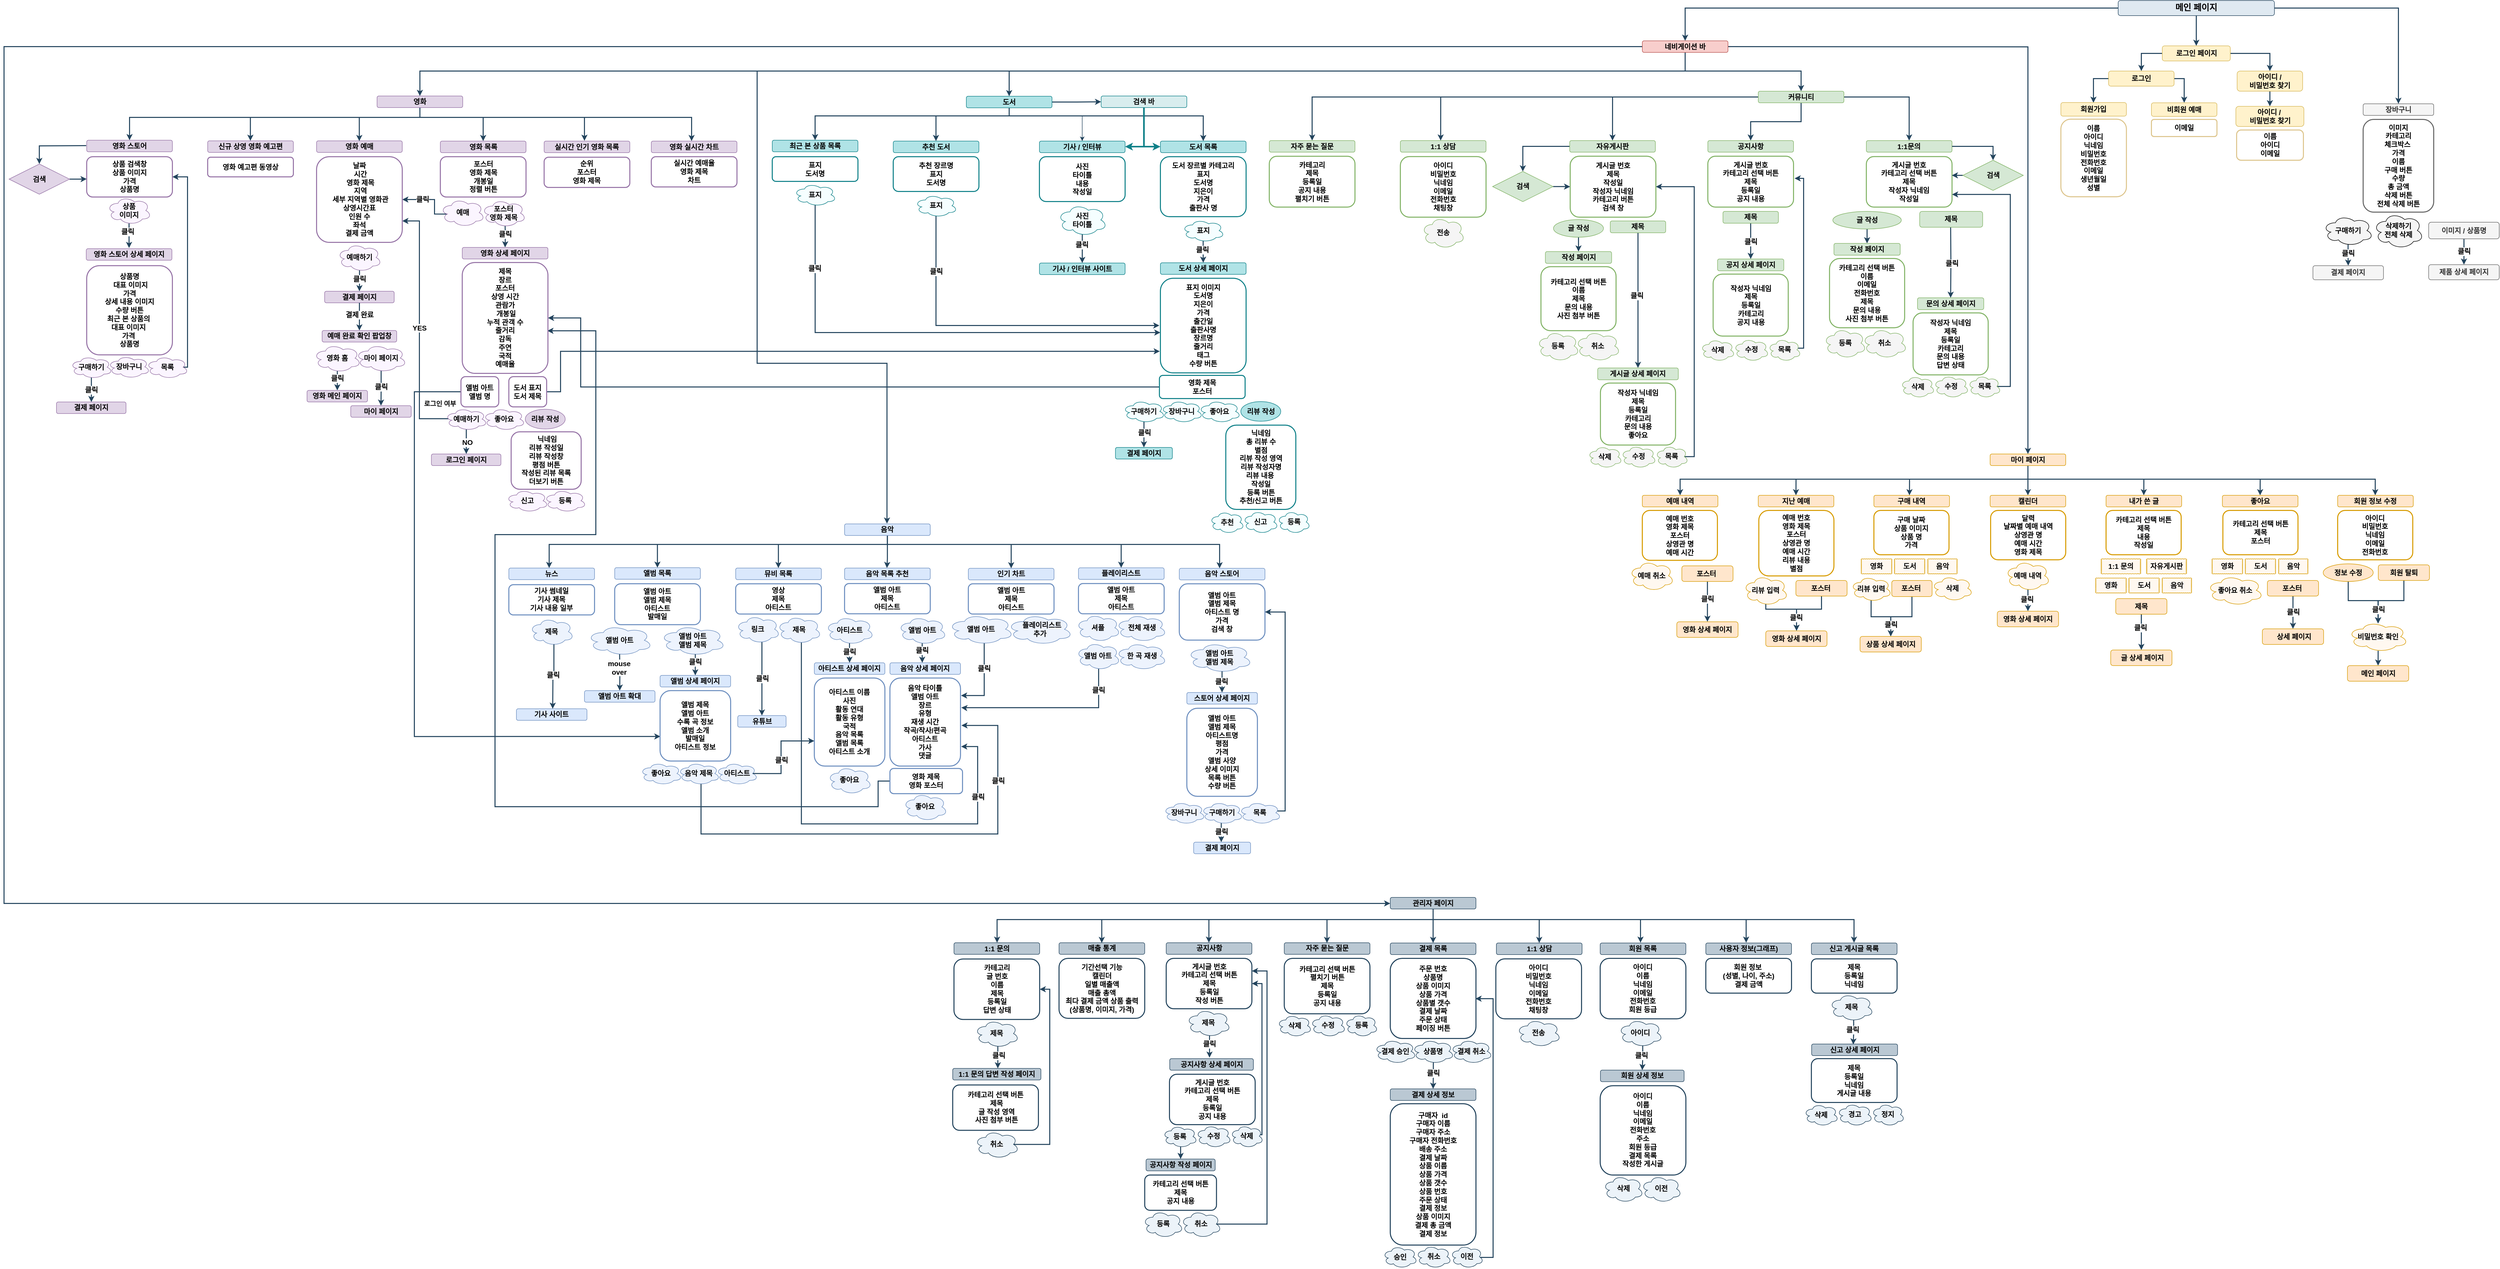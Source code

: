 <mxfile version="24.7.6">
  <diagram id="C5RBs43oDa-KdzZeNtuy" name="Page-1">
    <mxGraphModel dx="9871" dy="3088" grid="1" gridSize="10" guides="1" tooltips="1" connect="1" arrows="1" fold="1" page="1" pageScale="1" pageWidth="827" pageHeight="1169" math="0" shadow="0">
      <root>
        <mxCell id="WIyWlLk6GJQsqaUBKTNV-0" />
        <mxCell id="WIyWlLk6GJQsqaUBKTNV-1" parent="WIyWlLk6GJQsqaUBKTNV-0" />
        <mxCell id="oJDhNyeH8wBqLmoe7c0t-75" value="" style="edgeStyle=orthogonalEdgeStyle;rounded=0;orthogonalLoop=1;jettySize=auto;html=1;fontFamily=Helvetica;fontSize=12;fontColor=default;strokeColor=#23445d;exitX=0.5;exitY=1;exitDx=0;exitDy=0;strokeWidth=2;" parent="WIyWlLk6GJQsqaUBKTNV-1" edge="1" source="ooVw9LdMY0Mfpqag8ppf-40">
          <mxGeometry relative="1" as="geometry">
            <Array as="points">
              <mxPoint x="-945" y="1964" />
              <mxPoint x="-110" y="1964" />
            </Array>
            <mxPoint x="-860" y="1943" as="sourcePoint" />
            <mxPoint x="-110" y="2010" as="targetPoint" />
          </mxGeometry>
        </mxCell>
        <mxCell id="oJDhNyeH8wBqLmoe7c0t-76" value="" style="edgeStyle=orthogonalEdgeStyle;rounded=0;orthogonalLoop=1;jettySize=auto;html=1;fontFamily=Helvetica;fontSize=12;fontColor=default;strokeColor=#23445d;exitX=0.5;exitY=1;exitDx=0;exitDy=0;strokeWidth=2;" parent="WIyWlLk6GJQsqaUBKTNV-1" edge="1">
          <mxGeometry relative="1" as="geometry">
            <Array as="points">
              <mxPoint x="-945" y="1964" />
              <mxPoint x="-1810" y="1964" />
            </Array>
            <mxPoint x="-945" y="1944.0" as="sourcePoint" />
            <mxPoint x="-1810" y="2010" as="targetPoint" />
          </mxGeometry>
        </mxCell>
        <mxCell id="oJDhNyeH8wBqLmoe7c0t-114" value="" style="edgeStyle=orthogonalEdgeStyle;rounded=0;orthogonalLoop=1;jettySize=auto;html=1;entryX=0.5;entryY=0;entryDx=0;entryDy=0;strokeColor=#23445d;strokeWidth=2;" parent="WIyWlLk6GJQsqaUBKTNV-1" target="oJDhNyeH8wBqLmoe7c0t-115" edge="1">
          <mxGeometry relative="1" as="geometry">
            <mxPoint x="-1443.5" y="2411" as="sourcePoint" />
          </mxGeometry>
        </mxCell>
        <mxCell id="oJDhNyeH8wBqLmoe7c0t-108" value="" style="edgeStyle=orthogonalEdgeStyle;rounded=0;orthogonalLoop=1;jettySize=auto;html=1;exitX=0.875;exitY=0.5;exitDx=0;exitDy=0;exitPerimeter=0;entryX=1;entryY=0.5;entryDx=0;entryDy=0;strokeColor=#23445d;strokeWidth=2;" parent="WIyWlLk6GJQsqaUBKTNV-1" target="oJDhNyeH8wBqLmoe7c0t-98" edge="1">
          <mxGeometry relative="1" as="geometry">
            <mxPoint x="-1292.96" y="2399" as="sourcePoint" />
            <mxPoint x="-1240.96" y="2091" as="targetPoint" />
            <Array as="points">
              <mxPoint x="-1292.5" y="2391" />
              <mxPoint x="-1284.5" y="2391" />
              <mxPoint x="-1284.5" y="2091" />
            </Array>
          </mxGeometry>
        </mxCell>
        <mxCell id="oJDhNyeH8wBqLmoe7c0t-91" value="" style="edgeStyle=orthogonalEdgeStyle;rounded=0;orthogonalLoop=1;jettySize=auto;html=1;fontFamily=Helvetica;fontSize=12;fontColor=default;strokeColor=#23445d;entryX=0.5;entryY=0;entryDx=0;entryDy=0;strokeWidth=2;" parent="WIyWlLk6GJQsqaUBKTNV-1" edge="1">
          <mxGeometry relative="1" as="geometry">
            <mxPoint x="-1808.5" y="2182.25" as="sourcePoint" />
            <mxPoint x="-1808.5" y="2259.37" as="targetPoint" />
            <Array as="points" />
          </mxGeometry>
        </mxCell>
        <mxCell id="oJDhNyeH8wBqLmoe7c0t-126" value="클릭" style="edgeLabel;html=1;align=center;verticalAlign=middle;resizable=0;points=[];fontStyle=1;fontSize=14;" parent="oJDhNyeH8wBqLmoe7c0t-91" vertex="1" connectable="0">
          <mxGeometry x="0.341" y="1" relative="1" as="geometry">
            <mxPoint as="offset" />
          </mxGeometry>
        </mxCell>
        <mxCell id="oJDhNyeH8wBqLmoe7c0t-26" value="" style="edgeStyle=orthogonalEdgeStyle;rounded=0;orthogonalLoop=1;jettySize=auto;html=1;entryX=0.005;entryY=0.651;entryDx=0;entryDy=0;entryPerimeter=0;strokeColor=#23445d;strokeWidth=2;" parent="WIyWlLk6GJQsqaUBKTNV-1" source="E3FHki-WwOboz5_hfV8X-302" target="E3FHki-WwOboz5_hfV8X-217" edge="1">
          <mxGeometry relative="1" as="geometry">
            <mxPoint x="-2874" y="917" as="sourcePoint" />
            <mxPoint x="-2966" y="1590" as="targetPoint" />
            <Array as="points">
              <mxPoint x="-2966" y="917" />
              <mxPoint x="-2966" y="1601" />
            </Array>
          </mxGeometry>
        </mxCell>
        <mxCell id="E3FHki-WwOboz5_hfV8X-309" value="" style="edgeStyle=orthogonalEdgeStyle;rounded=0;orthogonalLoop=1;jettySize=auto;html=1;fontFamily=Helvetica;fontSize=12;fontColor=default;exitX=0.16;exitY=0.55;exitDx=0;exitDy=0;exitPerimeter=0;strokeColor=#23445d;entryX=1;entryY=0.75;entryDx=0;entryDy=0;strokeWidth=2;" parent="WIyWlLk6GJQsqaUBKTNV-1" target="E3FHki-WwOboz5_hfV8X-289" edge="1">
          <mxGeometry relative="1" as="geometry">
            <mxPoint x="-2896" y="970" as="sourcePoint" />
            <mxPoint x="-2986" y="941" as="targetPoint" />
            <Array as="points">
              <mxPoint x="-2956" y="970" />
              <mxPoint x="-2956" y="578" />
            </Array>
          </mxGeometry>
        </mxCell>
        <mxCell id="oJDhNyeH8wBqLmoe7c0t-134" value="YES" style="edgeLabel;html=1;align=center;verticalAlign=middle;resizable=0;points=[];fontStyle=1;fontSize=14;" parent="E3FHki-WwOboz5_hfV8X-309" vertex="1" connectable="0">
          <mxGeometry x="-0.013" relative="1" as="geometry">
            <mxPoint as="offset" />
          </mxGeometry>
        </mxCell>
        <mxCell id="E3FHki-WwOboz5_hfV8X-295" value="" style="edgeStyle=orthogonalEdgeStyle;rounded=0;orthogonalLoop=1;jettySize=auto;html=1;fontFamily=Helvetica;fontSize=12;fontColor=default;exitX=0.498;exitY=0.925;exitDx=0;exitDy=0;exitPerimeter=0;strokeColor=#23445d;strokeWidth=2;" parent="WIyWlLk6GJQsqaUBKTNV-1" target="E3FHki-WwOboz5_hfV8X-296" edge="1">
          <mxGeometry relative="1" as="geometry">
            <mxPoint x="-2786" y="585.5" as="sourcePoint" />
          </mxGeometry>
        </mxCell>
        <mxCell id="oJDhNyeH8wBqLmoe7c0t-136" value="클릭" style="edgeLabel;html=1;align=center;verticalAlign=middle;resizable=0;points=[];fontStyle=1;fontSize=14;" parent="E3FHki-WwOboz5_hfV8X-295" vertex="1" connectable="0">
          <mxGeometry x="-0.179" y="-1" relative="1" as="geometry">
            <mxPoint as="offset" />
          </mxGeometry>
        </mxCell>
        <mxCell id="E3FHki-WwOboz5_hfV8X-262" value="" style="edgeStyle=orthogonalEdgeStyle;rounded=0;orthogonalLoop=1;jettySize=auto;html=1;fontFamily=Helvetica;fontSize=12;fontColor=default;exitX=0.498;exitY=0.897;exitDx=0;exitDy=0;exitPerimeter=0;strokeColor=#23445d;strokeWidth=2;" parent="WIyWlLk6GJQsqaUBKTNV-1" edge="1">
          <mxGeometry relative="1" as="geometry">
            <mxPoint x="-1365.28" y="1768.43" as="sourcePoint" />
            <mxPoint x="-1365.28" y="1810.43" as="targetPoint" />
          </mxGeometry>
        </mxCell>
        <mxCell id="oJDhNyeH8wBqLmoe7c0t-158" value="클릭" style="edgeLabel;html=1;align=center;verticalAlign=middle;resizable=0;points=[];fontSize=14;fontStyle=1" parent="E3FHki-WwOboz5_hfV8X-262" vertex="1" connectable="0">
          <mxGeometry x="-0.023" relative="1" as="geometry">
            <mxPoint y="1" as="offset" />
          </mxGeometry>
        </mxCell>
        <mxCell id="E3FHki-WwOboz5_hfV8X-230" value="" style="edgeStyle=orthogonalEdgeStyle;rounded=0;orthogonalLoop=1;jettySize=auto;html=1;fontFamily=Helvetica;fontSize=12;fontColor=default;exitX=0.55;exitY=0.95;exitDx=0;exitDy=0;exitPerimeter=0;strokeColor=#23445d;entryX=1.013;entryY=0.538;entryDx=0;entryDy=0;entryPerimeter=0;strokeWidth=2;" parent="WIyWlLk6GJQsqaUBKTNV-1" source="E3FHki-WwOboz5_hfV8X-227" target="E3FHki-WwOboz5_hfV8X-169" edge="1">
          <mxGeometry relative="1" as="geometry">
            <mxPoint x="-2328.56" y="1692.43" as="sourcePoint" />
            <mxPoint x="-1878.56" y="1579.43" as="targetPoint" />
            <Array as="points">
              <mxPoint x="-2397.56" y="1794.09" />
              <mxPoint x="-1808.56" y="1794.09" />
              <mxPoint x="-1808.56" y="1579.09" />
            </Array>
          </mxGeometry>
        </mxCell>
        <mxCell id="oJDhNyeH8wBqLmoe7c0t-162" value="클릭" style="edgeLabel;html=1;align=center;verticalAlign=middle;resizable=0;points=[];fontSize=14;fontStyle=1" parent="E3FHki-WwOboz5_hfV8X-230" vertex="1" connectable="0">
          <mxGeometry x="0.626" relative="1" as="geometry">
            <mxPoint as="offset" />
          </mxGeometry>
        </mxCell>
        <mxCell id="E3FHki-WwOboz5_hfV8X-203" value="" style="edgeStyle=orthogonalEdgeStyle;rounded=0;orthogonalLoop=1;jettySize=auto;html=1;fontFamily=Helvetica;fontSize=12;fontColor=default;strokeColor=#23445d;exitX=0.515;exitY=0.924;exitDx=0;exitDy=0;exitPerimeter=0;entryX=0.5;entryY=0;entryDx=0;entryDy=0;strokeWidth=2;" parent="WIyWlLk6GJQsqaUBKTNV-1" source="E3FHki-WwOboz5_hfV8X-195" target="E3FHki-WwOboz5_hfV8X-201" edge="1">
          <mxGeometry relative="1" as="geometry">
            <mxPoint x="-2288.56" y="1419.43" as="sourcePoint" />
            <mxPoint x="-2288.56" y="1454.43" as="targetPoint" />
            <Array as="points">
              <mxPoint x="-2276.56" y="1411.43" />
            </Array>
          </mxGeometry>
        </mxCell>
        <mxCell id="oJDhNyeH8wBqLmoe7c0t-165" value="클릭" style="edgeLabel;html=1;align=center;verticalAlign=middle;resizable=0;points=[];fontSize=14;fontStyle=1" parent="E3FHki-WwOboz5_hfV8X-203" vertex="1" connectable="0">
          <mxGeometry x="0.059" y="4" relative="1" as="geometry">
            <mxPoint x="-4" y="-1" as="offset" />
          </mxGeometry>
        </mxCell>
        <mxCell id="E3FHki-WwOboz5_hfV8X-113" value="" style="edgeStyle=orthogonalEdgeStyle;rounded=0;orthogonalLoop=1;jettySize=auto;html=1;strokeColor=#23445d;" parent="WIyWlLk6GJQsqaUBKTNV-1" edge="1">
          <mxGeometry relative="1" as="geometry">
            <mxPoint x="-1641.12" y="369.5" as="sourcePoint" />
            <mxPoint x="-1641.1" y="419" as="targetPoint" />
            <Array as="points">
              <mxPoint x="-1641.24" y="416" />
            </Array>
          </mxGeometry>
        </mxCell>
        <mxCell id="ooVw9LdMY0Mfpqag8ppf-5" value="" style="edgeStyle=orthogonalEdgeStyle;rounded=0;orthogonalLoop=1;jettySize=auto;html=1;strokeColor=#23445D;strokeWidth=2;" parent="WIyWlLk6GJQsqaUBKTNV-1" source="ooVw9LdMY0Mfpqag8ppf-3" target="ooVw9LdMY0Mfpqag8ppf-4" edge="1">
          <mxGeometry relative="1" as="geometry" />
        </mxCell>
        <mxCell id="ooVw9LdMY0Mfpqag8ppf-7" value="" style="edgeStyle=orthogonalEdgeStyle;rounded=0;orthogonalLoop=1;jettySize=auto;html=1;strokeColor=#23445D;strokeWidth=2;" parent="WIyWlLk6GJQsqaUBKTNV-1" source="ooVw9LdMY0Mfpqag8ppf-3" target="ooVw9LdMY0Mfpqag8ppf-6" edge="1">
          <mxGeometry relative="1" as="geometry" />
        </mxCell>
        <mxCell id="ooVw9LdMY0Mfpqag8ppf-9" value="" style="edgeStyle=orthogonalEdgeStyle;rounded=0;orthogonalLoop=1;jettySize=auto;html=1;strokeColor=#23445D;strokeWidth=2;" parent="WIyWlLk6GJQsqaUBKTNV-1" source="ooVw9LdMY0Mfpqag8ppf-3" target="ooVw9LdMY0Mfpqag8ppf-8" edge="1">
          <mxGeometry relative="1" as="geometry" />
        </mxCell>
        <mxCell id="ooVw9LdMY0Mfpqag8ppf-3" value="&lt;font size=&quot;1&quot; color=&quot;#000000&quot;&gt;&lt;b style=&quot;font-size: 17px;&quot;&gt;메인 페이지&lt;/b&gt;&lt;/font&gt;" style="rounded=1;whiteSpace=wrap;html=1;labelBackgroundColor=none;fillColor=#dfe9f1;strokeColor=#23445d;fontSize=14;" parent="WIyWlLk6GJQsqaUBKTNV-1" vertex="1">
          <mxGeometry x="414" y="140" width="310" height="30" as="geometry" />
        </mxCell>
        <mxCell id="ooVw9LdMY0Mfpqag8ppf-4" value="장바구니" style="whiteSpace=wrap;html=1;rounded=1;labelBackgroundColor=none;fontStyle=1;fontSize=14;fillColor=#f5f5f5;fontColor=#333333;strokeColor=#666666;" parent="WIyWlLk6GJQsqaUBKTNV-1" vertex="1">
          <mxGeometry x="900" y="345" width="140" height="23" as="geometry" />
        </mxCell>
        <mxCell id="ooVw9LdMY0Mfpqag8ppf-73" value="" style="edgeStyle=orthogonalEdgeStyle;rounded=0;orthogonalLoop=1;jettySize=auto;html=1;strokeColor=#23445D;strokeWidth=2;" parent="WIyWlLk6GJQsqaUBKTNV-1" source="ooVw9LdMY0Mfpqag8ppf-6" target="ooVw9LdMY0Mfpqag8ppf-14" edge="1">
          <mxGeometry relative="1" as="geometry" />
        </mxCell>
        <mxCell id="ooVw9LdMY0Mfpqag8ppf-74" value="" style="edgeStyle=orthogonalEdgeStyle;rounded=0;orthogonalLoop=1;jettySize=auto;html=1;strokeColor=#23445D;strokeWidth=2;" parent="WIyWlLk6GJQsqaUBKTNV-1" source="ooVw9LdMY0Mfpqag8ppf-6" target="ooVw9LdMY0Mfpqag8ppf-15" edge="1">
          <mxGeometry relative="1" as="geometry">
            <Array as="points">
              <mxPoint x="460" y="245" />
            </Array>
          </mxGeometry>
        </mxCell>
        <mxCell id="ooVw9LdMY0Mfpqag8ppf-6" value="로그인 페이지" style="whiteSpace=wrap;html=1;fillColor=#fff2cc;strokeColor=#d6b656;rounded=1;labelBackgroundColor=none;fontStyle=1;fontFamily=Helvetica;fontSize=14;" parent="WIyWlLk6GJQsqaUBKTNV-1" vertex="1">
          <mxGeometry x="501.5" y="230" width="135" height="30" as="geometry" />
        </mxCell>
        <mxCell id="ooVw9LdMY0Mfpqag8ppf-39" value="" style="edgeStyle=orthogonalEdgeStyle;rounded=0;orthogonalLoop=1;jettySize=auto;html=1;strokeColor=#23445D;entryX=0.5;entryY=0;entryDx=0;entryDy=0;strokeWidth=2;" parent="WIyWlLk6GJQsqaUBKTNV-1" target="ooVw9LdMY0Mfpqag8ppf-38" edge="1">
          <mxGeometry relative="1" as="geometry">
            <mxPoint x="-363" y="231.524" as="sourcePoint" />
            <mxPoint x="202" y="640" as="targetPoint" />
          </mxGeometry>
        </mxCell>
        <mxCell id="ooVw9LdMY0Mfpqag8ppf-41" value="" style="edgeStyle=orthogonalEdgeStyle;rounded=0;orthogonalLoop=1;jettySize=auto;html=1;strokeColor=#23445D;exitX=0;exitY=0.5;exitDx=0;exitDy=0;strokeWidth=2;" parent="WIyWlLk6GJQsqaUBKTNV-1" source="ooVw9LdMY0Mfpqag8ppf-8" target="ooVw9LdMY0Mfpqag8ppf-40" edge="1">
          <mxGeometry relative="1" as="geometry">
            <mxPoint x="-930" y="242.999" as="sourcePoint" />
            <Array as="points">
              <mxPoint x="-3780" y="232" />
              <mxPoint x="-3780" y="1932" />
            </Array>
          </mxGeometry>
        </mxCell>
        <mxCell id="ooVw9LdMY0Mfpqag8ppf-56" value="" style="edgeStyle=orthogonalEdgeStyle;rounded=0;orthogonalLoop=1;jettySize=auto;html=1;strokeColor=#23445D;entryX=0.5;entryY=0;entryDx=0;entryDy=0;strokeWidth=2;" parent="WIyWlLk6GJQsqaUBKTNV-1" source="ooVw9LdMY0Mfpqag8ppf-8" target="ooVw9LdMY0Mfpqag8ppf-47" edge="1">
          <mxGeometry relative="1" as="geometry">
            <mxPoint x="-445.0" y="323" as="targetPoint" />
            <Array as="points">
              <mxPoint x="-445" y="280" />
              <mxPoint x="-215" y="280" />
            </Array>
          </mxGeometry>
        </mxCell>
        <mxCell id="ooVw9LdMY0Mfpqag8ppf-58" value="" style="edgeStyle=orthogonalEdgeStyle;rounded=0;orthogonalLoop=1;jettySize=auto;html=1;strokeColor=#23445D;exitX=0.5;exitY=1;exitDx=0;exitDy=0;entryX=0.5;entryY=0;entryDx=0;entryDy=0;strokeWidth=2;" parent="WIyWlLk6GJQsqaUBKTNV-1" source="ooVw9LdMY0Mfpqag8ppf-8" target="E3FHki-WwOboz5_hfV8X-272" edge="1">
          <mxGeometry relative="1" as="geometry">
            <mxPoint x="-2610" y="320" as="targetPoint" />
            <Array as="points">
              <mxPoint x="-445" y="280" />
              <mxPoint x="-2955" y="280" />
            </Array>
            <mxPoint x="-865" y="242.5" as="sourcePoint" />
          </mxGeometry>
        </mxCell>
        <mxCell id="ooVw9LdMY0Mfpqag8ppf-8" value="네비게이션 바" style="rounded=1;whiteSpace=wrap;html=1;fillColor=#f8cecc;strokeColor=#b85450;labelBackgroundColor=none;fontStyle=1;fontSize=14;" parent="WIyWlLk6GJQsqaUBKTNV-1" vertex="1">
          <mxGeometry x="-530" y="220" width="170" height="23" as="geometry" />
        </mxCell>
        <mxCell id="ooVw9LdMY0Mfpqag8ppf-29" value="" style="edgeStyle=orthogonalEdgeStyle;rounded=0;orthogonalLoop=1;jettySize=auto;html=1;strokeColor=#23445D;strokeWidth=2;" parent="WIyWlLk6GJQsqaUBKTNV-1" source="ooVw9LdMY0Mfpqag8ppf-14" target="ooVw9LdMY0Mfpqag8ppf-28" edge="1">
          <mxGeometry relative="1" as="geometry" />
        </mxCell>
        <mxCell id="ooVw9LdMY0Mfpqag8ppf-14" value="아이디 /&lt;div style=&quot;font-size: 14px;&quot;&gt;비밀번호 찾기&lt;/div&gt;" style="whiteSpace=wrap;html=1;fillColor=#fff2cc;strokeColor=#d6b656;rounded=1;labelBackgroundColor=none;fontStyle=1;fontFamily=Helvetica;fontSize=14;" parent="WIyWlLk6GJQsqaUBKTNV-1" vertex="1">
          <mxGeometry x="650" y="280" width="130" height="40" as="geometry" />
        </mxCell>
        <mxCell id="ooVw9LdMY0Mfpqag8ppf-21" value="" style="edgeStyle=orthogonalEdgeStyle;rounded=0;orthogonalLoop=1;jettySize=auto;html=1;strokeColor=#23445D;exitX=0;exitY=0.5;exitDx=0;exitDy=0;strokeWidth=2;" parent="WIyWlLk6GJQsqaUBKTNV-1" source="ooVw9LdMY0Mfpqag8ppf-15" edge="1">
          <mxGeometry relative="1" as="geometry">
            <mxPoint x="365" y="343" as="targetPoint" />
            <mxPoint x="420" y="295.0" as="sourcePoint" />
            <Array as="points">
              <mxPoint x="365" y="295" />
            </Array>
          </mxGeometry>
        </mxCell>
        <mxCell id="ooVw9LdMY0Mfpqag8ppf-26" value="" style="edgeStyle=orthogonalEdgeStyle;rounded=0;orthogonalLoop=1;jettySize=auto;html=1;strokeColor=#23445D;exitX=1;exitY=0.5;exitDx=0;exitDy=0;strokeWidth=2;" parent="WIyWlLk6GJQsqaUBKTNV-1" source="ooVw9LdMY0Mfpqag8ppf-15" target="ooVw9LdMY0Mfpqag8ppf-25" edge="1">
          <mxGeometry relative="1" as="geometry" />
        </mxCell>
        <mxCell id="ooVw9LdMY0Mfpqag8ppf-15" value="로그인" style="whiteSpace=wrap;html=1;fillColor=#fff2cc;strokeColor=#d6b656;rounded=1;labelBackgroundColor=none;fontStyle=1;fontFamily=Helvetica;fontSize=14;" parent="WIyWlLk6GJQsqaUBKTNV-1" vertex="1">
          <mxGeometry x="395" y="280" width="130" height="30" as="geometry" />
        </mxCell>
        <mxCell id="ooVw9LdMY0Mfpqag8ppf-20" value="회원가입" style="whiteSpace=wrap;html=1;fillColor=#fff2cc;strokeColor=#d6b656;rounded=1;labelBackgroundColor=none;fontStyle=1;fontFamily=Helvetica;fontSize=14;" parent="WIyWlLk6GJQsqaUBKTNV-1" vertex="1">
          <mxGeometry x="300.38" y="342.5" width="130" height="27" as="geometry" />
        </mxCell>
        <mxCell id="ooVw9LdMY0Mfpqag8ppf-25" value="비회원 예매" style="whiteSpace=wrap;html=1;fillColor=#fff2cc;strokeColor=#d6b656;rounded=1;labelBackgroundColor=none;fontStyle=1;fontFamily=Helvetica;fontSize=14;" parent="WIyWlLk6GJQsqaUBKTNV-1" vertex="1">
          <mxGeometry x="480" y="343" width="130" height="27" as="geometry" />
        </mxCell>
        <mxCell id="ooVw9LdMY0Mfpqag8ppf-28" value="아이디 /&amp;nbsp;&lt;div&gt;비밀번호 찾기&lt;/div&gt;" style="whiteSpace=wrap;html=1;fillColor=#fff2cc;strokeColor=#d6b656;rounded=1;labelBackgroundColor=none;fontStyle=1;fontFamily=Helvetica;fontSize=14;" parent="WIyWlLk6GJQsqaUBKTNV-1" vertex="1">
          <mxGeometry x="647.5" y="350" width="135" height="40" as="geometry" />
        </mxCell>
        <mxCell id="ooVw9LdMY0Mfpqag8ppf-30" value="&lt;h4 style=&quot;font-size: 14px;&quot;&gt;&lt;b style=&quot;font-size: 14px;&quot;&gt;이름&lt;br style=&quot;font-size: 14px;&quot;&gt;&lt;/b&gt;&lt;b style=&quot;font-size: 14px;&quot;&gt;아이디&lt;br style=&quot;font-size: 14px;&quot;&gt;&lt;/b&gt;&lt;b style=&quot;font-size: 14px;&quot;&gt;이메일&lt;/b&gt;&lt;/h4&gt;" style="rounded=1;whiteSpace=wrap;html=1;strokeWidth=2;strokeColor=#ddc58d;fontSize=14;" parent="WIyWlLk6GJQsqaUBKTNV-1" vertex="1">
          <mxGeometry x="649" y="397" width="132.5" height="60" as="geometry" />
        </mxCell>
        <mxCell id="ooVw9LdMY0Mfpqag8ppf-35" value="&lt;font style=&quot;font-size: 14px;&quot;&gt;이름&lt;br&gt;아이디&lt;/font&gt;&lt;div&gt;&lt;font style=&quot;font-size: 14px;&quot;&gt;닉네임&lt;br&gt;비밀번호&lt;br&gt;전화번호&lt;br&gt;이메일&lt;br&gt;생년월일&lt;br&gt;성별&lt;br&gt;&lt;/font&gt;&lt;/div&gt;" style="rounded=1;whiteSpace=wrap;html=1;strokeWidth=2;strokeColor=#ddc58d;textShadow=0;spacingTop=0;fontStyle=1;fontFamily=Helvetica;" parent="WIyWlLk6GJQsqaUBKTNV-1" vertex="1">
          <mxGeometry x="300.38" y="375.5" width="130" height="154" as="geometry" />
        </mxCell>
        <mxCell id="ooVw9LdMY0Mfpqag8ppf-36" value="&lt;h4 style=&quot;font-size: 14px;&quot;&gt;&lt;b style=&quot;font-size: 14px;&quot;&gt;이메일&lt;/b&gt;&lt;/h4&gt;" style="rounded=1;whiteSpace=wrap;html=1;strokeWidth=2;strokeColor=#ddc58d;fontSize=14;" parent="WIyWlLk6GJQsqaUBKTNV-1" vertex="1">
          <mxGeometry x="480" y="376" width="130" height="34" as="geometry" />
        </mxCell>
        <mxCell id="ooVw9LdMY0Mfpqag8ppf-37" style="edgeStyle=orthogonalEdgeStyle;rounded=0;orthogonalLoop=1;jettySize=auto;html=1;exitX=0.5;exitY=1;exitDx=0;exitDy=0;strokeColor=#23445D;" parent="WIyWlLk6GJQsqaUBKTNV-1" edge="1">
          <mxGeometry relative="1" as="geometry">
            <mxPoint x="340" y="483.0" as="sourcePoint" />
            <mxPoint x="340" y="483.0" as="targetPoint" />
          </mxGeometry>
        </mxCell>
        <mxCell id="yAGb6boS0XsB3zwFrY38-3" value="" style="edgeStyle=orthogonalEdgeStyle;rounded=0;orthogonalLoop=1;jettySize=auto;html=1;exitX=0.5;exitY=1;exitDx=0;exitDy=0;strokeColor=#23445d;strokeWidth=2;" parent="WIyWlLk6GJQsqaUBKTNV-1" source="ooVw9LdMY0Mfpqag8ppf-38" target="yAGb6boS0XsB3zwFrY38-1" edge="1">
          <mxGeometry relative="1" as="geometry">
            <mxPoint x="84.44" y="1065" as="sourcePoint" />
            <Array as="points">
              <mxPoint x="235" y="1090" />
              <mxPoint x="924" y="1090" />
            </Array>
          </mxGeometry>
        </mxCell>
        <mxCell id="yAGb6boS0XsB3zwFrY38-12" value="" style="edgeStyle=orthogonalEdgeStyle;rounded=0;orthogonalLoop=1;jettySize=auto;html=1;strokeColor=#23445d;strokeWidth=2;" parent="WIyWlLk6GJQsqaUBKTNV-1" source="ooVw9LdMY0Mfpqag8ppf-38" target="yAGb6boS0XsB3zwFrY38-11" edge="1">
          <mxGeometry relative="1" as="geometry" />
        </mxCell>
        <mxCell id="yAGb6boS0XsB3zwFrY38-29" value="" style="edgeStyle=orthogonalEdgeStyle;rounded=0;orthogonalLoop=1;jettySize=auto;html=1;exitX=0.5;exitY=1;exitDx=0;exitDy=0;strokeColor=#23445d;strokeWidth=2;" parent="WIyWlLk6GJQsqaUBKTNV-1" source="ooVw9LdMY0Mfpqag8ppf-38" target="yAGb6boS0XsB3zwFrY38-28" edge="1">
          <mxGeometry relative="1" as="geometry">
            <mxPoint x="285" y="1063" as="sourcePoint" />
            <Array as="points">
              <mxPoint x="235" y="1090" />
              <mxPoint x="-455" y="1090" />
            </Array>
          </mxGeometry>
        </mxCell>
        <mxCell id="ooVw9LdMY0Mfpqag8ppf-38" value="마이 페이지" style="rounded=1;whiteSpace=wrap;html=1;labelBackgroundColor=none;fontStyle=1;fillColor=#ffe6cc;strokeColor=#d79b00;fontSize=14;" parent="WIyWlLk6GJQsqaUBKTNV-1" vertex="1">
          <mxGeometry x="160" y="1040" width="150" height="23" as="geometry" />
        </mxCell>
        <mxCell id="jK52VpHR5D02DdtIPdFV-3" value="" style="edgeStyle=orthogonalEdgeStyle;rounded=0;orthogonalLoop=1;jettySize=auto;html=1;strokeWidth=2;strokeColor=#23445d;" edge="1" parent="WIyWlLk6GJQsqaUBKTNV-1" source="ooVw9LdMY0Mfpqag8ppf-40" target="jK52VpHR5D02DdtIPdFV-2">
          <mxGeometry relative="1" as="geometry" />
        </mxCell>
        <mxCell id="ooVw9LdMY0Mfpqag8ppf-40" value="관리자 페이지" style="rounded=1;whiteSpace=wrap;html=1;fillColor=#bac8d3;strokeColor=#23445d;labelBackgroundColor=none;fontStyle=1;fontSize=14;" parent="WIyWlLk6GJQsqaUBKTNV-1" vertex="1">
          <mxGeometry x="-1030" y="1920" width="170" height="23" as="geometry" />
        </mxCell>
        <mxCell id="ooVw9LdMY0Mfpqag8ppf-65" value="" style="edgeStyle=orthogonalEdgeStyle;rounded=0;orthogonalLoop=1;jettySize=auto;html=1;strokeColor=#23445D;strokeWidth=2;" parent="WIyWlLk6GJQsqaUBKTNV-1" source="ooVw9LdMY0Mfpqag8ppf-47" target="ooVw9LdMY0Mfpqag8ppf-64" edge="1">
          <mxGeometry relative="1" as="geometry" />
        </mxCell>
        <mxCell id="ooVw9LdMY0Mfpqag8ppf-68" value="" style="edgeStyle=orthogonalEdgeStyle;rounded=0;orthogonalLoop=1;jettySize=auto;html=1;strokeColor=#23445D;strokeWidth=2;" parent="WIyWlLk6GJQsqaUBKTNV-1" source="ooVw9LdMY0Mfpqag8ppf-47" target="ooVw9LdMY0Mfpqag8ppf-67" edge="1">
          <mxGeometry relative="1" as="geometry" />
        </mxCell>
        <mxCell id="oJDhNyeH8wBqLmoe7c0t-62" value="" style="edgeStyle=orthogonalEdgeStyle;rounded=0;orthogonalLoop=1;jettySize=auto;html=1;strokeColor=#23445d;strokeWidth=2;" parent="WIyWlLk6GJQsqaUBKTNV-1" source="ooVw9LdMY0Mfpqag8ppf-47" target="oJDhNyeH8wBqLmoe7c0t-61" edge="1">
          <mxGeometry relative="1" as="geometry" />
        </mxCell>
        <mxCell id="ooVw9LdMY0Mfpqag8ppf-47" value="커뮤니티" style="rounded=1;whiteSpace=wrap;html=1;fillColor=#d5e8d4;strokeColor=#82b366;labelBackgroundColor=none;fontStyle=1;fontSize=14;" parent="WIyWlLk6GJQsqaUBKTNV-1" vertex="1">
          <mxGeometry x="-300" y="320" width="170" height="23" as="geometry" />
        </mxCell>
        <mxCell id="E3FHki-WwOboz5_hfV8X-72" value="" style="edgeStyle=orthogonalEdgeStyle;rounded=0;orthogonalLoop=1;jettySize=auto;html=1;fontFamily=Helvetica;fontSize=12;fontColor=default;strokeColor=#23445d;strokeWidth=2;" parent="WIyWlLk6GJQsqaUBKTNV-1" source="ooVw9LdMY0Mfpqag8ppf-51" target="E3FHki-WwOboz5_hfV8X-71" edge="1">
          <mxGeometry relative="1" as="geometry">
            <Array as="points">
              <mxPoint x="-2028.56" y="1219.43" />
              <mxPoint x="-1368.56" y="1219.43" />
            </Array>
          </mxGeometry>
        </mxCell>
        <mxCell id="E3FHki-WwOboz5_hfV8X-74" value="" style="edgeStyle=orthogonalEdgeStyle;rounded=0;orthogonalLoop=1;jettySize=auto;html=1;fontFamily=Helvetica;fontSize=12;fontColor=default;strokeColor=#23445d;strokeWidth=2;" parent="WIyWlLk6GJQsqaUBKTNV-1" source="ooVw9LdMY0Mfpqag8ppf-51" target="E3FHki-WwOboz5_hfV8X-73" edge="1">
          <mxGeometry relative="1" as="geometry">
            <Array as="points">
              <mxPoint x="-2028.56" y="1219.43" />
              <mxPoint x="-2698.56" y="1219.43" />
            </Array>
          </mxGeometry>
        </mxCell>
        <mxCell id="E3FHki-WwOboz5_hfV8X-157" value="" style="edgeStyle=orthogonalEdgeStyle;rounded=0;orthogonalLoop=1;jettySize=auto;html=1;fontFamily=Helvetica;fontSize=12;fontColor=default;strokeColor=#23445d;strokeWidth=2;" parent="WIyWlLk6GJQsqaUBKTNV-1" source="ooVw9LdMY0Mfpqag8ppf-51" target="E3FHki-WwOboz5_hfV8X-155" edge="1">
          <mxGeometry relative="1" as="geometry">
            <Array as="points">
              <mxPoint x="-2028.56" y="1248.12" />
              <mxPoint x="-2028.56" y="1248.12" />
            </Array>
          </mxGeometry>
        </mxCell>
        <mxCell id="ooVw9LdMY0Mfpqag8ppf-51" value="음악" style="rounded=1;whiteSpace=wrap;html=1;fillColor=#dae8fc;strokeColor=#6c8ebf;labelBackgroundColor=none;fontStyle=1;fontSize=14;" parent="WIyWlLk6GJQsqaUBKTNV-1" vertex="1">
          <mxGeometry x="-2112.56" y="1178.75" width="170" height="23" as="geometry" />
        </mxCell>
        <mxCell id="E3FHki-WwOboz5_hfV8X-88" value="" style="edgeStyle=orthogonalEdgeStyle;rounded=0;orthogonalLoop=1;jettySize=auto;html=1;fontFamily=Helvetica;fontSize=12;fontColor=default;strokeColor=#23445d;strokeWidth=2;" parent="WIyWlLk6GJQsqaUBKTNV-1" source="ooVw9LdMY0Mfpqag8ppf-52" target="E3FHki-WwOboz5_hfV8X-87" edge="1">
          <mxGeometry relative="1" as="geometry" />
        </mxCell>
        <mxCell id="E3FHki-WwOboz5_hfV8X-90" value="" style="edgeStyle=orthogonalEdgeStyle;rounded=0;orthogonalLoop=1;jettySize=auto;html=1;fontFamily=Helvetica;fontSize=12;fontColor=default;strokeColor=#23445d;strokeWidth=2;" parent="WIyWlLk6GJQsqaUBKTNV-1" source="ooVw9LdMY0Mfpqag8ppf-52" target="E3FHki-WwOboz5_hfV8X-89" edge="1">
          <mxGeometry relative="1" as="geometry">
            <Array as="points">
              <mxPoint x="-1786" y="369" />
              <mxPoint x="-1401" y="369" />
            </Array>
          </mxGeometry>
        </mxCell>
        <mxCell id="E3FHki-WwOboz5_hfV8X-92" value="" style="edgeStyle=orthogonalEdgeStyle;rounded=0;orthogonalLoop=1;jettySize=auto;html=1;fontFamily=Helvetica;fontSize=12;fontColor=default;strokeColor=#23445d;strokeWidth=2;" parent="WIyWlLk6GJQsqaUBKTNV-1" source="ooVw9LdMY0Mfpqag8ppf-52" target="E3FHki-WwOboz5_hfV8X-91" edge="1">
          <mxGeometry relative="1" as="geometry">
            <Array as="points">
              <mxPoint x="-1786" y="369" />
              <mxPoint x="-2171" y="369" />
            </Array>
          </mxGeometry>
        </mxCell>
        <mxCell id="ooVw9LdMY0Mfpqag8ppf-52" value="도서" style="rounded=1;whiteSpace=wrap;html=1;fillColor=#b0e3e6;strokeColor=#0e8088;labelBackgroundColor=none;fontStyle=1;fontSize=14;" parent="WIyWlLk6GJQsqaUBKTNV-1" vertex="1">
          <mxGeometry x="-1871" y="330" width="170" height="23" as="geometry" />
        </mxCell>
        <mxCell id="ooVw9LdMY0Mfpqag8ppf-64" value="공지사항" style="rounded=1;whiteSpace=wrap;html=1;fillColor=#d5e8d4;strokeColor=#82b366;labelBackgroundColor=none;fontStyle=1;fontSize=14;" parent="WIyWlLk6GJQsqaUBKTNV-1" vertex="1">
          <mxGeometry x="-400" y="418" width="170" height="23" as="geometry" />
        </mxCell>
        <mxCell id="ooVw9LdMY0Mfpqag8ppf-67" value="1:1문의" style="rounded=1;whiteSpace=wrap;html=1;fillColor=#d5e8d4;strokeColor=#82b366;labelBackgroundColor=none;fontStyle=1;fontSize=14;" parent="WIyWlLk6GJQsqaUBKTNV-1" vertex="1">
          <mxGeometry x="-85.56" y="418" width="170" height="23" as="geometry" />
        </mxCell>
        <mxCell id="E3FHki-WwOboz5_hfV8X-2" value="" style="edgeStyle=orthogonalEdgeStyle;rounded=0;orthogonalLoop=1;jettySize=auto;html=1;entryX=0.5;entryY=0;entryDx=0;entryDy=0;strokeColor=#23445d;strokeWidth=2;" parent="WIyWlLk6GJQsqaUBKTNV-1" source="ooVw9LdMY0Mfpqag8ppf-69" target="c22HlbpBZtG6M4ogobQb-69" edge="1">
          <mxGeometry relative="1" as="geometry">
            <mxPoint x="-424.06" y="429.5" as="targetPoint" />
          </mxGeometry>
        </mxCell>
        <mxCell id="ooVw9LdMY0Mfpqag8ppf-69" value="자유게시판" style="rounded=1;whiteSpace=wrap;html=1;fillColor=#d5e8d4;strokeColor=#82b366;labelBackgroundColor=none;fontStyle=1;fontSize=14;" parent="WIyWlLk6GJQsqaUBKTNV-1" vertex="1">
          <mxGeometry x="-674.06" y="418" width="170" height="23" as="geometry" />
        </mxCell>
        <mxCell id="ooVw9LdMY0Mfpqag8ppf-71" value="&lt;span id=&quot;docs-internal-guid-21f7aed0-7fff-f2a8-6124-d57b1509e031&quot; style=&quot;font-size: 14px;&quot;&gt;&lt;h4 style=&quot;line-height: 1.2; margin-top: 0pt; margin-bottom: 0pt; font-size: 14px;&quot;&gt;&lt;span style=&quot;font-family: &amp;quot;Noto Sans KR&amp;quot;, sans-serif; background-color: transparent; font-variant-numeric: normal; font-variant-east-asian: normal; font-variant-alternates: normal; font-variant-position: normal; vertical-align: baseline; white-space-collapse: preserve; font-size: 14px;&quot;&gt;&lt;b style=&quot;font-size: 14px;&quot;&gt;게시글 번호&lt;br style=&quot;font-size: 14px;&quot;&gt;&lt;/b&gt;&lt;/span&gt;&lt;span style=&quot;font-family: &amp;quot;Noto Sans KR&amp;quot;, sans-serif; background-color: transparent; font-variant-numeric: normal; font-variant-east-asian: normal; font-variant-alternates: normal; font-variant-position: normal; vertical-align: baseline; white-space-collapse: preserve; font-size: 14px;&quot;&gt;&lt;b style=&quot;font-size: 14px;&quot;&gt;카테고리 선택 버튼&lt;br style=&quot;font-size: 14px;&quot;&gt;&lt;/b&gt;&lt;/span&gt;&lt;span style=&quot;font-family: &amp;quot;Noto Sans KR&amp;quot;, sans-serif; background-color: transparent; font-variant-numeric: normal; font-variant-east-asian: normal; font-variant-alternates: normal; font-variant-position: normal; vertical-align: baseline; white-space-collapse: preserve; font-size: 14px;&quot;&gt;&lt;b style=&quot;font-size: 14px;&quot;&gt;제목&lt;br style=&quot;font-size: 14px;&quot;&gt;&lt;/b&gt;&lt;/span&gt;&lt;span style=&quot;font-family: &amp;quot;Noto Sans KR&amp;quot;, sans-serif; background-color: transparent; font-variant-numeric: normal; font-variant-east-asian: normal; font-variant-alternates: normal; font-variant-position: normal; vertical-align: baseline; white-space-collapse: preserve; font-size: 14px;&quot;&gt;&lt;b style=&quot;font-size: 14px;&quot;&gt;등록일&lt;/b&gt;&lt;/span&gt;&lt;br&gt;&lt;/h4&gt;&lt;div&gt;&lt;span style=&quot;font-family: &amp;quot;Noto Sans KR&amp;quot;, sans-serif; background-color: transparent; font-variant-numeric: normal; font-variant-east-asian: normal; font-variant-alternates: normal; font-variant-position: normal; vertical-align: baseline; white-space-collapse: preserve; font-size: 14px;&quot;&gt;&lt;b style=&quot;font-size: 14px;&quot;&gt;공지 내용&lt;/b&gt;&lt;/span&gt;&lt;/div&gt;&lt;/span&gt;" style="rounded=1;whiteSpace=wrap;html=1;strokeWidth=2;strokeColor=#82b366;fontSize=14;" parent="WIyWlLk6GJQsqaUBKTNV-1" vertex="1">
          <mxGeometry x="-400" y="449" width="170" height="101" as="geometry" />
        </mxCell>
        <mxCell id="ooVw9LdMY0Mfpqag8ppf-72" value="&lt;span style=&quot;font-size: 14px;&quot; id=&quot;docs-internal-guid-21f7aed0-7fff-f2a8-6124-d57b1509e031&quot;&gt;&lt;h4 style=&quot;line-height: 1.2; margin-top: 0pt; margin-bottom: 0pt; font-size: 14px;&quot;&gt;&lt;span id=&quot;docs-internal-guid-90d0d671-7fff-7fe8-fb4d-e33a330dddbc&quot; style=&quot;font-size: 14px;&quot;&gt;&lt;h4 style=&quot;line-height: 1.2; margin-top: 0pt; margin-bottom: 0pt; font-size: 14px;&quot;&gt;&lt;font face=&quot;Helvetica&quot; style=&quot;font-size: 14px;&quot;&gt;&lt;span style=&quot;background-color: transparent; font-variant-numeric: normal; font-variant-east-asian: normal; font-variant-alternates: normal; font-variant-position: normal; vertical-align: baseline; white-space-collapse: preserve; font-size: 14px;&quot;&gt;게시글 번호&lt;br style=&quot;font-size: 14px;&quot;&gt;&lt;/span&gt;&lt;span style=&quot;background-color: transparent; font-variant-numeric: normal; font-variant-east-asian: normal; font-variant-alternates: normal; font-variant-position: normal; vertical-align: baseline; white-space-collapse: preserve; font-size: 14px;&quot;&gt;제목&lt;br style=&quot;font-size: 14px;&quot;&gt;&lt;/span&gt;&lt;span style=&quot;background-color: transparent; font-variant-numeric: normal; font-variant-east-asian: normal; font-variant-alternates: normal; font-variant-position: normal; vertical-align: baseline; white-space-collapse: preserve; font-size: 14px;&quot;&gt;작성일&lt;br style=&quot;font-size: 14px;&quot;&gt;&lt;/span&gt;&lt;span style=&quot;background-color: transparent; font-variant-numeric: normal; font-variant-east-asian: normal; font-variant-alternates: normal; font-variant-position: normal; vertical-align: baseline; white-space-collapse: preserve; font-size: 14px;&quot;&gt;작성자 닉네임&lt;/span&gt;&lt;span style=&quot;background-color: transparent; font-variant-numeric: normal; font-variant-east-asian: normal; font-variant-alternates: normal; font-variant-position: normal; vertical-align: baseline; white-space-collapse: preserve; font-size: 14px;&quot;&gt;&lt;br style=&quot;font-size: 14px;&quot;&gt;&lt;/span&gt;&lt;span style=&quot;background-color: transparent; font-variant-numeric: normal; font-variant-east-asian: normal; font-variant-alternates: normal; font-variant-position: normal; vertical-align: baseline; white-space-collapse: preserve; font-size: 14px;&quot;&gt;카테고리 버튼&lt;br style=&quot;font-size: 14px;&quot;&gt;&lt;/span&gt;&lt;span style=&quot;background-color: transparent; font-variant-numeric: normal; font-variant-east-asian: normal; font-variant-alternates: normal; font-variant-position: normal; vertical-align: baseline; white-space-collapse: preserve; font-size: 14px;&quot;&gt;검색 창&lt;/span&gt;&lt;/font&gt;&lt;/h4&gt;&lt;/span&gt;&lt;/h4&gt;&lt;/span&gt;" style="rounded=1;whiteSpace=wrap;html=1;strokeWidth=2;strokeColor=#82b366;fontSize=14;fontStyle=1" parent="WIyWlLk6GJQsqaUBKTNV-1" vertex="1">
          <mxGeometry x="-673.06" y="449" width="170" height="121" as="geometry" />
        </mxCell>
        <mxCell id="ooVw9LdMY0Mfpqag8ppf-77" value="&lt;h4 style=&quot;&quot;&gt;&lt;span id=&quot;docs-internal-guid-38c16f56-7fff-fe67-2785-babd536d0d52&quot; style=&quot;font-weight:normal;&quot;&gt;&lt;h4 style=&quot;line-height: 1.2; margin-top: 0pt; margin-bottom: 0pt;&quot;&gt;&lt;span style=&quot;font-family: &amp;quot;Noto Sans KR&amp;quot;, sans-serif; background-color: transparent; font-weight: 700; font-variant-numeric: normal; font-variant-east-asian: normal; font-variant-alternates: normal; font-variant-position: normal; vertical-align: baseline; white-space-collapse: preserve;&quot;&gt;이미지&lt;br&gt;&lt;/span&gt;&lt;span style=&quot;font-family: &amp;quot;Noto Sans KR&amp;quot;, sans-serif; background-color: transparent; font-weight: 700; font-variant-numeric: normal; font-variant-east-asian: normal; font-variant-alternates: normal; font-variant-position: normal; vertical-align: baseline; white-space-collapse: preserve;&quot;&gt;카테고리&lt;br&gt;&lt;/span&gt;&lt;span style=&quot;font-family: &amp;quot;Noto Sans KR&amp;quot;, sans-serif; background-color: transparent; font-weight: 700; font-variant-numeric: normal; font-variant-east-asian: normal; font-variant-alternates: normal; font-variant-position: normal; vertical-align: baseline; white-space-collapse: preserve;&quot;&gt;체크박스&amp;nbsp;&lt;br&gt;&lt;/span&gt;&lt;span style=&quot;font-family: &amp;quot;Noto Sans KR&amp;quot;, sans-serif; background-color: transparent; font-weight: 700; font-variant-numeric: normal; font-variant-east-asian: normal; font-variant-alternates: normal; font-variant-position: normal; vertical-align: baseline; white-space-collapse: preserve;&quot;&gt;가격&lt;br&gt;&lt;/span&gt;&lt;span style=&quot;font-family: &amp;quot;Noto Sans KR&amp;quot;, sans-serif; background-color: transparent; font-weight: 700; font-variant-numeric: normal; font-variant-east-asian: normal; font-variant-alternates: normal; font-variant-position: normal; vertical-align: baseline; white-space-collapse: preserve;&quot;&gt;이름&lt;br&gt;&lt;/span&gt;&lt;span style=&quot;font-family: &amp;quot;Noto Sans KR&amp;quot;, sans-serif; background-color: transparent; font-weight: 700; font-variant-numeric: normal; font-variant-east-asian: normal; font-variant-alternates: normal; font-variant-position: normal; vertical-align: baseline; white-space-collapse: preserve;&quot;&gt;구매 버튼&lt;br&gt;&lt;/span&gt;&lt;span style=&quot;font-family: &amp;quot;Noto Sans KR&amp;quot;, sans-serif; background-color: transparent; font-weight: 700; font-variant-numeric: normal; font-variant-east-asian: normal; font-variant-alternates: normal; font-variant-position: normal; vertical-align: baseline; white-space-collapse: preserve;&quot;&gt;수량&lt;br&gt;&lt;/span&gt;&lt;span style=&quot;font-family: &amp;quot;Noto Sans KR&amp;quot;, sans-serif; background-color: transparent; font-weight: 700; font-variant-numeric: normal; font-variant-east-asian: normal; font-variant-alternates: normal; font-variant-position: normal; vertical-align: baseline; white-space-collapse: preserve;&quot;&gt;총 금액&lt;/span&gt;&lt;/h4&gt;&lt;h4 style=&quot;line-height: 1.2; margin-top: 0pt; margin-bottom: 0pt;&quot;&gt;삭제 버튼&lt;/h4&gt;&lt;h4 style=&quot;line-height: 1.2; margin-top: 0pt; margin-bottom: 0pt;&quot;&gt;전체 삭제 버튼&lt;/h4&gt;&lt;/span&gt;&lt;/h4&gt;" style="rounded=1;whiteSpace=wrap;html=1;strokeWidth=2;strokeColor=#666666;fontSize=14;" parent="WIyWlLk6GJQsqaUBKTNV-1" vertex="1">
          <mxGeometry x="900" y="376" width="140" height="184" as="geometry" />
        </mxCell>
        <mxCell id="ooVw9LdMY0Mfpqag8ppf-95" value="" style="edgeStyle=orthogonalEdgeStyle;rounded=0;orthogonalLoop=1;jettySize=auto;html=1;strokeColor=#23445D;strokeWidth=2;" parent="WIyWlLk6GJQsqaUBKTNV-1" source="ooVw9LdMY0Mfpqag8ppf-85" target="ooVw9LdMY0Mfpqag8ppf-94" edge="1">
          <mxGeometry relative="1" as="geometry" />
        </mxCell>
        <mxCell id="oJDhNyeH8wBqLmoe7c0t-147" value="클릭" style="edgeLabel;html=1;align=center;verticalAlign=middle;resizable=0;points=[];fontSize=14;fontStyle=1" parent="ooVw9LdMY0Mfpqag8ppf-95" vertex="1" connectable="0">
          <mxGeometry x="-0.021" relative="1" as="geometry">
            <mxPoint as="offset" />
          </mxGeometry>
        </mxCell>
        <mxCell id="ooVw9LdMY0Mfpqag8ppf-85" value="이미지 / 상품명" style="whiteSpace=wrap;html=1;rounded=1;labelBackgroundColor=none;fontStyle=1;fontSize=14;fillColor=#f5f5f5;fontColor=#333333;strokeColor=#666666;fontFamily=Helvetica;" parent="WIyWlLk6GJQsqaUBKTNV-1" vertex="1">
          <mxGeometry x="1030" y="580" width="140" height="33" as="geometry" />
        </mxCell>
        <mxCell id="ooVw9LdMY0Mfpqag8ppf-94" value="제품 상세 페이지" style="whiteSpace=wrap;html=1;rounded=1;labelBackgroundColor=none;fontStyle=1;fontSize=14;fillColor=#f5f5f5;fontColor=#333333;strokeColor=#666666;fontFamily=Helvetica;" parent="WIyWlLk6GJQsqaUBKTNV-1" vertex="1">
          <mxGeometry x="1030" y="664.3" width="140" height="30" as="geometry" />
        </mxCell>
        <mxCell id="E3FHki-WwOboz5_hfV8X-19" value="" style="edgeStyle=orthogonalEdgeStyle;rounded=0;orthogonalLoop=1;jettySize=auto;html=1;exitX=0.501;exitY=0.949;exitDx=0;exitDy=0;exitPerimeter=0;strokeColor=#23445d;strokeWidth=2;" parent="WIyWlLk6GJQsqaUBKTNV-1" source="c22HlbpBZtG6M4ogobQb-5" target="E3FHki-WwOboz5_hfV8X-18" edge="1">
          <mxGeometry relative="1" as="geometry" />
        </mxCell>
        <mxCell id="oJDhNyeH8wBqLmoe7c0t-146" value="클릭" style="edgeLabel;html=1;align=center;verticalAlign=middle;resizable=0;points=[];fontSize=14;fontStyle=1" parent="E3FHki-WwOboz5_hfV8X-19" vertex="1" connectable="0">
          <mxGeometry x="-0.242" relative="1" as="geometry">
            <mxPoint y="2" as="offset" />
          </mxGeometry>
        </mxCell>
        <mxCell id="c22HlbpBZtG6M4ogobQb-5" value="&lt;h4 style=&quot;font-size: 14px; line-height: 1.2; margin-top: 0pt; margin-bottom: 0pt;&quot;&gt;&lt;span style=&quot;background-color: transparent; font-variant-numeric: normal; font-variant-east-asian: normal; font-variant-alternates: normal; font-variant-position: normal; vertical-align: baseline; white-space-collapse: preserve; font-size: 14px;&quot;&gt;구매하기&lt;/span&gt;&lt;/h4&gt;" style="ellipse;shape=cloud;whiteSpace=wrap;html=1;fillColor=#f5f5f5;fontStyle=1;fontSize=14;fontFamily=Helvetica;" parent="WIyWlLk6GJQsqaUBKTNV-1" vertex="1">
          <mxGeometry x="820" y="565.75" width="100" height="61.5" as="geometry" />
        </mxCell>
        <mxCell id="c22HlbpBZtG6M4ogobQb-7" value="삭제하기&lt;div style=&quot;font-size: 14px;&quot;&gt;전체 삭제&lt;/div&gt;" style="ellipse;shape=cloud;whiteSpace=wrap;html=1;fillColor=#f5f5f5;fontStyle=1;fontSize=14;fontFamily=Helvetica;" parent="WIyWlLk6GJQsqaUBKTNV-1" vertex="1">
          <mxGeometry x="920" y="560.37" width="100" height="72.25" as="geometry" />
        </mxCell>
        <mxCell id="c22HlbpBZtG6M4ogobQb-30" value="" style="edgeStyle=orthogonalEdgeStyle;rounded=0;orthogonalLoop=1;jettySize=auto;html=1;entryX=0.5;entryY=0;entryDx=0;entryDy=0;strokeColor=#23445d;strokeWidth=2;" parent="WIyWlLk6GJQsqaUBKTNV-1" source="c22HlbpBZtG6M4ogobQb-10" target="c22HlbpBZtG6M4ogobQb-25" edge="1">
          <mxGeometry relative="1" as="geometry">
            <Array as="points">
              <mxPoint x="-84" y="600" />
              <mxPoint x="-84" y="600" />
            </Array>
          </mxGeometry>
        </mxCell>
        <mxCell id="c22HlbpBZtG6M4ogobQb-10" value="&lt;h4&gt;&lt;font style=&quot;font-size: 14px;&quot;&gt;글 작성&lt;/font&gt;&lt;/h4&gt;" style="ellipse;whiteSpace=wrap;html=1;strokeColor=#82b366;fillColor=#d5e8d4;" parent="WIyWlLk6GJQsqaUBKTNV-1" vertex="1">
          <mxGeometry x="-152.07" y="558.5" width="135.95" height="35" as="geometry" />
        </mxCell>
        <mxCell id="c22HlbpBZtG6M4ogobQb-13" value="" style="edgeStyle=orthogonalEdgeStyle;rounded=0;orthogonalLoop=1;jettySize=auto;html=1;strokeColor=#23445d;strokeWidth=2;" parent="WIyWlLk6GJQsqaUBKTNV-1" target="c22HlbpBZtG6M4ogobQb-12" edge="1">
          <mxGeometry relative="1" as="geometry">
            <mxPoint x="81.66" y="590" as="sourcePoint" />
          </mxGeometry>
        </mxCell>
        <mxCell id="oJDhNyeH8wBqLmoe7c0t-145" value="클릭" style="edgeLabel;html=1;align=center;verticalAlign=middle;resizable=0;points=[];fontStyle=1;fontSize=14;" parent="c22HlbpBZtG6M4ogobQb-13" vertex="1" connectable="0">
          <mxGeometry x="0.033" y="2" relative="1" as="geometry">
            <mxPoint as="offset" />
          </mxGeometry>
        </mxCell>
        <mxCell id="c22HlbpBZtG6M4ogobQb-11" value="제목" style="rounded=1;whiteSpace=wrap;html=1;fillColor=#d5e8d4;strokeColor=#82b366;labelBackgroundColor=none;fontStyle=1;fontSize=14;" parent="WIyWlLk6GJQsqaUBKTNV-1" vertex="1">
          <mxGeometry x="20.22" y="558.5" width="125" height="31.5" as="geometry" />
        </mxCell>
        <mxCell id="c22HlbpBZtG6M4ogobQb-12" value="문의 상세 페이지" style="rounded=1;whiteSpace=wrap;html=1;fillColor=#d5e8d4;strokeColor=#82b366;labelBackgroundColor=none;fontStyle=1;fontSize=14;" parent="WIyWlLk6GJQsqaUBKTNV-1" vertex="1">
          <mxGeometry x="15.91" y="730" width="131.5" height="23.5" as="geometry" />
        </mxCell>
        <mxCell id="c22HlbpBZtG6M4ogobQb-14" value="&lt;span id=&quot;docs-internal-guid-21f7aed0-7fff-f2a8-6124-d57b1509e031&quot; style=&quot;font-size: 14px;&quot;&gt;&lt;h4 style=&quot;line-height: 1.2; margin-top: 0pt; margin-bottom: 0pt; font-size: 14px;&quot;&gt;&lt;span style=&quot;font-family: &amp;quot;Noto Sans KR&amp;quot;, sans-serif; background-color: transparent; font-variant-numeric: normal; font-variant-east-asian: normal; font-variant-alternates: normal; font-variant-position: normal; vertical-align: baseline; white-space-collapse: preserve; font-size: 14px;&quot;&gt;&lt;b style=&quot;font-size: 14px;&quot;&gt;게시글 번호&lt;br style=&quot;font-size: 14px;&quot;&gt;&lt;/b&gt;&lt;/span&gt;&lt;span style=&quot;font-family: &amp;quot;Noto Sans KR&amp;quot;, sans-serif; background-color: transparent; font-variant-numeric: normal; font-variant-east-asian: normal; font-variant-alternates: normal; font-variant-position: normal; vertical-align: baseline; white-space-collapse: preserve; font-size: 14px;&quot;&gt;&lt;b style=&quot;font-size: 14px;&quot;&gt;카테고리 선택 버튼&lt;br style=&quot;font-size: 14px;&quot;&gt;&lt;/b&gt;&lt;/span&gt;&lt;span style=&quot;font-family: &amp;quot;Noto Sans KR&amp;quot;, sans-serif; background-color: transparent; font-variant-numeric: normal; font-variant-east-asian: normal; font-variant-alternates: normal; font-variant-position: normal; vertical-align: baseline; white-space-collapse: preserve; font-size: 14px;&quot;&gt;&lt;b style=&quot;font-size: 14px;&quot;&gt;제목&lt;/b&gt;&lt;/span&gt;&lt;/h4&gt;&lt;h4 style=&quot;line-height: 1.2; margin-top: 0pt; margin-bottom: 0pt; font-size: 14px;&quot;&gt;&lt;span style=&quot;font-family: &amp;quot;Noto Sans KR&amp;quot;, sans-serif; background-color: transparent; font-variant-numeric: normal; font-variant-east-asian: normal; font-variant-alternates: normal; font-variant-position: normal; vertical-align: baseline; white-space-collapse: preserve; font-size: 14px;&quot;&gt;&lt;b style=&quot;font-size: 14px;&quot;&gt;작성자 닉네임&lt;br style=&quot;font-size: 14px;&quot;&gt;&lt;/b&gt;&lt;/span&gt;&lt;span style=&quot;font-family: &amp;quot;Noto Sans KR&amp;quot;, sans-serif; background-color: transparent; font-variant-numeric: normal; font-variant-east-asian: normal; font-variant-alternates: normal; font-variant-position: normal; vertical-align: baseline; white-space-collapse: preserve; font-size: 14px;&quot;&gt;&lt;b style=&quot;font-size: 14px;&quot;&gt;작성일&lt;/b&gt;&lt;/span&gt;&lt;/h4&gt;&lt;/span&gt;" style="rounded=1;whiteSpace=wrap;html=1;strokeWidth=2;strokeColor=#82b366;fontSize=14;" parent="WIyWlLk6GJQsqaUBKTNV-1" vertex="1">
          <mxGeometry x="-85.56" y="449.75" width="170" height="100.25" as="geometry" />
        </mxCell>
        <mxCell id="c22HlbpBZtG6M4ogobQb-15" value="&lt;span id=&quot;docs-internal-guid-21f7aed0-7fff-f2a8-6124-d57b1509e031&quot; style=&quot;font-size: 14px;&quot;&gt;&lt;b&gt;&lt;h4 style=&quot;line-height: 1.2; margin-top: 0pt; margin-bottom: 0pt; font-size: 14px;&quot;&gt;작성자 닉네임&lt;/h4&gt;&lt;h4 style=&quot;line-height: 1.2; margin-top: 0pt; margin-bottom: 0pt; font-size: 14px;&quot;&gt;제목&lt;/h4&gt;&lt;div&gt;등록일&lt;/div&gt;&lt;div&gt;카테고리&lt;/div&gt;&lt;h4 style=&quot;line-height: 1.2; margin-top: 0pt; margin-bottom: 0pt; font-size: 14px;&quot;&gt;문의 내용&lt;/h4&gt;&lt;div&gt;답변 상태&lt;/div&gt;&lt;/b&gt;&lt;/span&gt;" style="rounded=1;whiteSpace=wrap;html=1;strokeWidth=2;strokeColor=#82b366;fontSize=14;" parent="WIyWlLk6GJQsqaUBKTNV-1" vertex="1">
          <mxGeometry x="7.16" y="760" width="149" height="123" as="geometry" />
        </mxCell>
        <mxCell id="c22HlbpBZtG6M4ogobQb-16" value="&lt;h4 style=&quot;font-size: 14px; line-height: 1.2; margin-top: 0pt; margin-bottom: 0pt;&quot;&gt;&lt;span style=&quot;background-color: transparent; font-variant-numeric: normal; font-variant-east-asian: normal; font-variant-alternates: normal; font-variant-position: normal; vertical-align: baseline; white-space-collapse: preserve; font-size: 14px;&quot;&gt;삭제&lt;/span&gt;&lt;/h4&gt;" style="ellipse;shape=cloud;whiteSpace=wrap;html=1;fillColor=#f5f5f5;fontStyle=1;fontSize=14;fontFamily=Helvetica;strokeColor=#82b366;" parent="WIyWlLk6GJQsqaUBKTNV-1" vertex="1">
          <mxGeometry x="-18.34" y="884" width="68.88" height="45" as="geometry" />
        </mxCell>
        <mxCell id="c22HlbpBZtG6M4ogobQb-19" value="&lt;h4 style=&quot;font-size: 14px; line-height: 1.2; margin-top: 0pt; margin-bottom: 0pt;&quot;&gt;&lt;span style=&quot;background-color: transparent; font-variant-numeric: normal; font-variant-east-asian: normal; font-variant-alternates: normal; font-variant-position: normal; vertical-align: baseline; white-space-collapse: preserve; font-size: 14px;&quot;&gt;수정&lt;/span&gt;&lt;/h4&gt;" style="ellipse;shape=cloud;whiteSpace=wrap;html=1;fillColor=#f5f5f5;fontStyle=1;fontSize=14;fontFamily=Helvetica;strokeColor=#82b366;" parent="WIyWlLk6GJQsqaUBKTNV-1" vertex="1">
          <mxGeometry x="47.47" y="883" width="70.5" height="46" as="geometry" />
        </mxCell>
        <mxCell id="E3FHki-WwOboz5_hfV8X-122" value="" style="edgeStyle=orthogonalEdgeStyle;rounded=0;orthogonalLoop=1;jettySize=auto;html=1;fontFamily=Helvetica;fontSize=12;fontColor=default;exitX=0.875;exitY=0.5;exitDx=0;exitDy=0;exitPerimeter=0;entryX=1;entryY=0.75;entryDx=0;entryDy=0;strokeColor=#23445d;strokeWidth=2;" parent="WIyWlLk6GJQsqaUBKTNV-1" source="c22HlbpBZtG6M4ogobQb-20" target="c22HlbpBZtG6M4ogobQb-14" edge="1">
          <mxGeometry relative="1" as="geometry">
            <mxPoint x="234.66" y="906" as="targetPoint" />
            <Array as="points">
              <mxPoint x="200" y="906" />
              <mxPoint x="200" y="525" />
            </Array>
          </mxGeometry>
        </mxCell>
        <mxCell id="c22HlbpBZtG6M4ogobQb-20" value="&lt;h4 style=&quot;font-size: 14px; line-height: 1.2; margin-top: 0pt; margin-bottom: 0pt;&quot;&gt;&lt;span style=&quot;background-color: transparent; font-variant-numeric: normal; font-variant-east-asian: normal; font-variant-alternates: normal; font-variant-position: normal; vertical-align: baseline; white-space-collapse: preserve; font-size: 14px;&quot;&gt;목록&lt;/span&gt;&lt;/h4&gt;" style="ellipse;shape=cloud;whiteSpace=wrap;html=1;fillColor=#f5f5f5;fontStyle=1;fontSize=14;fontFamily=Helvetica;strokeColor=#82b366;" parent="WIyWlLk6GJQsqaUBKTNV-1" vertex="1">
          <mxGeometry x="115.66" y="883" width="66" height="46" as="geometry" />
        </mxCell>
        <mxCell id="c22HlbpBZtG6M4ogobQb-25" value="작성 페이지" style="rounded=1;whiteSpace=wrap;html=1;fillColor=#d5e8d4;strokeColor=#82b366;labelBackgroundColor=none;fontStyle=1;fontSize=14;" parent="WIyWlLk6GJQsqaUBKTNV-1" vertex="1">
          <mxGeometry x="-149.84" y="622" width="131.5" height="23.5" as="geometry" />
        </mxCell>
        <mxCell id="c22HlbpBZtG6M4ogobQb-29" value="&lt;span id=&quot;docs-internal-guid-21f7aed0-7fff-f2a8-6124-d57b1509e031&quot; style=&quot;font-size: 14px;&quot;&gt;&lt;b&gt;&lt;h4 style=&quot;line-height: 1.2; margin-top: 0pt; margin-bottom: 0pt; font-size: 14px;&quot;&gt;&lt;span style=&quot;font-family: &amp;quot;Noto Sans KR&amp;quot;, sans-serif; background-color: transparent; font-variant-numeric: normal; font-variant-east-asian: normal; font-variant-alternates: normal; font-variant-position: normal; vertical-align: baseline; white-space-collapse: preserve; font-size: 14px;&quot;&gt;&lt;span style=&quot;font-size: 14px;&quot;&gt;카테고리 선택 버튼&lt;/span&gt;&lt;/span&gt;&lt;/h4&gt;&lt;h4 style=&quot;line-height: 1.2; margin-top: 0pt; margin-bottom: 0pt; font-size: 14px;&quot;&gt;이름&lt;/h4&gt;&lt;h4 style=&quot;line-height: 1.2; margin-top: 0pt; margin-bottom: 0pt; font-size: 14px;&quot;&gt;이메일&lt;/h4&gt;&lt;h4 style=&quot;line-height: 1.2; margin-top: 0pt; margin-bottom: 0pt; font-size: 14px;&quot;&gt;전화번호&lt;/h4&gt;&lt;h4 style=&quot;line-height: 1.2; margin-top: 0pt; margin-bottom: 0pt; font-size: 14px;&quot;&gt;제목&lt;/h4&gt;&lt;h4 style=&quot;line-height: 1.2; margin-top: 0pt; margin-bottom: 0pt; font-size: 14px;&quot;&gt;문의 내용&lt;/h4&gt;&lt;h4 style=&quot;line-height: 1.2; margin-top: 0pt; margin-bottom: 0pt; font-size: 14px;&quot;&gt;사진 첨부 버튼&lt;/h4&gt;&lt;/b&gt;&lt;/span&gt;" style="rounded=1;whiteSpace=wrap;html=1;strokeWidth=2;strokeColor=#82b366;fontSize=14;" parent="WIyWlLk6GJQsqaUBKTNV-1" vertex="1">
          <mxGeometry x="-158.59" y="652" width="149" height="137.5" as="geometry" />
        </mxCell>
        <mxCell id="c22HlbpBZtG6M4ogobQb-32" value="&lt;h4 style=&quot;font-size: 14px; line-height: 1.2; margin-top: 0pt; margin-bottom: 0pt;&quot;&gt;&lt;span style=&quot;white-space-collapse: preserve;&quot;&gt;등록&lt;/span&gt;&lt;/h4&gt;" style="ellipse;shape=cloud;whiteSpace=wrap;html=1;fillColor=#f5f5f5;fontStyle=1;fontSize=14;fontFamily=Helvetica;strokeColor=#82b366;" parent="WIyWlLk6GJQsqaUBKTNV-1" vertex="1">
          <mxGeometry x="-170.47" y="789.5" width="84.91" height="61" as="geometry" />
        </mxCell>
        <mxCell id="c22HlbpBZtG6M4ogobQb-34" value="&lt;h4 style=&quot;font-size: 14px; line-height: 1.2; margin-top: 0pt; margin-bottom: 0pt;&quot;&gt;&lt;span style=&quot;white-space-collapse: preserve;&quot;&gt;취소&lt;/span&gt;&lt;/h4&gt;" style="ellipse;shape=cloud;whiteSpace=wrap;html=1;fillColor=#f5f5f5;fontStyle=1;fontSize=14;fontFamily=Helvetica;strokeColor=#82b366;" parent="WIyWlLk6GJQsqaUBKTNV-1" vertex="1">
          <mxGeometry x="-93.85" y="789.5" width="89.35" height="61" as="geometry" />
        </mxCell>
        <mxCell id="c22HlbpBZtG6M4ogobQb-36" value="" style="edgeStyle=orthogonalEdgeStyle;rounded=0;orthogonalLoop=1;jettySize=auto;html=1;entryX=0.5;entryY=0;entryDx=0;entryDy=0;" parent="WIyWlLk6GJQsqaUBKTNV-1" edge="1">
          <mxGeometry relative="1" as="geometry">
            <mxPoint x="-403.875" y="611.5" as="sourcePoint" />
          </mxGeometry>
        </mxCell>
        <mxCell id="c22HlbpBZtG6M4ogobQb-38" value="" style="edgeStyle=orthogonalEdgeStyle;rounded=0;orthogonalLoop=1;jettySize=auto;html=1;strokeColor=#23445d;strokeWidth=2;" parent="WIyWlLk6GJQsqaUBKTNV-1" source="c22HlbpBZtG6M4ogobQb-39" target="c22HlbpBZtG6M4ogobQb-40" edge="1">
          <mxGeometry relative="1" as="geometry" />
        </mxCell>
        <mxCell id="oJDhNyeH8wBqLmoe7c0t-144" value="클릭" style="edgeLabel;html=1;align=center;verticalAlign=middle;resizable=0;points=[];fontStyle=1;fontSize=14;" parent="c22HlbpBZtG6M4ogobQb-38" vertex="1" connectable="0">
          <mxGeometry x="-0.322" y="-3" relative="1" as="geometry">
            <mxPoint x="3" y="13" as="offset" />
          </mxGeometry>
        </mxCell>
        <mxCell id="c22HlbpBZtG6M4ogobQb-39" value="제목" style="rounded=1;whiteSpace=wrap;html=1;fillColor=#d5e8d4;strokeColor=#82b366;labelBackgroundColor=none;fontStyle=1;fontSize=14;" parent="WIyWlLk6GJQsqaUBKTNV-1" vertex="1">
          <mxGeometry x="-370" y="558.5" width="110" height="23.5" as="geometry" />
        </mxCell>
        <mxCell id="c22HlbpBZtG6M4ogobQb-40" value="공지 상세 페이지" style="rounded=1;whiteSpace=wrap;html=1;fillColor=#d5e8d4;strokeColor=#82b366;labelBackgroundColor=none;fontStyle=1;fontSize=14;" parent="WIyWlLk6GJQsqaUBKTNV-1" vertex="1">
          <mxGeometry x="-380.75" y="653" width="131.5" height="23.5" as="geometry" />
        </mxCell>
        <mxCell id="c22HlbpBZtG6M4ogobQb-41" value="&lt;span id=&quot;docs-internal-guid-21f7aed0-7fff-f2a8-6124-d57b1509e031&quot; style=&quot;font-size: 14px;&quot;&gt;&lt;b&gt;&lt;h4 style=&quot;line-height: 1.2; margin-top: 0pt; margin-bottom: 0pt; font-size: 14px;&quot;&gt;작성자 닉네임&lt;/h4&gt;&lt;h4 style=&quot;line-height: 1.2; margin-top: 0pt; margin-bottom: 0pt; font-size: 14px;&quot;&gt;제목&lt;/h4&gt;&lt;div&gt;등록일&lt;/div&gt;&lt;div&gt;카테고리&lt;/div&gt;&lt;h4 style=&quot;line-height: 1.2; margin-top: 0pt; margin-bottom: 0pt; font-size: 14px;&quot;&gt;공지 내용&lt;/h4&gt;&lt;/b&gt;&lt;/span&gt;" style="rounded=1;whiteSpace=wrap;html=1;strokeWidth=2;strokeColor=#82b366;fontSize=14;" parent="WIyWlLk6GJQsqaUBKTNV-1" vertex="1">
          <mxGeometry x="-389.5" y="683" width="149" height="123" as="geometry" />
        </mxCell>
        <mxCell id="E3FHki-WwOboz5_hfV8X-116" value="" style="edgeStyle=orthogonalEdgeStyle;rounded=0;orthogonalLoop=1;jettySize=auto;html=1;fontFamily=Helvetica;fontSize=12;fontColor=default;entryX=1.012;entryY=0.436;entryDx=0;entryDy=0;entryPerimeter=0;strokeColor=#23445d;exitX=0.875;exitY=0.5;exitDx=0;exitDy=0;exitPerimeter=0;strokeWidth=2;" parent="WIyWlLk6GJQsqaUBKTNV-1" source="oJDhNyeH8wBqLmoe7c0t-73" target="ooVw9LdMY0Mfpqag8ppf-71" edge="1">
          <mxGeometry relative="1" as="geometry">
            <Array as="points">
              <mxPoint x="-250" y="833" />
              <mxPoint x="-250" y="830" />
              <mxPoint x="-210" y="830" />
              <mxPoint x="-210" y="493" />
            </Array>
            <mxPoint x="-250" y="840" as="sourcePoint" />
          </mxGeometry>
        </mxCell>
        <mxCell id="c22HlbpBZtG6M4ogobQb-55" value="" style="edgeStyle=orthogonalEdgeStyle;rounded=0;orthogonalLoop=1;jettySize=auto;html=1;entryX=0.5;entryY=0;entryDx=0;entryDy=0;strokeColor=#23445d;strokeWidth=2;" parent="WIyWlLk6GJQsqaUBKTNV-1" source="c22HlbpBZtG6M4ogobQb-56" target="c22HlbpBZtG6M4ogobQb-64" edge="1">
          <mxGeometry relative="1" as="geometry" />
        </mxCell>
        <mxCell id="c22HlbpBZtG6M4ogobQb-56" value="&lt;h4&gt;&lt;font style=&quot;font-size: 14px;&quot;&gt;글 작성&lt;/font&gt;&lt;/h4&gt;" style="ellipse;whiteSpace=wrap;html=1;strokeColor=#82b366;fillColor=#d5e8d4;" parent="WIyWlLk6GJQsqaUBKTNV-1" vertex="1">
          <mxGeometry x="-706.2" y="574.75" width="99.25" height="35" as="geometry" />
        </mxCell>
        <mxCell id="c22HlbpBZtG6M4ogobQb-57" value="" style="edgeStyle=orthogonalEdgeStyle;rounded=0;orthogonalLoop=1;jettySize=auto;html=1;strokeColor=#23445d;strokeWidth=2;" parent="WIyWlLk6GJQsqaUBKTNV-1" source="c22HlbpBZtG6M4ogobQb-58" target="c22HlbpBZtG6M4ogobQb-59" edge="1">
          <mxGeometry relative="1" as="geometry" />
        </mxCell>
        <mxCell id="oJDhNyeH8wBqLmoe7c0t-143" value="클릭" style="edgeLabel;html=1;align=center;verticalAlign=middle;resizable=0;points=[];fontStyle=1;fontSize=14;" parent="c22HlbpBZtG6M4ogobQb-57" vertex="1" connectable="0">
          <mxGeometry x="-0.068" y="-3" relative="1" as="geometry">
            <mxPoint as="offset" />
          </mxGeometry>
        </mxCell>
        <mxCell id="c22HlbpBZtG6M4ogobQb-58" value="제목" style="rounded=1;whiteSpace=wrap;html=1;fillColor=#d5e8d4;strokeColor=#82b366;labelBackgroundColor=none;fontStyle=1;fontSize=14;" parent="WIyWlLk6GJQsqaUBKTNV-1" vertex="1">
          <mxGeometry x="-593.57" y="577.5" width="110" height="23.5" as="geometry" />
        </mxCell>
        <mxCell id="c22HlbpBZtG6M4ogobQb-59" value="게시글 상세 페이지" style="rounded=1;whiteSpace=wrap;html=1;fillColor=#d5e8d4;strokeColor=#82b366;labelBackgroundColor=none;fontStyle=1;fontSize=14;" parent="WIyWlLk6GJQsqaUBKTNV-1" vertex="1">
          <mxGeometry x="-618.57" y="869.25" width="160" height="23.5" as="geometry" />
        </mxCell>
        <mxCell id="c22HlbpBZtG6M4ogobQb-60" value="&lt;span id=&quot;docs-internal-guid-21f7aed0-7fff-f2a8-6124-d57b1509e031&quot; style=&quot;font-size: 14px;&quot;&gt;&lt;b&gt;&lt;h4 style=&quot;line-height: 1.2; margin-top: 0pt; margin-bottom: 0pt; font-size: 14px;&quot;&gt;작성자 닉네임&lt;/h4&gt;&lt;h4 style=&quot;line-height: 1.2; margin-top: 0pt; margin-bottom: 0pt; font-size: 14px;&quot;&gt;제목&lt;/h4&gt;&lt;div&gt;등록일&lt;/div&gt;&lt;div&gt;카테고리&lt;/div&gt;&lt;h4 style=&quot;line-height: 1.2; margin-top: 0pt; margin-bottom: 0pt; font-size: 14px;&quot;&gt;문의 내용&lt;/h4&gt;&lt;div&gt;좋아요&lt;/div&gt;&lt;/b&gt;&lt;/span&gt;" style="rounded=1;whiteSpace=wrap;html=1;strokeWidth=2;strokeColor=#82b366;fontSize=14;" parent="WIyWlLk6GJQsqaUBKTNV-1" vertex="1">
          <mxGeometry x="-613.07" y="899.25" width="149" height="123" as="geometry" />
        </mxCell>
        <mxCell id="c22HlbpBZtG6M4ogobQb-61" value="&lt;h4 style=&quot;font-size: 14px; line-height: 1.2; margin-top: 0pt; margin-bottom: 0pt;&quot;&gt;&lt;span style=&quot;background-color: transparent; font-variant-numeric: normal; font-variant-east-asian: normal; font-variant-alternates: normal; font-variant-position: normal; vertical-align: baseline; white-space-collapse: preserve; font-size: 14px;&quot;&gt;삭제&lt;/span&gt;&lt;/h4&gt;" style="ellipse;shape=cloud;whiteSpace=wrap;html=1;fillColor=#f5f5f5;fontStyle=1;fontSize=14;fontFamily=Helvetica;strokeColor=#82b366;" parent="WIyWlLk6GJQsqaUBKTNV-1" vertex="1">
          <mxGeometry x="-638.57" y="1023.25" width="68.88" height="45" as="geometry" />
        </mxCell>
        <mxCell id="c22HlbpBZtG6M4ogobQb-62" value="&lt;h4 style=&quot;font-size: 14px; line-height: 1.2; margin-top: 0pt; margin-bottom: 0pt;&quot;&gt;&lt;span style=&quot;background-color: transparent; font-variant-numeric: normal; font-variant-east-asian: normal; font-variant-alternates: normal; font-variant-position: normal; vertical-align: baseline; white-space-collapse: preserve; font-size: 14px;&quot;&gt;수정&lt;/span&gt;&lt;/h4&gt;" style="ellipse;shape=cloud;whiteSpace=wrap;html=1;fillColor=#f5f5f5;fontStyle=1;fontSize=14;fontFamily=Helvetica;strokeColor=#82b366;" parent="WIyWlLk6GJQsqaUBKTNV-1" vertex="1">
          <mxGeometry x="-572.76" y="1022.25" width="70.5" height="46" as="geometry" />
        </mxCell>
        <mxCell id="E3FHki-WwOboz5_hfV8X-120" value="" style="edgeStyle=orthogonalEdgeStyle;rounded=0;orthogonalLoop=1;jettySize=auto;html=1;fontFamily=Helvetica;fontSize=12;fontColor=default;exitX=0.875;exitY=0.5;exitDx=0;exitDy=0;exitPerimeter=0;entryX=1;entryY=0.5;entryDx=0;entryDy=0;strokeColor=#23445d;strokeWidth=2;" parent="WIyWlLk6GJQsqaUBKTNV-1" source="c22HlbpBZtG6M4ogobQb-63" target="ooVw9LdMY0Mfpqag8ppf-72" edge="1">
          <mxGeometry relative="1" as="geometry">
            <mxPoint x="-386.37" y="1055.75" as="targetPoint" />
            <Array as="points">
              <mxPoint x="-427" y="1045" />
              <mxPoint x="-427" y="510" />
            </Array>
          </mxGeometry>
        </mxCell>
        <mxCell id="c22HlbpBZtG6M4ogobQb-63" value="&lt;h4 style=&quot;font-size: 14px; line-height: 1.2; margin-top: 0pt; margin-bottom: 0pt;&quot;&gt;&lt;span style=&quot;background-color: transparent; font-variant-numeric: normal; font-variant-east-asian: normal; font-variant-alternates: normal; font-variant-position: normal; vertical-align: baseline; white-space-collapse: preserve; font-size: 14px;&quot;&gt;목록&lt;/span&gt;&lt;/h4&gt;" style="ellipse;shape=cloud;whiteSpace=wrap;html=1;fillColor=#f5f5f5;fontStyle=1;fontSize=14;fontFamily=Helvetica;strokeColor=#82b366;" parent="WIyWlLk6GJQsqaUBKTNV-1" vertex="1">
          <mxGeometry x="-504.57" y="1022.25" width="66" height="46" as="geometry" />
        </mxCell>
        <mxCell id="c22HlbpBZtG6M4ogobQb-64" value="작성 페이지" style="rounded=1;whiteSpace=wrap;html=1;fillColor=#d5e8d4;strokeColor=#82b366;labelBackgroundColor=none;fontStyle=1;fontSize=14;" parent="WIyWlLk6GJQsqaUBKTNV-1" vertex="1">
          <mxGeometry x="-722.32" y="638.25" width="131.5" height="23.5" as="geometry" />
        </mxCell>
        <mxCell id="c22HlbpBZtG6M4ogobQb-65" value="&lt;span id=&quot;docs-internal-guid-21f7aed0-7fff-f2a8-6124-d57b1509e031&quot; style=&quot;font-size: 14px;&quot;&gt;&lt;b&gt;&lt;h4 style=&quot;line-height: 1.2; margin-top: 0pt; margin-bottom: 0pt; font-size: 14px;&quot;&gt;&lt;span style=&quot;font-family: &amp;quot;Noto Sans KR&amp;quot;, sans-serif; background-color: transparent; font-variant-numeric: normal; font-variant-east-asian: normal; font-variant-alternates: normal; font-variant-position: normal; vertical-align: baseline; white-space-collapse: preserve; font-size: 14px;&quot;&gt;&lt;span style=&quot;font-size: 14px;&quot;&gt;카테고리 선택 버튼&lt;/span&gt;&lt;/span&gt;&lt;/h4&gt;&lt;h4 style=&quot;line-height: 1.2; margin-top: 0pt; margin-bottom: 0pt; font-size: 14px;&quot;&gt;이름&lt;/h4&gt;&lt;h4 style=&quot;line-height: 1.2; margin-top: 0pt; margin-bottom: 0pt; font-size: 14px;&quot;&gt;제목&lt;/h4&gt;&lt;h4 style=&quot;line-height: 1.2; margin-top: 0pt; margin-bottom: 0pt; font-size: 14px;&quot;&gt;문의 내용&lt;/h4&gt;&lt;h4 style=&quot;line-height: 1.2; margin-top: 0pt; margin-bottom: 0pt; font-size: 14px;&quot;&gt;사진 첨부 버튼&lt;/h4&gt;&lt;/b&gt;&lt;/span&gt;" style="rounded=1;whiteSpace=wrap;html=1;strokeWidth=2;strokeColor=#82b366;fontSize=14;" parent="WIyWlLk6GJQsqaUBKTNV-1" vertex="1">
          <mxGeometry x="-731.07" y="668.25" width="149" height="127" as="geometry" />
        </mxCell>
        <mxCell id="E3FHki-WwOboz5_hfV8X-118" value="" style="edgeStyle=orthogonalEdgeStyle;rounded=0;orthogonalLoop=1;jettySize=auto;html=1;fontFamily=Helvetica;fontSize=12;fontColor=default;strokeColor=#23445d;strokeWidth=2;" parent="WIyWlLk6GJQsqaUBKTNV-1" source="c22HlbpBZtG6M4ogobQb-69" target="ooVw9LdMY0Mfpqag8ppf-72" edge="1">
          <mxGeometry relative="1" as="geometry" />
        </mxCell>
        <mxCell id="c22HlbpBZtG6M4ogobQb-69" value="&lt;span style=&quot;font-size: 14px;&quot;&gt;&lt;b&gt;검색&lt;/b&gt;&lt;/span&gt;" style="rhombus;whiteSpace=wrap;html=1;fillColor=#d5e8d4;strokeColor=#82b366;" parent="WIyWlLk6GJQsqaUBKTNV-1" vertex="1">
          <mxGeometry x="-827" y="479.25" width="120" height="60" as="geometry" />
        </mxCell>
        <mxCell id="yAGb6boS0XsB3zwFrY38-1" value="회원 정보 수정" style="rounded=1;whiteSpace=wrap;html=1;labelBackgroundColor=none;fontStyle=1;fillColor=#ffe6cc;strokeColor=#d79b00;fontSize=14;" parent="WIyWlLk6GJQsqaUBKTNV-1" vertex="1">
          <mxGeometry x="849.44" y="1122" width="150" height="23" as="geometry" />
        </mxCell>
        <mxCell id="yAGb6boS0XsB3zwFrY38-4" value="좋아요" style="rounded=1;whiteSpace=wrap;html=1;labelBackgroundColor=none;fontStyle=1;fillColor=#ffe6cc;strokeColor=#d79b00;fontSize=14;" parent="WIyWlLk6GJQsqaUBKTNV-1" vertex="1">
          <mxGeometry x="620.75" y="1122" width="150" height="23" as="geometry" />
        </mxCell>
        <mxCell id="yAGb6boS0XsB3zwFrY38-6" value="내가 쓴 글" style="rounded=1;whiteSpace=wrap;html=1;labelBackgroundColor=none;fontStyle=1;fillColor=#ffe6cc;strokeColor=#d79b00;fontSize=14;" parent="WIyWlLk6GJQsqaUBKTNV-1" vertex="1">
          <mxGeometry x="390" y="1122" width="150" height="23" as="geometry" />
        </mxCell>
        <mxCell id="yAGb6boS0XsB3zwFrY38-11" value="캘린더" style="rounded=1;whiteSpace=wrap;html=1;labelBackgroundColor=none;fontStyle=1;fillColor=#ffe6cc;strokeColor=#d79b00;fontSize=14;" parent="WIyWlLk6GJQsqaUBKTNV-1" vertex="1">
          <mxGeometry x="160" y="1122" width="150" height="23" as="geometry" />
        </mxCell>
        <mxCell id="yAGb6boS0XsB3zwFrY38-16" value="구매 내역" style="rounded=1;whiteSpace=wrap;html=1;labelBackgroundColor=none;fontStyle=1;fillColor=#ffe6cc;strokeColor=#d79b00;fontSize=14;" parent="WIyWlLk6GJQsqaUBKTNV-1" vertex="1">
          <mxGeometry x="-70.56" y="1122" width="150" height="23" as="geometry" />
        </mxCell>
        <mxCell id="yAGb6boS0XsB3zwFrY38-19" value="지난 예매" style="rounded=1;whiteSpace=wrap;html=1;labelBackgroundColor=none;fontStyle=1;fillColor=#ffe6cc;strokeColor=#d79b00;fontSize=14;" parent="WIyWlLk6GJQsqaUBKTNV-1" vertex="1">
          <mxGeometry x="-300" y="1122" width="150" height="23" as="geometry" />
        </mxCell>
        <mxCell id="yAGb6boS0XsB3zwFrY38-28" value="예매 내역" style="rounded=1;whiteSpace=wrap;html=1;labelBackgroundColor=none;fontStyle=1;fillColor=#ffe6cc;strokeColor=#d79b00;fontSize=14;" parent="WIyWlLk6GJQsqaUBKTNV-1" vertex="1">
          <mxGeometry x="-530" y="1122" width="150" height="23" as="geometry" />
        </mxCell>
        <mxCell id="yAGb6boS0XsB3zwFrY38-38" value="" style="edgeStyle=orthogonalEdgeStyle;rounded=0;orthogonalLoop=1;jettySize=auto;html=1;entryX=0.5;entryY=0;entryDx=0;entryDy=0;strokeColor=#23445d;strokeWidth=2;" parent="WIyWlLk6GJQsqaUBKTNV-1" edge="1">
          <mxGeometry relative="1" as="geometry">
            <mxPoint x="465" y="1090" as="sourcePoint" />
            <mxPoint x="464.86" y="1122" as="targetPoint" />
            <Array as="points">
              <mxPoint x="465.37" y="1090" />
            </Array>
          </mxGeometry>
        </mxCell>
        <mxCell id="yAGb6boS0XsB3zwFrY38-42" value="" style="edgeStyle=orthogonalEdgeStyle;rounded=0;orthogonalLoop=1;jettySize=auto;html=1;entryX=0.5;entryY=0;entryDx=0;entryDy=0;strokeColor=#23445d;strokeWidth=2;" parent="WIyWlLk6GJQsqaUBKTNV-1" edge="1">
          <mxGeometry relative="1" as="geometry">
            <mxPoint x="695.77" y="1090" as="sourcePoint" />
            <mxPoint x="695.63" y="1122" as="targetPoint" />
            <Array as="points">
              <mxPoint x="696.14" y="1090" />
            </Array>
          </mxGeometry>
        </mxCell>
        <mxCell id="yAGb6boS0XsB3zwFrY38-47" value="" style="edgeStyle=orthogonalEdgeStyle;rounded=0;orthogonalLoop=1;jettySize=auto;html=1;entryX=0.5;entryY=0;entryDx=0;entryDy=0;strokeColor=#23445d;strokeWidth=2;" parent="WIyWlLk6GJQsqaUBKTNV-1" edge="1">
          <mxGeometry relative="1" as="geometry">
            <mxPoint x="0.14" y="1090" as="sourcePoint" />
            <mxPoint y="1122" as="targetPoint" />
            <Array as="points">
              <mxPoint x="0.51" y="1090" />
            </Array>
          </mxGeometry>
        </mxCell>
        <mxCell id="yAGb6boS0XsB3zwFrY38-48" value="" style="edgeStyle=orthogonalEdgeStyle;rounded=0;orthogonalLoop=1;jettySize=auto;html=1;entryX=0.5;entryY=0;entryDx=0;entryDy=0;strokeColor=#23445d;strokeWidth=2;" parent="WIyWlLk6GJQsqaUBKTNV-1" edge="1">
          <mxGeometry relative="1" as="geometry">
            <mxPoint x="-225.03" y="1090" as="sourcePoint" />
            <mxPoint x="-225.17" y="1122" as="targetPoint" />
            <Array as="points">
              <mxPoint x="-224.66" y="1090" />
            </Array>
          </mxGeometry>
        </mxCell>
        <mxCell id="yAGb6boS0XsB3zwFrY38-49" value="&lt;span id=&quot;docs-internal-guid-21f7aed0-7fff-f2a8-6124-d57b1509e031&quot; style=&quot;font-size: 14px;&quot;&gt;&lt;b&gt;&lt;h4 style=&quot;line-height: 1.2; margin-top: 0pt; margin-bottom: 0pt; font-size: 14px;&quot;&gt;예매 번호&lt;/h4&gt;&lt;div&gt;영화 제목&lt;/div&gt;&lt;div&gt;포스터&lt;/div&gt;&lt;div&gt;상영관 명&lt;/div&gt;&lt;div&gt;예매 시간&lt;/div&gt;&lt;/b&gt;&lt;/span&gt;" style="rounded=1;whiteSpace=wrap;html=1;strokeWidth=2;strokeColor=#d79b00;fontSize=14;" parent="WIyWlLk6GJQsqaUBKTNV-1" vertex="1">
          <mxGeometry x="-530" y="1152" width="149" height="99" as="geometry" />
        </mxCell>
        <mxCell id="yAGb6boS0XsB3zwFrY38-51" value="&lt;h4 style=&quot;font-size: 14px; line-height: 1.2; margin-top: 0pt; margin-bottom: 0pt;&quot;&gt;&lt;span style=&quot;white-space-collapse: preserve;&quot;&gt;등록&lt;/span&gt;&lt;/h4&gt;" style="ellipse;shape=cloud;whiteSpace=wrap;html=1;fillColor=#f5f5f5;fontStyle=1;fontSize=14;fontFamily=Helvetica;strokeColor=#82b366;" parent="WIyWlLk6GJQsqaUBKTNV-1" vertex="1">
          <mxGeometry x="-739.55" y="795.25" width="84.91" height="61" as="geometry" />
        </mxCell>
        <mxCell id="yAGb6boS0XsB3zwFrY38-52" value="&lt;h4 style=&quot;font-size: 14px; line-height: 1.2; margin-top: 0pt; margin-bottom: 0pt;&quot;&gt;&lt;span style=&quot;white-space-collapse: preserve;&quot;&gt;취소&lt;/span&gt;&lt;/h4&gt;" style="ellipse;shape=cloud;whiteSpace=wrap;html=1;fillColor=#f5f5f5;fontStyle=1;fontSize=14;fontFamily=Helvetica;strokeColor=#82b366;" parent="WIyWlLk6GJQsqaUBKTNV-1" vertex="1">
          <mxGeometry x="-662.93" y="795.25" width="89.35" height="61" as="geometry" />
        </mxCell>
        <mxCell id="yAGb6boS0XsB3zwFrY38-53" value="&lt;h4 style=&quot;font-size: 14px; line-height: 1.2; margin-top: 0pt; margin-bottom: 0pt;&quot;&gt;&lt;span style=&quot;white-space-collapse: preserve;&quot;&gt;예매 취소&lt;/span&gt;&lt;/h4&gt;" style="ellipse;shape=cloud;whiteSpace=wrap;html=1;fillColor=#fff8f0;fontStyle=1;fontSize=14;fontFamily=Helvetica;strokeColor=#d79b00;" parent="WIyWlLk6GJQsqaUBKTNV-1" vertex="1">
          <mxGeometry x="-556.25" y="1251" width="89.35" height="61" as="geometry" />
        </mxCell>
        <mxCell id="yAGb6boS0XsB3zwFrY38-57" value="" style="edgeStyle=orthogonalEdgeStyle;rounded=0;orthogonalLoop=1;jettySize=auto;html=1;exitX=0.5;exitY=1;exitDx=0;exitDy=0;strokeColor=#23445d;strokeWidth=2;" parent="WIyWlLk6GJQsqaUBKTNV-1" source="yAGb6boS0XsB3zwFrY38-55" target="yAGb6boS0XsB3zwFrY38-56" edge="1">
          <mxGeometry relative="1" as="geometry" />
        </mxCell>
        <mxCell id="oJDhNyeH8wBqLmoe7c0t-156" value="클릭" style="edgeLabel;html=1;align=center;verticalAlign=middle;resizable=0;points=[];fontSize=14;fontStyle=1" parent="yAGb6boS0XsB3zwFrY38-57" vertex="1" connectable="0">
          <mxGeometry x="-0.144" y="1" relative="1" as="geometry">
            <mxPoint x="-1" y="1" as="offset" />
          </mxGeometry>
        </mxCell>
        <mxCell id="yAGb6boS0XsB3zwFrY38-55" value="포스터&amp;nbsp;" style="rounded=1;whiteSpace=wrap;html=1;labelBackgroundColor=none;fontStyle=1;fillColor=#ffe6cc;strokeColor=#d79b00;fontSize=14;" parent="WIyWlLk6GJQsqaUBKTNV-1" vertex="1">
          <mxGeometry x="-451.58" y="1262" width="101.58" height="31" as="geometry" />
        </mxCell>
        <mxCell id="yAGb6boS0XsB3zwFrY38-56" value="영화 상세 페이지" style="rounded=1;whiteSpace=wrap;html=1;labelBackgroundColor=none;fontStyle=1;fillColor=#ffe6cc;strokeColor=#d79b00;fontSize=14;" parent="WIyWlLk6GJQsqaUBKTNV-1" vertex="1">
          <mxGeometry x="-461.58" y="1373" width="121.58" height="31" as="geometry" />
        </mxCell>
        <mxCell id="yAGb6boS0XsB3zwFrY38-60" value="&lt;span id=&quot;docs-internal-guid-21f7aed0-7fff-f2a8-6124-d57b1509e031&quot; style=&quot;font-size: 14px;&quot;&gt;&lt;b&gt;&lt;h4 style=&quot;line-height: 1.2; margin-top: 0pt; margin-bottom: 0pt; font-size: 14px;&quot;&gt;예매 번호&lt;/h4&gt;&lt;div&gt;영화 제목&lt;/div&gt;&lt;div&gt;포스터&lt;/div&gt;&lt;div&gt;상영관 명&lt;/div&gt;&lt;div&gt;예매 시간&lt;/div&gt;&lt;div&gt;리뷰 내용&lt;/div&gt;&lt;div&gt;별점&lt;/div&gt;&lt;/b&gt;&lt;/span&gt;" style="rounded=1;whiteSpace=wrap;html=1;strokeWidth=2;strokeColor=#d79b00;fontSize=14;" parent="WIyWlLk6GJQsqaUBKTNV-1" vertex="1">
          <mxGeometry x="-298.84" y="1152" width="149" height="130" as="geometry" />
        </mxCell>
        <mxCell id="yAGb6boS0XsB3zwFrY38-66" value="" style="edgeStyle=orthogonalEdgeStyle;rounded=0;orthogonalLoop=1;jettySize=auto;html=1;exitX=0.492;exitY=0.918;exitDx=0;exitDy=0;exitPerimeter=0;strokeColor=#23445d;strokeWidth=2;" parent="WIyWlLk6GJQsqaUBKTNV-1" source="yAGb6boS0XsB3zwFrY38-63" target="yAGb6boS0XsB3zwFrY38-65" edge="1">
          <mxGeometry relative="1" as="geometry">
            <Array as="points">
              <mxPoint x="-285" y="1336" />
              <mxPoint x="-285" y="1348" />
              <mxPoint x="-224" y="1348" />
            </Array>
          </mxGeometry>
        </mxCell>
        <mxCell id="yAGb6boS0XsB3zwFrY38-63" value="&lt;h4 style=&quot;font-size: 14px; line-height: 1.2; margin-top: 0pt; margin-bottom: 0pt;&quot;&gt;&lt;span style=&quot;white-space-collapse: preserve;&quot;&gt;리뷰 입력&lt;/span&gt;&lt;/h4&gt;" style="ellipse;shape=cloud;whiteSpace=wrap;html=1;fillColor=#fff8f0;fontStyle=1;fontSize=14;fontFamily=Helvetica;strokeColor=#d79b00;" parent="WIyWlLk6GJQsqaUBKTNV-1" vertex="1">
          <mxGeometry x="-330" y="1280" width="89.35" height="61" as="geometry" />
        </mxCell>
        <mxCell id="yAGb6boS0XsB3zwFrY38-67" value="" style="edgeStyle=orthogonalEdgeStyle;rounded=0;orthogonalLoop=1;jettySize=auto;html=1;strokeColor=#23445d;strokeWidth=2;" parent="WIyWlLk6GJQsqaUBKTNV-1" source="yAGb6boS0XsB3zwFrY38-64" target="yAGb6boS0XsB3zwFrY38-65" edge="1">
          <mxGeometry relative="1" as="geometry">
            <Array as="points">
              <mxPoint x="-174" y="1348" />
              <mxPoint x="-224" y="1348" />
            </Array>
          </mxGeometry>
        </mxCell>
        <mxCell id="oJDhNyeH8wBqLmoe7c0t-155" value="클릭" style="edgeLabel;html=1;align=center;verticalAlign=middle;resizable=0;points=[];fontSize=14;fontStyle=1" parent="yAGb6boS0XsB3zwFrY38-67" vertex="1" connectable="0">
          <mxGeometry x="0.515" y="3" relative="1" as="geometry">
            <mxPoint x="-4" y="2" as="offset" />
          </mxGeometry>
        </mxCell>
        <mxCell id="yAGb6boS0XsB3zwFrY38-64" value="포스터&amp;nbsp;" style="rounded=1;whiteSpace=wrap;html=1;labelBackgroundColor=none;fontStyle=1;fillColor=#ffe6cc;strokeColor=#d79b00;fontSize=14;" parent="WIyWlLk6GJQsqaUBKTNV-1" vertex="1">
          <mxGeometry x="-225.33" y="1291" width="101.58" height="31" as="geometry" />
        </mxCell>
        <mxCell id="yAGb6boS0XsB3zwFrY38-65" value="영화 상세 페이지" style="rounded=1;whiteSpace=wrap;html=1;labelBackgroundColor=none;fontStyle=1;fillColor=#ffe6cc;strokeColor=#d79b00;fontSize=14;" parent="WIyWlLk6GJQsqaUBKTNV-1" vertex="1">
          <mxGeometry x="-285.13" y="1391" width="121.58" height="31" as="geometry" />
        </mxCell>
        <mxCell id="yAGb6boS0XsB3zwFrY38-69" value="&lt;span id=&quot;docs-internal-guid-21f7aed0-7fff-f2a8-6124-d57b1509e031&quot; style=&quot;font-size: 14px;&quot;&gt;&lt;b&gt;&lt;h4 style=&quot;line-height: 1.2; margin-top: 0pt; margin-bottom: 0pt; font-size: 14px;&quot;&gt;구매 날짜&lt;/h4&gt;&lt;h4 style=&quot;line-height: 1.2; margin-top: 0pt; margin-bottom: 0pt; font-size: 14px;&quot;&gt;상품 이미지&lt;/h4&gt;&lt;div&gt;상품 명&lt;/div&gt;&lt;div&gt;가격&lt;/div&gt;&lt;/b&gt;&lt;/span&gt;" style="rounded=1;whiteSpace=wrap;html=1;strokeWidth=2;strokeColor=#d79b00;fontSize=14;" parent="WIyWlLk6GJQsqaUBKTNV-1" vertex="1">
          <mxGeometry x="-70.56" y="1152" width="149" height="88" as="geometry" />
        </mxCell>
        <mxCell id="yAGb6boS0XsB3zwFrY38-81" value="" style="edgeStyle=orthogonalEdgeStyle;rounded=0;orthogonalLoop=1;jettySize=auto;html=1;exitX=0.499;exitY=0.935;exitDx=0;exitDy=0;exitPerimeter=0;strokeColor=#23445d;strokeWidth=2;" parent="WIyWlLk6GJQsqaUBKTNV-1" source="yAGb6boS0XsB3zwFrY38-70" target="yAGb6boS0XsB3zwFrY38-78" edge="1">
          <mxGeometry relative="1" as="geometry">
            <Array as="points">
              <mxPoint x="-76.1" y="1363" />
              <mxPoint x="-37.1" y="1363" />
            </Array>
          </mxGeometry>
        </mxCell>
        <mxCell id="yAGb6boS0XsB3zwFrY38-70" value="&lt;h4 style=&quot;font-size: 14px; line-height: 1.2; margin-top: 0pt; margin-bottom: 0pt;&quot;&gt;&lt;span style=&quot;white-space-collapse: preserve;&quot;&gt;리뷰 입력&lt;/span&gt;&lt;/h4&gt;" style="ellipse;shape=cloud;whiteSpace=wrap;html=1;fillColor=#fff8f0;fontStyle=1;fontSize=14;fontFamily=Helvetica;strokeColor=#d79b00;" parent="WIyWlLk6GJQsqaUBKTNV-1" vertex="1">
          <mxGeometry x="-116.91" y="1282" width="81.81" height="51" as="geometry" />
        </mxCell>
        <mxCell id="yAGb6boS0XsB3zwFrY38-83" value="" style="edgeStyle=orthogonalEdgeStyle;rounded=0;orthogonalLoop=1;jettySize=auto;html=1;strokeColor=#23445d;strokeWidth=2;" parent="WIyWlLk6GJQsqaUBKTNV-1" source="yAGb6boS0XsB3zwFrY38-71" target="yAGb6boS0XsB3zwFrY38-78" edge="1">
          <mxGeometry relative="1" as="geometry">
            <Array as="points">
              <mxPoint x="4.9" y="1363" />
              <mxPoint x="-37.1" y="1363" />
            </Array>
          </mxGeometry>
        </mxCell>
        <mxCell id="oJDhNyeH8wBqLmoe7c0t-152" value="클릭" style="edgeLabel;html=1;align=center;verticalAlign=middle;resizable=0;points=[];fontStyle=1;fontSize=14;" parent="yAGb6boS0XsB3zwFrY38-83" vertex="1" connectable="0">
          <mxGeometry x="0.545" y="-4" relative="1" as="geometry">
            <mxPoint x="4" y="4" as="offset" />
          </mxGeometry>
        </mxCell>
        <mxCell id="yAGb6boS0XsB3zwFrY38-71" value="포스터&amp;nbsp;" style="rounded=1;whiteSpace=wrap;html=1;labelBackgroundColor=none;fontStyle=1;fillColor=#ffe6cc;strokeColor=#d79b00;fontSize=14;" parent="WIyWlLk6GJQsqaUBKTNV-1" vertex="1">
          <mxGeometry x="-35.1" y="1291" width="80" height="32" as="geometry" />
        </mxCell>
        <mxCell id="yAGb6boS0XsB3zwFrY38-75" value="&lt;h4 style=&quot;font-size: 14px; line-height: 1.2; margin-top: 0pt; margin-bottom: 0pt;&quot;&gt;&lt;span style=&quot;white-space-collapse: preserve;&quot;&gt;삭제&lt;/span&gt;&lt;/h4&gt;" style="ellipse;shape=cloud;whiteSpace=wrap;html=1;fillColor=#fff8f0;fontStyle=1;fontSize=14;fontFamily=Helvetica;strokeColor=#d79b00;" parent="WIyWlLk6GJQsqaUBKTNV-1" vertex="1">
          <mxGeometry x="43.99" y="1281" width="81.81" height="51" as="geometry" />
        </mxCell>
        <mxCell id="yAGb6boS0XsB3zwFrY38-78" value="상품 상세 페이지" style="rounded=1;whiteSpace=wrap;html=1;labelBackgroundColor=none;fontStyle=1;fillColor=#ffe6cc;strokeColor=#d79b00;fontSize=14;" parent="WIyWlLk6GJQsqaUBKTNV-1" vertex="1">
          <mxGeometry x="-98.08" y="1402" width="121.58" height="31" as="geometry" />
        </mxCell>
        <mxCell id="yAGb6boS0XsB3zwFrY38-85" value="&lt;span id=&quot;docs-internal-guid-21f7aed0-7fff-f2a8-6124-d57b1509e031&quot; style=&quot;font-size: 14px;&quot;&gt;&lt;b&gt;&lt;h4 style=&quot;line-height: 1.2; margin-top: 0pt; margin-bottom: 0pt; font-size: 14px;&quot;&gt;달력&lt;/h4&gt;&lt;div&gt;날짜별 예매 내역&lt;/div&gt;&lt;div&gt;상영관 명&lt;/div&gt;&lt;div&gt;예매 시간&lt;/div&gt;&lt;div&gt;영화 제목&lt;/div&gt;&lt;/b&gt;&lt;/span&gt;" style="rounded=1;whiteSpace=wrap;html=1;strokeWidth=2;strokeColor=#d79b00;fontSize=14;" parent="WIyWlLk6GJQsqaUBKTNV-1" vertex="1">
          <mxGeometry x="161" y="1152" width="149" height="98" as="geometry" />
        </mxCell>
        <mxCell id="yAGb6boS0XsB3zwFrY38-88" value="" style="edgeStyle=orthogonalEdgeStyle;rounded=0;orthogonalLoop=1;jettySize=auto;html=1;exitX=0.506;exitY=0.916;exitDx=0;exitDy=0;exitPerimeter=0;strokeColor=#23445d;strokeWidth=2;" parent="WIyWlLk6GJQsqaUBKTNV-1" source="yAGb6boS0XsB3zwFrY38-86" target="yAGb6boS0XsB3zwFrY38-87" edge="1">
          <mxGeometry relative="1" as="geometry" />
        </mxCell>
        <mxCell id="oJDhNyeH8wBqLmoe7c0t-151" value="클릭" style="edgeLabel;html=1;align=center;verticalAlign=middle;resizable=0;points=[];fontStyle=1;fontSize=14;" parent="yAGb6boS0XsB3zwFrY38-88" vertex="1" connectable="0">
          <mxGeometry x="-0.016" y="-2" relative="1" as="geometry">
            <mxPoint as="offset" />
          </mxGeometry>
        </mxCell>
        <mxCell id="yAGb6boS0XsB3zwFrY38-86" value="&lt;h4 style=&quot;font-size: 14px; line-height: 1.2; margin-top: 0pt; margin-bottom: 0pt;&quot;&gt;&lt;span style=&quot;white-space-collapse: preserve;&quot;&gt;예매 내역&lt;/span&gt;&lt;/h4&gt;" style="ellipse;shape=cloud;whiteSpace=wrap;html=1;fillColor=#fff8f0;fontStyle=1;fontSize=14;fontFamily=Helvetica;strokeColor=#d79b00;" parent="WIyWlLk6GJQsqaUBKTNV-1" vertex="1">
          <mxGeometry x="189.82" y="1251" width="89.35" height="61" as="geometry" />
        </mxCell>
        <mxCell id="yAGb6boS0XsB3zwFrY38-87" value="영화 상세 페이지" style="rounded=1;whiteSpace=wrap;html=1;labelBackgroundColor=none;fontStyle=1;fillColor=#ffe6cc;strokeColor=#d79b00;fontSize=14;" parent="WIyWlLk6GJQsqaUBKTNV-1" vertex="1">
          <mxGeometry x="174.21" y="1352" width="121.58" height="31" as="geometry" />
        </mxCell>
        <mxCell id="yAGb6boS0XsB3zwFrY38-90" value="&lt;span id=&quot;docs-internal-guid-21f7aed0-7fff-f2a8-6124-d57b1509e031&quot; style=&quot;font-size: 14px;&quot;&gt;&lt;b&gt;&lt;h4 style=&quot;line-height: 1.2; margin-top: 0pt; margin-bottom: 0pt; font-size: 14px;&quot;&gt;아이디&lt;/h4&gt;&lt;div&gt;비밀번호&lt;/div&gt;&lt;div&gt;닉네임&lt;/div&gt;&lt;div&gt;이메일&lt;/div&gt;&lt;div&gt;전화번호&lt;/div&gt;&lt;/b&gt;&lt;/span&gt;" style="rounded=1;whiteSpace=wrap;html=1;strokeWidth=2;strokeColor=#d79b00;fontSize=14;" parent="WIyWlLk6GJQsqaUBKTNV-1" vertex="1">
          <mxGeometry x="849.44" y="1152" width="149" height="98" as="geometry" />
        </mxCell>
        <mxCell id="E3FHki-WwOboz5_hfV8X-7" value="" style="edgeStyle=orthogonalEdgeStyle;rounded=0;orthogonalLoop=1;jettySize=auto;html=1;entryX=0.499;entryY=0.073;entryDx=0;entryDy=0;entryPerimeter=0;strokeColor=#23445d;strokeWidth=2;" parent="WIyWlLk6GJQsqaUBKTNV-1" source="E3FHki-WwOboz5_hfV8X-5" target="E3FHki-WwOboz5_hfV8X-6" edge="1">
          <mxGeometry relative="1" as="geometry">
            <Array as="points">
              <mxPoint x="870" y="1331" />
              <mxPoint x="930" y="1331" />
            </Array>
          </mxGeometry>
        </mxCell>
        <mxCell id="E3FHki-WwOboz5_hfV8X-5" value="&lt;h4&gt;&lt;font style=&quot;font-size: 14px;&quot;&gt;정보 수정&lt;/font&gt;&lt;/h4&gt;" style="ellipse;whiteSpace=wrap;html=1;strokeColor=#d79b00;fillColor=#ffe6cc;" parent="WIyWlLk6GJQsqaUBKTNV-1" vertex="1">
          <mxGeometry x="820.75" y="1258" width="99.25" height="35" as="geometry" />
        </mxCell>
        <mxCell id="E3FHki-WwOboz5_hfV8X-12" value="" style="edgeStyle=orthogonalEdgeStyle;rounded=0;orthogonalLoop=1;jettySize=auto;html=1;exitX=0.501;exitY=0.96;exitDx=0;exitDy=0;exitPerimeter=0;strokeColor=#23445d;strokeWidth=2;" parent="WIyWlLk6GJQsqaUBKTNV-1" source="E3FHki-WwOboz5_hfV8X-6" target="E3FHki-WwOboz5_hfV8X-11" edge="1">
          <mxGeometry relative="1" as="geometry" />
        </mxCell>
        <mxCell id="E3FHki-WwOboz5_hfV8X-6" value="&lt;h4 style=&quot;font-size: 14px; line-height: 1.2; margin-top: 0pt; margin-bottom: 0pt;&quot;&gt;&lt;span style=&quot;white-space-collapse: preserve;&quot;&gt;비밀번호 확인&lt;/span&gt;&lt;/h4&gt;" style="ellipse;shape=cloud;whiteSpace=wrap;html=1;fillColor=#fff8f0;fontStyle=1;fontSize=14;fontFamily=Helvetica;strokeColor=#d79b00;" parent="WIyWlLk6GJQsqaUBKTNV-1" vertex="1">
          <mxGeometry x="870" y="1372" width="119.25" height="61" as="geometry" />
        </mxCell>
        <mxCell id="E3FHki-WwOboz5_hfV8X-10" value="" style="edgeStyle=orthogonalEdgeStyle;rounded=0;orthogonalLoop=1;jettySize=auto;html=1;entryX=0.502;entryY=0.07;entryDx=0;entryDy=0;entryPerimeter=0;strokeColor=#23445d;strokeWidth=2;" parent="WIyWlLk6GJQsqaUBKTNV-1" source="E3FHki-WwOboz5_hfV8X-9" target="E3FHki-WwOboz5_hfV8X-6" edge="1">
          <mxGeometry relative="1" as="geometry">
            <Array as="points">
              <mxPoint x="981" y="1331" />
              <mxPoint x="930" y="1331" />
            </Array>
          </mxGeometry>
        </mxCell>
        <mxCell id="oJDhNyeH8wBqLmoe7c0t-148" value="클릭" style="edgeLabel;html=1;align=center;verticalAlign=middle;resizable=0;points=[];fontStyle=1;fontSize=14;" parent="E3FHki-WwOboz5_hfV8X-10" vertex="1" connectable="0">
          <mxGeometry x="0.601" relative="1" as="geometry">
            <mxPoint as="offset" />
          </mxGeometry>
        </mxCell>
        <mxCell id="E3FHki-WwOboz5_hfV8X-9" value="회원 탈퇴" style="rounded=1;whiteSpace=wrap;html=1;labelBackgroundColor=none;fontStyle=1;fillColor=#ffe6cc;strokeColor=#d79b00;fontSize=14;" parent="WIyWlLk6GJQsqaUBKTNV-1" vertex="1">
          <mxGeometry x="930" y="1260" width="101.58" height="31" as="geometry" />
        </mxCell>
        <mxCell id="E3FHki-WwOboz5_hfV8X-11" value="메인 페이지" style="rounded=1;whiteSpace=wrap;html=1;labelBackgroundColor=none;fontStyle=1;fillColor=#ffe6cc;strokeColor=#d79b00;fontSize=14;" parent="WIyWlLk6GJQsqaUBKTNV-1" vertex="1">
          <mxGeometry x="868.83" y="1460" width="121.58" height="31" as="geometry" />
        </mxCell>
        <mxCell id="E3FHki-WwOboz5_hfV8X-13" value="&lt;span id=&quot;docs-internal-guid-21f7aed0-7fff-f2a8-6124-d57b1509e031&quot; style=&quot;font-size: 14px;&quot;&gt;&lt;b&gt;&lt;h4 style=&quot;line-height: 1.2; margin-top: 0pt; margin-bottom: 0pt; font-size: 14px;&quot;&gt;카테고리 선택 버튼&lt;/h4&gt;&lt;div&gt;제목&lt;/div&gt;&lt;div&gt;내용&lt;/div&gt;&lt;div&gt;작성일&lt;/div&gt;&lt;/b&gt;&lt;/span&gt;" style="rounded=1;whiteSpace=wrap;html=1;strokeWidth=2;strokeColor=#d79b00;fontSize=14;" parent="WIyWlLk6GJQsqaUBKTNV-1" vertex="1">
          <mxGeometry x="390" y="1152" width="149" height="88" as="geometry" />
        </mxCell>
        <mxCell id="E3FHki-WwOboz5_hfV8X-16" value="" style="edgeStyle=orthogonalEdgeStyle;rounded=0;orthogonalLoop=1;jettySize=auto;html=1;strokeColor=#23445d;strokeWidth=2;" parent="WIyWlLk6GJQsqaUBKTNV-1" source="E3FHki-WwOboz5_hfV8X-14" target="E3FHki-WwOboz5_hfV8X-15" edge="1">
          <mxGeometry relative="1" as="geometry" />
        </mxCell>
        <mxCell id="oJDhNyeH8wBqLmoe7c0t-150" value="클릭" style="edgeLabel;html=1;align=center;verticalAlign=middle;resizable=0;points=[];fontStyle=1;fontSize=14;" parent="E3FHki-WwOboz5_hfV8X-16" vertex="1" connectable="0">
          <mxGeometry x="-0.247" y="-2" relative="1" as="geometry">
            <mxPoint as="offset" />
          </mxGeometry>
        </mxCell>
        <mxCell id="E3FHki-WwOboz5_hfV8X-14" value="제목" style="rounded=1;whiteSpace=wrap;html=1;labelBackgroundColor=none;fontStyle=1;fillColor=#ffe6cc;strokeColor=#d79b00;fontSize=14;" parent="WIyWlLk6GJQsqaUBKTNV-1" vertex="1">
          <mxGeometry x="409.21" y="1327" width="101.58" height="31" as="geometry" />
        </mxCell>
        <mxCell id="E3FHki-WwOboz5_hfV8X-15" value="&amp;nbsp;글 상세 페이지" style="rounded=1;whiteSpace=wrap;html=1;labelBackgroundColor=none;fontStyle=1;fillColor=#ffe6cc;strokeColor=#d79b00;fontSize=14;" parent="WIyWlLk6GJQsqaUBKTNV-1" vertex="1">
          <mxGeometry x="399.21" y="1429" width="121.58" height="31" as="geometry" />
        </mxCell>
        <mxCell id="E3FHki-WwOboz5_hfV8X-18" value="결제 페이지" style="whiteSpace=wrap;html=1;rounded=1;labelBackgroundColor=none;fontStyle=1;fontSize=14;fillColor=#f5f5f5;fontColor=#333333;strokeColor=#666666;fontFamily=Helvetica;" parent="WIyWlLk6GJQsqaUBKTNV-1" vertex="1">
          <mxGeometry x="800.37" y="666.3" width="140" height="28" as="geometry" />
        </mxCell>
        <mxCell id="E3FHki-WwOboz5_hfV8X-21" value="&lt;span id=&quot;docs-internal-guid-21f7aed0-7fff-f2a8-6124-d57b1509e031&quot; style=&quot;font-size: 14px;&quot;&gt;&lt;b&gt;&lt;h4 style=&quot;line-height: 1.2; margin-top: 0pt; margin-bottom: 0pt; font-size: 14px;&quot;&gt;카테고리 선택 버튼&lt;/h4&gt;&lt;div&gt;제목&lt;/div&gt;&lt;div&gt;포스터&lt;/div&gt;&lt;/b&gt;&lt;/span&gt;" style="rounded=1;whiteSpace=wrap;html=1;strokeWidth=2;strokeColor=#d79b00;fontSize=14;" parent="WIyWlLk6GJQsqaUBKTNV-1" vertex="1">
          <mxGeometry x="621.75" y="1152" width="149" height="88" as="geometry" />
        </mxCell>
        <mxCell id="E3FHki-WwOboz5_hfV8X-33" value="&lt;b style=&quot;font-size: 14px;&quot;&gt;1:1 문의&lt;/b&gt;" style="whiteSpace=wrap;html=1;shape=mxgraph.basic.cloud_rect;strokeColor=#d79b00;align=center;verticalAlign=top;fontFamily=Helvetica;fontSize=12;fontColor=default;fillColor=#fff8f0;" parent="WIyWlLk6GJQsqaUBKTNV-1" vertex="1">
          <mxGeometry x="380" y="1248" width="79" height="30" as="geometry" />
        </mxCell>
        <mxCell id="E3FHki-WwOboz5_hfV8X-34" value="&lt;span style=&quot;font-size: 14px; font-weight: 700;&quot;&gt;자유게시판&lt;/span&gt;" style="whiteSpace=wrap;html=1;shape=mxgraph.basic.cloud_rect;strokeColor=#d79b00;align=center;verticalAlign=top;fontFamily=Helvetica;fontSize=12;fontColor=default;fillColor=#fff8f0;" parent="WIyWlLk6GJQsqaUBKTNV-1" vertex="1">
          <mxGeometry x="470" y="1248" width="80" height="30" as="geometry" />
        </mxCell>
        <mxCell id="E3FHki-WwOboz5_hfV8X-43" value="&lt;span style=&quot;font-size: 14px; font-weight: 700;&quot;&gt;영화&lt;/span&gt;" style="whiteSpace=wrap;html=1;shape=mxgraph.basic.cloud_rect;strokeColor=#d79b00;align=center;verticalAlign=top;fontFamily=Helvetica;fontSize=12;fontColor=default;fillColor=#fff8f0;" parent="WIyWlLk6GJQsqaUBKTNV-1" vertex="1">
          <mxGeometry x="600" y="1248" width="61.25" height="30" as="geometry" />
        </mxCell>
        <mxCell id="E3FHki-WwOboz5_hfV8X-44" value="&lt;span style=&quot;font-size: 14px; font-weight: 700;&quot;&gt;도서&lt;/span&gt;" style="whiteSpace=wrap;html=1;shape=mxgraph.basic.cloud_rect;strokeColor=#d79b00;align=center;verticalAlign=top;fontFamily=Helvetica;fontSize=12;fontColor=default;fillColor=#fff8f0;" parent="WIyWlLk6GJQsqaUBKTNV-1" vertex="1">
          <mxGeometry x="665.88" y="1248" width="60.75" height="30" as="geometry" />
        </mxCell>
        <mxCell id="E3FHki-WwOboz5_hfV8X-45" value="&lt;span style=&quot;font-size: 14px; font-weight: 700;&quot;&gt;음악&lt;/span&gt;" style="whiteSpace=wrap;html=1;shape=mxgraph.basic.cloud_rect;strokeColor=#d79b00;align=center;verticalAlign=top;fontFamily=Helvetica;fontSize=12;fontColor=default;fillColor=#fff8f0;" parent="WIyWlLk6GJQsqaUBKTNV-1" vertex="1">
          <mxGeometry x="732" y="1248" width="58.75" height="30" as="geometry" />
        </mxCell>
        <mxCell id="E3FHki-WwOboz5_hfV8X-46" value="&lt;span style=&quot;font-size: 14px; font-weight: 700;&quot;&gt;영화&lt;/span&gt;" style="whiteSpace=wrap;html=1;shape=mxgraph.basic.cloud_rect;strokeColor=#d79b00;align=center;verticalAlign=top;fontFamily=Helvetica;fontSize=12;fontColor=default;fillColor=#fff8f0;" parent="WIyWlLk6GJQsqaUBKTNV-1" vertex="1">
          <mxGeometry x="369.13" y="1286" width="61.25" height="30" as="geometry" />
        </mxCell>
        <mxCell id="E3FHki-WwOboz5_hfV8X-47" value="&lt;span style=&quot;font-size: 14px; font-weight: 700;&quot;&gt;도서&lt;/span&gt;" style="whiteSpace=wrap;html=1;shape=mxgraph.basic.cloud_rect;strokeColor=#d79b00;align=center;verticalAlign=top;fontFamily=Helvetica;fontSize=12;fontColor=default;fillColor=#fff8f0;" parent="WIyWlLk6GJQsqaUBKTNV-1" vertex="1">
          <mxGeometry x="435.01" y="1286" width="60.75" height="30" as="geometry" />
        </mxCell>
        <mxCell id="E3FHki-WwOboz5_hfV8X-48" value="&lt;span style=&quot;font-size: 14px; font-weight: 700;&quot;&gt;음악&lt;/span&gt;" style="whiteSpace=wrap;html=1;shape=mxgraph.basic.cloud_rect;strokeColor=#d79b00;align=center;verticalAlign=top;fontFamily=Helvetica;fontSize=12;fontColor=default;fillColor=#fff8f0;" parent="WIyWlLk6GJQsqaUBKTNV-1" vertex="1">
          <mxGeometry x="501.13" y="1286" width="58.75" height="30" as="geometry" />
        </mxCell>
        <mxCell id="E3FHki-WwOboz5_hfV8X-49" value="&lt;span style=&quot;font-size: 14px; font-weight: 700;&quot;&gt;영화&lt;/span&gt;" style="whiteSpace=wrap;html=1;shape=mxgraph.basic.cloud_rect;strokeColor=#d79b00;align=center;verticalAlign=top;fontFamily=Helvetica;fontSize=12;fontColor=default;fillColor=#fff8f0;" parent="WIyWlLk6GJQsqaUBKTNV-1" vertex="1">
          <mxGeometry x="-95.93" y="1248" width="61.25" height="30" as="geometry" />
        </mxCell>
        <mxCell id="E3FHki-WwOboz5_hfV8X-50" value="&lt;span style=&quot;font-size: 14px; font-weight: 700;&quot;&gt;도서&lt;/span&gt;" style="whiteSpace=wrap;html=1;shape=mxgraph.basic.cloud_rect;strokeColor=#d79b00;align=center;verticalAlign=top;fontFamily=Helvetica;fontSize=12;fontColor=default;fillColor=#fff8f0;" parent="WIyWlLk6GJQsqaUBKTNV-1" vertex="1">
          <mxGeometry x="-30.05" y="1248" width="60.75" height="30" as="geometry" />
        </mxCell>
        <mxCell id="E3FHki-WwOboz5_hfV8X-51" value="&lt;span style=&quot;font-size: 14px; font-weight: 700;&quot;&gt;음악&lt;/span&gt;" style="whiteSpace=wrap;html=1;shape=mxgraph.basic.cloud_rect;strokeColor=#d79b00;align=center;verticalAlign=top;fontFamily=Helvetica;fontSize=12;fontColor=default;fillColor=#fff8f0;" parent="WIyWlLk6GJQsqaUBKTNV-1" vertex="1">
          <mxGeometry x="36.07" y="1248" width="58.75" height="30" as="geometry" />
        </mxCell>
        <mxCell id="E3FHki-WwOboz5_hfV8X-52" value="&lt;h4 style=&quot;font-size: 14px; line-height: 1.2; margin-top: 0pt; margin-bottom: 0pt;&quot;&gt;&lt;span style=&quot;white-space-collapse: preserve;&quot;&gt;좋아요 취소&lt;/span&gt;&lt;/h4&gt;" style="ellipse;shape=cloud;whiteSpace=wrap;html=1;fillColor=#fff8f0;fontStyle=1;fontSize=14;fontFamily=Helvetica;strokeColor=#d79b00;" parent="WIyWlLk6GJQsqaUBKTNV-1" vertex="1">
          <mxGeometry x="590" y="1280" width="111.97" height="61" as="geometry" />
        </mxCell>
        <mxCell id="E3FHki-WwOboz5_hfV8X-58" value="" style="edgeStyle=orthogonalEdgeStyle;rounded=0;orthogonalLoop=1;jettySize=auto;html=1;fontFamily=Helvetica;fontSize=12;fontColor=default;strokeColor=#23445d;strokeWidth=2;" parent="WIyWlLk6GJQsqaUBKTNV-1" source="E3FHki-WwOboz5_hfV8X-53" target="E3FHki-WwOboz5_hfV8X-55" edge="1">
          <mxGeometry relative="1" as="geometry" />
        </mxCell>
        <mxCell id="oJDhNyeH8wBqLmoe7c0t-149" value="클릭" style="edgeLabel;html=1;align=center;verticalAlign=middle;resizable=0;points=[];fontStyle=1;fontSize=14;" parent="E3FHki-WwOboz5_hfV8X-58" vertex="1" connectable="0">
          <mxGeometry x="-0.059" y="4" relative="1" as="geometry">
            <mxPoint x="-4" y="1" as="offset" />
          </mxGeometry>
        </mxCell>
        <mxCell id="E3FHki-WwOboz5_hfV8X-53" value="포스터&amp;nbsp;" style="rounded=1;whiteSpace=wrap;html=1;labelBackgroundColor=none;fontStyle=1;fillColor=#ffe6cc;strokeColor=#d79b00;fontSize=14;" parent="WIyWlLk6GJQsqaUBKTNV-1" vertex="1">
          <mxGeometry x="710" y="1291" width="101.58" height="31" as="geometry" />
        </mxCell>
        <mxCell id="E3FHki-WwOboz5_hfV8X-55" value="&amp;nbsp;상세 페이지" style="rounded=1;whiteSpace=wrap;html=1;labelBackgroundColor=none;fontStyle=1;fillColor=#ffe6cc;strokeColor=#d79b00;fontSize=14;" parent="WIyWlLk6GJQsqaUBKTNV-1" vertex="1">
          <mxGeometry x="700.0" y="1387" width="121.58" height="31" as="geometry" />
        </mxCell>
        <mxCell id="E3FHki-WwOboz5_hfV8X-65" value="" style="edgeStyle=orthogonalEdgeStyle;rounded=0;orthogonalLoop=1;jettySize=auto;html=1;strokeColor=#23445d;strokeWidth=2;" parent="WIyWlLk6GJQsqaUBKTNV-1" edge="1">
          <mxGeometry relative="1" as="geometry">
            <mxPoint x="-1786" y="280" as="sourcePoint" />
            <mxPoint x="-1786" y="330" as="targetPoint" />
            <Array as="points">
              <mxPoint x="-1786.14" y="327" />
            </Array>
          </mxGeometry>
        </mxCell>
        <mxCell id="E3FHki-WwOboz5_hfV8X-66" value="" style="edgeStyle=orthogonalEdgeStyle;rounded=0;orthogonalLoop=1;jettySize=auto;html=1;strokeColor=#23445d;entryX=0.495;entryY=-0.023;entryDx=0;entryDy=0;entryPerimeter=0;strokeWidth=2;" parent="WIyWlLk6GJQsqaUBKTNV-1" target="ooVw9LdMY0Mfpqag8ppf-51" edge="1">
          <mxGeometry relative="1" as="geometry">
            <mxPoint x="-2286" y="280" as="sourcePoint" />
            <mxPoint x="-2285.18" y="984.66" as="targetPoint" />
            <Array as="points">
              <mxPoint x="-2286" y="860" />
              <mxPoint x="-2028" y="860" />
            </Array>
          </mxGeometry>
        </mxCell>
        <mxCell id="E3FHki-WwOboz5_hfV8X-71" value="음악 스토어" style="rounded=1;whiteSpace=wrap;html=1;fillColor=#dae8fc;strokeColor=#6c8ebf;labelBackgroundColor=none;fontStyle=1;fontSize=14;" parent="WIyWlLk6GJQsqaUBKTNV-1" vertex="1">
          <mxGeometry x="-1448.56" y="1266.93" width="170" height="23" as="geometry" />
        </mxCell>
        <mxCell id="E3FHki-WwOboz5_hfV8X-73" value="뉴스" style="rounded=1;whiteSpace=wrap;html=1;fillColor=#dae8fc;strokeColor=#6c8ebf;labelBackgroundColor=none;fontStyle=1;fontSize=14;" parent="WIyWlLk6GJQsqaUBKTNV-1" vertex="1">
          <mxGeometry x="-2778.56" y="1266.37" width="170" height="23" as="geometry" />
        </mxCell>
        <mxCell id="E3FHki-WwOboz5_hfV8X-75" value="인기 차트" style="rounded=1;whiteSpace=wrap;html=1;fillColor=#dae8fc;strokeColor=#6c8ebf;labelBackgroundColor=none;fontStyle=1;fontSize=14;" parent="WIyWlLk6GJQsqaUBKTNV-1" vertex="1">
          <mxGeometry x="-1867.04" y="1266.93" width="170" height="23" as="geometry" />
        </mxCell>
        <mxCell id="E3FHki-WwOboz5_hfV8X-77" value="플레이리스트" style="rounded=1;whiteSpace=wrap;html=1;fillColor=#dae8fc;strokeColor=#6c8ebf;labelBackgroundColor=none;fontStyle=1;fontSize=14;" parent="WIyWlLk6GJQsqaUBKTNV-1" vertex="1">
          <mxGeometry x="-1648.56" y="1265.93" width="170" height="23" as="geometry" />
        </mxCell>
        <mxCell id="E3FHki-WwOboz5_hfV8X-78" value="뮤비 목록" style="rounded=1;whiteSpace=wrap;html=1;fillColor=#dae8fc;strokeColor=#6c8ebf;labelBackgroundColor=none;fontStyle=1;fontSize=14;" parent="WIyWlLk6GJQsqaUBKTNV-1" vertex="1">
          <mxGeometry x="-2328.56" y="1266.37" width="170" height="23" as="geometry" />
        </mxCell>
        <mxCell id="E3FHki-WwOboz5_hfV8X-79" value="앨범 목록" style="rounded=1;whiteSpace=wrap;html=1;fillColor=#dae8fc;strokeColor=#6c8ebf;labelBackgroundColor=none;fontStyle=1;fontSize=14;" parent="WIyWlLk6GJQsqaUBKTNV-1" vertex="1">
          <mxGeometry x="-2568.56" y="1265.68" width="170" height="23" as="geometry" />
        </mxCell>
        <mxCell id="E3FHki-WwOboz5_hfV8X-80" value="" style="edgeStyle=orthogonalEdgeStyle;rounded=0;orthogonalLoop=1;jettySize=auto;html=1;strokeColor=#23445d;entryX=0.5;entryY=0;entryDx=0;entryDy=0;strokeWidth=2;" parent="WIyWlLk6GJQsqaUBKTNV-1" edge="1">
          <mxGeometry relative="1" as="geometry">
            <mxPoint x="-1563.81" y="1219.43" as="sourcePoint" />
            <mxPoint x="-1563.81" y="1265.93" as="targetPoint" />
            <Array as="points" />
          </mxGeometry>
        </mxCell>
        <mxCell id="E3FHki-WwOboz5_hfV8X-82" value="" style="edgeStyle=orthogonalEdgeStyle;rounded=0;orthogonalLoop=1;jettySize=auto;html=1;strokeColor=#23445d;entryX=0.5;entryY=0;entryDx=0;entryDy=0;strokeWidth=2;" parent="WIyWlLk6GJQsqaUBKTNV-1" target="E3FHki-WwOboz5_hfV8X-75" edge="1">
          <mxGeometry relative="1" as="geometry">
            <mxPoint x="-1782.04" y="1219.68" as="sourcePoint" />
            <mxPoint x="-1782.33" y="1268.68" as="targetPoint" />
            <Array as="points">
              <mxPoint x="-1782.04" y="1239.68" />
              <mxPoint x="-1782.04" y="1239.68" />
            </Array>
          </mxGeometry>
        </mxCell>
        <mxCell id="ICTsDjn3LGJkLKY9eU46-1" value="" style="edgeStyle=orthogonalEdgeStyle;rounded=0;orthogonalLoop=1;jettySize=auto;html=1;strokeWidth=3;fillColor=#b0e3e6;strokeColor=#0e8088;" parent="WIyWlLk6GJQsqaUBKTNV-1" source="E3FHki-WwOboz5_hfV8X-87" target="E3FHki-WwOboz5_hfV8X-89" edge="1">
          <mxGeometry relative="1" as="geometry">
            <Array as="points">
              <mxPoint x="-1519" y="430" />
            </Array>
          </mxGeometry>
        </mxCell>
        <mxCell id="E3FHki-WwOboz5_hfV8X-87" value="검색 바" style="rounded=1;whiteSpace=wrap;html=1;fillColor=#d8edee;strokeColor=#0e8088;labelBackgroundColor=none;fontStyle=1;fontSize=14;" parent="WIyWlLk6GJQsqaUBKTNV-1" vertex="1">
          <mxGeometry x="-1603.56" y="329.5" width="170" height="23" as="geometry" />
        </mxCell>
        <mxCell id="E3FHki-WwOboz5_hfV8X-89" value="도서 목록" style="rounded=1;whiteSpace=wrap;html=1;fillColor=#b0e3e6;strokeColor=#0e8088;labelBackgroundColor=none;fontStyle=1;fontSize=14;" parent="WIyWlLk6GJQsqaUBKTNV-1" vertex="1">
          <mxGeometry x="-1486" y="419" width="170" height="23" as="geometry" />
        </mxCell>
        <mxCell id="E3FHki-WwOboz5_hfV8X-91" value="최근 본 상품 목록" style="rounded=1;whiteSpace=wrap;html=1;fillColor=#b0e3e6;strokeColor=#0e8088;labelBackgroundColor=none;fontStyle=1;fontSize=14;" parent="WIyWlLk6GJQsqaUBKTNV-1" vertex="1">
          <mxGeometry x="-2256" y="417.25" width="170" height="23" as="geometry" />
        </mxCell>
        <mxCell id="E3FHki-WwOboz5_hfV8X-95" value="기사 / 인터뷰" style="rounded=1;whiteSpace=wrap;html=1;fillColor=#b0e3e6;strokeColor=#0e8088;labelBackgroundColor=none;fontStyle=1;fontSize=14;" parent="WIyWlLk6GJQsqaUBKTNV-1" vertex="1">
          <mxGeometry x="-1726" y="419" width="170" height="23" as="geometry" />
        </mxCell>
        <mxCell id="E3FHki-WwOboz5_hfV8X-96" value="추천 도서" style="rounded=1;whiteSpace=wrap;html=1;fillColor=#b0e3e6;strokeColor=#0e8088;labelBackgroundColor=none;fontStyle=1;fontSize=14;" parent="WIyWlLk6GJQsqaUBKTNV-1" vertex="1">
          <mxGeometry x="-2016" y="419" width="170" height="23" as="geometry" />
        </mxCell>
        <mxCell id="E3FHki-WwOboz5_hfV8X-102" value="" style="edgeStyle=orthogonalEdgeStyle;rounded=0;orthogonalLoop=1;jettySize=auto;html=1;strokeColor=#23445d;strokeWidth=2;" parent="WIyWlLk6GJQsqaUBKTNV-1" edge="1">
          <mxGeometry relative="1" as="geometry">
            <mxPoint x="-1931.21" y="369.5" as="sourcePoint" />
            <mxPoint x="-1931.19" y="419" as="targetPoint" />
            <Array as="points">
              <mxPoint x="-1931.33" y="416" />
            </Array>
          </mxGeometry>
        </mxCell>
        <mxCell id="E3FHki-WwOboz5_hfV8X-114" value="&lt;span id=&quot;docs-internal-guid-21f7aed0-7fff-f2a8-6124-d57b1509e031&quot; style=&quot;font-size: 14px; white-space-collapse: preserve;&quot;&gt;&lt;b&gt;&lt;h4 style=&quot;line-height: 1.2; margin-top: 0pt; margin-bottom: 0pt; font-size: 14px;&quot;&gt;&lt;font face=&quot;Noto Sans KR, sans-serif&quot;&gt;사진&lt;/font&gt;&lt;/h4&gt;&lt;div&gt;&lt;font face=&quot;Noto Sans KR, sans-serif&quot;&gt;타이틀&lt;/font&gt;&lt;/div&gt;&lt;div&gt;&lt;font face=&quot;Noto Sans KR, sans-serif&quot;&gt;내용&lt;/font&gt;&lt;/div&gt;&lt;div&gt;&lt;font face=&quot;Noto Sans KR, sans-serif&quot;&gt;작성일&lt;/font&gt;&lt;/div&gt;&lt;/b&gt;&lt;/span&gt;" style="rounded=1;whiteSpace=wrap;html=1;strokeWidth=2;strokeColor=#0e8088;fontSize=14;" parent="WIyWlLk6GJQsqaUBKTNV-1" vertex="1">
          <mxGeometry x="-1726" y="450" width="170" height="89" as="geometry" />
        </mxCell>
        <mxCell id="E3FHki-WwOboz5_hfV8X-115" value="&lt;span id=&quot;docs-internal-guid-21f7aed0-7fff-f2a8-6124-d57b1509e031&quot; style=&quot;font-size: 14px; white-space-collapse: preserve;&quot;&gt;&lt;b&gt;&lt;h4 style=&quot;line-height: 1.2; margin-top: 0pt; margin-bottom: 0pt; font-size: 14px;&quot;&gt;&lt;font face=&quot;Noto Sans KR, sans-serif&quot;&gt;도서 장르별 카테고리&lt;/font&gt;&lt;/h4&gt;&lt;div&gt;&lt;font face=&quot;Noto Sans KR, sans-serif&quot;&gt;표지&lt;/font&gt;&lt;/div&gt;&lt;div&gt;&lt;font face=&quot;Noto Sans KR, sans-serif&quot;&gt;도서명&lt;/font&gt;&lt;/div&gt;&lt;div&gt;&lt;font face=&quot;Noto Sans KR, sans-serif&quot;&gt;지은이&lt;/font&gt;&lt;/div&gt;&lt;div&gt;&lt;font face=&quot;Noto Sans KR, sans-serif&quot;&gt;가격&lt;/font&gt;&lt;/div&gt;&lt;div&gt;&lt;font face=&quot;Noto Sans KR, sans-serif&quot;&gt;출판사 명&lt;/font&gt;&lt;/div&gt;&lt;/b&gt;&lt;/span&gt;" style="rounded=1;whiteSpace=wrap;html=1;strokeWidth=2;strokeColor=#0e8088;fontSize=14;" parent="WIyWlLk6GJQsqaUBKTNV-1" vertex="1">
          <mxGeometry x="-1486" y="450" width="170" height="119" as="geometry" />
        </mxCell>
        <mxCell id="E3FHki-WwOboz5_hfV8X-126" value="" style="edgeStyle=orthogonalEdgeStyle;rounded=0;orthogonalLoop=1;jettySize=auto;html=1;fontFamily=Helvetica;fontSize=12;fontColor=default;exitX=0.5;exitY=0.867;exitDx=0;exitDy=0;exitPerimeter=0;strokeColor=#23445d;strokeWidth=2;" parent="WIyWlLk6GJQsqaUBKTNV-1" source="E3FHki-WwOboz5_hfV8X-123" target="E3FHki-WwOboz5_hfV8X-124" edge="1">
          <mxGeometry relative="1" as="geometry" />
        </mxCell>
        <mxCell id="oJDhNyeH8wBqLmoe7c0t-140" value="클릭" style="edgeLabel;html=1;align=center;verticalAlign=middle;resizable=0;points=[];fontStyle=1;fontSize=14;" parent="E3FHki-WwOboz5_hfV8X-126" vertex="1" connectable="0">
          <mxGeometry x="-0.17" y="-1" relative="1" as="geometry">
            <mxPoint as="offset" />
          </mxGeometry>
        </mxCell>
        <mxCell id="E3FHki-WwOboz5_hfV8X-123" value="&lt;h4 style=&quot;font-size: 14px; line-height: 1.2; margin-top: 0pt; margin-bottom: 0pt;&quot;&gt;&lt;span style=&quot;background-color: transparent; font-variant-numeric: normal; font-variant-east-asian: normal; font-variant-alternates: normal; font-variant-position: normal; vertical-align: baseline; white-space-collapse: preserve; font-size: 14px;&quot;&gt;사진&lt;/span&gt;&lt;/h4&gt;&lt;div&gt;&lt;span style=&quot;background-color: transparent; font-variant-numeric: normal; font-variant-east-asian: normal; font-variant-alternates: normal; font-variant-position: normal; vertical-align: baseline; white-space-collapse: preserve; font-size: 14px;&quot;&gt;타이틀&lt;/span&gt;&lt;/div&gt;" style="ellipse;shape=cloud;whiteSpace=wrap;html=1;fillColor=#f5feff;fontStyle=1;fontSize=14;fontFamily=Helvetica;strokeColor=#0e8088;" parent="WIyWlLk6GJQsqaUBKTNV-1" vertex="1">
          <mxGeometry x="-1690.1" y="543.5" width="98.2" height="64" as="geometry" />
        </mxCell>
        <mxCell id="E3FHki-WwOboz5_hfV8X-124" value="기사 / 인터뷰 사이트" style="rounded=1;whiteSpace=wrap;html=1;fillColor=#b0e3e6;strokeColor=#0e8088;labelBackgroundColor=none;fontStyle=1;fontSize=14;" parent="WIyWlLk6GJQsqaUBKTNV-1" vertex="1">
          <mxGeometry x="-1726" y="661" width="170" height="23" as="geometry" />
        </mxCell>
        <mxCell id="E3FHki-WwOboz5_hfV8X-130" value="" style="edgeStyle=orthogonalEdgeStyle;rounded=0;orthogonalLoop=1;jettySize=auto;html=1;fontFamily=Helvetica;fontSize=12;fontColor=default;exitX=0.498;exitY=0.925;exitDx=0;exitDy=0;exitPerimeter=0;strokeColor=#23445d;strokeWidth=2;" parent="WIyWlLk6GJQsqaUBKTNV-1" source="E3FHki-WwOboz5_hfV8X-128" target="E3FHki-WwOboz5_hfV8X-129" edge="1">
          <mxGeometry relative="1" as="geometry" />
        </mxCell>
        <mxCell id="oJDhNyeH8wBqLmoe7c0t-141" value="클릭" style="edgeLabel;html=1;align=center;verticalAlign=middle;resizable=0;points=[];fontStyle=1;fontSize=14;" parent="E3FHki-WwOboz5_hfV8X-130" vertex="1" connectable="0">
          <mxGeometry x="-0.107" y="1" relative="1" as="geometry">
            <mxPoint x="-3" y="-1" as="offset" />
          </mxGeometry>
        </mxCell>
        <mxCell id="E3FHki-WwOboz5_hfV8X-128" value="&lt;h4 style=&quot;font-size: 14px; line-height: 1.2; margin-top: 0pt; margin-bottom: 0pt;&quot;&gt;&lt;span style=&quot;white-space-collapse: preserve;&quot;&gt;표지&lt;/span&gt;&lt;/h4&gt;" style="ellipse;shape=cloud;whiteSpace=wrap;html=1;fillColor=#f5feff;fontStyle=1;fontSize=14;fontFamily=Helvetica;strokeColor=#0e8088;" parent="WIyWlLk6GJQsqaUBKTNV-1" vertex="1">
          <mxGeometry x="-1443.05" y="574" width="84.1" height="45.5" as="geometry" />
        </mxCell>
        <mxCell id="E3FHki-WwOboz5_hfV8X-129" value="도서 상세 페이지" style="rounded=1;whiteSpace=wrap;html=1;fillColor=#b0e3e6;strokeColor=#0e8088;labelBackgroundColor=none;fontStyle=1;fontSize=14;" parent="WIyWlLk6GJQsqaUBKTNV-1" vertex="1">
          <mxGeometry x="-1486" y="660.5" width="170" height="23" as="geometry" />
        </mxCell>
        <mxCell id="E3FHki-WwOboz5_hfV8X-132" value="&lt;span id=&quot;docs-internal-guid-21f7aed0-7fff-f2a8-6124-d57b1509e031&quot; style=&quot;font-size: 14px; white-space-collapse: preserve;&quot;&gt;&lt;h4 style=&quot;line-height: 1.2; margin-top: 0pt; margin-bottom: 0pt;&quot;&gt;&lt;span id=&quot;docs-internal-guid-739b0f1f-7fff-2e09-3a0c-7977003ad387&quot; style=&quot;&quot;&gt;&lt;h4 style=&quot;line-height: 1.2; margin-top: 0pt; margin-bottom: 0pt;&quot;&gt;&lt;span style=&quot;font-family: &amp;quot;Noto Sans KR&amp;quot;, sans-serif; background-color: transparent; font-variant-numeric: normal; font-variant-east-asian: normal; font-variant-alternates: normal; font-variant-position: normal; vertical-align: baseline;&quot;&gt;표지 이미지&lt;br&gt;&lt;/span&gt;&lt;span style=&quot;font-family: &amp;quot;Noto Sans KR&amp;quot;, sans-serif; background-color: transparent; font-variant-numeric: normal; font-variant-east-asian: normal; font-variant-alternates: normal; font-variant-position: normal; vertical-align: baseline;&quot;&gt;도서명&lt;br&gt;&lt;/span&gt;&lt;span style=&quot;font-family: &amp;quot;Noto Sans KR&amp;quot;, sans-serif; background-color: transparent; font-variant-numeric: normal; font-variant-east-asian: normal; font-variant-alternates: normal; font-variant-position: normal; vertical-align: baseline;&quot;&gt;지은이&lt;br&gt;&lt;/span&gt;&lt;span style=&quot;font-family: &amp;quot;Noto Sans KR&amp;quot;, sans-serif; background-color: transparent; font-variant-numeric: normal; font-variant-east-asian: normal; font-variant-alternates: normal; font-variant-position: normal; vertical-align: baseline;&quot;&gt;가격&lt;br&gt;&lt;/span&gt;&lt;span style=&quot;font-family: &amp;quot;Noto Sans KR&amp;quot;, sans-serif; background-color: transparent; font-variant-numeric: normal; font-variant-east-asian: normal; font-variant-alternates: normal; font-variant-position: normal; vertical-align: baseline;&quot;&gt;출간일&lt;br&gt;&lt;/span&gt;&lt;span style=&quot;font-family: &amp;quot;Noto Sans KR&amp;quot;, sans-serif; background-color: transparent; font-variant-numeric: normal; font-variant-east-asian: normal; font-variant-alternates: normal; font-variant-position: normal; vertical-align: baseline;&quot;&gt;출판사명&lt;br&gt;&lt;/span&gt;&lt;span style=&quot;font-family: &amp;quot;Noto Sans KR&amp;quot;, sans-serif; background-color: transparent; font-variant-numeric: normal; font-variant-east-asian: normal; font-variant-alternates: normal; font-variant-position: normal; vertical-align: baseline;&quot;&gt;장르명&lt;br&gt;&lt;/span&gt;&lt;span style=&quot;font-family: &amp;quot;Noto Sans KR&amp;quot;, sans-serif; background-color: transparent; font-variant-numeric: normal; font-variant-east-asian: normal; font-variant-alternates: normal; font-variant-position: normal; vertical-align: baseline;&quot;&gt;줄거리&lt;br&gt;&lt;/span&gt;&lt;span style=&quot;font-family: &amp;quot;Noto Sans KR&amp;quot;, sans-serif; background-color: transparent; font-variant-numeric: normal; font-variant-east-asian: normal; font-variant-alternates: normal; font-variant-position: normal; vertical-align: baseline;&quot;&gt;태그&lt;br&gt;&lt;/span&gt;&lt;span style=&quot;font-family: &amp;quot;Noto Sans KR&amp;quot;, sans-serif; background-color: transparent; font-variant-numeric: normal; font-variant-east-asian: normal; font-variant-alternates: normal; font-variant-position: normal; vertical-align: baseline;&quot;&gt;수량 버튼&lt;/span&gt;&lt;/h4&gt;&lt;/span&gt;&lt;/h4&gt;&lt;/span&gt;" style="rounded=1;whiteSpace=wrap;html=1;strokeWidth=2;strokeColor=#0e8088;fontSize=14;" parent="WIyWlLk6GJQsqaUBKTNV-1" vertex="1">
          <mxGeometry x="-1486" y="691.25" width="170" height="187.75" as="geometry" />
        </mxCell>
        <mxCell id="E3FHki-WwOboz5_hfV8X-133" value="&lt;h4&gt;&lt;font style=&quot;font-size: 14px;&quot;&gt;리뷰 작성&lt;/font&gt;&lt;/h4&gt;" style="ellipse;whiteSpace=wrap;html=1;strokeColor=#0e8088;fillColor=#b0e3e6;" parent="WIyWlLk6GJQsqaUBKTNV-1" vertex="1">
          <mxGeometry x="-1326.45" y="936" width="79.25" height="39" as="geometry" />
        </mxCell>
        <mxCell id="E3FHki-WwOboz5_hfV8X-134" value="&lt;h4 style=&quot;font-size: 14px; line-height: 1.2; margin-top: 0pt; margin-bottom: 0pt;&quot;&gt;&lt;span style=&quot;white-space-collapse: preserve;&quot;&gt;좋아요&lt;/span&gt;&lt;/h4&gt;" style="ellipse;shape=cloud;whiteSpace=wrap;html=1;fillColor=#f5feff;fontStyle=1;fontSize=14;fontFamily=Helvetica;strokeColor=#0e8088;" parent="WIyWlLk6GJQsqaUBKTNV-1" vertex="1">
          <mxGeometry x="-1410.55" y="932.75" width="84.1" height="45.5" as="geometry" />
        </mxCell>
        <mxCell id="E3FHki-WwOboz5_hfV8X-138" value="" style="edgeStyle=orthogonalEdgeStyle;rounded=0;orthogonalLoop=1;jettySize=auto;html=1;fontFamily=Helvetica;fontSize=12;fontColor=default;exitX=0.501;exitY=0.879;exitDx=0;exitDy=0;exitPerimeter=0;strokeColor=#23445d;strokeWidth=2;" parent="WIyWlLk6GJQsqaUBKTNV-1" source="E3FHki-WwOboz5_hfV8X-135" target="E3FHki-WwOboz5_hfV8X-137" edge="1">
          <mxGeometry relative="1" as="geometry" />
        </mxCell>
        <mxCell id="oJDhNyeH8wBqLmoe7c0t-142" value="&lt;b&gt;&lt;font style=&quot;font-size: 14px;&quot;&gt;클릭&lt;/font&gt;&lt;/b&gt;" style="edgeLabel;html=1;align=center;verticalAlign=middle;resizable=0;points=[];" parent="E3FHki-WwOboz5_hfV8X-138" vertex="1" connectable="0">
          <mxGeometry x="-0.144" relative="1" as="geometry">
            <mxPoint y="2" as="offset" />
          </mxGeometry>
        </mxCell>
        <mxCell id="E3FHki-WwOboz5_hfV8X-135" value="&lt;h4 style=&quot;font-size: 14px; line-height: 1.2; margin-top: 0pt; margin-bottom: 0pt;&quot;&gt;&lt;span style=&quot;white-space-collapse: preserve;&quot;&gt;구매하기&lt;/span&gt;&lt;/h4&gt;" style="ellipse;shape=cloud;whiteSpace=wrap;html=1;fillColor=#f5feff;fontStyle=1;fontSize=14;fontFamily=Helvetica;strokeColor=#0e8088;" parent="WIyWlLk6GJQsqaUBKTNV-1" vertex="1">
          <mxGeometry x="-1560.75" y="932.75" width="84.1" height="45.5" as="geometry" />
        </mxCell>
        <mxCell id="E3FHki-WwOboz5_hfV8X-136" value="&lt;h4 style=&quot;font-size: 14px; line-height: 1.2; margin-top: 0pt; margin-bottom: 0pt;&quot;&gt;&lt;span style=&quot;white-space-collapse: preserve;&quot;&gt;장바구니&lt;/span&gt;&lt;/h4&gt;" style="ellipse;shape=cloud;whiteSpace=wrap;html=1;fillColor=#f5feff;fontStyle=1;fontSize=14;fontFamily=Helvetica;strokeColor=#0e8088;" parent="WIyWlLk6GJQsqaUBKTNV-1" vertex="1">
          <mxGeometry x="-1485.75" y="932.75" width="84.1" height="45.5" as="geometry" />
        </mxCell>
        <mxCell id="E3FHki-WwOboz5_hfV8X-137" value="결제 페이지" style="rounded=1;whiteSpace=wrap;html=1;fillColor=#b0e3e6;strokeColor=#0e8088;labelBackgroundColor=none;fontStyle=1;fontSize=14;" parent="WIyWlLk6GJQsqaUBKTNV-1" vertex="1">
          <mxGeometry x="-1575.17" y="1027" width="112.95" height="23" as="geometry" />
        </mxCell>
        <mxCell id="E3FHki-WwOboz5_hfV8X-141" value="&lt;span id=&quot;docs-internal-guid-21f7aed0-7fff-f2a8-6124-d57b1509e031&quot; style=&quot;font-size: 14px; white-space-collapse: preserve;&quot;&gt;&lt;h4 style=&quot;line-height: 1.2; margin-top: 0pt; margin-bottom: 0pt;&quot;&gt;&lt;span id=&quot;docs-internal-guid-739b0f1f-7fff-2e09-3a0c-7977003ad387&quot; style=&quot;&quot;&gt;&lt;h4 style=&quot;line-height: 1.2; margin-top: 0pt; margin-bottom: 0pt;&quot;&gt;&lt;span id=&quot;docs-internal-guid-18174f3a-7fff-696c-8dc0-9e08aa3c8966&quot; style=&quot;font-weight: normal;&quot;&gt;&lt;h4 style=&quot;line-height: 1.2; margin-top: 0pt; margin-bottom: 0pt;&quot;&gt;&lt;span style=&quot;font-family: &amp;quot;Noto Sans KR&amp;quot;, sans-serif; background-color: transparent; font-weight: 700; font-variant-numeric: normal; font-variant-east-asian: normal; font-variant-alternates: normal; font-variant-position: normal; vertical-align: baseline;&quot;&gt;닉네임&lt;/span&gt;&lt;/h4&gt;&lt;h4 style=&quot;line-height: 1.2; margin-top: 0pt; margin-bottom: 0pt;&quot;&gt;&lt;span style=&quot;font-family: &amp;quot;Noto Sans KR&amp;quot;, sans-serif; background-color: transparent; font-weight: 700; font-variant-numeric: normal; font-variant-east-asian: normal; font-variant-alternates: normal; font-variant-position: normal; vertical-align: baseline;&quot;&gt;총 리뷰 수&lt;br&gt;&lt;/span&gt;&lt;span style=&quot;font-family: &amp;quot;Noto Sans KR&amp;quot;, sans-serif; background-color: transparent; font-weight: 700; font-variant-numeric: normal; font-variant-east-asian: normal; font-variant-alternates: normal; font-variant-position: normal; vertical-align: baseline;&quot;&gt;별점&lt;br&gt;&lt;/span&gt;&lt;span style=&quot;font-family: &amp;quot;Noto Sans KR&amp;quot;, sans-serif; background-color: transparent; font-weight: 700; font-variant-numeric: normal; font-variant-east-asian: normal; font-variant-alternates: normal; font-variant-position: normal; vertical-align: baseline;&quot;&gt;리뷰 작성 영역&lt;br&gt;&lt;/span&gt;&lt;span style=&quot;font-family: &amp;quot;Noto Sans KR&amp;quot;, sans-serif; background-color: transparent; font-weight: 700; font-variant-numeric: normal; font-variant-east-asian: normal; font-variant-alternates: normal; font-variant-position: normal; vertical-align: baseline;&quot;&gt;리뷰 작성자명&lt;br&gt;&lt;/span&gt;&lt;span style=&quot;font-family: &amp;quot;Noto Sans KR&amp;quot;, sans-serif; background-color: transparent; font-weight: 700; font-variant-numeric: normal; font-variant-east-asian: normal; font-variant-alternates: normal; font-variant-position: normal; vertical-align: baseline;&quot;&gt;리뷰 내용&amp;nbsp;&lt;br&gt;&lt;/span&gt;&lt;span style=&quot;font-family: &amp;quot;Noto Sans KR&amp;quot;, sans-serif; background-color: transparent; font-weight: 700; font-variant-numeric: normal; font-variant-east-asian: normal; font-variant-alternates: normal; font-variant-position: normal; vertical-align: baseline;&quot;&gt;작성일&lt;br&gt;&lt;/span&gt;&lt;span style=&quot;font-family: &amp;quot;Noto Sans KR&amp;quot;, sans-serif; background-color: transparent; font-weight: 700; font-variant-numeric: normal; font-variant-east-asian: normal; font-variant-alternates: normal; font-variant-position: normal; vertical-align: baseline;&quot;&gt;등록 버튼&lt;br&gt;&lt;/span&gt;&lt;span style=&quot;font-family: &amp;quot;Noto Sans KR&amp;quot;, sans-serif; background-color: transparent; font-weight: 700; font-variant-numeric: normal; font-variant-east-asian: normal; font-variant-alternates: normal; font-variant-position: normal; vertical-align: baseline;&quot;&gt;추천/신고 버튼&lt;/span&gt;&lt;/h4&gt;&lt;/span&gt;&lt;/h4&gt;&lt;/span&gt;&lt;/h4&gt;&lt;/span&gt;" style="rounded=1;whiteSpace=wrap;html=1;strokeWidth=2;strokeColor=#0e8088;fontSize=14;" parent="WIyWlLk6GJQsqaUBKTNV-1" vertex="1">
          <mxGeometry x="-1356.28" y="982.75" width="138.92" height="167.25" as="geometry" />
        </mxCell>
        <mxCell id="E3FHki-WwOboz5_hfV8X-142" value="&lt;h4 style=&quot;font-size: 14px; line-height: 1.2; margin-top: 0pt; margin-bottom: 0pt;&quot;&gt;&lt;span style=&quot;background-color: transparent; font-variant-numeric: normal; font-variant-east-asian: normal; font-variant-alternates: normal; font-variant-position: normal; vertical-align: baseline; white-space-collapse: preserve; font-size: 14px;&quot;&gt;추천&lt;/span&gt;&lt;/h4&gt;" style="ellipse;shape=cloud;whiteSpace=wrap;html=1;fillColor=#f5feff;fontStyle=1;fontSize=14;fontFamily=Helvetica;strokeColor=#0e8088;" parent="WIyWlLk6GJQsqaUBKTNV-1" vertex="1">
          <mxGeometry x="-1388.46" y="1153" width="68.88" height="45" as="geometry" />
        </mxCell>
        <mxCell id="E3FHki-WwOboz5_hfV8X-143" value="&lt;h4 style=&quot;font-size: 14px; line-height: 1.2; margin-top: 0pt; margin-bottom: 0pt;&quot;&gt;&lt;span style=&quot;background-color: transparent; font-variant-numeric: normal; font-variant-east-asian: normal; font-variant-alternates: normal; font-variant-position: normal; vertical-align: baseline; white-space-collapse: preserve; font-size: 14px;&quot;&gt;신고&lt;/span&gt;&lt;/h4&gt;" style="ellipse;shape=cloud;whiteSpace=wrap;html=1;fillColor=#f5feff;fontStyle=1;fontSize=14;fontFamily=Helvetica;strokeColor=#0e8088;" parent="WIyWlLk6GJQsqaUBKTNV-1" vertex="1">
          <mxGeometry x="-1322.65" y="1152" width="70.5" height="46" as="geometry" />
        </mxCell>
        <mxCell id="E3FHki-WwOboz5_hfV8X-144" value="&lt;h4 style=&quot;font-size: 14px; line-height: 1.2; margin-top: 0pt; margin-bottom: 0pt;&quot;&gt;&lt;span style=&quot;background-color: transparent; font-variant-numeric: normal; font-variant-east-asian: normal; font-variant-alternates: normal; font-variant-position: normal; vertical-align: baseline; white-space-collapse: preserve; font-size: 14px;&quot;&gt;등록&lt;/span&gt;&lt;/h4&gt;" style="ellipse;shape=cloud;whiteSpace=wrap;html=1;fillColor=#f5feff;fontStyle=1;fontSize=14;fontFamily=Helvetica;strokeColor=#0e8088;" parent="WIyWlLk6GJQsqaUBKTNV-1" vertex="1">
          <mxGeometry x="-1254.46" y="1152" width="66" height="46" as="geometry" />
        </mxCell>
        <mxCell id="E3FHki-WwOboz5_hfV8X-145" value="&lt;span id=&quot;docs-internal-guid-21f7aed0-7fff-f2a8-6124-d57b1509e031&quot; style=&quot;font-size: 14px; white-space-collapse: preserve;&quot;&gt;&lt;b&gt;&lt;h4 style=&quot;line-height: 1.2; margin-top: 0pt; margin-bottom: 0pt; font-size: 14px;&quot;&gt;&lt;font face=&quot;Noto Sans KR, sans-serif&quot;&gt;추천 장르명&lt;/font&gt;&lt;/h4&gt;&lt;div&gt;&lt;font face=&quot;Noto Sans KR, sans-serif&quot;&gt;표지&lt;/font&gt;&lt;/div&gt;&lt;div&gt;&lt;font face=&quot;Noto Sans KR, sans-serif&quot;&gt;도서명&lt;/font&gt;&lt;/div&gt;&lt;/b&gt;&lt;/span&gt;" style="rounded=1;whiteSpace=wrap;html=1;strokeWidth=2;strokeColor=#0e8088;fontSize=14;" parent="WIyWlLk6GJQsqaUBKTNV-1" vertex="1">
          <mxGeometry x="-2016" y="450" width="170" height="69" as="geometry" />
        </mxCell>
        <mxCell id="E3FHki-WwOboz5_hfV8X-146" value="" style="edgeStyle=orthogonalEdgeStyle;rounded=0;orthogonalLoop=1;jettySize=auto;html=1;fontFamily=Helvetica;fontSize=12;fontColor=default;exitX=0.498;exitY=0.925;exitDx=0;exitDy=0;exitPerimeter=0;strokeColor=#23445d;strokeWidth=2;" parent="WIyWlLk6GJQsqaUBKTNV-1" source="E3FHki-WwOboz5_hfV8X-147" edge="1">
          <mxGeometry relative="1" as="geometry">
            <mxPoint x="-1488" y="785" as="targetPoint" />
            <Array as="points">
              <mxPoint x="-1931" y="785" />
              <mxPoint x="-1488" y="785" />
            </Array>
          </mxGeometry>
        </mxCell>
        <mxCell id="oJDhNyeH8wBqLmoe7c0t-139" value="클릭" style="edgeLabel;html=1;align=center;verticalAlign=middle;resizable=0;points=[];fontStyle=1;fontSize=14;" parent="E3FHki-WwOboz5_hfV8X-146" vertex="1" connectable="0">
          <mxGeometry x="-0.666" y="4" relative="1" as="geometry">
            <mxPoint x="-4" y="1" as="offset" />
          </mxGeometry>
        </mxCell>
        <mxCell id="E3FHki-WwOboz5_hfV8X-147" value="&lt;h4 style=&quot;font-size: 14px; line-height: 1.2; margin-top: 0pt; margin-bottom: 0pt;&quot;&gt;&lt;span style=&quot;white-space-collapse: preserve;&quot;&gt;표지&lt;/span&gt;&lt;/h4&gt;" style="ellipse;shape=cloud;whiteSpace=wrap;html=1;fillColor=#f5feff;fontStyle=1;fontSize=14;fontFamily=Helvetica;strokeColor=#0e8088;" parent="WIyWlLk6GJQsqaUBKTNV-1" vertex="1">
          <mxGeometry x="-1973.05" y="524.5" width="84.1" height="45.5" as="geometry" />
        </mxCell>
        <mxCell id="E3FHki-WwOboz5_hfV8X-150" value="&lt;span id=&quot;docs-internal-guid-21f7aed0-7fff-f2a8-6124-d57b1509e031&quot; style=&quot;font-size: 14px; white-space-collapse: preserve;&quot;&gt;&lt;b&gt;&lt;h4 style=&quot;line-height: 1.2; margin-top: 0pt; margin-bottom: 0pt; font-size: 14px;&quot;&gt;&lt;span style=&quot;font-family: &amp;quot;Noto Sans KR&amp;quot;, sans-serif; background-color: initial;&quot;&gt;표지&lt;/span&gt;&lt;br&gt;&lt;/h4&gt;&lt;div&gt;&lt;font face=&quot;Noto Sans KR, sans-serif&quot;&gt;도서명&lt;/font&gt;&lt;/div&gt;&lt;/b&gt;&lt;/span&gt;" style="rounded=1;whiteSpace=wrap;html=1;strokeWidth=2;strokeColor=#0e8088;fontSize=14;" parent="WIyWlLk6GJQsqaUBKTNV-1" vertex="1">
          <mxGeometry x="-2256" y="450" width="170" height="49" as="geometry" />
        </mxCell>
        <mxCell id="E3FHki-WwOboz5_hfV8X-153" value="" style="edgeStyle=orthogonalEdgeStyle;rounded=0;orthogonalLoop=1;jettySize=auto;html=1;fontFamily=Helvetica;fontSize=12;fontColor=default;exitX=0.501;exitY=0.797;exitDx=0;exitDy=0;exitPerimeter=0;strokeColor=#23445d;strokeWidth=2;" parent="WIyWlLk6GJQsqaUBKTNV-1" source="E3FHki-WwOboz5_hfV8X-151" edge="1">
          <mxGeometry relative="1" as="geometry">
            <mxPoint x="-1486" y="799" as="targetPoint" />
            <Array as="points">
              <mxPoint x="-2171" y="799" />
              <mxPoint x="-1486" y="799" />
            </Array>
          </mxGeometry>
        </mxCell>
        <mxCell id="oJDhNyeH8wBqLmoe7c0t-138" value="클릭" style="edgeLabel;html=1;align=center;verticalAlign=middle;resizable=0;points=[];fontStyle=1;fontSize=14;" parent="E3FHki-WwOboz5_hfV8X-153" vertex="1" connectable="0">
          <mxGeometry x="-0.719" y="-1" relative="1" as="geometry">
            <mxPoint as="offset" />
          </mxGeometry>
        </mxCell>
        <mxCell id="E3FHki-WwOboz5_hfV8X-151" value="&lt;h4 style=&quot;font-size: 14px; line-height: 1.2; margin-top: 0pt; margin-bottom: 0pt;&quot;&gt;&lt;span style=&quot;white-space-collapse: preserve;&quot;&gt;표지&lt;/span&gt;&lt;/h4&gt;" style="ellipse;shape=cloud;whiteSpace=wrap;html=1;fillColor=#f5feff;fontStyle=1;fontSize=14;fontFamily=Helvetica;strokeColor=#0e8088;" parent="WIyWlLk6GJQsqaUBKTNV-1" vertex="1">
          <mxGeometry x="-2213.05" y="502.75" width="84.1" height="45.5" as="geometry" />
        </mxCell>
        <mxCell id="E3FHki-WwOboz5_hfV8X-155" value="음악 목록 추천" style="rounded=1;whiteSpace=wrap;html=1;fillColor=#dae8fc;strokeColor=#6c8ebf;labelBackgroundColor=none;fontStyle=1;fontSize=14;" parent="WIyWlLk6GJQsqaUBKTNV-1" vertex="1">
          <mxGeometry x="-2112.56" y="1266.37" width="170" height="23" as="geometry" />
        </mxCell>
        <mxCell id="E3FHki-WwOboz5_hfV8X-158" value="" style="edgeStyle=orthogonalEdgeStyle;rounded=0;orthogonalLoop=1;jettySize=auto;html=1;strokeColor=#23445d;entryX=0.5;entryY=0;entryDx=0;entryDy=0;strokeWidth=2;" parent="WIyWlLk6GJQsqaUBKTNV-1" edge="1">
          <mxGeometry relative="1" as="geometry">
            <mxPoint x="-2243.84" y="1219.37" as="sourcePoint" />
            <mxPoint x="-2243.84" y="1266.37" as="targetPoint" />
            <Array as="points">
              <mxPoint x="-2243.84" y="1239.37" />
              <mxPoint x="-2243.84" y="1239.37" />
            </Array>
          </mxGeometry>
        </mxCell>
        <mxCell id="E3FHki-WwOboz5_hfV8X-159" value="" style="edgeStyle=orthogonalEdgeStyle;rounded=0;orthogonalLoop=1;jettySize=auto;html=1;strokeColor=#23445d;entryX=0.5;entryY=0;entryDx=0;entryDy=0;strokeWidth=2;" parent="WIyWlLk6GJQsqaUBKTNV-1" edge="1">
          <mxGeometry relative="1" as="geometry">
            <mxPoint x="-2483.84" y="1218.68" as="sourcePoint" />
            <mxPoint x="-2483.84" y="1265.68" as="targetPoint" />
            <Array as="points">
              <mxPoint x="-2483.84" y="1238.68" />
              <mxPoint x="-2483.84" y="1238.68" />
            </Array>
          </mxGeometry>
        </mxCell>
        <mxCell id="E3FHki-WwOboz5_hfV8X-160" value="&lt;span id=&quot;docs-internal-guid-21f7aed0-7fff-f2a8-6124-d57b1509e031&quot; style=&quot;font-size: 14px; white-space-collapse: preserve;&quot;&gt;&lt;b&gt;&lt;h4 style=&quot;line-height: 1.2; margin-top: 0pt; margin-bottom: 0pt; font-size: 14px;&quot;&gt;&lt;font face=&quot;Noto Sans KR, sans-serif&quot;&gt;앨범 아트&lt;/font&gt;&lt;/h4&gt;&lt;div&gt;&lt;font face=&quot;Noto Sans KR, sans-serif&quot;&gt;제목&lt;/font&gt;&lt;/div&gt;&lt;div&gt;&lt;font face=&quot;Noto Sans KR, sans-serif&quot;&gt;아티스트&lt;/font&gt;&lt;/div&gt;&lt;/b&gt;&lt;/span&gt;" style="rounded=1;whiteSpace=wrap;html=1;strokeWidth=2;strokeColor=#6c8ebf;fontSize=14;" parent="WIyWlLk6GJQsqaUBKTNV-1" vertex="1">
          <mxGeometry x="-2112.56" y="1297.12" width="170" height="60" as="geometry" />
        </mxCell>
        <mxCell id="E3FHki-WwOboz5_hfV8X-162" value="음악 상세 페이지" style="rounded=1;whiteSpace=wrap;html=1;fillColor=#dae8fc;strokeColor=#6c8ebf;labelBackgroundColor=none;fontStyle=1;fontSize=14;" parent="WIyWlLk6GJQsqaUBKTNV-1" vertex="1">
          <mxGeometry x="-2022.56" y="1454.43" width="140" height="23" as="geometry" />
        </mxCell>
        <mxCell id="E3FHki-WwOboz5_hfV8X-165" value="&lt;span id=&quot;docs-internal-guid-21f7aed0-7fff-f2a8-6124-d57b1509e031&quot; style=&quot;font-size: 14px; white-space-collapse: preserve;&quot;&gt;&lt;b&gt;&lt;h4 style=&quot;line-height: 1.2; margin-top: 0pt; margin-bottom: 0pt; font-size: 14px;&quot;&gt;&lt;font face=&quot;Noto Sans KR, sans-serif&quot;&gt;앨범 아트&lt;/font&gt;&lt;/h4&gt;&lt;div&gt;&lt;font face=&quot;Noto Sans KR, sans-serif&quot;&gt;제목&lt;/font&gt;&lt;/div&gt;&lt;div&gt;&lt;font face=&quot;Noto Sans KR, sans-serif&quot;&gt;아티스트&lt;/font&gt;&lt;/div&gt;&lt;/b&gt;&lt;/span&gt;" style="rounded=1;whiteSpace=wrap;html=1;strokeWidth=2;strokeColor=#6c8ebf;fontSize=14;" parent="WIyWlLk6GJQsqaUBKTNV-1" vertex="1">
          <mxGeometry x="-1867.04" y="1297.68" width="170" height="60" as="geometry" />
        </mxCell>
        <mxCell id="E3FHki-WwOboz5_hfV8X-166" value="&lt;h4 style=&quot;font-size: 14px; line-height: 1.2; margin-top: 0pt; margin-bottom: 0pt;&quot;&gt;&lt;span style=&quot;white-space-collapse: preserve;&quot;&gt;  플레이리스트&lt;/span&gt;&lt;/h4&gt;&lt;h4 style=&quot;font-size: 14px; line-height: 1.2; margin-top: 0pt; margin-bottom: 0pt;&quot;&gt;&lt;span style=&quot;white-space-collapse: preserve;&quot;&gt;추가&lt;/span&gt;&lt;/h4&gt;" style="ellipse;shape=cloud;whiteSpace=wrap;html=1;fillColor=#edf3fd;fontStyle=1;fontSize=14;fontFamily=Helvetica;strokeColor=#6c8ebf;" parent="WIyWlLk6GJQsqaUBKTNV-1" vertex="1">
          <mxGeometry x="-1790.04" y="1357.18" width="130" height="61.5" as="geometry" />
        </mxCell>
        <mxCell id="E3FHki-WwOboz5_hfV8X-171" value="" style="edgeStyle=orthogonalEdgeStyle;rounded=0;orthogonalLoop=1;jettySize=auto;html=1;fontFamily=Helvetica;fontSize=12;fontColor=default;exitX=0.55;exitY=0.95;exitDx=0;exitDy=0;exitPerimeter=0;strokeColor=#23445d;strokeWidth=2;" parent="WIyWlLk6GJQsqaUBKTNV-1" source="E3FHki-WwOboz5_hfV8X-168" edge="1">
          <mxGeometry relative="1" as="geometry">
            <mxPoint x="-1708" y="1417.697" as="sourcePoint" />
            <mxPoint x="-1881.56" y="1519.43" as="targetPoint" />
            <Array as="points">
              <mxPoint x="-1835.56" y="1519.43" />
            </Array>
          </mxGeometry>
        </mxCell>
        <mxCell id="oJDhNyeH8wBqLmoe7c0t-160" value="클릭" style="edgeLabel;html=1;align=center;verticalAlign=middle;resizable=0;points=[];fontSize=14;fontStyle=1" parent="E3FHki-WwOboz5_hfV8X-171" vertex="1" connectable="0">
          <mxGeometry x="0.012" y="-1" relative="1" as="geometry">
            <mxPoint y="-26" as="offset" />
          </mxGeometry>
        </mxCell>
        <mxCell id="E3FHki-WwOboz5_hfV8X-168" value="&lt;h4 style=&quot;font-size: 14px; line-height: 1.2; margin-top: 0pt; margin-bottom: 0pt;&quot;&gt;&lt;span style=&quot;white-space-collapse: preserve;&quot;&gt;앨범 아트&lt;/span&gt;&lt;/h4&gt;" style="ellipse;shape=cloud;whiteSpace=wrap;html=1;fillColor=#edf3fd;fontStyle=1;fontSize=14;fontFamily=Helvetica;strokeColor=#6c8ebf;" parent="WIyWlLk6GJQsqaUBKTNV-1" vertex="1">
          <mxGeometry x="-1907.04" y="1356.93" width="130" height="61.5" as="geometry" />
        </mxCell>
        <mxCell id="E3FHki-WwOboz5_hfV8X-169" value="&lt;span id=&quot;docs-internal-guid-21f7aed0-7fff-f2a8-6124-d57b1509e031&quot; style=&quot;font-size: 14px; white-space-collapse: preserve;&quot;&gt;&lt;b&gt;&lt;h4 style=&quot;line-height: 1.2; margin-top: 0pt; margin-bottom: 0pt;&quot;&gt;&lt;span id=&quot;docs-internal-guid-8923abfa-7fff-761e-ea08-dbda35ff8330&quot; style=&quot;font-weight:normal;&quot;&gt;&lt;p style=&quot;line-height:1.2;text-align: center;margin-top:0pt;margin-bottom:0pt;&quot; dir=&quot;ltr&quot;&gt;&lt;span style=&quot;font-family: &amp;quot;Noto Sans KR&amp;quot;, sans-serif; color: rgb(0, 0, 0); background-color: transparent; font-weight: 700; font-style: normal; font-variant: normal; text-decoration: none; vertical-align: baseline; white-space: pre-wrap;&quot;&gt;음악 타이틀&lt;/span&gt;&lt;/p&gt;&lt;p style=&quot;line-height:1.2;text-align: center;margin-top:0pt;margin-bottom:0pt;&quot; dir=&quot;ltr&quot;&gt;&lt;span style=&quot;font-family: &amp;quot;Noto Sans KR&amp;quot;, sans-serif; color: rgb(0, 0, 0); background-color: transparent; font-weight: 700; font-style: normal; font-variant: normal; text-decoration: none; vertical-align: baseline; white-space: pre-wrap;&quot;&gt;앨범 아트&lt;/span&gt;&lt;/p&gt;&lt;p style=&quot;line-height:1.2;text-align: center;margin-top:0pt;margin-bottom:0pt;&quot; dir=&quot;ltr&quot;&gt;&lt;span style=&quot;font-family: &amp;quot;Noto Sans KR&amp;quot;, sans-serif; color: rgb(0, 0, 0); background-color: transparent; font-weight: 700; font-style: normal; font-variant: normal; text-decoration: none; vertical-align: baseline; white-space: pre-wrap;&quot;&gt;장르&lt;/span&gt;&lt;/p&gt;&lt;p style=&quot;line-height:1.2;text-align: center;margin-top:0pt;margin-bottom:0pt;&quot; dir=&quot;ltr&quot;&gt;&lt;span style=&quot;font-family: &amp;quot;Noto Sans KR&amp;quot;, sans-serif; color: rgb(0, 0, 0); background-color: transparent; font-weight: 700; font-style: normal; font-variant: normal; text-decoration: none; vertical-align: baseline; white-space: pre-wrap;&quot;&gt;유형&lt;/span&gt;&lt;/p&gt;&lt;p style=&quot;line-height:1.2;text-align: center;margin-top:0pt;margin-bottom:0pt;&quot; dir=&quot;ltr&quot;&gt;&lt;span style=&quot;font-family: &amp;quot;Noto Sans KR&amp;quot;, sans-serif; color: rgb(0, 0, 0); background-color: transparent; font-weight: 700; font-style: normal; font-variant: normal; text-decoration: none; vertical-align: baseline; white-space: pre-wrap;&quot;&gt;재생 시간&lt;/span&gt;&lt;/p&gt;&lt;p style=&quot;line-height:1.2;text-align: center;margin-top:0pt;margin-bottom:0pt;&quot; dir=&quot;ltr&quot;&gt;&lt;span style=&quot;font-family: &amp;quot;Noto Sans KR&amp;quot;, sans-serif; color: rgb(0, 0, 0); background-color: transparent; font-weight: 700; font-style: normal; font-variant: normal; text-decoration: none; vertical-align: baseline; white-space: pre-wrap;&quot;&gt;작곡/작사/편곡&lt;/span&gt;&lt;/p&gt;&lt;p style=&quot;line-height:1.2;text-align: center;margin-top:0pt;margin-bottom:0pt;&quot; dir=&quot;ltr&quot;&gt;&lt;span style=&quot;font-family: &amp;quot;Noto Sans KR&amp;quot;, sans-serif; color: rgb(0, 0, 0); background-color: transparent; font-weight: 700; font-style: normal; font-variant: normal; text-decoration: none; vertical-align: baseline; white-space: pre-wrap;&quot;&gt;아티스트&lt;/span&gt;&lt;/p&gt;&lt;p style=&quot;line-height:1.2;text-align: center;margin-top:0pt;margin-bottom:0pt;&quot; dir=&quot;ltr&quot;&gt;&lt;span style=&quot;font-family: &amp;quot;Noto Sans KR&amp;quot;, sans-serif; color: rgb(0, 0, 0); background-color: transparent; font-weight: 700; font-style: normal; font-variant: normal; text-decoration: none; vertical-align: baseline; white-space: pre-wrap;&quot;&gt;가사&lt;/span&gt;&lt;/p&gt;&lt;p style=&quot;line-height:1.2;text-align: center;margin-top:0pt;margin-bottom:0pt;&quot; dir=&quot;ltr&quot;&gt;&lt;span style=&quot;font-family: &amp;quot;Noto Sans KR&amp;quot;, sans-serif; color: rgb(0, 0, 0); background-color: transparent; font-weight: 700; font-style: normal; font-variant: normal; text-decoration: none; vertical-align: baseline; white-space: pre-wrap;&quot;&gt;댓글&lt;/span&gt;&lt;/p&gt;&lt;/span&gt;&lt;/h4&gt;&lt;/b&gt;&lt;/span&gt;" style="rounded=1;whiteSpace=wrap;html=1;strokeWidth=2;strokeColor=#6c8ebf;fontSize=14;" parent="WIyWlLk6GJQsqaUBKTNV-1" vertex="1">
          <mxGeometry x="-2022.56" y="1484.68" width="140" height="174.75" as="geometry" />
        </mxCell>
        <mxCell id="E3FHki-WwOboz5_hfV8X-174" value="&amp;nbsp;전체 재생" style="ellipse;shape=cloud;whiteSpace=wrap;html=1;fillColor=#edf3fd;fontStyle=1;fontSize=14;fontFamily=Helvetica;strokeColor=#6c8ebf;" parent="WIyWlLk6GJQsqaUBKTNV-1" vertex="1">
          <mxGeometry x="-1574.71" y="1357.43" width="101.15" height="55.5" as="geometry" />
        </mxCell>
        <mxCell id="E3FHki-WwOboz5_hfV8X-177" value="셔플" style="ellipse;shape=cloud;whiteSpace=wrap;html=1;fillColor=#edf3fd;fontStyle=1;fontSize=14;fontFamily=Helvetica;strokeColor=#6c8ebf;" parent="WIyWlLk6GJQsqaUBKTNV-1" vertex="1">
          <mxGeometry x="-1653.56" y="1356.93" width="88.16" height="56" as="geometry" />
        </mxCell>
        <mxCell id="E3FHki-WwOboz5_hfV8X-178" value="&lt;span id=&quot;docs-internal-guid-21f7aed0-7fff-f2a8-6124-d57b1509e031&quot; style=&quot;font-size: 14px; white-space-collapse: preserve;&quot;&gt;&lt;b&gt;&lt;h4 style=&quot;line-height: 1.2; margin-top: 0pt; margin-bottom: 0pt;&quot;&gt;&lt;span id=&quot;docs-internal-guid-8923abfa-7fff-761e-ea08-dbda35ff8330&quot; style=&quot;font-weight:normal;&quot;&gt;&lt;p style=&quot;line-height:1.2;text-align: center;margin-top:0pt;margin-bottom:0pt;&quot; dir=&quot;ltr&quot;&gt;&lt;span style=&quot;font-family: &amp;quot;Noto Sans KR&amp;quot;, sans-serif; color: rgb(0, 0, 0); background-color: transparent; font-weight: 700; font-style: normal; font-variant: normal; text-decoration: none; vertical-align: baseline; white-space: pre-wrap;&quot;&gt;앨범 아트&lt;/span&gt;&lt;/p&gt;&lt;p style=&quot;line-height:1.2;text-align: center;margin-top:0pt;margin-bottom:0pt;&quot; dir=&quot;ltr&quot;&gt;&lt;span style=&quot;font-family: &amp;quot;Noto Sans KR&amp;quot;, sans-serif; color: rgb(0, 0, 0); background-color: transparent; font-weight: 700; font-style: normal; font-variant: normal; text-decoration: none; vertical-align: baseline; white-space: pre-wrap;&quot;&gt;앨범 제목&lt;/span&gt;&lt;/p&gt;&lt;p style=&quot;line-height:1.2;text-align: center;margin-top:0pt;margin-bottom:0pt;&quot; dir=&quot;ltr&quot;&gt;&lt;span style=&quot;font-family: &amp;quot;Noto Sans KR&amp;quot;, sans-serif; color: rgb(0, 0, 0); background-color: transparent; font-weight: 700; font-style: normal; font-variant: normal; text-decoration: none; vertical-align: baseline; white-space: pre-wrap;&quot;&gt;아티스트 명&lt;/span&gt;&lt;/p&gt;&lt;p style=&quot;line-height:1.2;text-align: center;margin-top:0pt;margin-bottom:0pt;&quot; dir=&quot;ltr&quot;&gt;&lt;span style=&quot;font-family: &amp;quot;Noto Sans KR&amp;quot;, sans-serif; color: rgb(0, 0, 0); background-color: transparent; font-weight: 700; font-style: normal; font-variant: normal; text-decoration: none; vertical-align: baseline; white-space: pre-wrap;&quot;&gt;가격&lt;/span&gt;&lt;/p&gt;&lt;p style=&quot;line-height:1.2;text-align: center;margin-top:0pt;margin-bottom:0pt;&quot; dir=&quot;ltr&quot;&gt;&lt;span id=&quot;docs-internal-guid-c2649ccb-7fff-d02a-d3d7-a57aa567f018&quot;&gt;&lt;/span&gt;&lt;/p&gt;&lt;p style=&quot;line-height:1.2;text-align: center;margin-top:0pt;margin-bottom:0pt;&quot; dir=&quot;ltr&quot;&gt;&lt;span style=&quot;font-family: &amp;quot;Noto Sans KR&amp;quot;, sans-serif; color: rgb(0, 0, 0); background-color: transparent; font-weight: 700; font-style: normal; font-variant: normal; text-decoration: none; vertical-align: baseline; white-space: pre-wrap;&quot;&gt;검색 창&lt;/span&gt;&lt;/p&gt;&lt;/span&gt;&lt;/h4&gt;&lt;/b&gt;&lt;/span&gt;" style="rounded=1;whiteSpace=wrap;html=1;strokeWidth=2;strokeColor=#6c8ebf;fontSize=14;" parent="WIyWlLk6GJQsqaUBKTNV-1" vertex="1">
          <mxGeometry x="-1448.56" y="1297.68" width="170" height="111.75" as="geometry" />
        </mxCell>
        <mxCell id="E3FHki-WwOboz5_hfV8X-180" value="" style="edgeStyle=orthogonalEdgeStyle;rounded=0;orthogonalLoop=1;jettySize=auto;html=1;fontFamily=Helvetica;fontSize=12;fontColor=default;exitX=0.498;exitY=0.897;exitDx=0;exitDy=0;exitPerimeter=0;strokeColor=#23445d;strokeWidth=2;" parent="WIyWlLk6GJQsqaUBKTNV-1" source="E3FHki-WwOboz5_hfV8X-181" target="E3FHki-WwOboz5_hfV8X-182" edge="1">
          <mxGeometry relative="1" as="geometry" />
        </mxCell>
        <mxCell id="oJDhNyeH8wBqLmoe7c0t-164" value="클릭" style="edgeLabel;html=1;align=center;verticalAlign=middle;resizable=0;points=[];fontSize=14;fontStyle=1" parent="E3FHki-WwOboz5_hfV8X-180" vertex="1" connectable="0">
          <mxGeometry x="-0.054" y="-3" relative="1" as="geometry">
            <mxPoint x="3" as="offset" />
          </mxGeometry>
        </mxCell>
        <mxCell id="E3FHki-WwOboz5_hfV8X-181" value="&lt;h4 style=&quot;font-size: 14px; line-height: 1.2; margin-top: 0pt; margin-bottom: 0pt;&quot;&gt;&lt;span style=&quot;white-space-collapse: preserve;&quot;&gt;아티스트&lt;/span&gt;&lt;/h4&gt;" style="ellipse;shape=cloud;whiteSpace=wrap;html=1;fillColor=#edf3fd;fontStyle=1;fontSize=14;fontFamily=Helvetica;strokeColor=#6c8ebf;" parent="WIyWlLk6GJQsqaUBKTNV-1" vertex="1">
          <mxGeometry x="-2150.94" y="1361.43" width="96.76" height="57" as="geometry" />
        </mxCell>
        <mxCell id="E3FHki-WwOboz5_hfV8X-182" value="아티스트 상세 페이지" style="rounded=1;whiteSpace=wrap;html=1;fillColor=#dae8fc;strokeColor=#6c8ebf;labelBackgroundColor=none;fontStyle=1;fontSize=14;" parent="WIyWlLk6GJQsqaUBKTNV-1" vertex="1">
          <mxGeometry x="-2172.56" y="1454.43" width="140" height="23" as="geometry" />
        </mxCell>
        <mxCell id="E3FHki-WwOboz5_hfV8X-184" value="&lt;span id=&quot;docs-internal-guid-21f7aed0-7fff-f2a8-6124-d57b1509e031&quot; style=&quot;font-size: 14px; white-space-collapse: preserve;&quot;&gt;&lt;h4 style=&quot;line-height: 1.2; margin-top: 0pt; margin-bottom: 0pt;&quot;&gt;&lt;span id=&quot;docs-internal-guid-8923abfa-7fff-761e-ea08-dbda35ff8330&quot; style=&quot;&quot;&gt;&lt;p style=&quot;font-weight: normal; line-height: 1.2; text-align: center; margin-top: 0pt; margin-bottom: 0pt;&quot; dir=&quot;ltr&quot;&gt;&lt;span style=&quot;font-family: &amp;quot;Noto Sans KR&amp;quot;, sans-serif; color: rgb(0, 0, 0); background-color: transparent; font-weight: 700; font-style: normal; font-variant: normal; text-decoration: none; vertical-align: baseline; white-space: pre-wrap;&quot;&gt;아티스트 이름&lt;/span&gt;&lt;/p&gt;&lt;p style=&quot;font-weight: normal; line-height: 1.2; text-align: center; margin-top: 0pt; margin-bottom: 0pt;&quot; dir=&quot;ltr&quot;&gt;&lt;span style=&quot;font-family: &amp;quot;Noto Sans KR&amp;quot;, sans-serif; color: rgb(0, 0, 0); background-color: transparent; font-weight: 700; font-style: normal; font-variant: normal; text-decoration: none; vertical-align: baseline; white-space: pre-wrap;&quot;&gt;사진&lt;/span&gt;&lt;/p&gt;&lt;p style=&quot;font-weight: normal; line-height: 1.2; text-align: center; margin-top: 0pt; margin-bottom: 0pt;&quot; dir=&quot;ltr&quot;&gt;&lt;span style=&quot;font-family: &amp;quot;Noto Sans KR&amp;quot;, sans-serif; color: rgb(0, 0, 0); background-color: transparent; font-weight: 700; font-style: normal; font-variant: normal; text-decoration: none; vertical-align: baseline; white-space: pre-wrap;&quot;&gt;활동 연대&lt;/span&gt;&lt;/p&gt;&lt;p style=&quot;font-weight: normal; line-height: 1.2; text-align: center; margin-top: 0pt; margin-bottom: 0pt;&quot; dir=&quot;ltr&quot;&gt;&lt;span style=&quot;font-family: &amp;quot;Noto Sans KR&amp;quot;, sans-serif; color: rgb(0, 0, 0); background-color: transparent; font-weight: 700; font-style: normal; font-variant: normal; text-decoration: none; vertical-align: baseline; white-space: pre-wrap;&quot;&gt;활동 유형&lt;/span&gt;&lt;/p&gt;&lt;p style=&quot;font-weight: normal; line-height: 1.2; text-align: center; margin-top: 0pt; margin-bottom: 0pt;&quot; dir=&quot;ltr&quot;&gt;&lt;span style=&quot;font-family: &amp;quot;Noto Sans KR&amp;quot;, sans-serif; color: rgb(0, 0, 0); background-color: transparent; font-weight: 700; font-style: normal; font-variant: normal; text-decoration: none; vertical-align: baseline; white-space: pre-wrap;&quot;&gt;국적&lt;/span&gt;&lt;/p&gt;&lt;p style=&quot;line-height: 1.2; text-align: center; margin-top: 0pt; margin-bottom: 0pt;&quot; dir=&quot;ltr&quot;&gt;&lt;font face=&quot;Noto Sans KR, sans-serif&quot;&gt;음악 목록&lt;/font&gt;&lt;/p&gt;&lt;p style=&quot;font-weight: normal; line-height: 1.2; text-align: center; margin-top: 0pt; margin-bottom: 0pt;&quot; dir=&quot;ltr&quot;&gt;&lt;span style=&quot;font-family: &amp;quot;Noto Sans KR&amp;quot;, sans-serif; color: rgb(0, 0, 0); background-color: transparent; font-weight: 700; font-style: normal; font-variant: normal; text-decoration: none; vertical-align: baseline; white-space: pre-wrap;&quot;&gt;앨범 목록&lt;/span&gt;&lt;/p&gt;&lt;p style=&quot;font-weight: normal; line-height: 1.2; text-align: center; margin-top: 0pt; margin-bottom: 0pt;&quot; dir=&quot;ltr&quot;&gt;&lt;span id=&quot;docs-internal-guid-055592f2-7fff-5eba-1831-8f5d1f87b79c&quot;&gt;&lt;/span&gt;&lt;/p&gt;&lt;p style=&quot;font-weight: normal; line-height: 1.2; text-align: center; margin-top: 0pt; margin-bottom: 0pt;&quot; dir=&quot;ltr&quot;&gt;&lt;span style=&quot;font-family: &amp;quot;Noto Sans KR&amp;quot;, sans-serif; color: rgb(0, 0, 0); background-color: transparent; font-weight: 700; font-style: normal; font-variant: normal; text-decoration: none; vertical-align: baseline; white-space: pre-wrap;&quot;&gt;아티스트 소개&lt;/span&gt;&lt;/p&gt;&lt;/span&gt;&lt;/h4&gt;&lt;/span&gt;" style="rounded=1;whiteSpace=wrap;html=1;strokeWidth=2;strokeColor=#6c8ebf;fontSize=14;" parent="WIyWlLk6GJQsqaUBKTNV-1" vertex="1">
          <mxGeometry x="-2172.56" y="1484.68" width="140" height="174.75" as="geometry" />
        </mxCell>
        <mxCell id="E3FHki-WwOboz5_hfV8X-187" value="&amp;nbsp;한 곡 재생" style="ellipse;shape=cloud;whiteSpace=wrap;html=1;fillColor=#edf3fd;fontStyle=1;fontSize=14;fontFamily=Helvetica;strokeColor=#6c8ebf;" parent="WIyWlLk6GJQsqaUBKTNV-1" vertex="1">
          <mxGeometry x="-1574.71" y="1413.43" width="101.15" height="55.5" as="geometry" />
        </mxCell>
        <mxCell id="E3FHki-WwOboz5_hfV8X-189" value="" style="edgeStyle=orthogonalEdgeStyle;rounded=0;orthogonalLoop=1;jettySize=auto;html=1;fontFamily=Helvetica;fontSize=12;fontColor=default;strokeColor=#23445d;exitX=0.59;exitY=0.916;exitDx=0;exitDy=0;exitPerimeter=0;entryX=1.011;entryY=0.335;entryDx=0;entryDy=0;entryPerimeter=0;strokeWidth=2;" parent="WIyWlLk6GJQsqaUBKTNV-1" source="E3FHki-WwOboz5_hfV8X-188" target="E3FHki-WwOboz5_hfV8X-169" edge="1">
          <mxGeometry relative="1" as="geometry">
            <mxPoint x="-1601.56" y="1469.43" as="sourcePoint" />
            <mxPoint x="-1878.56" y="1599.43" as="targetPoint" />
            <Array as="points">
              <mxPoint x="-1608.56" y="1464.43" />
              <mxPoint x="-1608.56" y="1543.43" />
              <mxPoint x="-1878.56" y="1543.43" />
            </Array>
          </mxGeometry>
        </mxCell>
        <mxCell id="oJDhNyeH8wBqLmoe7c0t-159" value="클릭" style="edgeLabel;html=1;align=center;verticalAlign=middle;resizable=0;points=[];fontSize=14;fontStyle=1" parent="E3FHki-WwOboz5_hfV8X-189" vertex="1" connectable="0">
          <mxGeometry x="-0.711" y="2" relative="1" as="geometry">
            <mxPoint x="-3" as="offset" />
          </mxGeometry>
        </mxCell>
        <mxCell id="E3FHki-WwOboz5_hfV8X-191" value="&lt;span id=&quot;docs-internal-guid-21f7aed0-7fff-f2a8-6124-d57b1509e031&quot; style=&quot;font-size: 14px; white-space-collapse: preserve;&quot;&gt;&lt;b&gt;&lt;h4 style=&quot;line-height: 1.2; margin-top: 0pt; margin-bottom: 0pt; font-size: 14px;&quot;&gt;&lt;font face=&quot;Noto Sans KR, sans-serif&quot;&gt;앨범 아트&lt;/font&gt;&lt;/h4&gt;&lt;div&gt;&lt;font face=&quot;Noto Sans KR, sans-serif&quot;&gt;제목&lt;/font&gt;&lt;/div&gt;&lt;div&gt;&lt;font face=&quot;Noto Sans KR, sans-serif&quot;&gt;아티스트&lt;/font&gt;&lt;/div&gt;&lt;/b&gt;&lt;/span&gt;" style="rounded=1;whiteSpace=wrap;html=1;strokeWidth=2;strokeColor=#6c8ebf;fontSize=14;" parent="WIyWlLk6GJQsqaUBKTNV-1" vertex="1">
          <mxGeometry x="-1648.56" y="1297.18" width="170" height="60" as="geometry" />
        </mxCell>
        <mxCell id="E3FHki-WwOboz5_hfV8X-188" value="앨범 아트" style="ellipse;shape=cloud;whiteSpace=wrap;html=1;fillColor=#edf3fd;fontStyle=1;fontSize=14;fontFamily=Helvetica;strokeColor=#6c8ebf;" parent="WIyWlLk6GJQsqaUBKTNV-1" vertex="1">
          <mxGeometry x="-1653.56" y="1412.93" width="88.16" height="56" as="geometry" />
        </mxCell>
        <mxCell id="E3FHki-WwOboz5_hfV8X-194" value="&lt;span id=&quot;docs-internal-guid-21f7aed0-7fff-f2a8-6124-d57b1509e031&quot; style=&quot;font-size: 14px; white-space-collapse: preserve;&quot;&gt;&lt;b&gt;&lt;h4 style=&quot;line-height: 1.2; margin-top: 0pt; margin-bottom: 0pt; font-size: 14px;&quot;&gt;&lt;font face=&quot;Noto Sans KR, sans-serif&quot;&gt;영상&lt;/font&gt;&lt;/h4&gt;&lt;div&gt;&lt;font face=&quot;Noto Sans KR, sans-serif&quot;&gt;제목&lt;/font&gt;&lt;/div&gt;&lt;div&gt;&lt;font face=&quot;Noto Sans KR, sans-serif&quot;&gt;아티스트&lt;/font&gt;&lt;/div&gt;&lt;/b&gt;&lt;/span&gt;" style="rounded=1;whiteSpace=wrap;html=1;strokeWidth=2;strokeColor=#6c8ebf;fontSize=14;" parent="WIyWlLk6GJQsqaUBKTNV-1" vertex="1">
          <mxGeometry x="-2328.56" y="1297.68" width="170" height="60" as="geometry" />
        </mxCell>
        <mxCell id="E3FHki-WwOboz5_hfV8X-195" value="링크" style="ellipse;shape=cloud;whiteSpace=wrap;html=1;fillColor=#edf3fd;fontStyle=1;fontSize=14;fontFamily=Helvetica;strokeColor=#6c8ebf;" parent="WIyWlLk6GJQsqaUBKTNV-1" vertex="1">
          <mxGeometry x="-2328.56" y="1359.43" width="88.16" height="56.5" as="geometry" />
        </mxCell>
        <mxCell id="E3FHki-WwOboz5_hfV8X-197" value="" style="edgeStyle=orthogonalEdgeStyle;rounded=0;orthogonalLoop=1;jettySize=auto;html=1;fontFamily=Helvetica;fontSize=12;fontColor=default;exitX=0.55;exitY=0.95;exitDx=0;exitDy=0;exitPerimeter=0;entryX=1.009;entryY=0.778;entryDx=0;entryDy=0;entryPerimeter=0;strokeColor=#23445d;strokeWidth=2;" parent="WIyWlLk6GJQsqaUBKTNV-1" source="E3FHki-WwOboz5_hfV8X-196" target="E3FHki-WwOboz5_hfV8X-169" edge="1">
          <mxGeometry relative="1" as="geometry">
            <mxPoint x="-2216.728" y="1551.676" as="sourcePoint" />
            <mxPoint x="-1878.56" y="1620.43" as="targetPoint" />
            <Array as="points">
              <mxPoint x="-2198.56" y="1774.09" />
              <mxPoint x="-1848.56" y="1774.09" />
              <mxPoint x="-1848.56" y="1621.09" />
            </Array>
          </mxGeometry>
        </mxCell>
        <mxCell id="oJDhNyeH8wBqLmoe7c0t-163" value="클릭" style="edgeLabel;html=1;align=center;verticalAlign=middle;resizable=0;points=[];fontSize=14;fontStyle=1" parent="E3FHki-WwOboz5_hfV8X-197" vertex="1" connectable="0">
          <mxGeometry x="0.704" relative="1" as="geometry">
            <mxPoint as="offset" />
          </mxGeometry>
        </mxCell>
        <mxCell id="E3FHki-WwOboz5_hfV8X-196" value="제목" style="ellipse;shape=cloud;whiteSpace=wrap;html=1;fillColor=#edf3fd;fontStyle=1;fontSize=14;fontFamily=Helvetica;strokeColor=#6c8ebf;" parent="WIyWlLk6GJQsqaUBKTNV-1" vertex="1">
          <mxGeometry x="-2246.72" y="1360.68" width="88.16" height="56" as="geometry" />
        </mxCell>
        <mxCell id="E3FHki-WwOboz5_hfV8X-201" value="유튜브" style="rounded=1;whiteSpace=wrap;html=1;fillColor=#dae8fc;strokeColor=#6c8ebf;labelBackgroundColor=none;fontStyle=1;fontSize=14;" parent="WIyWlLk6GJQsqaUBKTNV-1" vertex="1">
          <mxGeometry x="-2324.48" y="1559.18" width="95.92" height="23" as="geometry" />
        </mxCell>
        <mxCell id="E3FHki-WwOboz5_hfV8X-205" value="&lt;span id=&quot;docs-internal-guid-21f7aed0-7fff-f2a8-6124-d57b1509e031&quot; style=&quot;font-size: 14px; white-space-collapse: preserve;&quot;&gt;&lt;b&gt;&lt;h4 style=&quot;line-height: 1.2; margin-top: 0pt; margin-bottom: 0pt; font-size: 14px;&quot;&gt;&lt;font face=&quot;Noto Sans KR, sans-serif&quot;&gt;앨범 아트&lt;/font&gt;&lt;/h4&gt;&lt;div&gt;&lt;font face=&quot;Noto Sans KR, sans-serif&quot;&gt;앨범 제목&lt;/font&gt;&lt;/div&gt;&lt;div&gt;&lt;font face=&quot;Noto Sans KR, sans-serif&quot;&gt;아티스트&lt;/font&gt;&lt;/div&gt;&lt;div&gt;&lt;font face=&quot;Noto Sans KR, sans-serif&quot;&gt;발매일&lt;/font&gt;&lt;/div&gt;&lt;/b&gt;&lt;/span&gt;" style="rounded=1;whiteSpace=wrap;html=1;strokeWidth=2;strokeColor=#6c8ebf;fontSize=14;" parent="WIyWlLk6GJQsqaUBKTNV-1" vertex="1">
          <mxGeometry x="-2568.56" y="1297.49" width="170" height="81.25" as="geometry" />
        </mxCell>
        <mxCell id="E3FHki-WwOboz5_hfV8X-207" value="&lt;h4 style=&quot;font-size: 14px; line-height: 1.2; margin-top: 0pt; margin-bottom: 0pt;&quot;&gt;&lt;span style=&quot;white-space-collapse: preserve;&quot;&gt;앨범 아트&lt;/span&gt;&lt;/h4&gt;&lt;div&gt;&lt;span style=&quot;white-space-collapse: preserve;&quot;&gt;앨범 제목&lt;/span&gt;&lt;/div&gt;" style="ellipse;shape=cloud;whiteSpace=wrap;html=1;fillColor=#edf3fd;fontStyle=1;fontSize=14;fontFamily=Helvetica;strokeColor=#6c8ebf;" parent="WIyWlLk6GJQsqaUBKTNV-1" vertex="1">
          <mxGeometry x="-2478.56" y="1378.99" width="130" height="61.5" as="geometry" />
        </mxCell>
        <mxCell id="E3FHki-WwOboz5_hfV8X-208" value="&lt;h4 style=&quot;font-size: 14px; line-height: 1.2; margin-top: 0pt; margin-bottom: 0pt;&quot;&gt;&lt;span style=&quot;white-space-collapse: preserve;&quot;&gt;앨범 아트&lt;/span&gt;&lt;/h4&gt;" style="ellipse;shape=cloud;whiteSpace=wrap;html=1;fillColor=#edf3fd;fontStyle=1;fontSize=14;fontFamily=Helvetica;strokeColor=#6c8ebf;" parent="WIyWlLk6GJQsqaUBKTNV-1" vertex="1">
          <mxGeometry x="-2623.56" y="1378.99" width="130" height="61.5" as="geometry" />
        </mxCell>
        <mxCell id="E3FHki-WwOboz5_hfV8X-213" value="" style="edgeStyle=orthogonalEdgeStyle;rounded=0;orthogonalLoop=1;jettySize=auto;html=1;fontFamily=Helvetica;fontSize=12;fontColor=default;exitX=0.498;exitY=0.897;exitDx=0;exitDy=0;exitPerimeter=0;strokeColor=#23445d;strokeWidth=2;" parent="WIyWlLk6GJQsqaUBKTNV-1" source="E3FHki-WwOboz5_hfV8X-214" edge="1">
          <mxGeometry relative="1" as="geometry">
            <mxPoint x="-1958.37" y="1454.43" as="targetPoint" />
          </mxGeometry>
        </mxCell>
        <mxCell id="oJDhNyeH8wBqLmoe7c0t-161" value="클릭" style="edgeLabel;html=1;align=center;verticalAlign=middle;resizable=0;points=[];fontSize=14;fontStyle=1" parent="E3FHki-WwOboz5_hfV8X-213" vertex="1" connectable="0">
          <mxGeometry x="-0.175" y="-1" relative="1" as="geometry">
            <mxPoint as="offset" />
          </mxGeometry>
        </mxCell>
        <mxCell id="E3FHki-WwOboz5_hfV8X-214" value="&lt;h4 style=&quot;font-size: 14px; line-height: 1.2; margin-top: 0pt; margin-bottom: 0pt;&quot;&gt;&lt;span style=&quot;white-space-collapse: preserve;&quot;&gt;앨범 아트&lt;/span&gt;&lt;/h4&gt;" style="ellipse;shape=cloud;whiteSpace=wrap;html=1;fillColor=#edf3fd;fontStyle=1;fontSize=14;fontFamily=Helvetica;strokeColor=#6c8ebf;" parent="WIyWlLk6GJQsqaUBKTNV-1" vertex="1">
          <mxGeometry x="-2006.75" y="1361.43" width="96.76" height="57" as="geometry" />
        </mxCell>
        <mxCell id="E3FHki-WwOboz5_hfV8X-216" value="앨범 상세 페이지" style="rounded=1;whiteSpace=wrap;html=1;fillColor=#dae8fc;strokeColor=#6c8ebf;labelBackgroundColor=none;fontStyle=1;fontSize=14;" parent="WIyWlLk6GJQsqaUBKTNV-1" vertex="1">
          <mxGeometry x="-2478.56" y="1479.43" width="140" height="23" as="geometry" />
        </mxCell>
        <mxCell id="E3FHki-WwOboz5_hfV8X-217" value="&lt;span id=&quot;docs-internal-guid-21f7aed0-7fff-f2a8-6124-d57b1509e031&quot; style=&quot;font-size: 14px; white-space-collapse: preserve;&quot;&gt;&lt;b&gt;&lt;h4 style=&quot;line-height: 1.2; margin-top: 0pt; margin-bottom: 0pt;&quot;&gt;&lt;span id=&quot;docs-internal-guid-8923abfa-7fff-761e-ea08-dbda35ff8330&quot; style=&quot;font-weight:normal;&quot;&gt;&lt;p style=&quot;line-height:1.2;text-align: center;margin-top:0pt;margin-bottom:0pt;&quot; dir=&quot;ltr&quot;&gt;&lt;span style=&quot;font-family: &amp;quot;Noto Sans KR&amp;quot;, sans-serif; color: rgb(0, 0, 0); background-color: transparent; font-weight: 700; font-style: normal; font-variant: normal; text-decoration: none; vertical-align: baseline; white-space: pre-wrap;&quot;&gt;앨범 제목&lt;/span&gt;&lt;/p&gt;&lt;p style=&quot;line-height:1.2;text-align: center;margin-top:0pt;margin-bottom:0pt;&quot; dir=&quot;ltr&quot;&gt;&lt;span style=&quot;font-family: &amp;quot;Noto Sans KR&amp;quot;, sans-serif; color: rgb(0, 0, 0); background-color: transparent; font-weight: 700; font-style: normal; font-variant: normal; text-decoration: none; vertical-align: baseline; white-space: pre-wrap;&quot;&gt;앨범 아트&lt;/span&gt;&lt;/p&gt;&lt;p style=&quot;line-height:1.2;text-align: center;margin-top:0pt;margin-bottom:0pt;&quot; dir=&quot;ltr&quot;&gt;&lt;span style=&quot;font-family: &amp;quot;Noto Sans KR&amp;quot;, sans-serif; color: rgb(0, 0, 0); background-color: transparent; font-weight: 700; font-style: normal; font-variant: normal; text-decoration: none; vertical-align: baseline; white-space: pre-wrap;&quot;&gt;수록 곡 정보&lt;/span&gt;&lt;/p&gt;&lt;p style=&quot;line-height:1.2;text-align: center;margin-top:0pt;margin-bottom:0pt;&quot; dir=&quot;ltr&quot;&gt;&lt;span style=&quot;font-family: &amp;quot;Noto Sans KR&amp;quot;, sans-serif; color: rgb(0, 0, 0); background-color: transparent; font-weight: 700; font-style: normal; font-variant: normal; text-decoration: none; vertical-align: baseline; white-space: pre-wrap;&quot;&gt;앨범 소개&lt;/span&gt;&lt;/p&gt;&lt;p style=&quot;line-height:1.2;text-align: center;margin-top:0pt;margin-bottom:0pt;&quot; dir=&quot;ltr&quot;&gt;&lt;span style=&quot;font-family: &amp;quot;Noto Sans KR&amp;quot;, sans-serif; color: rgb(0, 0, 0); background-color: transparent; font-weight: 700; font-style: normal; font-variant: normal; text-decoration: none; vertical-align: baseline; white-space: pre-wrap;&quot;&gt;발매일&lt;/span&gt;&lt;/p&gt;&lt;p style=&quot;line-height:1.2;text-align: center;margin-top:0pt;margin-bottom:0pt;&quot; dir=&quot;ltr&quot;&gt;&lt;span style=&quot;font-family: &amp;quot;Noto Sans KR&amp;quot;, sans-serif; color: rgb(0, 0, 0); background-color: transparent; font-weight: 700; font-style: normal; font-variant: normal; text-decoration: none; vertical-align: baseline; white-space: pre-wrap;&quot;&gt;아티스트 정보&lt;/span&gt;&lt;/p&gt;&lt;/span&gt;&lt;/h4&gt;&lt;/b&gt;&lt;/span&gt;" style="rounded=1;whiteSpace=wrap;html=1;strokeWidth=2;strokeColor=#6c8ebf;fontSize=14;" parent="WIyWlLk6GJQsqaUBKTNV-1" vertex="1">
          <mxGeometry x="-2478.56" y="1509.68" width="140" height="139.75" as="geometry" />
        </mxCell>
        <mxCell id="E3FHki-WwOboz5_hfV8X-218" value="" style="edgeStyle=orthogonalEdgeStyle;rounded=0;orthogonalLoop=1;jettySize=auto;html=1;fontFamily=Helvetica;fontSize=12;fontColor=default;exitX=0.498;exitY=0.897;exitDx=0;exitDy=0;exitPerimeter=0;strokeColor=#23445d;entryX=0.5;entryY=0;entryDx=0;entryDy=0;strokeWidth=2;" parent="WIyWlLk6GJQsqaUBKTNV-1" target="E3FHki-WwOboz5_hfV8X-219" edge="1">
          <mxGeometry relative="1" as="geometry">
            <mxPoint x="-2558.81" y="1437.43" as="sourcePoint" />
            <mxPoint x="-2558.81" y="1479.43" as="targetPoint" />
          </mxGeometry>
        </mxCell>
        <mxCell id="oJDhNyeH8wBqLmoe7c0t-169" value="&lt;span style=&quot;font-size: 14px; font-weight: 700; text-wrap: wrap; background-color: rgb(251, 251, 251);&quot;&gt;mouse over&lt;/span&gt;" style="edgeLabel;html=1;align=center;verticalAlign=middle;resizable=0;points=[];" parent="E3FHki-WwOboz5_hfV8X-218" vertex="1" connectable="0">
          <mxGeometry x="-0.284" y="-2" relative="1" as="geometry">
            <mxPoint as="offset" />
          </mxGeometry>
        </mxCell>
        <mxCell id="E3FHki-WwOboz5_hfV8X-219" value="앨범 아트 확대" style="rounded=1;whiteSpace=wrap;html=1;fillColor=#dae8fc;strokeColor=#6c8ebf;labelBackgroundColor=none;fontStyle=1;fontSize=14;" parent="WIyWlLk6GJQsqaUBKTNV-1" vertex="1">
          <mxGeometry x="-2628.56" y="1509.68" width="140" height="23" as="geometry" />
        </mxCell>
        <mxCell id="E3FHki-WwOboz5_hfV8X-224" value="" style="edgeStyle=orthogonalEdgeStyle;rounded=0;orthogonalLoop=1;jettySize=auto;html=1;fontFamily=Helvetica;fontSize=12;fontColor=default;exitX=0.498;exitY=0.897;exitDx=0;exitDy=0;exitPerimeter=0;strokeColor=#23445d;strokeWidth=2;" parent="WIyWlLk6GJQsqaUBKTNV-1" edge="1">
          <mxGeometry relative="1" as="geometry">
            <mxPoint x="-2408.7" y="1437.43" as="sourcePoint" />
            <mxPoint x="-2408.7" y="1479.43" as="targetPoint" />
          </mxGeometry>
        </mxCell>
        <mxCell id="oJDhNyeH8wBqLmoe7c0t-166" value="클릭" style="edgeLabel;html=1;align=center;verticalAlign=middle;resizable=0;points=[];fontSize=14;fontStyle=1" parent="E3FHki-WwOboz5_hfV8X-224" vertex="1" connectable="0">
          <mxGeometry x="-0.284" y="-1" relative="1" as="geometry">
            <mxPoint as="offset" />
          </mxGeometry>
        </mxCell>
        <mxCell id="E3FHki-WwOboz5_hfV8X-225" value="아티스트" style="ellipse;shape=cloud;whiteSpace=wrap;html=1;fillColor=#edf3fd;fontStyle=1;fontSize=14;fontFamily=Helvetica;strokeColor=#6c8ebf;" parent="WIyWlLk6GJQsqaUBKTNV-1" vertex="1">
          <mxGeometry x="-2368.36" y="1651.43" width="84.1" height="45.5" as="geometry" />
        </mxCell>
        <mxCell id="E3FHki-WwOboz5_hfV8X-226" value="좋아요" style="ellipse;shape=cloud;whiteSpace=wrap;html=1;fillColor=#edf3fd;fontStyle=1;fontSize=14;fontFamily=Helvetica;strokeColor=#6c8ebf;" parent="WIyWlLk6GJQsqaUBKTNV-1" vertex="1">
          <mxGeometry x="-2518.56" y="1651.43" width="84.1" height="45.5" as="geometry" />
        </mxCell>
        <mxCell id="E3FHki-WwOboz5_hfV8X-227" value="음악 제목" style="ellipse;shape=cloud;whiteSpace=wrap;html=1;fillColor=#edf3fd;fontStyle=1;fontSize=14;fontFamily=Helvetica;strokeColor=#6c8ebf;" parent="WIyWlLk6GJQsqaUBKTNV-1" vertex="1">
          <mxGeometry x="-2443.56" y="1651.43" width="84.1" height="45.5" as="geometry" />
        </mxCell>
        <mxCell id="E3FHki-WwOboz5_hfV8X-232" value="" style="edgeStyle=orthogonalEdgeStyle;rounded=0;orthogonalLoop=1;jettySize=auto;html=1;fontFamily=Helvetica;fontSize=12;fontColor=default;strokeColor=#23445d;exitX=0.875;exitY=0.5;exitDx=0;exitDy=0;exitPerimeter=0;strokeWidth=2;" parent="WIyWlLk6GJQsqaUBKTNV-1" source="E3FHki-WwOboz5_hfV8X-225" target="E3FHki-WwOboz5_hfV8X-184" edge="1">
          <mxGeometry relative="1" as="geometry">
            <mxPoint x="-2326.56" y="1686.16" as="sourcePoint" />
            <mxPoint x="-2178.56" y="1609.43" as="targetPoint" />
            <Array as="points">
              <mxPoint x="-2238.56" y="1674.43" />
              <mxPoint x="-2238.56" y="1609.43" />
            </Array>
          </mxGeometry>
        </mxCell>
        <mxCell id="oJDhNyeH8wBqLmoe7c0t-167" value="클릭" style="edgeLabel;html=1;align=center;verticalAlign=middle;resizable=0;points=[];fontSize=14;fontStyle=1" parent="E3FHki-WwOboz5_hfV8X-232" vertex="1" connectable="0">
          <mxGeometry x="-0.116" relative="1" as="geometry">
            <mxPoint as="offset" />
          </mxGeometry>
        </mxCell>
        <mxCell id="E3FHki-WwOboz5_hfV8X-234" value="&lt;span id=&quot;docs-internal-guid-21f7aed0-7fff-f2a8-6124-d57b1509e031&quot; style=&quot;font-size: 14px; white-space-collapse: preserve;&quot;&gt;&lt;b&gt;&lt;h4 style=&quot;line-height: 1.2; margin-top: 0pt; margin-bottom: 0pt; font-size: 14px;&quot;&gt;&lt;font face=&quot;Noto Sans KR, sans-serif&quot;&gt;기사 썸네일&lt;/font&gt;&lt;/h4&gt;&lt;div&gt;&lt;font face=&quot;Noto Sans KR, sans-serif&quot;&gt;기사 제목&lt;/font&gt;&lt;/div&gt;&lt;div&gt;&lt;font face=&quot;Noto Sans KR, sans-serif&quot;&gt;기사 내용 일부&lt;/font&gt;&lt;/div&gt;&lt;/b&gt;&lt;/span&gt;" style="rounded=1;whiteSpace=wrap;html=1;strokeWidth=2;strokeColor=#6c8ebf;fontSize=14;" parent="WIyWlLk6GJQsqaUBKTNV-1" vertex="1">
          <mxGeometry x="-2778.56" y="1299.43" width="170" height="60" as="geometry" />
        </mxCell>
        <mxCell id="E3FHki-WwOboz5_hfV8X-236" value="좋아요" style="ellipse;shape=cloud;whiteSpace=wrap;html=1;fillColor=#edf3fd;fontStyle=1;fontSize=14;fontFamily=Helvetica;strokeColor=#6c8ebf;" parent="WIyWlLk6GJQsqaUBKTNV-1" vertex="1">
          <mxGeometry x="-2146.64" y="1659.43" width="88.16" height="56" as="geometry" />
        </mxCell>
        <mxCell id="E3FHki-WwOboz5_hfV8X-237" value="좋아요" style="ellipse;shape=cloud;whiteSpace=wrap;html=1;fillColor=#edf3fd;fontStyle=1;fontSize=14;fontFamily=Helvetica;strokeColor=#6c8ebf;" parent="WIyWlLk6GJQsqaUBKTNV-1" vertex="1">
          <mxGeometry x="-1996.64" y="1712.43" width="88.16" height="56" as="geometry" />
        </mxCell>
        <mxCell id="E3FHki-WwOboz5_hfV8X-238" value="제목" style="ellipse;shape=cloud;whiteSpace=wrap;html=1;fillColor=#edf3fd;fontStyle=1;fontSize=14;fontFamily=Helvetica;strokeColor=#6c8ebf;" parent="WIyWlLk6GJQsqaUBKTNV-1" vertex="1">
          <mxGeometry x="-2737.64" y="1364.56" width="88.16" height="56" as="geometry" />
        </mxCell>
        <mxCell id="E3FHki-WwOboz5_hfV8X-239" value="기사 사이트" style="rounded=1;whiteSpace=wrap;html=1;fillColor=#dae8fc;strokeColor=#6c8ebf;labelBackgroundColor=none;fontStyle=1;fontSize=14;" parent="WIyWlLk6GJQsqaUBKTNV-1" vertex="1">
          <mxGeometry x="-2763.56" y="1545.67" width="140" height="23" as="geometry" />
        </mxCell>
        <mxCell id="E3FHki-WwOboz5_hfV8X-240" value="" style="edgeStyle=orthogonalEdgeStyle;rounded=0;orthogonalLoop=1;jettySize=auto;html=1;fontFamily=Helvetica;fontSize=12;fontColor=default;strokeColor=#23445d;exitX=0.55;exitY=0.95;exitDx=0;exitDy=0;exitPerimeter=0;entryX=0.5;entryY=0;entryDx=0;entryDy=0;strokeWidth=2;" parent="WIyWlLk6GJQsqaUBKTNV-1" source="E3FHki-WwOboz5_hfV8X-238" edge="1">
          <mxGeometry relative="1" as="geometry">
            <mxPoint x="-2691.532" y="1432.996" as="sourcePoint" />
            <mxPoint x="-2691.56" y="1545.67" as="targetPoint" />
            <Array as="points" />
          </mxGeometry>
        </mxCell>
        <mxCell id="oJDhNyeH8wBqLmoe7c0t-168" value="클릭" style="edgeLabel;html=1;align=center;verticalAlign=middle;resizable=0;points=[];fontSize=14;fontStyle=1" parent="E3FHki-WwOboz5_hfV8X-240" vertex="1" connectable="0">
          <mxGeometry x="-0.107" y="2" relative="1" as="geometry">
            <mxPoint x="-4" y="3" as="offset" />
          </mxGeometry>
        </mxCell>
        <mxCell id="E3FHki-WwOboz5_hfV8X-243" value="&lt;h4 style=&quot;font-size: 14px; line-height: 1.2; margin-top: 0pt; margin-bottom: 0pt;&quot;&gt;&lt;span style=&quot;white-space-collapse: preserve;&quot;&gt;앨범 아트&lt;/span&gt;&lt;/h4&gt;&lt;div&gt;&lt;span style=&quot;white-space-collapse: preserve;&quot;&gt;앨범 제목&lt;/span&gt;&lt;/div&gt;" style="ellipse;shape=cloud;whiteSpace=wrap;html=1;fillColor=#edf3fd;fontStyle=1;fontSize=14;fontFamily=Helvetica;strokeColor=#6c8ebf;" parent="WIyWlLk6GJQsqaUBKTNV-1" vertex="1">
          <mxGeometry x="-1433.56" y="1412.93" width="130" height="61.5" as="geometry" />
        </mxCell>
        <mxCell id="E3FHki-WwOboz5_hfV8X-244" value="스토어 상세 페이지" style="rounded=1;whiteSpace=wrap;html=1;fillColor=#dae8fc;strokeColor=#6c8ebf;labelBackgroundColor=none;fontStyle=1;fontSize=14;" parent="WIyWlLk6GJQsqaUBKTNV-1" vertex="1">
          <mxGeometry x="-1433.56" y="1513.37" width="140" height="23" as="geometry" />
        </mxCell>
        <mxCell id="E3FHki-WwOboz5_hfV8X-246" value="" style="edgeStyle=orthogonalEdgeStyle;rounded=0;orthogonalLoop=1;jettySize=auto;html=1;fontFamily=Helvetica;fontSize=12;fontColor=default;exitX=0.498;exitY=0.897;exitDx=0;exitDy=0;exitPerimeter=0;strokeColor=#23445d;strokeWidth=2;" parent="WIyWlLk6GJQsqaUBKTNV-1" edge="1">
          <mxGeometry relative="1" as="geometry">
            <mxPoint x="-1363.7" y="1471.37" as="sourcePoint" />
            <mxPoint x="-1363.7" y="1513.37" as="targetPoint" />
          </mxGeometry>
        </mxCell>
        <mxCell id="oJDhNyeH8wBqLmoe7c0t-157" value="클릭" style="edgeLabel;html=1;align=center;verticalAlign=middle;resizable=0;points=[];fontSize=14;fontStyle=1" parent="E3FHki-WwOboz5_hfV8X-246" vertex="1" connectable="0">
          <mxGeometry x="-0.051" y="-2" relative="1" as="geometry">
            <mxPoint as="offset" />
          </mxGeometry>
        </mxCell>
        <mxCell id="E3FHki-WwOboz5_hfV8X-247" value="&lt;b id=&quot;docs-internal-guid-089e02fe-7fff-121a-83e7-6d882898a079&quot; style=&quot;font-weight: normal; font-size: 14px;&quot;&gt;&lt;p style=&quot;line-height: 1.2; text-align: center; margin-top: 0pt; margin-bottom: 0pt; font-size: 14px;&quot; dir=&quot;ltr&quot;&gt;&lt;span style=&quot;font-size: 14px; font-family: &amp;quot;Noto Sans KR&amp;quot;, sans-serif; color: rgb(0, 0, 0); background-color: transparent; font-weight: 700; font-style: normal; font-variant: normal; text-decoration: none; vertical-align: baseline; white-space: pre-wrap;&quot;&gt;앨범 아트&lt;/span&gt;&lt;/p&gt;&lt;p style=&quot;line-height: 1.2; text-align: center; margin-top: 0pt; margin-bottom: 0pt; font-size: 14px;&quot; dir=&quot;ltr&quot;&gt;&lt;span style=&quot;font-size: 14px; font-family: &amp;quot;Noto Sans KR&amp;quot;, sans-serif; color: rgb(0, 0, 0); background-color: transparent; font-weight: 700; font-style: normal; font-variant: normal; text-decoration: none; vertical-align: baseline; white-space: pre-wrap;&quot;&gt;앨범 제목&lt;/span&gt;&lt;/p&gt;&lt;p style=&quot;line-height: 1.2; text-align: center; margin-top: 0pt; margin-bottom: 0pt; font-size: 14px;&quot; dir=&quot;ltr&quot;&gt;&lt;span style=&quot;font-size: 14px; font-family: &amp;quot;Noto Sans KR&amp;quot;, sans-serif; color: rgb(0, 0, 0); background-color: transparent; font-weight: 700; font-style: normal; font-variant: normal; text-decoration: none; vertical-align: baseline; white-space: pre-wrap;&quot;&gt;아티스트명&lt;/span&gt;&lt;/p&gt;&lt;p style=&quot;line-height: 1.2; text-align: center; margin-top: 0pt; margin-bottom: 0pt; font-size: 14px;&quot; dir=&quot;ltr&quot;&gt;&lt;span style=&quot;font-size: 14px; font-family: &amp;quot;Noto Sans KR&amp;quot;, sans-serif; color: rgb(0, 0, 0); background-color: transparent; font-weight: 700; font-style: normal; font-variant: normal; text-decoration: none; vertical-align: baseline; white-space: pre-wrap;&quot;&gt;평점&lt;/span&gt;&lt;/p&gt;&lt;p style=&quot;line-height: 1.2; text-align: center; margin-top: 0pt; margin-bottom: 0pt; font-size: 14px;&quot; dir=&quot;ltr&quot;&gt;&lt;span style=&quot;font-size: 14px; font-family: &amp;quot;Noto Sans KR&amp;quot;, sans-serif; color: rgb(0, 0, 0); background-color: transparent; font-weight: 700; font-style: normal; font-variant: normal; text-decoration: none; vertical-align: baseline; white-space: pre-wrap;&quot;&gt;가격&lt;/span&gt;&lt;/p&gt;&lt;p style=&quot;line-height: 1.2; text-align: center; margin-top: 0pt; margin-bottom: 0pt; font-size: 14px;&quot; dir=&quot;ltr&quot;&gt;&lt;span style=&quot;font-size: 14px; font-family: &amp;quot;Noto Sans KR&amp;quot;, sans-serif; color: rgb(0, 0, 0); background-color: transparent; font-weight: 700; font-style: normal; font-variant: normal; text-decoration: none; vertical-align: baseline; white-space: pre-wrap;&quot;&gt;앨범 사양&lt;/span&gt;&lt;/p&gt;&lt;p style=&quot;line-height: 1.2; text-align: center; margin-top: 0pt; margin-bottom: 0pt; font-size: 14px;&quot; dir=&quot;ltr&quot;&gt;&lt;span style=&quot;font-size: 14px; font-family: &amp;quot;Noto Sans KR&amp;quot;, sans-serif; color: rgb(0, 0, 0); background-color: transparent; font-weight: 700; font-style: normal; font-variant: normal; text-decoration: none; vertical-align: baseline; white-space: pre-wrap;&quot;&gt;상세 이미지&lt;/span&gt;&lt;/p&gt;&lt;p style=&quot;line-height: 1.2; text-align: center; margin-top: 0pt; margin-bottom: 0pt; font-size: 14px;&quot; dir=&quot;ltr&quot;&gt;&lt;span style=&quot;font-size: 14px; font-family: &amp;quot;Noto Sans KR&amp;quot;, sans-serif; color: rgb(0, 0, 0); background-color: transparent; font-weight: 700; font-style: normal; font-variant: normal; text-decoration: none; vertical-align: baseline; white-space: pre-wrap;&quot;&gt;목록 버튼&lt;/span&gt;&lt;/p&gt;&lt;p style=&quot;line-height: 1.2; text-align: center; margin-top: 0pt; margin-bottom: 0pt; font-size: 14px;&quot; dir=&quot;ltr&quot;&gt;&lt;span style=&quot;font-size: 14px; font-family: &amp;quot;Noto Sans KR&amp;quot;, sans-serif; color: rgb(0, 0, 0); background-color: transparent; font-weight: 700; font-style: normal; font-variant: normal; text-decoration: none; vertical-align: baseline; white-space: pre-wrap;&quot;&gt;수량 버튼&lt;/span&gt;&lt;/p&gt;&lt;/b&gt;" style="rounded=1;whiteSpace=wrap;html=1;strokeWidth=2;strokeColor=#6c8ebf;fontSize=14;" parent="WIyWlLk6GJQsqaUBKTNV-1" vertex="1">
          <mxGeometry x="-1433.56" y="1544.68" width="140" height="174.75" as="geometry" />
        </mxCell>
        <mxCell id="E3FHki-WwOboz5_hfV8X-253" value="" style="edgeStyle=orthogonalEdgeStyle;rounded=0;orthogonalLoop=1;jettySize=auto;html=1;fontFamily=Helvetica;fontSize=12;fontColor=default;entryX=1;entryY=0.5;entryDx=0;entryDy=0;exitX=0.875;exitY=0.5;exitDx=0;exitDy=0;exitPerimeter=0;strokeColor=#23445d;strokeWidth=2;" parent="WIyWlLk6GJQsqaUBKTNV-1" target="E3FHki-WwOboz5_hfV8X-178" edge="1">
          <mxGeometry relative="1" as="geometry">
            <mxPoint x="-1289.58" y="1747.43" as="sourcePoint" />
            <mxPoint x="-1259.045" y="1351.68" as="targetPoint" />
            <Array as="points">
              <mxPoint x="-1289.56" y="1748.43" />
              <mxPoint x="-1238.56" y="1748.43" />
              <mxPoint x="-1238.56" y="1353.43" />
            </Array>
          </mxGeometry>
        </mxCell>
        <mxCell id="E3FHki-WwOboz5_hfV8X-256" value="목록" style="ellipse;shape=cloud;whiteSpace=wrap;html=1;fillColor=#edf3fd;fontStyle=1;fontSize=14;fontFamily=Helvetica;strokeColor=#6c8ebf;" parent="WIyWlLk6GJQsqaUBKTNV-1" vertex="1">
          <mxGeometry x="-1330.51" y="1729.43" width="84.1" height="45.5" as="geometry" />
        </mxCell>
        <mxCell id="E3FHki-WwOboz5_hfV8X-257" value="장바구니" style="ellipse;shape=cloud;whiteSpace=wrap;html=1;fillColor=#edf3fd;fontStyle=1;fontSize=14;fontFamily=Helvetica;strokeColor=#6c8ebf;" parent="WIyWlLk6GJQsqaUBKTNV-1" vertex="1">
          <mxGeometry x="-1480.71" y="1729.43" width="84.1" height="45.5" as="geometry" />
        </mxCell>
        <mxCell id="E3FHki-WwOboz5_hfV8X-258" value="구매하기" style="ellipse;shape=cloud;whiteSpace=wrap;html=1;fillColor=#edf3fd;fontStyle=1;fontSize=14;fontFamily=Helvetica;strokeColor=#6c8ebf;" parent="WIyWlLk6GJQsqaUBKTNV-1" vertex="1">
          <mxGeometry x="-1405.71" y="1729.43" width="84.1" height="45.5" as="geometry" />
        </mxCell>
        <mxCell id="E3FHki-WwOboz5_hfV8X-260" value="결제 페이지" style="rounded=1;whiteSpace=wrap;html=1;fillColor=#dae8fc;strokeColor=#6c8ebf;labelBackgroundColor=none;fontStyle=1;fontSize=14;" parent="WIyWlLk6GJQsqaUBKTNV-1" vertex="1">
          <mxGeometry x="-1420.04" y="1810.43" width="112.95" height="23" as="geometry" />
        </mxCell>
        <mxCell id="oJDhNyeH8wBqLmoe7c0t-21" value="" style="edgeStyle=orthogonalEdgeStyle;rounded=0;orthogonalLoop=1;jettySize=auto;html=1;entryX=1;entryY=0.5;entryDx=0;entryDy=0;strokeColor=#23445d;strokeWidth=2;" parent="WIyWlLk6GJQsqaUBKTNV-1" source="E3FHki-WwOboz5_hfV8X-267" target="E3FHki-WwOboz5_hfV8X-301" edge="1">
          <mxGeometry relative="1" as="geometry">
            <mxPoint x="-1736" y="920" as="targetPoint" />
            <Array as="points">
              <mxPoint x="-2636" y="907" />
              <mxPoint x="-2636" y="770" />
            </Array>
          </mxGeometry>
        </mxCell>
        <mxCell id="E3FHki-WwOboz5_hfV8X-267" value="&lt;span id=&quot;docs-internal-guid-21f7aed0-7fff-f2a8-6124-d57b1509e031&quot; style=&quot;font-size: 14px; white-space-collapse: preserve;&quot;&gt;&lt;b&gt;&lt;h4 style=&quot;line-height: 1.2; margin-top: 0pt; margin-bottom: 0pt; font-size: 14px;&quot;&gt;&lt;font face=&quot;Noto Sans KR, sans-serif&quot;&gt;영화 제목&lt;/font&gt;&lt;/h4&gt;&lt;div&gt;&lt;font face=&quot;Noto Sans KR, sans-serif&quot;&gt;포스터&lt;/font&gt;&lt;/div&gt;&lt;/b&gt;&lt;/span&gt;" style="rounded=1;whiteSpace=wrap;html=1;strokeWidth=2;strokeColor=#0e8088;fontSize=14;" parent="WIyWlLk6GJQsqaUBKTNV-1" vertex="1">
          <mxGeometry x="-1487.95" y="884" width="170" height="46" as="geometry" />
        </mxCell>
        <mxCell id="oJDhNyeH8wBqLmoe7c0t-24" value="" style="edgeStyle=orthogonalEdgeStyle;rounded=0;orthogonalLoop=1;jettySize=auto;html=1;entryX=0.993;entryY=0.616;entryDx=0;entryDy=0;entryPerimeter=0;strokeColor=#23445d;strokeWidth=2;" parent="WIyWlLk6GJQsqaUBKTNV-1" source="E3FHki-WwOboz5_hfV8X-268" target="E3FHki-WwOboz5_hfV8X-301" edge="1">
          <mxGeometry relative="1" as="geometry">
            <mxPoint x="-2656" y="790" as="targetPoint" />
            <Array as="points">
              <mxPoint x="-2046" y="1689" />
              <mxPoint x="-2046" y="1740" />
              <mxPoint x="-2806" y="1740" />
              <mxPoint x="-2806" y="1200" />
              <mxPoint x="-2606" y="1200" />
              <mxPoint x="-2606" y="796" />
            </Array>
          </mxGeometry>
        </mxCell>
        <mxCell id="E3FHki-WwOboz5_hfV8X-268" value="&lt;span id=&quot;docs-internal-guid-21f7aed0-7fff-f2a8-6124-d57b1509e031&quot; style=&quot;font-size: 14px; white-space-collapse: preserve;&quot;&gt;&lt;b&gt;&lt;h4 style=&quot;line-height: 1.2; margin-top: 0pt; margin-bottom: 0pt; font-size: 14px;&quot;&gt;&lt;font face=&quot;Noto Sans KR, sans-serif&quot;&gt;영화 제목&lt;/font&gt;&lt;/h4&gt;&lt;div&gt;&lt;font face=&quot;Noto Sans KR, sans-serif&quot;&gt;영화 포스터&lt;/font&gt;&lt;/div&gt;&lt;/b&gt;&lt;/span&gt;" style="rounded=1;whiteSpace=wrap;html=1;strokeWidth=2;strokeColor=#6c8ebf;fontSize=14;" parent="WIyWlLk6GJQsqaUBKTNV-1" vertex="1">
          <mxGeometry x="-2022.56" y="1664.09" width="144" height="50" as="geometry" />
        </mxCell>
        <mxCell id="E3FHki-WwOboz5_hfV8X-269" value="" style="edgeStyle=orthogonalEdgeStyle;rounded=0;orthogonalLoop=1;jettySize=auto;html=1;fontFamily=Helvetica;fontSize=12;fontColor=default;strokeColor=#23445d;exitX=0.5;exitY=1;exitDx=0;exitDy=0;strokeWidth=2;" parent="WIyWlLk6GJQsqaUBKTNV-1" source="E3FHki-WwOboz5_hfV8X-272" target="E3FHki-WwOboz5_hfV8X-273" edge="1">
          <mxGeometry relative="1" as="geometry">
            <Array as="points">
              <mxPoint x="-2955" y="372" />
              <mxPoint x="-2416" y="372" />
            </Array>
            <mxPoint x="-2955" y="350" as="sourcePoint" />
          </mxGeometry>
        </mxCell>
        <mxCell id="E3FHki-WwOboz5_hfV8X-270" value="" style="edgeStyle=orthogonalEdgeStyle;rounded=0;orthogonalLoop=1;jettySize=auto;html=1;fontFamily=Helvetica;fontSize=12;fontColor=default;strokeColor=#23445d;exitX=0.5;exitY=1;exitDx=0;exitDy=0;strokeWidth=2;" parent="WIyWlLk6GJQsqaUBKTNV-1" source="E3FHki-WwOboz5_hfV8X-272" target="E3FHki-WwOboz5_hfV8X-274" edge="1">
          <mxGeometry relative="1" as="geometry">
            <Array as="points">
              <mxPoint x="-2955" y="372" />
              <mxPoint x="-3531" y="372" />
            </Array>
          </mxGeometry>
        </mxCell>
        <mxCell id="E3FHki-WwOboz5_hfV8X-272" value="영화" style="rounded=1;whiteSpace=wrap;html=1;fillColor=#e1d5e7;strokeColor=#9673a6;labelBackgroundColor=none;fontStyle=1;fontSize=14;" parent="WIyWlLk6GJQsqaUBKTNV-1" vertex="1">
          <mxGeometry x="-3040" y="329.5" width="170" height="23" as="geometry" />
        </mxCell>
        <mxCell id="E3FHki-WwOboz5_hfV8X-273" value="영화 실시간 차트" style="rounded=1;whiteSpace=wrap;html=1;fillColor=#e1d5e7;strokeColor=#9673a6;labelBackgroundColor=none;fontStyle=1;fontSize=14;" parent="WIyWlLk6GJQsqaUBKTNV-1" vertex="1">
          <mxGeometry x="-2496" y="419.0" width="170" height="23" as="geometry" />
        </mxCell>
        <mxCell id="E3FHki-WwOboz5_hfV8X-274" value="영화 스토어" style="rounded=1;whiteSpace=wrap;html=1;fillColor=#e1d5e7;strokeColor=#9673a6;labelBackgroundColor=none;fontStyle=1;fontSize=14;" parent="WIyWlLk6GJQsqaUBKTNV-1" vertex="1">
          <mxGeometry x="-3616" y="417.25" width="170" height="23" as="geometry" />
        </mxCell>
        <mxCell id="E3FHki-WwOboz5_hfV8X-275" value="영화 목록" style="rounded=1;whiteSpace=wrap;html=1;fillColor=#e1d5e7;strokeColor=#9673a6;labelBackgroundColor=none;fontStyle=1;fontSize=14;" parent="WIyWlLk6GJQsqaUBKTNV-1" vertex="1">
          <mxGeometry x="-2914.48" y="419.0" width="170" height="23" as="geometry" />
        </mxCell>
        <mxCell id="E3FHki-WwOboz5_hfV8X-276" value="실시간 인기 영화 목록" style="rounded=1;whiteSpace=wrap;html=1;fillColor=#e1d5e7;strokeColor=#9673a6;labelBackgroundColor=none;fontStyle=1;fontSize=14;" parent="WIyWlLk6GJQsqaUBKTNV-1" vertex="1">
          <mxGeometry x="-2708.56" y="419.0" width="170" height="23" as="geometry" />
        </mxCell>
        <mxCell id="E3FHki-WwOboz5_hfV8X-277" value="신규 상영 영화 예고편" style="rounded=1;whiteSpace=wrap;html=1;fillColor=#e1d5e7;strokeColor=#9673a6;labelBackgroundColor=none;fontStyle=1;fontSize=14;" parent="WIyWlLk6GJQsqaUBKTNV-1" vertex="1">
          <mxGeometry x="-3376" y="418.44" width="170" height="23" as="geometry" />
        </mxCell>
        <mxCell id="E3FHki-WwOboz5_hfV8X-279" value="" style="edgeStyle=orthogonalEdgeStyle;rounded=0;orthogonalLoop=1;jettySize=auto;html=1;strokeColor=#23445d;entryX=0.5;entryY=0;entryDx=0;entryDy=0;strokeWidth=2;" parent="WIyWlLk6GJQsqaUBKTNV-1" edge="1">
          <mxGeometry relative="1" as="geometry">
            <mxPoint x="-2628.56" y="371.94" as="sourcePoint" />
            <mxPoint x="-2628.56" y="418.44" as="targetPoint" />
            <Array as="points" />
          </mxGeometry>
        </mxCell>
        <mxCell id="E3FHki-WwOboz5_hfV8X-280" value="" style="edgeStyle=orthogonalEdgeStyle;rounded=0;orthogonalLoop=1;jettySize=auto;html=1;strokeColor=#23445d;entryX=0.5;entryY=0;entryDx=0;entryDy=0;strokeWidth=2;" parent="WIyWlLk6GJQsqaUBKTNV-1" target="E3FHki-WwOboz5_hfV8X-275" edge="1">
          <mxGeometry relative="1" as="geometry">
            <mxPoint x="-2829.48" y="371.75" as="sourcePoint" />
            <mxPoint x="-2829.77" y="420.75" as="targetPoint" />
            <Array as="points">
              <mxPoint x="-2829.48" y="391.75" />
              <mxPoint x="-2829.48" y="391.75" />
            </Array>
          </mxGeometry>
        </mxCell>
        <mxCell id="E3FHki-WwOboz5_hfV8X-281" value="영화 예매" style="rounded=1;whiteSpace=wrap;html=1;fillColor=#e1d5e7;strokeColor=#9673a6;labelBackgroundColor=none;fontStyle=1;fontSize=14;" parent="WIyWlLk6GJQsqaUBKTNV-1" vertex="1">
          <mxGeometry x="-3160" y="418.44" width="170" height="23" as="geometry" />
        </mxCell>
        <mxCell id="E3FHki-WwOboz5_hfV8X-282" value="" style="edgeStyle=orthogonalEdgeStyle;rounded=0;orthogonalLoop=1;jettySize=auto;html=1;strokeColor=#23445d;entryX=0.5;entryY=0;entryDx=0;entryDy=0;strokeWidth=2;" parent="WIyWlLk6GJQsqaUBKTNV-1" edge="1">
          <mxGeometry relative="1" as="geometry">
            <mxPoint x="-3291.28" y="371.44" as="sourcePoint" />
            <mxPoint x="-3291.28" y="418.44" as="targetPoint" />
            <Array as="points">
              <mxPoint x="-3291.28" y="391.44" />
              <mxPoint x="-3291.28" y="391.44" />
            </Array>
          </mxGeometry>
        </mxCell>
        <mxCell id="E3FHki-WwOboz5_hfV8X-284" value="&lt;span id=&quot;docs-internal-guid-21f7aed0-7fff-f2a8-6124-d57b1509e031&quot; style=&quot;font-size: 14px; white-space-collapse: preserve;&quot;&gt;&lt;b&gt;&lt;h4 style=&quot;line-height: 1.2; margin-top: 0pt; margin-bottom: 0pt; font-size: 14px;&quot;&gt;&lt;font face=&quot;Noto Sans KR, sans-serif&quot;&gt;실시간 예매율&lt;/font&gt;&lt;/h4&gt;&lt;div&gt;&lt;font face=&quot;Noto Sans KR, sans-serif&quot;&gt;영화 제목&lt;/font&gt;&lt;/div&gt;&lt;div&gt;&lt;font face=&quot;Noto Sans KR, sans-serif&quot;&gt;차트&lt;/font&gt;&lt;/div&gt;&lt;/b&gt;&lt;/span&gt;" style="rounded=1;whiteSpace=wrap;html=1;strokeWidth=2;strokeColor=#9673a6;fontSize=14;" parent="WIyWlLk6GJQsqaUBKTNV-1" vertex="1">
          <mxGeometry x="-2496" y="450" width="170" height="60" as="geometry" />
        </mxCell>
        <mxCell id="E3FHki-WwOboz5_hfV8X-286" value="&lt;span id=&quot;docs-internal-guid-21f7aed0-7fff-f2a8-6124-d57b1509e031&quot; style=&quot;font-size: 14px; white-space-collapse: preserve;&quot;&gt;&lt;b&gt;&lt;h4 style=&quot;line-height: 1.2; margin-top: 0pt; margin-bottom: 0pt;&quot;&gt;&lt;span id=&quot;docs-internal-guid-4171cd41-7fff-a270-9df7-14da6e8f48f4&quot; style=&quot;font-weight:normal;&quot;&gt;&lt;p style=&quot;line-height: 1.2; margin-top: 0pt; margin-bottom: 0pt;&quot; dir=&quot;ltr&quot;&gt;&lt;span style=&quot;font-family: &amp;quot;Noto Sans KR&amp;quot;, sans-serif; background-color: transparent; font-weight: 700; font-variant-numeric: normal; font-variant-east-asian: normal; font-variant-alternates: normal; font-variant-position: normal; vertical-align: baseline;&quot;&gt;포스터&lt;/span&gt;&lt;/p&gt;&lt;p style=&quot;line-height: 1.2; margin-top: 0pt; margin-bottom: 0pt;&quot; dir=&quot;ltr&quot;&gt;&lt;span style=&quot;font-family: &amp;quot;Noto Sans KR&amp;quot;, sans-serif; background-color: transparent; font-weight: 700; font-variant-numeric: normal; font-variant-east-asian: normal; font-variant-alternates: normal; font-variant-position: normal; vertical-align: baseline;&quot;&gt;영화 제목&lt;/span&gt;&lt;/p&gt;&lt;p style=&quot;line-height: 1.2; margin-top: 0pt; margin-bottom: 0pt;&quot; dir=&quot;ltr&quot;&gt;&lt;span style=&quot;font-family: &amp;quot;Noto Sans KR&amp;quot;, sans-serif; background-color: transparent; font-weight: 700; font-variant-numeric: normal; font-variant-east-asian: normal; font-variant-alternates: normal; font-variant-position: normal; vertical-align: baseline;&quot;&gt;개봉일&lt;/span&gt;&lt;/p&gt;&lt;p style=&quot;line-height: 1.2; margin-top: 0pt; margin-bottom: 0pt;&quot; dir=&quot;ltr&quot;&gt;&lt;span style=&quot;font-family: &amp;quot;Noto Sans KR&amp;quot;, sans-serif; background-color: transparent; font-weight: 700; font-variant-numeric: normal; font-variant-east-asian: normal; font-variant-alternates: normal; font-variant-position: normal; vertical-align: baseline;&quot;&gt;정렬 버튼&lt;/span&gt;&lt;/p&gt;&lt;/span&gt;&lt;/h4&gt;&lt;/b&gt;&lt;/span&gt;" style="rounded=1;whiteSpace=wrap;html=1;strokeWidth=2;strokeColor=#9673a6;fontSize=14;" parent="WIyWlLk6GJQsqaUBKTNV-1" vertex="1">
          <mxGeometry x="-2914.48" y="450" width="170" height="80" as="geometry" />
        </mxCell>
        <mxCell id="E3FHki-WwOboz5_hfV8X-290" value="" style="edgeStyle=orthogonalEdgeStyle;rounded=0;orthogonalLoop=1;jettySize=auto;html=1;fontFamily=Helvetica;fontSize=12;fontColor=default;exitX=0.16;exitY=0.55;exitDx=0;exitDy=0;exitPerimeter=0;strokeColor=#23445d;strokeWidth=2;" parent="WIyWlLk6GJQsqaUBKTNV-1" source="E3FHki-WwOboz5_hfV8X-287" target="E3FHki-WwOboz5_hfV8X-289" edge="1">
          <mxGeometry relative="1" as="geometry">
            <Array as="points">
              <mxPoint x="-2926" y="564" />
              <mxPoint x="-2926" y="535" />
            </Array>
          </mxGeometry>
        </mxCell>
        <mxCell id="oJDhNyeH8wBqLmoe7c0t-137" value="클릭" style="edgeLabel;html=1;align=center;verticalAlign=middle;resizable=0;points=[];fontStyle=1;fontSize=14;" parent="E3FHki-WwOboz5_hfV8X-290" vertex="1" connectable="0">
          <mxGeometry x="0.156" relative="1" as="geometry">
            <mxPoint x="-10" as="offset" />
          </mxGeometry>
        </mxCell>
        <mxCell id="E3FHki-WwOboz5_hfV8X-287" value="예매" style="ellipse;shape=cloud;whiteSpace=wrap;html=1;fillColor=#fbf5ff;fontStyle=1;fontSize=14;fontFamily=Helvetica;strokeColor=#9673a6;" parent="WIyWlLk6GJQsqaUBKTNV-1" vertex="1">
          <mxGeometry x="-2914.48" y="532.75" width="88.16" height="56.5" as="geometry" />
        </mxCell>
        <mxCell id="E3FHki-WwOboz5_hfV8X-288" value="포스터&lt;div&gt;영화 제목&lt;/div&gt;" style="ellipse;shape=cloud;whiteSpace=wrap;html=1;fillColor=#fbf5ff;fontStyle=1;fontSize=14;fontFamily=Helvetica;strokeColor=#9673a6;" parent="WIyWlLk6GJQsqaUBKTNV-1" vertex="1">
          <mxGeometry x="-2832.64" y="534.0" width="88.16" height="56" as="geometry" />
        </mxCell>
        <mxCell id="E3FHki-WwOboz5_hfV8X-289" value="&lt;span id=&quot;docs-internal-guid-21f7aed0-7fff-f2a8-6124-d57b1509e031&quot; style=&quot;font-size: 14px; white-space-collapse: preserve;&quot;&gt;&lt;b&gt;&lt;h4 style=&quot;line-height: 1.2; margin-top: 0pt; margin-bottom: 0pt;&quot;&gt;&lt;span id=&quot;docs-internal-guid-4171cd41-7fff-a270-9df7-14da6e8f48f4&quot; style=&quot;font-weight:normal;&quot;&gt;&lt;p style=&quot;line-height:1.2;text-align: center;margin-top:0pt;margin-bottom:0pt;&quot; dir=&quot;ltr&quot;&gt;&lt;span style=&quot;font-family: &amp;quot;Noto Sans KR&amp;quot;, sans-serif; color: rgb(0, 0, 0); background-color: transparent; font-weight: 700; font-style: normal; font-variant: normal; text-decoration: none; vertical-align: baseline; white-space: pre-wrap;&quot;&gt;날짜&lt;/span&gt;&lt;/p&gt;&lt;p style=&quot;line-height:1.2;text-align: center;margin-top:0pt;margin-bottom:0pt;&quot; dir=&quot;ltr&quot;&gt;&lt;span style=&quot;font-family: &amp;quot;Noto Sans KR&amp;quot;, sans-serif; color: rgb(0, 0, 0); background-color: transparent; font-weight: 700; font-style: normal; font-variant: normal; text-decoration: none; vertical-align: baseline; white-space: pre-wrap;&quot;&gt;&amp;nbsp;시간&lt;/span&gt;&lt;/p&gt;&lt;p style=&quot;line-height:1.2;text-align: center;margin-top:0pt;margin-bottom:0pt;&quot; dir=&quot;ltr&quot;&gt;&lt;span style=&quot;font-family: &amp;quot;Noto Sans KR&amp;quot;, sans-serif; color: rgb(0, 0, 0); background-color: transparent; font-weight: 700; font-style: normal; font-variant: normal; text-decoration: none; vertical-align: baseline; white-space: pre-wrap;&quot;&gt;&amp;nbsp;영화 제목&lt;/span&gt;&lt;/p&gt;&lt;p style=&quot;line-height:1.2;text-align: center;margin-top:0pt;margin-bottom:0pt;&quot; dir=&quot;ltr&quot;&gt;&lt;span style=&quot;font-family: &amp;quot;Noto Sans KR&amp;quot;, sans-serif; color: rgb(0, 0, 0); background-color: transparent; font-weight: 700; font-style: normal; font-variant: normal; text-decoration: none; vertical-align: baseline; white-space: pre-wrap;&quot;&gt;&amp;nbsp;지역&lt;/span&gt;&lt;/p&gt;&lt;p style=&quot;line-height:1.2;text-align: center;margin-top:0pt;margin-bottom:0pt;&quot; dir=&quot;ltr&quot;&gt;&lt;span style=&quot;font-family: &amp;quot;Noto Sans KR&amp;quot;, sans-serif; color: rgb(0, 0, 0); background-color: transparent; font-weight: 700; font-style: normal; font-variant: normal; text-decoration: none; vertical-align: baseline; white-space: pre-wrap;&quot;&gt;&amp;nbsp;세부 지역별 영화관&lt;/span&gt;&lt;/p&gt;&lt;p style=&quot;line-height:1.2;text-align: center;margin-top:0pt;margin-bottom:0pt;&quot; dir=&quot;ltr&quot;&gt;&lt;span style=&quot;font-family: &amp;quot;Noto Sans KR&amp;quot;, sans-serif; color: rgb(0, 0, 0); background-color: transparent; font-weight: 700; font-style: normal; font-variant: normal; text-decoration: none; vertical-align: baseline; white-space: pre-wrap;&quot;&gt;상영시간표&lt;/span&gt;&lt;/p&gt;&lt;p style=&quot;line-height:1.2;text-align: center;margin-top:0pt;margin-bottom:0pt;&quot; dir=&quot;ltr&quot;&gt;&lt;span style=&quot;font-family: &amp;quot;Noto Sans KR&amp;quot;, sans-serif; color: rgb(0, 0, 0); background-color: transparent; font-weight: 700; font-style: normal; font-variant: normal; text-decoration: none; vertical-align: baseline; white-space: pre-wrap;&quot;&gt;&amp;nbsp;인원 수&amp;nbsp;&lt;/span&gt;&lt;/p&gt;&lt;p style=&quot;line-height:1.2;text-align: center;margin-top:0pt;margin-bottom:0pt;&quot; dir=&quot;ltr&quot;&gt;&lt;span style=&quot;font-family: &amp;quot;Noto Sans KR&amp;quot;, sans-serif; color: rgb(0, 0, 0); background-color: transparent; font-weight: 700; font-style: normal; font-variant: normal; text-decoration: none; vertical-align: baseline; white-space: pre-wrap;&quot;&gt;좌석&lt;/span&gt;&lt;/p&gt;&lt;p style=&quot;line-height: 1.2; margin-top: 0pt; margin-bottom: 0pt;&quot; dir=&quot;ltr&quot;&gt;&lt;span id=&quot;docs-internal-guid-98817897-7fff-e02a-751f-427a3f21eaf0&quot;&gt;&lt;/span&gt;&lt;/p&gt;&lt;p style=&quot;line-height:1.2;text-align: center;margin-top:0pt;margin-bottom:0pt;&quot; dir=&quot;ltr&quot;&gt;&lt;span style=&quot;font-family: &amp;quot;Noto Sans KR&amp;quot;, sans-serif; color: rgb(0, 0, 0); background-color: transparent; font-weight: 700; font-style: normal; font-variant: normal; text-decoration: none; vertical-align: baseline; white-space: pre-wrap;&quot;&gt;결제 금액&lt;/span&gt;&lt;/p&gt;&lt;/span&gt;&lt;/h4&gt;&lt;/b&gt;&lt;/span&gt;" style="rounded=1;whiteSpace=wrap;html=1;strokeWidth=2;strokeColor=#9673a6;fontSize=14;" parent="WIyWlLk6GJQsqaUBKTNV-1" vertex="1">
          <mxGeometry x="-3160" y="450" width="170" height="170" as="geometry" />
        </mxCell>
        <mxCell id="E3FHki-WwOboz5_hfV8X-293" value="&lt;span id=&quot;docs-internal-guid-21f7aed0-7fff-f2a8-6124-d57b1509e031&quot; style=&quot;font-size: 14px; white-space-collapse: preserve;&quot;&gt;&lt;b&gt;&lt;h4 style=&quot;line-height: 1.2; margin-top: 0pt; margin-bottom: 0pt; font-size: 14px;&quot;&gt;&lt;font face=&quot;Noto Sans KR, sans-serif&quot;&gt;영화 예고편 동영상&lt;/font&gt;&lt;/h4&gt;&lt;/b&gt;&lt;/span&gt;" style="rounded=1;whiteSpace=wrap;html=1;strokeWidth=2;strokeColor=#9673a6;fontSize=14;" parent="WIyWlLk6GJQsqaUBKTNV-1" vertex="1">
          <mxGeometry x="-3376" y="451" width="170" height="39" as="geometry" />
        </mxCell>
        <mxCell id="E3FHki-WwOboz5_hfV8X-294" value="&lt;span id=&quot;docs-internal-guid-21f7aed0-7fff-f2a8-6124-d57b1509e031&quot; style=&quot;font-size: 14px; white-space-collapse: preserve;&quot;&gt;&lt;b&gt;&lt;h4 style=&quot;line-height: 1.2; margin-top: 0pt; margin-bottom: 0pt; font-size: 14px;&quot;&gt;&lt;font face=&quot;Noto Sans KR, sans-serif&quot;&gt;순위&lt;/font&gt;&lt;/h4&gt;&lt;div&gt;&lt;font face=&quot;Noto Sans KR, sans-serif&quot;&gt;포스터&lt;/font&gt;&lt;/div&gt;&lt;div&gt;&lt;font face=&quot;Noto Sans KR, sans-serif&quot;&gt;영화 제목&lt;/font&gt;&lt;/div&gt;&lt;/b&gt;&lt;/span&gt;" style="rounded=1;whiteSpace=wrap;html=1;strokeWidth=2;strokeColor=#9673a6;fontSize=14;" parent="WIyWlLk6GJQsqaUBKTNV-1" vertex="1">
          <mxGeometry x="-2708.56" y="451" width="170" height="60" as="geometry" />
        </mxCell>
        <mxCell id="E3FHki-WwOboz5_hfV8X-296" value="영화 상세 페이지" style="rounded=1;whiteSpace=wrap;html=1;fillColor=#e1d5e7;strokeColor=#9673a6;labelBackgroundColor=none;fontStyle=1;fontSize=14;" parent="WIyWlLk6GJQsqaUBKTNV-1" vertex="1">
          <mxGeometry x="-2871" y="630" width="170" height="23" as="geometry" />
        </mxCell>
        <mxCell id="E3FHki-WwOboz5_hfV8X-301" value="&lt;span id=&quot;docs-internal-guid-21f7aed0-7fff-f2a8-6124-d57b1509e031&quot; style=&quot;font-size: 14px; white-space-collapse: preserve;&quot;&gt;&lt;b&gt;&lt;h4 style=&quot;line-height: 1.2; margin-top: 0pt; margin-bottom: 0pt;&quot;&gt;&lt;span id=&quot;docs-internal-guid-4171cd41-7fff-a270-9df7-14da6e8f48f4&quot; style=&quot;font-weight:normal;&quot;&gt;&lt;p style=&quot;line-height:1.2;text-align: center;margin-top:0pt;margin-bottom:0pt;&quot; dir=&quot;ltr&quot;&gt;&lt;span style=&quot;font-family: &amp;quot;Noto Sans KR&amp;quot;, sans-serif; color: rgb(0, 0, 0); background-color: transparent; font-weight: 700; font-style: normal; font-variant: normal; text-decoration: none; vertical-align: baseline; white-space: pre-wrap;&quot;&gt;제목&lt;/span&gt;&lt;/p&gt;&lt;p style=&quot;line-height:1.2;text-align: center;margin-top:0pt;margin-bottom:0pt;&quot; dir=&quot;ltr&quot;&gt;&lt;span style=&quot;font-family: &amp;quot;Noto Sans KR&amp;quot;, sans-serif; color: rgb(0, 0, 0); background-color: transparent; font-weight: 700; font-style: normal; font-variant: normal; text-decoration: none; vertical-align: baseline; white-space: pre-wrap;&quot;&gt;장르&lt;/span&gt;&lt;/p&gt;&lt;p style=&quot;line-height:1.2;text-align: center;margin-top:0pt;margin-bottom:0pt;&quot; dir=&quot;ltr&quot;&gt;&lt;span style=&quot;font-family: &amp;quot;Noto Sans KR&amp;quot;, sans-serif; color: rgb(0, 0, 0); background-color: transparent; font-weight: 700; font-style: normal; font-variant: normal; text-decoration: none; vertical-align: baseline; white-space: pre-wrap;&quot;&gt;포스터&lt;/span&gt;&lt;/p&gt;&lt;p style=&quot;line-height:1.2;text-align: center;margin-top:0pt;margin-bottom:0pt;&quot; dir=&quot;ltr&quot;&gt;&lt;span style=&quot;font-family: &amp;quot;Noto Sans KR&amp;quot;, sans-serif; color: rgb(0, 0, 0); background-color: transparent; font-weight: 700; font-style: normal; font-variant: normal; text-decoration: none; vertical-align: baseline; white-space: pre-wrap;&quot;&gt;상영 시간&lt;/span&gt;&lt;/p&gt;&lt;p style=&quot;line-height:1.2;text-align: center;margin-top:0pt;margin-bottom:0pt;&quot; dir=&quot;ltr&quot;&gt;&lt;span style=&quot;font-family: &amp;quot;Noto Sans KR&amp;quot;, sans-serif; color: rgb(0, 0, 0); background-color: transparent; font-weight: 700; font-style: normal; font-variant: normal; text-decoration: none; vertical-align: baseline; white-space: pre-wrap;&quot;&gt;관람가&lt;/span&gt;&lt;/p&gt;&lt;p style=&quot;line-height:1.2;text-align: center;margin-top:0pt;margin-bottom:0pt;&quot; dir=&quot;ltr&quot;&gt;&lt;span style=&quot;font-family: &amp;quot;Noto Sans KR&amp;quot;, sans-serif; color: rgb(0, 0, 0); background-color: transparent; font-weight: 700; font-style: normal; font-variant: normal; text-decoration: none; vertical-align: baseline; white-space: pre-wrap;&quot;&gt;&amp;nbsp;개봉일&lt;/span&gt;&lt;/p&gt;&lt;p style=&quot;line-height:1.2;text-align: center;margin-top:0pt;margin-bottom:0pt;&quot; dir=&quot;ltr&quot;&gt;&lt;span style=&quot;font-family: &amp;quot;Noto Sans KR&amp;quot;, sans-serif; color: rgb(0, 0, 0); background-color: transparent; font-weight: 700; font-style: normal; font-variant: normal; text-decoration: none; vertical-align: baseline; white-space: pre-wrap;&quot;&gt;누적 관객 수&lt;/span&gt;&lt;/p&gt;&lt;p style=&quot;line-height:1.2;text-align: center;margin-top:0pt;margin-bottom:0pt;&quot; dir=&quot;ltr&quot;&gt;&lt;span style=&quot;font-family: &amp;quot;Noto Sans KR&amp;quot;, sans-serif; color: rgb(0, 0, 0); background-color: transparent; font-weight: 700; font-style: normal; font-variant: normal; text-decoration: none; vertical-align: baseline; white-space: pre-wrap;&quot;&gt;줄거리&lt;/span&gt;&lt;/p&gt;&lt;p style=&quot;line-height:1.2;text-align: center;margin-top:0pt;margin-bottom:0pt;&quot; dir=&quot;ltr&quot;&gt;&lt;span style=&quot;font-family: &amp;quot;Noto Sans KR&amp;quot;, sans-serif; color: rgb(0, 0, 0); background-color: transparent; font-weight: 700; font-style: normal; font-variant: normal; text-decoration: none; vertical-align: baseline; white-space: pre-wrap;&quot;&gt;감독&lt;/span&gt;&lt;/p&gt;&lt;p style=&quot;line-height:1.2;text-align: center;margin-top:0pt;margin-bottom:0pt;&quot; dir=&quot;ltr&quot;&gt;&lt;span style=&quot;font-family: &amp;quot;Noto Sans KR&amp;quot;, sans-serif; color: rgb(0, 0, 0); background-color: transparent; font-weight: 700; font-style: normal; font-variant: normal; text-decoration: none; vertical-align: baseline; white-space: pre-wrap;&quot;&gt;주연&lt;/span&gt;&lt;/p&gt;&lt;p style=&quot;line-height:1.2;text-align: center;margin-top:0pt;margin-bottom:0pt;&quot; dir=&quot;ltr&quot;&gt;&lt;span style=&quot;font-family: &amp;quot;Noto Sans KR&amp;quot;, sans-serif; color: rgb(0, 0, 0); background-color: transparent; font-weight: 700; font-style: normal; font-variant: normal; text-decoration: none; vertical-align: baseline; white-space: pre-wrap;&quot;&gt;국적&lt;/span&gt;&lt;/p&gt;&lt;p style=&quot;line-height:1.2;text-align: center;margin-top:0pt;margin-bottom:0pt;&quot; dir=&quot;ltr&quot;&gt;&lt;span style=&quot;font-family: &amp;quot;Noto Sans KR&amp;quot;, sans-serif; color: rgb(0, 0, 0); background-color: transparent; font-weight: 700; font-style: normal; font-variant: normal; text-decoration: none; vertical-align: baseline; white-space: pre-wrap;&quot;&gt;예매율&lt;/span&gt;&lt;/p&gt;&lt;/span&gt;&lt;/h4&gt;&lt;/b&gt;&lt;/span&gt;" style="rounded=1;whiteSpace=wrap;html=1;strokeWidth=2;strokeColor=#9673a6;fontSize=14;" parent="WIyWlLk6GJQsqaUBKTNV-1" vertex="1">
          <mxGeometry x="-2871" y="660" width="170" height="220" as="geometry" />
        </mxCell>
        <mxCell id="E3FHki-WwOboz5_hfV8X-302" value="&lt;span id=&quot;docs-internal-guid-21f7aed0-7fff-f2a8-6124-d57b1509e031&quot; style=&quot;font-size: 14px; white-space-collapse: preserve;&quot;&gt;&lt;b&gt;&lt;h4 style=&quot;line-height: 1.2; margin-top: 0pt; margin-bottom: 0pt; font-size: 14px;&quot;&gt;&lt;font face=&quot;Noto Sans KR, sans-serif&quot;&gt;앨범 아트&lt;/font&gt;&lt;/h4&gt;&lt;div&gt;&lt;font face=&quot;Noto Sans KR, sans-serif&quot;&gt;앨범 명&lt;/font&gt;&lt;/div&gt;&lt;/b&gt;&lt;/span&gt;" style="rounded=1;whiteSpace=wrap;html=1;strokeWidth=2;strokeColor=#9673a6;fontSize=14;" parent="WIyWlLk6GJQsqaUBKTNV-1" vertex="1">
          <mxGeometry x="-2873.56" y="886.5" width="75" height="60" as="geometry" />
        </mxCell>
        <mxCell id="oJDhNyeH8wBqLmoe7c0t-23" value="" style="edgeStyle=orthogonalEdgeStyle;rounded=0;orthogonalLoop=1;jettySize=auto;html=1;entryX=-0.007;entryY=0.772;entryDx=0;entryDy=0;entryPerimeter=0;exitX=1;exitY=0.5;exitDx=0;exitDy=0;strokeColor=#23445d;strokeWidth=2;" parent="WIyWlLk6GJQsqaUBKTNV-1" source="E3FHki-WwOboz5_hfV8X-303" target="E3FHki-WwOboz5_hfV8X-132" edge="1">
          <mxGeometry relative="1" as="geometry">
            <mxPoint x="-1490.71" y="835.75" as="targetPoint" />
            <Array as="points">
              <mxPoint x="-2676" y="916" />
              <mxPoint x="-2676" y="836" />
            </Array>
          </mxGeometry>
        </mxCell>
        <mxCell id="E3FHki-WwOboz5_hfV8X-303" value="&lt;span id=&quot;docs-internal-guid-21f7aed0-7fff-f2a8-6124-d57b1509e031&quot; style=&quot;font-size: 14px; white-space-collapse: preserve;&quot;&gt;&lt;b&gt;&lt;h4 style=&quot;line-height: 1.2; margin-top: 0pt; margin-bottom: 0pt; font-size: 14px;&quot;&gt;&lt;font face=&quot;Noto Sans KR, sans-serif&quot;&gt;도서 표지&lt;/font&gt;&lt;/h4&gt;&lt;div&gt;&lt;font face=&quot;Noto Sans KR, sans-serif&quot;&gt;도서 제목&lt;/font&gt;&lt;/div&gt;&lt;/b&gt;&lt;/span&gt;" style="rounded=1;whiteSpace=wrap;html=1;strokeWidth=2;strokeColor=#9673a6;fontSize=14;" parent="WIyWlLk6GJQsqaUBKTNV-1" vertex="1">
          <mxGeometry x="-2778.56" y="886.5" width="75" height="60" as="geometry" />
        </mxCell>
        <mxCell id="E3FHki-WwOboz5_hfV8X-304" value="&lt;h4&gt;&lt;font style=&quot;font-size: 14px;&quot;&gt;리뷰 작성&lt;/font&gt;&lt;/h4&gt;" style="ellipse;whiteSpace=wrap;html=1;strokeColor=#9673a6;fillColor=#e1d5e7;" parent="WIyWlLk6GJQsqaUBKTNV-1" vertex="1">
          <mxGeometry x="-2745.97" y="951.25" width="79.25" height="39" as="geometry" />
        </mxCell>
        <mxCell id="E3FHki-WwOboz5_hfV8X-305" value="&lt;h4 style=&quot;font-size: 14px; line-height: 1.2; margin-top: 0pt; margin-bottom: 0pt;&quot;&gt;&lt;span style=&quot;white-space-collapse: preserve;&quot;&gt;좋아요&lt;/span&gt;&lt;/h4&gt;" style="ellipse;shape=cloud;whiteSpace=wrap;html=1;fillColor=#fbf5ff;fontStyle=1;fontSize=14;fontFamily=Helvetica;strokeColor=#9673a6;" parent="WIyWlLk6GJQsqaUBKTNV-1" vertex="1">
          <mxGeometry x="-2830.07" y="948" width="84.1" height="45.5" as="geometry" />
        </mxCell>
        <mxCell id="E3FHki-WwOboz5_hfV8X-313" value="" style="edgeStyle=orthogonalEdgeStyle;rounded=0;orthogonalLoop=1;jettySize=auto;html=1;fontFamily=Helvetica;fontSize=12;fontColor=default;exitX=0.503;exitY=0.901;exitDx=0;exitDy=0;exitPerimeter=0;strokeColor=#23445d;strokeWidth=2;" parent="WIyWlLk6GJQsqaUBKTNV-1" source="E3FHki-WwOboz5_hfV8X-306" edge="1">
          <mxGeometry relative="1" as="geometry">
            <mxPoint x="-2863" y="1040" as="targetPoint" />
          </mxGeometry>
        </mxCell>
        <mxCell id="oJDhNyeH8wBqLmoe7c0t-135" value="NO" style="edgeLabel;html=1;align=center;verticalAlign=middle;resizable=0;points=[];fontStyle=1;fontSize=14;" parent="E3FHki-WwOboz5_hfV8X-313" vertex="1" connectable="0">
          <mxGeometry x="0.099" y="2" relative="1" as="geometry">
            <mxPoint x="-1" as="offset" />
          </mxGeometry>
        </mxCell>
        <mxCell id="E3FHki-WwOboz5_hfV8X-306" value="&lt;h4 style=&quot;font-size: 14px; line-height: 1.2; margin-top: 0pt; margin-bottom: 0pt;&quot;&gt;&lt;span style=&quot;white-space-collapse: preserve;&quot;&gt;예매하기&lt;/span&gt;&lt;/h4&gt;" style="ellipse;shape=cloud;whiteSpace=wrap;html=1;fillColor=#fbf5ff;fontStyle=1;fontSize=14;fontFamily=Helvetica;strokeColor=#9673a6;" parent="WIyWlLk6GJQsqaUBKTNV-1" vertex="1">
          <mxGeometry x="-2905.27" y="948" width="84.1" height="45.5" as="geometry" />
        </mxCell>
        <mxCell id="E3FHki-WwOboz5_hfV8X-315" value="로그인 페이지" style="rounded=1;whiteSpace=wrap;html=1;fillColor=#e1d5e7;strokeColor=#9673a6;labelBackgroundColor=none;fontStyle=1;fontSize=14;" parent="WIyWlLk6GJQsqaUBKTNV-1" vertex="1">
          <mxGeometry x="-2932.22" y="1040" width="138" height="23" as="geometry" />
        </mxCell>
        <mxCell id="oJDhNyeH8wBqLmoe7c0t-2" value="" style="edgeStyle=orthogonalEdgeStyle;rounded=0;orthogonalLoop=1;jettySize=auto;html=1;exitX=0.502;exitY=0.915;exitDx=0;exitDy=0;exitPerimeter=0;strokeColor=#23445d;strokeWidth=2;" parent="WIyWlLk6GJQsqaUBKTNV-1" source="oJDhNyeH8wBqLmoe7c0t-0" target="oJDhNyeH8wBqLmoe7c0t-1" edge="1">
          <mxGeometry relative="1" as="geometry" />
        </mxCell>
        <mxCell id="oJDhNyeH8wBqLmoe7c0t-129" value="클릭" style="edgeLabel;html=1;align=center;verticalAlign=middle;resizable=0;points=[];fontSize=14;fontStyle=1" parent="oJDhNyeH8wBqLmoe7c0t-2" vertex="1" connectable="0">
          <mxGeometry x="-0.199" relative="1" as="geometry">
            <mxPoint y="2" as="offset" />
          </mxGeometry>
        </mxCell>
        <mxCell id="oJDhNyeH8wBqLmoe7c0t-0" value="예매하기" style="ellipse;shape=cloud;whiteSpace=wrap;html=1;fillColor=#fbf5ff;fontStyle=1;fontSize=14;fontFamily=Helvetica;strokeColor=#9673a6;" parent="WIyWlLk6GJQsqaUBKTNV-1" vertex="1">
          <mxGeometry x="-3119.08" y="621.75" width="88.16" height="56.5" as="geometry" />
        </mxCell>
        <mxCell id="oJDhNyeH8wBqLmoe7c0t-1" value="결제 페이지" style="rounded=1;whiteSpace=wrap;html=1;fillColor=#e1d5e7;strokeColor=#9673a6;labelBackgroundColor=none;fontStyle=1;fontSize=14;" parent="WIyWlLk6GJQsqaUBKTNV-1" vertex="1">
          <mxGeometry x="-3144" y="717" width="138" height="23" as="geometry" />
        </mxCell>
        <mxCell id="oJDhNyeH8wBqLmoe7c0t-4" value="예매 완료 확인 팝업창" style="rounded=1;whiteSpace=wrap;html=1;fillColor=#e1d5e7;strokeColor=#9673a6;labelBackgroundColor=none;fontStyle=1;fontSize=14;" parent="WIyWlLk6GJQsqaUBKTNV-1" vertex="1">
          <mxGeometry x="-3149" y="794.88" width="148" height="23" as="geometry" />
        </mxCell>
        <mxCell id="oJDhNyeH8wBqLmoe7c0t-5" value="" style="edgeStyle=orthogonalEdgeStyle;rounded=0;orthogonalLoop=1;jettySize=auto;html=1;strokeColor=#23445d;entryX=0.5;entryY=0;entryDx=0;entryDy=0;strokeWidth=2;" parent="WIyWlLk6GJQsqaUBKTNV-1" target="oJDhNyeH8wBqLmoe7c0t-4" edge="1">
          <mxGeometry relative="1" as="geometry">
            <mxPoint x="-3075" y="740" as="sourcePoint" />
            <mxPoint x="-3076" y="780" as="targetPoint" />
            <Array as="points">
              <mxPoint x="-3075" y="750" />
              <mxPoint x="-3075" y="750" />
            </Array>
          </mxGeometry>
        </mxCell>
        <mxCell id="oJDhNyeH8wBqLmoe7c0t-130" value="&lt;font style=&quot;font-size: 14px;&quot;&gt;&lt;b&gt;결제 완료&lt;/b&gt;&lt;/font&gt;" style="edgeLabel;html=1;align=center;verticalAlign=middle;resizable=0;points=[];" parent="oJDhNyeH8wBqLmoe7c0t-5" vertex="1" connectable="0">
          <mxGeometry x="-0.361" y="2" relative="1" as="geometry">
            <mxPoint x="-2" y="6" as="offset" />
          </mxGeometry>
        </mxCell>
        <mxCell id="oJDhNyeH8wBqLmoe7c0t-14" value="" style="edgeStyle=orthogonalEdgeStyle;rounded=0;orthogonalLoop=1;jettySize=auto;html=1;exitX=0.501;exitY=0.947;exitDx=0;exitDy=0;exitPerimeter=0;strokeColor=#23445d;strokeWidth=2;" parent="WIyWlLk6GJQsqaUBKTNV-1" source="oJDhNyeH8wBqLmoe7c0t-8" target="oJDhNyeH8wBqLmoe7c0t-10" edge="1">
          <mxGeometry relative="1" as="geometry" />
        </mxCell>
        <mxCell id="oJDhNyeH8wBqLmoe7c0t-131" value="&lt;b&gt;&lt;font style=&quot;font-size: 14px;&quot;&gt;클릭&lt;/font&gt;&lt;/b&gt;" style="edgeLabel;html=1;align=center;verticalAlign=middle;resizable=0;points=[];" parent="oJDhNyeH8wBqLmoe7c0t-14" vertex="1" connectable="0">
          <mxGeometry x="-0.504" relative="1" as="geometry">
            <mxPoint y="5" as="offset" />
          </mxGeometry>
        </mxCell>
        <mxCell id="oJDhNyeH8wBqLmoe7c0t-8" value="영화 홈" style="ellipse;shape=cloud;whiteSpace=wrap;html=1;fillColor=#fbf5ff;fontStyle=1;fontSize=14;fontFamily=Helvetica;strokeColor=#9673a6;" parent="WIyWlLk6GJQsqaUBKTNV-1" vertex="1">
          <mxGeometry x="-3166" y="821.63" width="94.16" height="56.5" as="geometry" />
        </mxCell>
        <mxCell id="oJDhNyeH8wBqLmoe7c0t-15" value="" style="edgeStyle=orthogonalEdgeStyle;rounded=0;orthogonalLoop=1;jettySize=auto;html=1;exitX=0.503;exitY=0.94;exitDx=0;exitDy=0;exitPerimeter=0;strokeColor=#23445d;strokeWidth=2;" parent="WIyWlLk6GJQsqaUBKTNV-1" source="oJDhNyeH8wBqLmoe7c0t-9" target="oJDhNyeH8wBqLmoe7c0t-12" edge="1">
          <mxGeometry relative="1" as="geometry" />
        </mxCell>
        <mxCell id="oJDhNyeH8wBqLmoe7c0t-132" value="클릭" style="edgeLabel;html=1;align=center;verticalAlign=middle;resizable=0;points=[];fontStyle=1;fontSize=14;" parent="oJDhNyeH8wBqLmoe7c0t-15" vertex="1" connectable="0">
          <mxGeometry x="-0.096" relative="1" as="geometry">
            <mxPoint y="1" as="offset" />
          </mxGeometry>
        </mxCell>
        <mxCell id="oJDhNyeH8wBqLmoe7c0t-9" value="마이 페이지" style="ellipse;shape=cloud;whiteSpace=wrap;html=1;fillColor=#fbf5ff;fontStyle=1;fontSize=14;fontFamily=Helvetica;strokeColor=#9673a6;" parent="WIyWlLk6GJQsqaUBKTNV-1" vertex="1">
          <mxGeometry x="-3083.3" y="821.63" width="102.16" height="56" as="geometry" />
        </mxCell>
        <mxCell id="oJDhNyeH8wBqLmoe7c0t-10" value="영화 메인 페이지" style="rounded=1;whiteSpace=wrap;html=1;fillColor=#e1d5e7;strokeColor=#9673a6;labelBackgroundColor=none;fontStyle=1;fontSize=14;" parent="WIyWlLk6GJQsqaUBKTNV-1" vertex="1">
          <mxGeometry x="-3178.92" y="913.8" width="120" height="23" as="geometry" />
        </mxCell>
        <mxCell id="oJDhNyeH8wBqLmoe7c0t-12" value="마이 페이지" style="rounded=1;whiteSpace=wrap;html=1;fillColor=#e1d5e7;strokeColor=#9673a6;labelBackgroundColor=none;fontStyle=1;fontSize=14;" parent="WIyWlLk6GJQsqaUBKTNV-1" vertex="1">
          <mxGeometry x="-3092.22" y="944.13" width="120" height="23" as="geometry" />
        </mxCell>
        <mxCell id="E3FHki-WwOboz5_hfV8X-310" value="&lt;font color=&quot;#000000&quot; style=&quot;font-size: 13px;&quot;&gt;&lt;span style=&quot;font-size: 13px;&quot;&gt;로그인 여부&lt;/span&gt;&lt;/font&gt;" style="text;html=1;align=center;verticalAlign=middle;whiteSpace=wrap;rounded=0;fontColor=#FFFFFF;fontStyle=1;fontSize=13;" parent="WIyWlLk6GJQsqaUBKTNV-1" vertex="1">
          <mxGeometry x="-2956" y="919.8" width="82.44" height="40" as="geometry" />
        </mxCell>
        <mxCell id="oJDhNyeH8wBqLmoe7c0t-27" value="&lt;span id=&quot;docs-internal-guid-21f7aed0-7fff-f2a8-6124-d57b1509e031&quot; style=&quot;font-size: 14px; white-space-collapse: preserve;&quot;&gt;&lt;h4 style=&quot;line-height: 1.2; margin-top: 0pt; margin-bottom: 0pt;&quot;&gt;&lt;span id=&quot;docs-internal-guid-739b0f1f-7fff-2e09-3a0c-7977003ad387&quot; style=&quot;&quot;&gt;&lt;h4 style=&quot;line-height: 1.2; margin-top: 0pt; margin-bottom: 0pt;&quot;&gt;&lt;span id=&quot;docs-internal-guid-18174f3a-7fff-696c-8dc0-9e08aa3c8966&quot; style=&quot;font-weight: normal;&quot;&gt;&lt;h4 style=&quot;line-height: 1.2; margin-top: 0pt; margin-bottom: 0pt;&quot;&gt;&lt;span id=&quot;docs-internal-guid-9d0ac928-7fff-8261-a931-5aa6d9cf4c18&quot; style=&quot;font-weight:normal;&quot;&gt;&lt;p style=&quot;line-height: 1.2; margin-top: 0pt; margin-bottom: 0pt;&quot; dir=&quot;ltr&quot;&gt;&lt;span style=&quot;background-color: transparent; font-family: &amp;quot;Noto Sans KR&amp;quot;, sans-serif; font-weight: 700;&quot;&gt;&amp;nbsp;닉네임&lt;/span&gt;&lt;/p&gt;&lt;p style=&quot;line-height: 1.2; margin-top: 0pt; margin-bottom: 0pt;&quot; dir=&quot;ltr&quot;&gt;&lt;span style=&quot;background-color: transparent; font-family: &amp;quot;Noto Sans KR&amp;quot;, sans-serif; font-weight: 700;&quot;&gt;리뷰 작성일&lt;/span&gt;&lt;/p&gt;&lt;p style=&quot;line-height: 1.2; margin-top: 0pt; margin-bottom: 0pt;&quot; dir=&quot;ltr&quot;&gt;&lt;span style=&quot;background-color: transparent; font-family: &amp;quot;Noto Sans KR&amp;quot;, sans-serif; font-weight: 700;&quot;&gt;리뷰 작성창&lt;/span&gt;&lt;br&gt;&lt;/p&gt;&lt;p style=&quot;line-height: 1.2; margin-top: 0pt; margin-bottom: 0pt;&quot; dir=&quot;ltr&quot;&gt;&lt;span style=&quot;font-family: &amp;quot;Noto Sans KR&amp;quot;, sans-serif; background-color: transparent; font-weight: 700; font-variant-numeric: normal; font-variant-east-asian: normal; font-variant-alternates: normal; font-variant-position: normal; vertical-align: baseline;&quot;&gt;평점 버튼&lt;/span&gt;&lt;/p&gt;&lt;p style=&quot;line-height: 1.2; margin-top: 0pt; margin-bottom: 0pt;&quot; dir=&quot;ltr&quot;&gt;&lt;span style=&quot;font-family: &amp;quot;Noto Sans KR&amp;quot;, sans-serif; background-color: transparent; font-weight: 700; font-variant-numeric: normal; font-variant-east-asian: normal; font-variant-alternates: normal; font-variant-position: normal; vertical-align: baseline;&quot;&gt;작성된 리뷰 목록&lt;/span&gt;&lt;/p&gt;&lt;p style=&quot;line-height: 1.2; margin-top: 0pt; margin-bottom: 0pt;&quot; dir=&quot;ltr&quot;&gt;&lt;span style=&quot;font-family: &amp;quot;Noto Sans KR&amp;quot;, sans-serif; background-color: transparent; font-weight: 700; font-variant-numeric: normal; font-variant-east-asian: normal; font-variant-alternates: normal; font-variant-position: normal; vertical-align: baseline;&quot;&gt;더보기 버튼&lt;/span&gt;&lt;/p&gt;&lt;/span&gt;&lt;/h4&gt;&lt;/span&gt;&lt;/h4&gt;&lt;/span&gt;&lt;/h4&gt;&lt;/span&gt;" style="rounded=1;whiteSpace=wrap;html=1;strokeWidth=2;strokeColor=#9673a6;fontSize=14;" parent="WIyWlLk6GJQsqaUBKTNV-1" vertex="1">
          <mxGeometry x="-2774" y="996" width="138.92" height="114" as="geometry" />
        </mxCell>
        <mxCell id="oJDhNyeH8wBqLmoe7c0t-31" value="&lt;h4 style=&quot;font-size: 14px; line-height: 1.2; margin-top: 0pt; margin-bottom: 0pt;&quot;&gt;&lt;span style=&quot;white-space-collapse: preserve;&quot;&gt;등록&lt;/span&gt;&lt;/h4&gt;" style="ellipse;shape=cloud;whiteSpace=wrap;html=1;fillColor=#fbf5ff;fontStyle=1;fontSize=14;fontFamily=Helvetica;strokeColor=#9673a6;" parent="WIyWlLk6GJQsqaUBKTNV-1" vertex="1">
          <mxGeometry x="-2708.99" y="1110" width="84.1" height="45.5" as="geometry" />
        </mxCell>
        <mxCell id="oJDhNyeH8wBqLmoe7c0t-32" value="&lt;h4 style=&quot;font-size: 14px; line-height: 1.2; margin-top: 0pt; margin-bottom: 0pt;&quot;&gt;&lt;span style=&quot;white-space-collapse: preserve;&quot;&gt;신고&lt;/span&gt;&lt;/h4&gt;" style="ellipse;shape=cloud;whiteSpace=wrap;html=1;fillColor=#fbf5ff;fontStyle=1;fontSize=14;fontFamily=Helvetica;strokeColor=#9673a6;" parent="WIyWlLk6GJQsqaUBKTNV-1" vertex="1">
          <mxGeometry x="-2784.19" y="1110" width="84.1" height="45.5" as="geometry" />
        </mxCell>
        <mxCell id="oJDhNyeH8wBqLmoe7c0t-33" value="" style="edgeStyle=orthogonalEdgeStyle;rounded=0;orthogonalLoop=1;jettySize=auto;html=1;strokeColor=#23445d;entryX=0.5;entryY=0;entryDx=0;entryDy=0;strokeWidth=2;" parent="WIyWlLk6GJQsqaUBKTNV-1" edge="1">
          <mxGeometry relative="1" as="geometry">
            <mxPoint x="-3075.23" y="372.0" as="sourcePoint" />
            <mxPoint x="-3075.23" y="419.0" as="targetPoint" />
            <Array as="points">
              <mxPoint x="-3075.23" y="392.0" />
              <mxPoint x="-3075.23" y="392.0" />
            </Array>
          </mxGeometry>
        </mxCell>
        <mxCell id="oJDhNyeH8wBqLmoe7c0t-34" value="&lt;span id=&quot;docs-internal-guid-21f7aed0-7fff-f2a8-6124-d57b1509e031&quot; style=&quot;font-size: 14px; white-space-collapse: preserve;&quot;&gt;&lt;h4 style=&quot;line-height: 1.2; margin-top: 0pt; margin-bottom: 0pt; font-size: 14px;&quot;&gt;&lt;span id=&quot;docs-internal-guid-71c02bb5-7fff-9837-7bf4-767793e33a72&quot; style=&quot;&quot;&gt;&lt;p style=&quot;font-weight: normal; line-height: 1.2; margin-top: 0pt; margin-bottom: 0pt;&quot; dir=&quot;ltr&quot;&gt;&lt;span style=&quot;font-family: &amp;quot;Noto Sans KR&amp;quot;, sans-serif; background-color: transparent; font-weight: 700; font-variant-numeric: normal; font-variant-east-asian: normal; font-variant-alternates: normal; font-variant-position: normal; vertical-align: baseline;&quot;&gt;상품 검색창&lt;/span&gt;&lt;/p&gt;&lt;p style=&quot;line-height: 1.2; margin-top: 0pt; margin-bottom: 0pt;&quot; dir=&quot;ltr&quot;&gt;&lt;font face=&quot;Noto Sans KR, sans-serif&quot;&gt;상품 이미지&lt;/font&gt;&lt;/p&gt;&lt;p style=&quot;line-height: 1.2; margin-top: 0pt; margin-bottom: 0pt;&quot; dir=&quot;ltr&quot;&gt;&lt;font face=&quot;Noto Sans KR, sans-serif&quot;&gt;가격&lt;/font&gt;&lt;/p&gt;&lt;p style=&quot;line-height: 1.2; margin-top: 0pt; margin-bottom: 0pt;&quot; dir=&quot;ltr&quot;&gt;&lt;font face=&quot;Noto Sans KR, sans-serif&quot;&gt;상품명&lt;/font&gt;&lt;/p&gt;&lt;/span&gt;&lt;/h4&gt;&lt;/span&gt;" style="rounded=1;whiteSpace=wrap;html=1;strokeWidth=2;strokeColor=#9673a6;fontSize=14;" parent="WIyWlLk6GJQsqaUBKTNV-1" vertex="1">
          <mxGeometry x="-3616" y="450" width="170" height="80" as="geometry" />
        </mxCell>
        <mxCell id="oJDhNyeH8wBqLmoe7c0t-35" value="" style="edgeStyle=orthogonalEdgeStyle;rounded=0;orthogonalLoop=1;jettySize=auto;html=1;entryX=0.5;entryY=0;entryDx=0;entryDy=0;strokeColor=#23445d;strokeWidth=2;" parent="WIyWlLk6GJQsqaUBKTNV-1" target="oJDhNyeH8wBqLmoe7c0t-37" edge="1">
          <mxGeometry relative="1" as="geometry">
            <mxPoint x="-3367.06" y="428.5" as="targetPoint" />
            <mxPoint x="-3617" y="428" as="sourcePoint" />
          </mxGeometry>
        </mxCell>
        <mxCell id="oJDhNyeH8wBqLmoe7c0t-36" value="" style="edgeStyle=orthogonalEdgeStyle;rounded=0;orthogonalLoop=1;jettySize=auto;html=1;fontFamily=Helvetica;fontSize=12;fontColor=default;strokeColor=#23445d;strokeWidth=2;" parent="WIyWlLk6GJQsqaUBKTNV-1" source="oJDhNyeH8wBqLmoe7c0t-37" edge="1">
          <mxGeometry relative="1" as="geometry">
            <mxPoint x="-3616" y="494.25" as="targetPoint" />
          </mxGeometry>
        </mxCell>
        <mxCell id="oJDhNyeH8wBqLmoe7c0t-37" value="&lt;span style=&quot;font-size: 14px;&quot;&gt;&lt;b&gt;검색&lt;/b&gt;&lt;/span&gt;" style="rhombus;whiteSpace=wrap;html=1;fillColor=#e1d5e7;strokeColor=#9673a6;" parent="WIyWlLk6GJQsqaUBKTNV-1" vertex="1">
          <mxGeometry x="-3770" y="464.5" width="120" height="60" as="geometry" />
        </mxCell>
        <mxCell id="oJDhNyeH8wBqLmoe7c0t-39" value="" style="edgeStyle=orthogonalEdgeStyle;rounded=0;orthogonalLoop=1;jettySize=auto;html=1;exitX=0.499;exitY=0.956;exitDx=0;exitDy=0;exitPerimeter=0;strokeColor=#23445d;strokeWidth=2;" parent="WIyWlLk6GJQsqaUBKTNV-1" source="oJDhNyeH8wBqLmoe7c0t-40" edge="1">
          <mxGeometry relative="1" as="geometry">
            <mxPoint x="-3531.92" y="631.3" as="targetPoint" />
            <mxPoint x="-3531.744" y="593.497" as="sourcePoint" />
          </mxGeometry>
        </mxCell>
        <mxCell id="oJDhNyeH8wBqLmoe7c0t-127" value="&lt;font style=&quot;font-size: 14px;&quot;&gt;&lt;b&gt;클릭&lt;/b&gt;&lt;/font&gt;" style="edgeLabel;html=1;align=center;verticalAlign=middle;resizable=0;points=[];" parent="oJDhNyeH8wBqLmoe7c0t-39" vertex="1" connectable="0">
          <mxGeometry x="-0.325" y="-3" relative="1" as="geometry">
            <mxPoint as="offset" />
          </mxGeometry>
        </mxCell>
        <mxCell id="oJDhNyeH8wBqLmoe7c0t-40" value="상품&lt;div&gt;이미지&lt;/div&gt;" style="ellipse;shape=cloud;whiteSpace=wrap;html=1;fillColor=#fbf5ff;fontStyle=1;fontSize=14;fontFamily=Helvetica;strokeColor=#9673a6;" parent="WIyWlLk6GJQsqaUBKTNV-1" vertex="1">
          <mxGeometry x="-3576" y="528.5" width="88.16" height="56.5" as="geometry" />
        </mxCell>
        <mxCell id="oJDhNyeH8wBqLmoe7c0t-42" value="영화 스토어 상세 페이지" style="rounded=1;whiteSpace=wrap;html=1;fillColor=#e1d5e7;strokeColor=#9673a6;labelBackgroundColor=none;fontStyle=1;fontSize=14;" parent="WIyWlLk6GJQsqaUBKTNV-1" vertex="1">
          <mxGeometry x="-3616.92" y="632.55" width="170" height="23" as="geometry" />
        </mxCell>
        <mxCell id="oJDhNyeH8wBqLmoe7c0t-48" value="" style="edgeStyle=orthogonalEdgeStyle;rounded=0;orthogonalLoop=1;jettySize=auto;html=1;entryX=1;entryY=0.5;entryDx=0;entryDy=0;exitX=0.875;exitY=0.5;exitDx=0;exitDy=0;exitPerimeter=0;strokeColor=#23445d;strokeWidth=2;" parent="WIyWlLk6GJQsqaUBKTNV-1" source="oJDhNyeH8wBqLmoe7c0t-46" target="oJDhNyeH8wBqLmoe7c0t-34" edge="1">
          <mxGeometry relative="1" as="geometry">
            <mxPoint x="-3281" y="741.5" as="targetPoint" />
            <Array as="points">
              <mxPoint x="-3416" y="868" />
              <mxPoint x="-3416" y="490" />
            </Array>
          </mxGeometry>
        </mxCell>
        <mxCell id="oJDhNyeH8wBqLmoe7c0t-43" value="&lt;span id=&quot;docs-internal-guid-21f7aed0-7fff-f2a8-6124-d57b1509e031&quot; style=&quot;font-size: 14px; white-space-collapse: preserve;&quot;&gt;&lt;h4 style=&quot;line-height: 1.2; margin-top: 0pt; margin-bottom: 0pt;&quot;&gt;&lt;span id=&quot;docs-internal-guid-71c02bb5-7fff-9837-7bf4-767793e33a72&quot; style=&quot;&quot;&gt;&lt;p style=&quot;line-height:1.2;text-align: center;margin-top:0pt;margin-bottom:0pt;&quot; dir=&quot;ltr&quot;&gt;&lt;span style=&quot;font-family: &amp;quot;Noto Sans KR&amp;quot;, sans-serif; color: rgb(0, 0, 0); background-color: transparent; font-weight: 700; font-style: normal; font-variant: normal; text-decoration: none; vertical-align: baseline; white-space: pre-wrap;&quot;&gt;상품명&lt;/span&gt;&lt;/p&gt;&lt;p style=&quot;line-height:1.2;text-align: center;margin-top:0pt;margin-bottom:0pt;&quot; dir=&quot;ltr&quot;&gt;&lt;span style=&quot;font-family: &amp;quot;Noto Sans KR&amp;quot;, sans-serif; color: rgb(0, 0, 0); background-color: transparent; font-weight: 700; font-style: normal; font-variant: normal; text-decoration: none; vertical-align: baseline; white-space: pre-wrap;&quot;&gt;&amp;nbsp;대표 이미지&lt;/span&gt;&lt;/p&gt;&lt;p style=&quot;line-height:1.2;text-align: center;margin-top:0pt;margin-bottom:0pt;&quot; dir=&quot;ltr&quot;&gt;&lt;span style=&quot;font-family: &amp;quot;Noto Sans KR&amp;quot;, sans-serif; color: rgb(0, 0, 0); background-color: transparent; font-weight: 700; font-style: normal; font-variant: normal; text-decoration: none; vertical-align: baseline; white-space: pre-wrap;&quot;&gt;가격&lt;/span&gt;&lt;/p&gt;&lt;p style=&quot;line-height:1.2;text-align: center;margin-top:0pt;margin-bottom:0pt;&quot; dir=&quot;ltr&quot;&gt;&lt;span style=&quot;font-family: &amp;quot;Noto Sans KR&amp;quot;, sans-serif; color: rgb(0, 0, 0); background-color: transparent; font-weight: 700; font-style: normal; font-variant: normal; text-decoration: none; vertical-align: baseline; white-space: pre-wrap;&quot;&gt;상세 내용 이미지&lt;/span&gt;&lt;/p&gt;&lt;p style=&quot;font-weight: normal; line-height: 1.2; margin-top: 0pt; margin-bottom: 0pt;&quot; dir=&quot;ltr&quot;&gt;&lt;span id=&quot;docs-internal-guid-a4ae5b79-7fff-16b9-0d36-fd07255d3b17&quot;&gt;&lt;/span&gt;&lt;/p&gt;&lt;p style=&quot;line-height:1.2;text-align: center;margin-top:0pt;margin-bottom:0pt;&quot; dir=&quot;ltr&quot;&gt;&lt;span style=&quot;font-family: &amp;quot;Noto Sans KR&amp;quot;, sans-serif; color: rgb(0, 0, 0); background-color: transparent; font-weight: 700; font-style: normal; font-variant: normal; text-decoration: none; vertical-align: baseline; white-space: pre-wrap;&quot;&gt;수량 버튼&lt;/span&gt;&lt;/p&gt;&lt;p style=&quot;line-height:1.2;text-align: center;margin-top:0pt;margin-bottom:0pt;&quot; dir=&quot;ltr&quot;&gt;&lt;span style=&quot;font-family: &amp;quot;Noto Sans KR&amp;quot;, sans-serif; color: rgb(0, 0, 0); background-color: transparent; font-weight: 700; font-style: normal; font-variant: normal; text-decoration: none; vertical-align: baseline; white-space: pre-wrap;&quot;&gt;최근 본 상품의&amp;nbsp;&lt;/span&gt;&lt;/p&gt;&lt;p style=&quot;line-height:1.2;text-align: center;margin-top:0pt;margin-bottom:0pt;&quot; dir=&quot;ltr&quot;&gt;&lt;span style=&quot;font-family: &amp;quot;Noto Sans KR&amp;quot;, sans-serif; color: rgb(0, 0, 0); background-color: transparent; font-weight: 700; font-style: normal; font-variant: normal; text-decoration: none; vertical-align: baseline; white-space: pre-wrap;&quot;&gt;대표 이미지&amp;nbsp;&lt;/span&gt;&lt;/p&gt;&lt;p style=&quot;line-height:1.2;text-align: center;margin-top:0pt;margin-bottom:0pt;&quot; dir=&quot;ltr&quot;&gt;&lt;span style=&quot;font-family: &amp;quot;Noto Sans KR&amp;quot;, sans-serif; color: rgb(0, 0, 0); background-color: transparent; font-weight: 700; font-style: normal; font-variant: normal; text-decoration: none; vertical-align: baseline; white-space: pre-wrap;&quot;&gt;가격&amp;nbsp;&lt;/span&gt;&lt;/p&gt;&lt;p style=&quot;line-height:1.2;text-align: center;margin-top:0pt;margin-bottom:0pt;&quot; dir=&quot;ltr&quot;&gt;&lt;span style=&quot;font-family: &amp;quot;Noto Sans KR&amp;quot;, sans-serif; color: rgb(0, 0, 0); background-color: transparent; font-weight: 700; font-style: normal; font-variant: normal; text-decoration: none; vertical-align: baseline; white-space: pre-wrap;&quot;&gt;&lt;span id=&quot;docs-internal-guid-595fd5ef-7fff-78e8-f227-feed958dbf13&quot; style=&quot;font-weight:normal;&quot;&gt;&lt;/span&gt;&lt;/span&gt;&lt;/p&gt;&lt;p style=&quot;line-height:1.2;text-align: center;margin-top:0pt;margin-bottom:0pt;&quot; dir=&quot;ltr&quot;&gt;&lt;span style=&quot;font-family: &amp;quot;Noto Sans KR&amp;quot;, sans-serif; color: rgb(0, 0, 0); background-color: transparent; font-weight: 700; font-style: normal; font-variant: normal; text-decoration: none; vertical-align: baseline; white-space: pre-wrap;&quot;&gt;상품명&lt;/span&gt;&lt;/p&gt;&lt;/span&gt;&lt;/h4&gt;&lt;/span&gt;" style="rounded=1;whiteSpace=wrap;html=1;strokeWidth=2;strokeColor=#9673a6;fontSize=14;" parent="WIyWlLk6GJQsqaUBKTNV-1" vertex="1">
          <mxGeometry x="-3616" y="666.3" width="170" height="177" as="geometry" />
        </mxCell>
        <mxCell id="oJDhNyeH8wBqLmoe7c0t-44" value="장바구니" style="ellipse;shape=cloud;whiteSpace=wrap;html=1;fillColor=#fbf5ff;fontStyle=1;fontSize=14;fontFamily=Helvetica;strokeColor=#9673a6;" parent="WIyWlLk6GJQsqaUBKTNV-1" vertex="1">
          <mxGeometry x="-3574.34" y="844.3" width="84.1" height="45.5" as="geometry" />
        </mxCell>
        <mxCell id="oJDhNyeH8wBqLmoe7c0t-46" value="목록" style="ellipse;shape=cloud;whiteSpace=wrap;html=1;fillColor=#fbf5ff;fontStyle=1;fontSize=14;fontFamily=Helvetica;strokeColor=#9673a6;" parent="WIyWlLk6GJQsqaUBKTNV-1" vertex="1">
          <mxGeometry x="-3498.4" y="845.05" width="84.1" height="45.5" as="geometry" />
        </mxCell>
        <mxCell id="oJDhNyeH8wBqLmoe7c0t-49" value="" style="edgeStyle=orthogonalEdgeStyle;rounded=0;orthogonalLoop=1;jettySize=auto;html=1;fontFamily=Helvetica;fontSize=12;fontColor=default;exitX=0.503;exitY=0.901;exitDx=0;exitDy=0;exitPerimeter=0;strokeColor=#23445d;strokeWidth=2;" parent="WIyWlLk6GJQsqaUBKTNV-1" source="oJDhNyeH8wBqLmoe7c0t-50" edge="1">
          <mxGeometry relative="1" as="geometry">
            <mxPoint x="-3606.78" y="937.05" as="targetPoint" />
          </mxGeometry>
        </mxCell>
        <mxCell id="oJDhNyeH8wBqLmoe7c0t-128" value="&lt;font style=&quot;font-size: 14px;&quot;&gt;&lt;b&gt;클릭&lt;/b&gt;&lt;/font&gt;" style="edgeLabel;html=1;align=center;verticalAlign=middle;resizable=0;points=[];" parent="oJDhNyeH8wBqLmoe7c0t-49" vertex="1" connectable="0">
          <mxGeometry x="-0.031" y="-1" relative="1" as="geometry">
            <mxPoint y="2" as="offset" />
          </mxGeometry>
        </mxCell>
        <mxCell id="oJDhNyeH8wBqLmoe7c0t-50" value="&lt;h4 style=&quot;font-size: 14px; line-height: 1.2; margin-top: 0pt; margin-bottom: 0pt;&quot;&gt;&lt;span style=&quot;white-space-collapse: preserve;&quot;&gt;구매하기&lt;/span&gt;&lt;/h4&gt;" style="ellipse;shape=cloud;whiteSpace=wrap;html=1;fillColor=#fbf5ff;fontStyle=1;fontSize=14;fontFamily=Helvetica;strokeColor=#9673a6;" parent="WIyWlLk6GJQsqaUBKTNV-1" vertex="1">
          <mxGeometry x="-3649.05" y="845.05" width="84.1" height="45.5" as="geometry" />
        </mxCell>
        <mxCell id="oJDhNyeH8wBqLmoe7c0t-52" value="결제 페이지" style="rounded=1;whiteSpace=wrap;html=1;fillColor=#e1d5e7;strokeColor=#9673a6;labelBackgroundColor=none;fontStyle=1;fontSize=14;" parent="WIyWlLk6GJQsqaUBKTNV-1" vertex="1">
          <mxGeometry x="-3676" y="936.8" width="138" height="23" as="geometry" />
        </mxCell>
        <mxCell id="oJDhNyeH8wBqLmoe7c0t-57" value="" style="edgeStyle=orthogonalEdgeStyle;rounded=0;orthogonalLoop=1;jettySize=auto;html=1;entryX=0.5;entryY=0;entryDx=0;entryDy=0;strokeColor=#23445d;exitX=1;exitY=0.5;exitDx=0;exitDy=0;strokeWidth=2;" parent="WIyWlLk6GJQsqaUBKTNV-1" source="ooVw9LdMY0Mfpqag8ppf-67" target="oJDhNyeH8wBqLmoe7c0t-59" edge="1">
          <mxGeometry relative="1" as="geometry">
            <mxPoint x="497.76" y="399.25" as="targetPoint" />
            <mxPoint x="247.82" y="399.75" as="sourcePoint" />
          </mxGeometry>
        </mxCell>
        <mxCell id="oJDhNyeH8wBqLmoe7c0t-58" value="" style="edgeStyle=orthogonalEdgeStyle;rounded=0;orthogonalLoop=1;jettySize=auto;html=1;fontFamily=Helvetica;fontSize=12;fontColor=default;strokeColor=#23445d;exitX=0;exitY=0.5;exitDx=0;exitDy=0;strokeWidth=2;" parent="WIyWlLk6GJQsqaUBKTNV-1" source="oJDhNyeH8wBqLmoe7c0t-59" edge="1">
          <mxGeometry relative="1" as="geometry">
            <mxPoint x="84" y="487" as="targetPoint" />
          </mxGeometry>
        </mxCell>
        <mxCell id="oJDhNyeH8wBqLmoe7c0t-59" value="&lt;span style=&quot;font-size: 14px;&quot;&gt;&lt;b&gt;검색&lt;/b&gt;&lt;/span&gt;" style="rhombus;whiteSpace=wrap;html=1;fillColor=#d5e8d4;strokeColor=#82b366;" parent="WIyWlLk6GJQsqaUBKTNV-1" vertex="1">
          <mxGeometry x="105.79" y="457" width="120" height="60" as="geometry" />
        </mxCell>
        <mxCell id="oJDhNyeH8wBqLmoe7c0t-61" value="자주 묻는 질문" style="rounded=1;whiteSpace=wrap;html=1;fillColor=#d5e8d4;strokeColor=#82b366;labelBackgroundColor=none;fontStyle=1;fontSize=14;" parent="WIyWlLk6GJQsqaUBKTNV-1" vertex="1">
          <mxGeometry x="-1270" y="418" width="170" height="23" as="geometry" />
        </mxCell>
        <mxCell id="oJDhNyeH8wBqLmoe7c0t-63" value="1:1 상담" style="rounded=1;whiteSpace=wrap;html=1;fillColor=#d5e8d4;strokeColor=#82b366;labelBackgroundColor=none;fontStyle=1;fontSize=14;" parent="WIyWlLk6GJQsqaUBKTNV-1" vertex="1">
          <mxGeometry x="-1010" y="418" width="170" height="23" as="geometry" />
        </mxCell>
        <mxCell id="oJDhNyeH8wBqLmoe7c0t-66" value="" style="edgeStyle=orthogonalEdgeStyle;rounded=0;orthogonalLoop=1;jettySize=auto;html=1;strokeColor=#23445d;entryX=0.5;entryY=0;entryDx=0;entryDy=0;strokeWidth=2;" parent="WIyWlLk6GJQsqaUBKTNV-1" edge="1">
          <mxGeometry relative="1" as="geometry">
            <mxPoint x="-589" y="332" as="sourcePoint" />
            <mxPoint x="-589.09" y="418" as="targetPoint" />
            <Array as="points">
              <mxPoint x="-589" y="333" />
            </Array>
          </mxGeometry>
        </mxCell>
        <mxCell id="oJDhNyeH8wBqLmoe7c0t-68" value="" style="edgeStyle=orthogonalEdgeStyle;rounded=0;orthogonalLoop=1;jettySize=auto;html=1;strokeColor=#23445d;entryX=0.5;entryY=0;entryDx=0;entryDy=0;strokeWidth=2;" parent="WIyWlLk6GJQsqaUBKTNV-1" edge="1">
          <mxGeometry relative="1" as="geometry">
            <mxPoint x="-929.91" y="332" as="sourcePoint" />
            <mxPoint x="-930" y="418" as="targetPoint" />
            <Array as="points">
              <mxPoint x="-929.91" y="333" />
            </Array>
          </mxGeometry>
        </mxCell>
        <mxCell id="oJDhNyeH8wBqLmoe7c0t-69" value="&lt;span style=&quot;font-weight: normal;&quot; id=&quot;docs-internal-guid-21f7aed0-7fff-f2a8-6124-d57b1509e031&quot;&gt;&lt;h4 style=&quot;forced-color-adjust: none; line-height: 1.2; margin-top: 0pt; margin-bottom: 0pt;&quot;&gt;아이디&lt;/h4&gt;&lt;h4 style=&quot;line-height: 1.2; margin-top: 0pt; margin-bottom: 0pt;&quot;&gt;&lt;span id=&quot;docs-internal-guid-90d0d671-7fff-7fe8-fb4d-e33a330dddbc&quot; style=&quot;&quot;&gt;&lt;/span&gt;&lt;/h4&gt;&lt;h4 style=&quot;line-height: 1.2; margin-top: 0pt; margin-bottom: 0pt;&quot;&gt;&lt;span id=&quot;docs-internal-guid-8ec432f7-7fff-478c-8f79-ea137eea9665&quot; style=&quot;&quot;&gt;&lt;div style=&quot;forced-color-adjust: none;&quot;&gt;비밀번호&lt;/div&gt;&lt;div style=&quot;forced-color-adjust: none;&quot;&gt;닉네임&lt;/div&gt;&lt;div style=&quot;forced-color-adjust: none;&quot;&gt;이메일&lt;/div&gt;&lt;p style=&quot;line-height: 1.2; margin-top: 0pt; margin-bottom: 0pt;&quot; dir=&quot;ltr&quot;&gt;&lt;/p&gt;&lt;div style=&quot;forced-color-adjust: none;&quot;&gt;전화번호&lt;/div&gt;&lt;p style=&quot;line-height: 1.2; margin-top: 0pt; margin-bottom: 0pt;&quot; dir=&quot;ltr&quot;&gt;&lt;span style=&quot;font-family: &amp;quot;Noto Sans KR&amp;quot;, sans-serif; background-color: transparent; font-variant-numeric: normal; font-variant-east-asian: normal; font-variant-alternates: normal; font-variant-position: normal; vertical-align: baseline; white-space-collapse: preserve;&quot;&gt;채팅창&lt;/span&gt;&lt;/p&gt;&lt;/span&gt;&lt;/h4&gt;&lt;/span&gt;" style="rounded=1;whiteSpace=wrap;html=1;strokeWidth=2;strokeColor=#82b366;fontSize=14;fontStyle=1" parent="WIyWlLk6GJQsqaUBKTNV-1" vertex="1">
          <mxGeometry x="-1010" y="449.75" width="170" height="120.25" as="geometry" />
        </mxCell>
        <mxCell id="oJDhNyeH8wBqLmoe7c0t-70" value="&lt;h4 style=&quot;font-size: 14px; line-height: 1.2; margin-top: 0pt; margin-bottom: 0pt;&quot;&gt;&lt;span style=&quot;background-color: transparent; font-variant-numeric: normal; font-variant-east-asian: normal; font-variant-alternates: normal; font-variant-position: normal; vertical-align: baseline; white-space-collapse: preserve; font-size: 14px;&quot;&gt;전송&lt;/span&gt;&lt;/h4&gt;" style="ellipse;shape=cloud;whiteSpace=wrap;html=1;fillColor=#f5f5f5;fontStyle=1;fontSize=14;fontFamily=Helvetica;strokeColor=#82b366;" parent="WIyWlLk6GJQsqaUBKTNV-1" vertex="1">
          <mxGeometry x="-968.21" y="568.62" width="86.41" height="64" as="geometry" />
        </mxCell>
        <mxCell id="oJDhNyeH8wBqLmoe7c0t-71" value="&lt;h4 style=&quot;font-size: 14px; line-height: 1.2; margin-top: 0pt; margin-bottom: 0pt;&quot;&gt;&lt;span style=&quot;background-color: transparent; font-variant-numeric: normal; font-variant-east-asian: normal; font-variant-alternates: normal; font-variant-position: normal; vertical-align: baseline; white-space-collapse: preserve; font-size: 14px;&quot;&gt;삭제&lt;/span&gt;&lt;/h4&gt;" style="ellipse;shape=cloud;whiteSpace=wrap;html=1;fillColor=#f5f5f5;fontStyle=1;fontSize=14;fontFamily=Helvetica;strokeColor=#82b366;" parent="WIyWlLk6GJQsqaUBKTNV-1" vertex="1">
          <mxGeometry x="-415" y="811.25" width="68.88" height="45" as="geometry" />
        </mxCell>
        <mxCell id="oJDhNyeH8wBqLmoe7c0t-72" value="&lt;h4 style=&quot;font-size: 14px; line-height: 1.2; margin-top: 0pt; margin-bottom: 0pt;&quot;&gt;&lt;span style=&quot;background-color: transparent; font-variant-numeric: normal; font-variant-east-asian: normal; font-variant-alternates: normal; font-variant-position: normal; vertical-align: baseline; white-space-collapse: preserve; font-size: 14px;&quot;&gt;수정&lt;/span&gt;&lt;/h4&gt;" style="ellipse;shape=cloud;whiteSpace=wrap;html=1;fillColor=#f5f5f5;fontStyle=1;fontSize=14;fontFamily=Helvetica;strokeColor=#82b366;" parent="WIyWlLk6GJQsqaUBKTNV-1" vertex="1">
          <mxGeometry x="-349.19" y="810.25" width="70.5" height="46" as="geometry" />
        </mxCell>
        <mxCell id="oJDhNyeH8wBqLmoe7c0t-73" value="&lt;h4 style=&quot;font-size: 14px; line-height: 1.2; margin-top: 0pt; margin-bottom: 0pt;&quot;&gt;&lt;span style=&quot;background-color: transparent; font-variant-numeric: normal; font-variant-east-asian: normal; font-variant-alternates: normal; font-variant-position: normal; vertical-align: baseline; white-space-collapse: preserve; font-size: 14px;&quot;&gt;목록&lt;/span&gt;&lt;/h4&gt;" style="ellipse;shape=cloud;whiteSpace=wrap;html=1;fillColor=#f5f5f5;fontStyle=1;fontSize=14;fontFamily=Helvetica;strokeColor=#82b366;" parent="WIyWlLk6GJQsqaUBKTNV-1" vertex="1">
          <mxGeometry x="-281" y="810.25" width="66" height="46" as="geometry" />
        </mxCell>
        <mxCell id="oJDhNyeH8wBqLmoe7c0t-74" value="&lt;span style=&quot;font-weight: normal;&quot; id=&quot;docs-internal-guid-21f7aed0-7fff-f2a8-6124-d57b1509e031&quot;&gt;&lt;h4 style=&quot;forced-color-adjust: none; line-height: 1.2; margin-top: 0pt; margin-bottom: 0pt;&quot;&gt;&lt;span id=&quot;docs-internal-guid-77d2e448-7fff-ab4c-2939-e979c5275b10&quot; style=&quot;font-weight:normal;&quot;&gt;&lt;p style=&quot;line-height: 1.2; margin-top: 0pt; margin-bottom: 0pt;&quot; dir=&quot;ltr&quot;&gt;&lt;span style=&quot;font-family: &amp;quot;Noto Sans KR&amp;quot;, sans-serif; background-color: transparent; font-weight: 700; font-variant-numeric: normal; font-variant-east-asian: normal; font-variant-alternates: normal; font-variant-position: normal; vertical-align: baseline; white-space-collapse: preserve;&quot;&gt;카테고리&lt;/span&gt;&lt;/p&gt;&lt;p style=&quot;line-height: 1.2; margin-top: 0pt; margin-bottom: 0pt;&quot; dir=&quot;ltr&quot;&gt;&lt;span style=&quot;font-family: &amp;quot;Noto Sans KR&amp;quot;, sans-serif; background-color: transparent; font-weight: 700; font-variant-numeric: normal; font-variant-east-asian: normal; font-variant-alternates: normal; font-variant-position: normal; vertical-align: baseline; white-space-collapse: preserve;&quot;&gt;제목&lt;/span&gt;&lt;/p&gt;&lt;p style=&quot;line-height: 1.2; margin-top: 0pt; margin-bottom: 0pt;&quot; dir=&quot;ltr&quot;&gt;&lt;span style=&quot;font-family: &amp;quot;Noto Sans KR&amp;quot;, sans-serif; background-color: transparent; font-weight: 700; font-variant-numeric: normal; font-variant-east-asian: normal; font-variant-alternates: normal; font-variant-position: normal; vertical-align: baseline; white-space-collapse: preserve;&quot;&gt;등록일&lt;/span&gt;&lt;/p&gt;&lt;p style=&quot;line-height: 1.2; margin-top: 0pt; margin-bottom: 0pt;&quot; dir=&quot;ltr&quot;&gt;&lt;span style=&quot;font-family: &amp;quot;Noto Sans KR&amp;quot;, sans-serif; background-color: transparent; font-weight: 700; font-variant-numeric: normal; font-variant-east-asian: normal; font-variant-alternates: normal; font-variant-position: normal; vertical-align: baseline; white-space-collapse: preserve;&quot;&gt;공지 내용&lt;/span&gt;&lt;/p&gt;&lt;p style=&quot;line-height: 1.2; margin-top: 0pt; margin-bottom: 0pt;&quot; dir=&quot;ltr&quot;&gt;&lt;span style=&quot;font-family: &amp;quot;Noto Sans KR&amp;quot;, sans-serif; background-color: transparent; font-weight: 700; font-variant-numeric: normal; font-variant-east-asian: normal; font-variant-alternates: normal; font-variant-position: normal; vertical-align: baseline; white-space-collapse: preserve;&quot;&gt;펼치기 버튼&lt;/span&gt;&lt;/p&gt;&lt;/span&gt;&lt;/h4&gt;&lt;/span&gt;" style="rounded=1;whiteSpace=wrap;html=1;strokeWidth=2;strokeColor=#82b366;fontSize=14;fontStyle=1" parent="WIyWlLk6GJQsqaUBKTNV-1" vertex="1">
          <mxGeometry x="-1270" y="449.13" width="170" height="100.87" as="geometry" />
        </mxCell>
        <mxCell id="oJDhNyeH8wBqLmoe7c0t-78" value="신고 게시글 목록" style="rounded=1;whiteSpace=wrap;html=1;fillColor=#bac8d3;strokeColor=#23445d;labelBackgroundColor=none;fontStyle=1;fontSize=14;" parent="WIyWlLk6GJQsqaUBKTNV-1" vertex="1">
          <mxGeometry x="-194.59" y="2010.5" width="170" height="23" as="geometry" />
        </mxCell>
        <mxCell id="oJDhNyeH8wBqLmoe7c0t-79" value="1:1 문의" style="rounded=1;whiteSpace=wrap;html=1;fillColor=#bac8d3;strokeColor=#23445d;labelBackgroundColor=none;fontStyle=1;fontSize=14;" parent="WIyWlLk6GJQsqaUBKTNV-1" vertex="1">
          <mxGeometry x="-1895.5" y="2010.0" width="170" height="23" as="geometry" />
        </mxCell>
        <mxCell id="oJDhNyeH8wBqLmoe7c0t-80" value="1:1 상담" style="rounded=1;whiteSpace=wrap;html=1;fillColor=#bac8d3;strokeColor=#23445d;labelBackgroundColor=none;fontStyle=1;fontSize=14;" parent="WIyWlLk6GJQsqaUBKTNV-1" vertex="1">
          <mxGeometry x="-819.48" y="2010.5" width="170" height="23" as="geometry" />
        </mxCell>
        <mxCell id="oJDhNyeH8wBqLmoe7c0t-81" value="회원 목록" style="rounded=1;whiteSpace=wrap;html=1;fillColor=#bac8d3;strokeColor=#23445d;labelBackgroundColor=none;fontStyle=1;fontSize=14;" parent="WIyWlLk6GJQsqaUBKTNV-1" vertex="1">
          <mxGeometry x="-613.56" y="2010.5" width="170" height="23" as="geometry" />
        </mxCell>
        <mxCell id="oJDhNyeH8wBqLmoe7c0t-82" value="공지사항" style="rounded=1;whiteSpace=wrap;html=1;fillColor=#bac8d3;strokeColor=#23445d;labelBackgroundColor=none;fontStyle=1;fontSize=14;" parent="WIyWlLk6GJQsqaUBKTNV-1" vertex="1">
          <mxGeometry x="-1474.5" y="2009.94" width="170" height="23" as="geometry" />
        </mxCell>
        <mxCell id="oJDhNyeH8wBqLmoe7c0t-83" value="" style="edgeStyle=orthogonalEdgeStyle;rounded=0;orthogonalLoop=1;jettySize=auto;html=1;strokeColor=#23445d;entryX=0.5;entryY=0;entryDx=0;entryDy=0;strokeWidth=2;" parent="WIyWlLk6GJQsqaUBKTNV-1" edge="1">
          <mxGeometry relative="1" as="geometry">
            <mxPoint x="-533.56" y="1963.44" as="sourcePoint" />
            <mxPoint x="-533.56" y="2009.94" as="targetPoint" />
            <Array as="points" />
          </mxGeometry>
        </mxCell>
        <mxCell id="oJDhNyeH8wBqLmoe7c0t-84" value="" style="edgeStyle=orthogonalEdgeStyle;rounded=0;orthogonalLoop=1;jettySize=auto;html=1;strokeColor=#23445d;entryX=0.5;entryY=0;entryDx=0;entryDy=0;strokeWidth=2;" parent="WIyWlLk6GJQsqaUBKTNV-1" target="oJDhNyeH8wBqLmoe7c0t-80" edge="1">
          <mxGeometry relative="1" as="geometry">
            <mxPoint x="-734.48" y="1963.25" as="sourcePoint" />
            <mxPoint x="-734.77" y="2012.25" as="targetPoint" />
            <Array as="points">
              <mxPoint x="-734.48" y="1983.25" />
              <mxPoint x="-734.48" y="1983.25" />
            </Array>
          </mxGeometry>
        </mxCell>
        <mxCell id="oJDhNyeH8wBqLmoe7c0t-85" value="자주 묻는 질문" style="rounded=1;whiteSpace=wrap;html=1;fillColor=#bac8d3;strokeColor=#23445d;labelBackgroundColor=none;fontStyle=1;fontSize=14;" parent="WIyWlLk6GJQsqaUBKTNV-1" vertex="1">
          <mxGeometry x="-1240.29" y="2009.94" width="170" height="23" as="geometry" />
        </mxCell>
        <mxCell id="oJDhNyeH8wBqLmoe7c0t-86" value="" style="edgeStyle=orthogonalEdgeStyle;rounded=0;orthogonalLoop=1;jettySize=auto;html=1;strokeColor=#23445d;entryX=0.5;entryY=0;entryDx=0;entryDy=0;strokeWidth=2;" parent="WIyWlLk6GJQsqaUBKTNV-1" edge="1">
          <mxGeometry relative="1" as="geometry">
            <mxPoint x="-1389.78" y="1962.94" as="sourcePoint" />
            <mxPoint x="-1389.78" y="2009.94" as="targetPoint" />
            <Array as="points">
              <mxPoint x="-1389.78" y="1982.94" />
              <mxPoint x="-1389.78" y="1982.94" />
            </Array>
          </mxGeometry>
        </mxCell>
        <mxCell id="oJDhNyeH8wBqLmoe7c0t-87" value="" style="edgeStyle=orthogonalEdgeStyle;rounded=0;orthogonalLoop=1;jettySize=auto;html=1;strokeColor=#23445d;entryX=0.5;entryY=0;entryDx=0;entryDy=0;strokeWidth=2;" parent="WIyWlLk6GJQsqaUBKTNV-1" edge="1">
          <mxGeometry relative="1" as="geometry">
            <mxPoint x="-1155.52" y="1963.5" as="sourcePoint" />
            <mxPoint x="-1155.52" y="2010.5" as="targetPoint" />
            <Array as="points">
              <mxPoint x="-1155.52" y="1983.5" />
              <mxPoint x="-1155.52" y="1983.5" />
            </Array>
          </mxGeometry>
        </mxCell>
        <mxCell id="oJDhNyeH8wBqLmoe7c0t-88" value="&lt;span id=&quot;docs-internal-guid-21f7aed0-7fff-f2a8-6124-d57b1509e031&quot; style=&quot;font-size: 14px; white-space-collapse: preserve;&quot;&gt;&lt;b&gt;&lt;h4 style=&quot;line-height: 1.2; margin-top: 0pt; margin-bottom: 0pt;&quot;&gt;&lt;span id=&quot;docs-internal-guid-8923abfa-7fff-761e-ea08-dbda35ff8330&quot; style=&quot;font-weight:normal;&quot;&gt;&lt;p style=&quot;line-height:1.2;text-align: center;margin-top:0pt;margin-bottom:0pt;&quot; dir=&quot;ltr&quot;&gt;&lt;span style=&quot;font-family: &amp;quot;Noto Sans KR&amp;quot;, sans-serif; color: rgb(0, 0, 0); background-color: transparent; font-weight: 700; font-style: normal; font-variant: normal; text-decoration: none; vertical-align: baseline; white-space: pre-wrap;&quot;&gt;카테고리&lt;/span&gt;&lt;/p&gt;&lt;p style=&quot;line-height:1.2;text-align: center;margin-top:0pt;margin-bottom:0pt;&quot; dir=&quot;ltr&quot;&gt;&lt;span style=&quot;font-family: &amp;quot;Noto Sans KR&amp;quot;, sans-serif; color: rgb(0, 0, 0); background-color: transparent; font-weight: 700; font-style: normal; font-variant: normal; text-decoration: none; vertical-align: baseline; white-space: pre-wrap;&quot;&gt;글 번호&lt;/span&gt;&lt;/p&gt;&lt;p style=&quot;line-height:1.2;text-align: center;margin-top:0pt;margin-bottom:0pt;&quot; dir=&quot;ltr&quot;&gt;&lt;span style=&quot;font-family: &amp;quot;Noto Sans KR&amp;quot;, sans-serif; color: rgb(0, 0, 0); background-color: transparent; font-weight: 700; font-style: normal; font-variant: normal; text-decoration: none; vertical-align: baseline; white-space: pre-wrap;&quot;&gt;이름&lt;/span&gt;&lt;/p&gt;&lt;p style=&quot;line-height:1.2;text-align: center;margin-top:0pt;margin-bottom:0pt;&quot; dir=&quot;ltr&quot;&gt;&lt;span style=&quot;background-color: transparent; font-family: &amp;quot;Noto Sans KR&amp;quot;, sans-serif; font-weight: 700;&quot;&gt;제목&lt;/span&gt;&lt;/p&gt;&lt;p style=&quot;line-height:1.2;text-align: center;margin-top:0pt;margin-bottom:0pt;&quot; dir=&quot;ltr&quot;&gt;&lt;span style=&quot;font-family: &amp;quot;Noto Sans KR&amp;quot;, sans-serif; color: rgb(0, 0, 0); background-color: transparent; font-weight: 700; font-style: normal; font-variant: normal; text-decoration: none; vertical-align: baseline; white-space: pre-wrap;&quot;&gt;등록일&lt;/span&gt;&lt;/p&gt;&lt;p style=&quot;line-height:1.2;text-align: center;margin-top:0pt;margin-bottom:0pt;&quot; dir=&quot;ltr&quot;&gt;&lt;span id=&quot;docs-internal-guid-d6be3e2d-7fff-0a3b-54ab-25cdd54f4f1a&quot;&gt;&lt;/span&gt;&lt;/p&gt;&lt;p style=&quot;line-height:1.2;text-align: center;margin-top:0pt;margin-bottom:0pt;&quot; dir=&quot;ltr&quot;&gt;&lt;span style=&quot;font-family: &amp;quot;Noto Sans KR&amp;quot;, sans-serif; color: rgb(0, 0, 0); background-color: transparent; font-weight: 700; font-style: normal; font-variant: normal; text-decoration: none; vertical-align: baseline; white-space: pre-wrap;&quot;&gt;답변 상태&lt;/span&gt;&lt;/p&gt;&lt;/span&gt;&lt;/h4&gt;&lt;/b&gt;&lt;/span&gt;" style="rounded=1;whiteSpace=wrap;html=1;strokeWidth=2;strokeColor=#23445d;fontSize=14;" parent="WIyWlLk6GJQsqaUBKTNV-1" vertex="1">
          <mxGeometry x="-1895.5" y="2042.25" width="170" height="120" as="geometry" />
        </mxCell>
        <mxCell id="oJDhNyeH8wBqLmoe7c0t-89" value="제목" style="ellipse;shape=cloud;whiteSpace=wrap;html=1;fillColor=#ecf3f9;fontStyle=1;fontSize=14;fontFamily=Helvetica;strokeColor=#23445d;" parent="WIyWlLk6GJQsqaUBKTNV-1" vertex="1">
          <mxGeometry x="-1854.58" y="2162.25" width="88.16" height="56" as="geometry" />
        </mxCell>
        <mxCell id="oJDhNyeH8wBqLmoe7c0t-90" value="1:1 문의 답변 작성 페이지" style="rounded=1;whiteSpace=wrap;html=1;fillColor=#bac8d3;strokeColor=#23445d;labelBackgroundColor=none;fontStyle=1;fontSize=14;" parent="WIyWlLk6GJQsqaUBKTNV-1" vertex="1">
          <mxGeometry x="-1898" y="2259.37" width="175" height="23" as="geometry" />
        </mxCell>
        <mxCell id="oJDhNyeH8wBqLmoe7c0t-93" value="&lt;span id=&quot;docs-internal-guid-21f7aed0-7fff-f2a8-6124-d57b1509e031&quot; style=&quot;font-size: 14px; white-space-collapse: preserve;&quot;&gt;&lt;b&gt;&lt;h4 style=&quot;line-height: 1.2; margin-top: 0pt; margin-bottom: 0pt;&quot;&gt;&lt;span id=&quot;docs-internal-guid-8923abfa-7fff-761e-ea08-dbda35ff8330&quot; style=&quot;font-weight:normal;&quot;&gt;&lt;p style=&quot;line-height:1.2;text-align: center;margin-top:0pt;margin-bottom:0pt;&quot; dir=&quot;ltr&quot;&gt;&lt;span style=&quot;font-family: &amp;quot;Noto Sans KR&amp;quot;, sans-serif; color: rgb(0, 0, 0); background-color: transparent; font-weight: 700; font-style: normal; font-variant: normal; text-decoration: none; vertical-align: baseline; white-space: pre-wrap;&quot;&gt;카테고리 선택 버튼&lt;/span&gt;&lt;/p&gt;&lt;p style=&quot;line-height:1.2;text-align: center;margin-top:0pt;margin-bottom:0pt;&quot; dir=&quot;ltr&quot;&gt;&lt;span style=&quot;font-family: &amp;quot;Noto Sans KR&amp;quot;, sans-serif; color: rgb(0, 0, 0); background-color: transparent; font-weight: 700; font-style: normal; font-variant: normal; text-decoration: none; vertical-align: baseline; white-space: pre-wrap;&quot;&gt;&amp;nbsp;제목&lt;/span&gt;&lt;/p&gt;&lt;p style=&quot;line-height:1.2;text-align: center;margin-top:0pt;margin-bottom:0pt;&quot; dir=&quot;ltr&quot;&gt;&lt;span style=&quot;font-family: &amp;quot;Noto Sans KR&amp;quot;, sans-serif; color: rgb(0, 0, 0); background-color: transparent; font-weight: 700; font-style: normal; font-variant: normal; text-decoration: none; vertical-align: baseline; white-space: pre-wrap;&quot;&gt;&amp;nbsp;글 작성 영역&lt;/span&gt;&lt;/p&gt;&lt;p style=&quot;line-height:1.2;text-align: center;margin-top:0pt;margin-bottom:0pt;&quot; dir=&quot;ltr&quot;&gt;&lt;span id=&quot;docs-internal-guid-3c8c850c-7fff-f8e7-fc3a-7203f5d4957f&quot;&gt;&lt;/span&gt;&lt;/p&gt;&lt;p style=&quot;line-height:1.2;text-align: center;margin-top:0pt;margin-bottom:0pt;&quot; dir=&quot;ltr&quot;&gt;&lt;span style=&quot;font-family: &amp;quot;Noto Sans KR&amp;quot;, sans-serif; color: rgb(0, 0, 0); background-color: transparent; font-weight: 700; font-style: normal; font-variant: normal; text-decoration: none; vertical-align: baseline; white-space: pre-wrap;&quot;&gt;&amp;nbsp;사진 첨부 버튼&lt;/span&gt;&lt;/p&gt;&lt;/span&gt;&lt;/h4&gt;&lt;/b&gt;&lt;/span&gt;" style="rounded=1;whiteSpace=wrap;html=1;strokeWidth=2;strokeColor=#23445d;fontSize=14;" parent="WIyWlLk6GJQsqaUBKTNV-1" vertex="1">
          <mxGeometry x="-1898" y="2292.25" width="170" height="90" as="geometry" />
        </mxCell>
        <mxCell id="oJDhNyeH8wBqLmoe7c0t-97" value="" style="edgeStyle=orthogonalEdgeStyle;rounded=0;orthogonalLoop=1;jettySize=auto;html=1;exitX=0.875;exitY=0.5;exitDx=0;exitDy=0;exitPerimeter=0;entryX=1;entryY=0.5;entryDx=0;entryDy=0;strokeColor=#23445d;strokeWidth=2;" parent="WIyWlLk6GJQsqaUBKTNV-1" source="oJDhNyeH8wBqLmoe7c0t-95" target="oJDhNyeH8wBqLmoe7c0t-88" edge="1">
          <mxGeometry relative="1" as="geometry">
            <mxPoint x="-1642.34" y="2410.25" as="targetPoint" />
            <Array as="points">
              <mxPoint x="-1705.5" y="2410.25" />
              <mxPoint x="-1705.5" y="2102.25" />
            </Array>
          </mxGeometry>
        </mxCell>
        <mxCell id="oJDhNyeH8wBqLmoe7c0t-95" value="취소" style="ellipse;shape=cloud;whiteSpace=wrap;html=1;fillColor=#ecf3f9;fontStyle=1;fontSize=14;fontFamily=Helvetica;strokeColor=#23445d;" parent="WIyWlLk6GJQsqaUBKTNV-1" vertex="1">
          <mxGeometry x="-1854.58" y="2382.25" width="88.16" height="56" as="geometry" />
        </mxCell>
        <mxCell id="oJDhNyeH8wBqLmoe7c0t-98" value="&lt;span id=&quot;docs-internal-guid-21f7aed0-7fff-f2a8-6124-d57b1509e031&quot; style=&quot;font-size: 14px; white-space-collapse: preserve;&quot;&gt;&lt;b&gt;&lt;h4 style=&quot;line-height: 1.2; margin-top: 0pt; margin-bottom: 0pt;&quot;&gt;&lt;span id=&quot;docs-internal-guid-8923abfa-7fff-761e-ea08-dbda35ff8330&quot; style=&quot;font-weight:normal;&quot;&gt;&lt;p style=&quot;line-height:1.2;text-align: center;margin-top:0pt;margin-bottom:0pt;&quot; dir=&quot;ltr&quot;&gt;&lt;span style=&quot;font-family: &amp;quot;Noto Sans KR&amp;quot;, sans-serif; color: rgb(0, 0, 0); background-color: transparent; font-weight: 700; font-style: normal; font-variant: normal; text-decoration: none; vertical-align: baseline; white-space: pre-wrap;&quot;&gt;게시글 번호&lt;/span&gt;&lt;/p&gt;&lt;p style=&quot;line-height:1.2;text-align: center;margin-top:0pt;margin-bottom:0pt;&quot; dir=&quot;ltr&quot;&gt;&lt;span style=&quot;font-family: &amp;quot;Noto Sans KR&amp;quot;, sans-serif; color: rgb(0, 0, 0); background-color: transparent; font-weight: 700; font-style: normal; font-variant: normal; text-decoration: none; vertical-align: baseline; white-space: pre-wrap;&quot;&gt;카테고리 선택 버튼&lt;/span&gt;&lt;/p&gt;&lt;p style=&quot;line-height:1.2;text-align: center;margin-top:0pt;margin-bottom:0pt;&quot; dir=&quot;ltr&quot;&gt;&lt;span style=&quot;font-family: &amp;quot;Noto Sans KR&amp;quot;, sans-serif; color: rgb(0, 0, 0); background-color: transparent; font-weight: 700; font-style: normal; font-variant: normal; text-decoration: none; vertical-align: baseline; white-space: pre-wrap;&quot;&gt;제목&lt;/span&gt;&lt;/p&gt;&lt;p style=&quot;line-height:1.2;text-align: center;margin-top:0pt;margin-bottom:0pt;&quot; dir=&quot;ltr&quot;&gt;&lt;span style=&quot;font-family: &amp;quot;Noto Sans KR&amp;quot;, sans-serif; color: rgb(0, 0, 0); background-color: transparent; font-weight: 700; font-style: normal; font-variant: normal; text-decoration: none; vertical-align: baseline; white-space: pre-wrap;&quot;&gt;등록일&lt;/span&gt;&lt;/p&gt;&lt;p style=&quot;line-height:1.2;text-align: center;margin-top:0pt;margin-bottom:0pt;&quot; dir=&quot;ltr&quot;&gt;&lt;span id=&quot;docs-internal-guid-887e9f7a-7fff-a1b6-414a-780aa3e42464&quot;&gt;&lt;/span&gt;&lt;/p&gt;&lt;p style=&quot;line-height:1.2;text-align: center;margin-top:0pt;margin-bottom:0pt;&quot; dir=&quot;ltr&quot;&gt;&lt;span style=&quot;font-family: &amp;quot;Noto Sans KR&amp;quot;, sans-serif; color: rgb(0, 0, 0); background-color: transparent; font-weight: 700; font-style: normal; font-variant: normal; text-decoration: none; vertical-align: baseline; white-space: pre-wrap;&quot;&gt;작성 버튼&lt;/span&gt;&lt;/p&gt;&lt;/span&gt;&lt;/h4&gt;&lt;/b&gt;&lt;/span&gt;" style="rounded=1;whiteSpace=wrap;html=1;strokeWidth=2;strokeColor=#23445d;fontSize=14;" parent="WIyWlLk6GJQsqaUBKTNV-1" vertex="1">
          <mxGeometry x="-1474.5" y="2041" width="170" height="100" as="geometry" />
        </mxCell>
        <mxCell id="oJDhNyeH8wBqLmoe7c0t-100" value="" style="edgeStyle=orthogonalEdgeStyle;rounded=0;orthogonalLoop=1;jettySize=auto;html=1;fontFamily=Helvetica;fontSize=12;fontColor=default;strokeColor=#23445d;entryX=0.5;entryY=0;entryDx=0;entryDy=0;strokeWidth=2;" parent="WIyWlLk6GJQsqaUBKTNV-1" edge="1">
          <mxGeometry relative="1" as="geometry">
            <mxPoint x="-1388.56" y="2161" as="sourcePoint" />
            <mxPoint x="-1388.56" y="2238.12" as="targetPoint" />
            <Array as="points" />
          </mxGeometry>
        </mxCell>
        <mxCell id="oJDhNyeH8wBqLmoe7c0t-123" value="&lt;b style=&quot;font-size: 14px;&quot;&gt;클릭&lt;/b&gt;" style="edgeLabel;html=1;align=center;verticalAlign=middle;resizable=0;points=[];fontSize=14;" parent="oJDhNyeH8wBqLmoe7c0t-100" vertex="1" connectable="0">
          <mxGeometry x="0.513" y="-1" relative="1" as="geometry">
            <mxPoint y="-9" as="offset" />
          </mxGeometry>
        </mxCell>
        <mxCell id="oJDhNyeH8wBqLmoe7c0t-101" value="제목" style="ellipse;shape=cloud;whiteSpace=wrap;html=1;fillColor=#ecf3f9;fontStyle=1;fontSize=14;fontFamily=Helvetica;strokeColor=#23445d;" parent="WIyWlLk6GJQsqaUBKTNV-1" vertex="1">
          <mxGeometry x="-1434.64" y="2141" width="88.16" height="56" as="geometry" />
        </mxCell>
        <mxCell id="oJDhNyeH8wBqLmoe7c0t-102" value="공지사항 상세 페이지" style="rounded=1;whiteSpace=wrap;html=1;fillColor=#bac8d3;strokeColor=#23445d;labelBackgroundColor=none;fontStyle=1;fontSize=14;" parent="WIyWlLk6GJQsqaUBKTNV-1" vertex="1">
          <mxGeometry x="-1467.5" y="2240" width="166" height="23" as="geometry" />
        </mxCell>
        <mxCell id="oJDhNyeH8wBqLmoe7c0t-104" value="&lt;span id=&quot;docs-internal-guid-21f7aed0-7fff-f2a8-6124-d57b1509e031&quot; style=&quot;font-size: 14px; white-space-collapse: preserve;&quot;&gt;&lt;b&gt;&lt;h4 style=&quot;line-height: 1.2; margin-top: 0pt; margin-bottom: 0pt;&quot;&gt;&lt;span id=&quot;docs-internal-guid-8923abfa-7fff-761e-ea08-dbda35ff8330&quot; style=&quot;font-weight:normal;&quot;&gt;&lt;p style=&quot;line-height:1.2;text-align: center;margin-top:0pt;margin-bottom:0pt;&quot; dir=&quot;ltr&quot;&gt;&lt;span style=&quot;font-family: &amp;quot;Noto Sans KR&amp;quot;, sans-serif; color: rgb(0, 0, 0); background-color: transparent; font-weight: 700; font-style: normal; font-variant: normal; text-decoration: none; vertical-align: baseline; white-space: pre-wrap;&quot;&gt;게시글 번호&lt;/span&gt;&lt;/p&gt;&lt;p style=&quot;line-height:1.2;text-align: center;margin-top:0pt;margin-bottom:0pt;&quot; dir=&quot;ltr&quot;&gt;&lt;span style=&quot;font-family: &amp;quot;Noto Sans KR&amp;quot;, sans-serif; color: rgb(0, 0, 0); background-color: transparent; font-weight: 700; font-style: normal; font-variant: normal; text-decoration: none; vertical-align: baseline; white-space: pre-wrap;&quot;&gt;카테고리 선택 버튼&lt;/span&gt;&lt;/p&gt;&lt;p style=&quot;line-height:1.2;text-align: center;margin-top:0pt;margin-bottom:0pt;&quot; dir=&quot;ltr&quot;&gt;&lt;span style=&quot;font-family: &amp;quot;Noto Sans KR&amp;quot;, sans-serif; color: rgb(0, 0, 0); background-color: transparent; font-weight: 700; font-style: normal; font-variant: normal; text-decoration: none; vertical-align: baseline; white-space: pre-wrap;&quot;&gt;제목&lt;/span&gt;&lt;/p&gt;&lt;p style=&quot;line-height:1.2;text-align: center;margin-top:0pt;margin-bottom:0pt;&quot; dir=&quot;ltr&quot;&gt;&lt;span style=&quot;font-family: &amp;quot;Noto Sans KR&amp;quot;, sans-serif; color: rgb(0, 0, 0); background-color: transparent; font-weight: 700; font-style: normal; font-variant: normal; text-decoration: none; vertical-align: baseline; white-space: pre-wrap;&quot;&gt;등록일&lt;/span&gt;&lt;/p&gt;&lt;p style=&quot;line-height:1.2;text-align: center;margin-top:0pt;margin-bottom:0pt;&quot; dir=&quot;ltr&quot;&gt;&lt;span id=&quot;docs-internal-guid-b7c9eaea-7fff-09c1-4f44-1606a4d53c5d&quot;&gt;&lt;/span&gt;&lt;/p&gt;&lt;p style=&quot;line-height:1.2;text-align: center;margin-top:0pt;margin-bottom:0pt;&quot; dir=&quot;ltr&quot;&gt;&lt;span style=&quot;font-family: &amp;quot;Noto Sans KR&amp;quot;, sans-serif; color: rgb(0, 0, 0); background-color: transparent; font-weight: 700; font-style: normal; font-variant: normal; text-decoration: none; vertical-align: baseline; white-space: pre-wrap;&quot;&gt;공지 내용&lt;/span&gt;&lt;/p&gt;&lt;/span&gt;&lt;/h4&gt;&lt;/b&gt;&lt;/span&gt;" style="rounded=1;whiteSpace=wrap;html=1;strokeWidth=2;strokeColor=#23445d;fontSize=14;" parent="WIyWlLk6GJQsqaUBKTNV-1" vertex="1">
          <mxGeometry x="-1468" y="2271" width="170" height="100" as="geometry" />
        </mxCell>
        <mxCell id="oJDhNyeH8wBqLmoe7c0t-105" value="등록" style="ellipse;shape=cloud;whiteSpace=wrap;html=1;fillColor=#ecf3f9;fontStyle=1;fontSize=14;fontFamily=Helvetica;strokeColor=#23445d;" parent="WIyWlLk6GJQsqaUBKTNV-1" vertex="1">
          <mxGeometry x="-1481.59" y="2372" width="68.88" height="45" as="geometry" />
        </mxCell>
        <mxCell id="oJDhNyeH8wBqLmoe7c0t-106" value="&lt;h4 style=&quot;font-size: 14px; line-height: 1.2; margin-top: 0pt; margin-bottom: 0pt;&quot;&gt;&lt;span style=&quot;background-color: transparent; font-variant-numeric: normal; font-variant-east-asian: normal; font-variant-alternates: normal; font-variant-position: normal; vertical-align: baseline; white-space-collapse: preserve; font-size: 14px;&quot;&gt;수정&lt;/span&gt;&lt;/h4&gt;" style="ellipse;shape=cloud;whiteSpace=wrap;html=1;fillColor=#ecf3f9;fontStyle=1;fontSize=14;fontFamily=Helvetica;strokeColor=#23445d;" parent="WIyWlLk6GJQsqaUBKTNV-1" vertex="1">
          <mxGeometry x="-1415.78" y="2371" width="70.5" height="46" as="geometry" />
        </mxCell>
        <mxCell id="oJDhNyeH8wBqLmoe7c0t-107" value="&lt;h4 style=&quot;font-size: 14px; line-height: 1.2; margin-top: 0pt; margin-bottom: 0pt;&quot;&gt;&lt;span style=&quot;background-color: transparent; font-variant-numeric: normal; font-variant-east-asian: normal; font-variant-alternates: normal; font-variant-position: normal; vertical-align: baseline; white-space-collapse: preserve; font-size: 14px;&quot;&gt;삭제&lt;/span&gt;&lt;/h4&gt;" style="ellipse;shape=cloud;whiteSpace=wrap;html=1;fillColor=#ecf3f9;fontStyle=1;fontSize=14;fontFamily=Helvetica;strokeColor=#23445d;" parent="WIyWlLk6GJQsqaUBKTNV-1" vertex="1">
          <mxGeometry x="-1347.59" y="2371" width="66" height="46" as="geometry" />
        </mxCell>
        <mxCell id="oJDhNyeH8wBqLmoe7c0t-109" value="&lt;span id=&quot;docs-internal-guid-21f7aed0-7fff-f2a8-6124-d57b1509e031&quot; style=&quot;font-size: 14px; white-space-collapse: preserve;&quot;&gt;&lt;b&gt;&lt;h4 style=&quot;line-height: 1.2; margin-top: 0pt; margin-bottom: 0pt;&quot;&gt;&lt;span id=&quot;docs-internal-guid-8923abfa-7fff-761e-ea08-dbda35ff8330&quot; style=&quot;font-weight:normal;&quot;&gt;&lt;p style=&quot;line-height:1.2;text-align: center;margin-top:0pt;margin-bottom:0pt;&quot; dir=&quot;ltr&quot;&gt;&lt;span style=&quot;font-family: &amp;quot;Noto Sans KR&amp;quot;, sans-serif; color: rgb(0, 0, 0); background-color: transparent; font-weight: 700; font-style: normal; font-variant: normal; text-decoration: none; vertical-align: baseline; white-space: pre-wrap;&quot;&gt;카테고리 선택 버튼&lt;/span&gt;&lt;/p&gt;&lt;p style=&quot;line-height:1.2;text-align: center;margin-top:0pt;margin-bottom:0pt;&quot; dir=&quot;ltr&quot;&gt;&lt;span style=&quot;background-color: transparent; font-family: &amp;quot;Noto Sans KR&amp;quot;, sans-serif; font-weight: 700;&quot;&gt;펼치기 버튼&lt;/span&gt;&lt;/p&gt;&lt;p style=&quot;line-height:1.2;text-align: center;margin-top:0pt;margin-bottom:0pt;&quot; dir=&quot;ltr&quot;&gt;&lt;span style=&quot;font-family: &amp;quot;Noto Sans KR&amp;quot;, sans-serif; color: rgb(0, 0, 0); background-color: transparent; font-weight: 700; font-style: normal; font-variant: normal; text-decoration: none; vertical-align: baseline; white-space: pre-wrap;&quot;&gt;제목&lt;/span&gt;&lt;/p&gt;&lt;p style=&quot;line-height:1.2;text-align: center;margin-top:0pt;margin-bottom:0pt;&quot; dir=&quot;ltr&quot;&gt;&lt;span style=&quot;font-family: &amp;quot;Noto Sans KR&amp;quot;, sans-serif; color: rgb(0, 0, 0); background-color: transparent; font-weight: 700; font-style: normal; font-variant: normal; text-decoration: none; vertical-align: baseline; white-space: pre-wrap;&quot;&gt;등록일&lt;/span&gt;&lt;/p&gt;&lt;p style=&quot;line-height:1.2;text-align: center;margin-top:0pt;margin-bottom:0pt;&quot; dir=&quot;ltr&quot;&gt;&lt;span id=&quot;docs-internal-guid-91f4f8d7-7fff-4151-dc48-ec682911b0e2&quot;&gt;&lt;/span&gt;&lt;/p&gt;&lt;p style=&quot;line-height:1.2;text-align: center;margin-top:0pt;margin-bottom:0pt;&quot; dir=&quot;ltr&quot;&gt;&lt;span style=&quot;font-family: &amp;quot;Noto Sans KR&amp;quot;, sans-serif; color: rgb(0, 0, 0); background-color: transparent; font-weight: 700; font-style: normal; font-variant: normal; text-decoration: none; vertical-align: baseline; white-space: pre-wrap;&quot;&gt;공지 내용&lt;/span&gt;&lt;/p&gt;&lt;/span&gt;&lt;/h4&gt;&lt;/b&gt;&lt;/span&gt;" style="rounded=1;whiteSpace=wrap;html=1;strokeWidth=2;strokeColor=#23445d;fontSize=14;" parent="WIyWlLk6GJQsqaUBKTNV-1" vertex="1">
          <mxGeometry x="-1240.29" y="2041" width="170" height="110" as="geometry" />
        </mxCell>
        <mxCell id="oJDhNyeH8wBqLmoe7c0t-110" value="&lt;h4 style=&quot;font-size: 14px; line-height: 1.2; margin-top: 0pt; margin-bottom: 0pt;&quot;&gt;&lt;span style=&quot;background-color: transparent; font-variant-numeric: normal; font-variant-east-asian: normal; font-variant-alternates: normal; font-variant-position: normal; vertical-align: baseline; white-space-collapse: preserve; font-size: 14px;&quot;&gt;삭제&lt;/span&gt;&lt;/h4&gt;" style="ellipse;shape=cloud;whiteSpace=wrap;html=1;fillColor=#ecf3f9;fontStyle=1;fontSize=14;fontFamily=Helvetica;strokeColor=#23445d;" parent="WIyWlLk6GJQsqaUBKTNV-1" vertex="1">
          <mxGeometry x="-1254.5" y="2152" width="68.88" height="45" as="geometry" />
        </mxCell>
        <mxCell id="oJDhNyeH8wBqLmoe7c0t-111" value="&lt;h4 style=&quot;font-size: 14px; line-height: 1.2; margin-top: 0pt; margin-bottom: 0pt;&quot;&gt;&lt;span style=&quot;background-color: transparent; font-variant-numeric: normal; font-variant-east-asian: normal; font-variant-alternates: normal; font-variant-position: normal; vertical-align: baseline; white-space-collapse: preserve; font-size: 14px;&quot;&gt;수정&lt;/span&gt;&lt;/h4&gt;" style="ellipse;shape=cloud;whiteSpace=wrap;html=1;fillColor=#ecf3f9;fontStyle=1;fontSize=14;fontFamily=Helvetica;strokeColor=#23445d;" parent="WIyWlLk6GJQsqaUBKTNV-1" vertex="1">
          <mxGeometry x="-1188.69" y="2151" width="70.5" height="46" as="geometry" />
        </mxCell>
        <mxCell id="oJDhNyeH8wBqLmoe7c0t-112" value="&lt;h4 style=&quot;font-size: 14px; line-height: 1.2; margin-top: 0pt; margin-bottom: 0pt;&quot;&gt;&lt;span style=&quot;background-color: transparent; font-variant-numeric: normal; font-variant-east-asian: normal; font-variant-alternates: normal; font-variant-position: normal; vertical-align: baseline; white-space-collapse: preserve; font-size: 14px;&quot;&gt;등록&lt;/span&gt;&lt;/h4&gt;" style="ellipse;shape=cloud;whiteSpace=wrap;html=1;fillColor=#ecf3f9;fontStyle=1;fontSize=14;fontFamily=Helvetica;strokeColor=#23445d;" parent="WIyWlLk6GJQsqaUBKTNV-1" vertex="1">
          <mxGeometry x="-1120.5" y="2151" width="66" height="46" as="geometry" />
        </mxCell>
        <mxCell id="oJDhNyeH8wBqLmoe7c0t-113" value="&lt;span id=&quot;docs-internal-guid-21f7aed0-7fff-f2a8-6124-d57b1509e031&quot; style=&quot;font-size: 14px; white-space-collapse: preserve;&quot;&gt;&lt;b&gt;&lt;h4 style=&quot;white-space-collapse: collapse; line-height: 1.2; margin-top: 0pt; margin-bottom: 0pt;&quot;&gt;아이디&lt;/h4&gt;&lt;h4 style=&quot;white-space-collapse: collapse; line-height: 1.2; margin-top: 0pt; margin-bottom: 0pt;&quot;&gt;&lt;span id=&quot;docs-internal-guid-90d0d671-7fff-7fe8-fb4d-e33a330dddbc&quot;&gt;&lt;/span&gt;&lt;/h4&gt;&lt;h4 style=&quot;line-height: 1.2; margin-top: 0pt; margin-bottom: 0pt;&quot;&gt;&lt;span id=&quot;docs-internal-guid-8923abfa-7fff-761e-ea08-dbda35ff8330&quot; style=&quot;font-weight:normal;&quot;&gt;&lt;/span&gt;&lt;/h4&gt;&lt;h4 style=&quot;white-space-collapse: collapse; line-height: 1.2; margin-top: 0pt; margin-bottom: 0pt;&quot;&gt;&lt;span id=&quot;docs-internal-guid-8ec432f7-7fff-478c-8f79-ea137eea9665&quot;&gt;&lt;div&gt;비밀번호&lt;/div&gt;&lt;div&gt;닉네임&lt;/div&gt;&lt;div&gt;이메일&lt;/div&gt;&lt;p style=&quot;line-height: 1.2; margin-top: 0pt; margin-bottom: 0pt;&quot; dir=&quot;ltr&quot;&gt;&lt;/p&gt;&lt;div&gt;전화번호&lt;/div&gt;&lt;p style=&quot;line-height: 1.2; margin-top: 0pt; margin-bottom: 0pt;&quot; dir=&quot;ltr&quot;&gt;&lt;span style=&quot;font-family: &amp;quot;Noto Sans KR&amp;quot;, sans-serif; background-color: transparent; font-variant-numeric: normal; font-variant-east-asian: normal; font-variant-alternates: normal; font-variant-position: normal; vertical-align: baseline; white-space-collapse: preserve;&quot;&gt;채팅창&lt;/span&gt;&lt;/p&gt;&lt;/span&gt;&lt;/h4&gt;&lt;/b&gt;&lt;/span&gt;" style="rounded=1;whiteSpace=wrap;html=1;strokeWidth=2;strokeColor=#23445d;fontSize=14;" parent="WIyWlLk6GJQsqaUBKTNV-1" vertex="1">
          <mxGeometry x="-820.55" y="2042" width="170" height="119" as="geometry" />
        </mxCell>
        <mxCell id="oJDhNyeH8wBqLmoe7c0t-115" value="공지사항 작성 페이지" style="rounded=1;whiteSpace=wrap;html=1;fillColor=#bac8d3;strokeColor=#23445d;labelBackgroundColor=none;fontStyle=1;fontSize=14;" parent="WIyWlLk6GJQsqaUBKTNV-1" vertex="1">
          <mxGeometry x="-1514.5" y="2439.25" width="137.18" height="23.5" as="geometry" />
        </mxCell>
        <mxCell id="oJDhNyeH8wBqLmoe7c0t-119" value="등록" style="ellipse;shape=cloud;whiteSpace=wrap;html=1;fillColor=#ecf3f9;fontStyle=1;fontSize=14;fontFamily=Helvetica;strokeColor=#23445d;" parent="WIyWlLk6GJQsqaUBKTNV-1" vertex="1">
          <mxGeometry x="-1521.1" y="2541" width="80.55" height="54.75" as="geometry" />
        </mxCell>
        <mxCell id="oJDhNyeH8wBqLmoe7c0t-120" value="취소" style="ellipse;shape=cloud;whiteSpace=wrap;html=1;fillColor=#ecf3f9;fontStyle=1;fontSize=14;fontFamily=Helvetica;strokeColor=#23445d;" parent="WIyWlLk6GJQsqaUBKTNV-1" vertex="1">
          <mxGeometry x="-1445.56" y="2541" width="80.55" height="54.75" as="geometry" />
        </mxCell>
        <mxCell id="oJDhNyeH8wBqLmoe7c0t-124" value="&lt;span id=&quot;docs-internal-guid-21f7aed0-7fff-f2a8-6124-d57b1509e031&quot; style=&quot;font-size: 14px; white-space-collapse: preserve;&quot;&gt;&lt;b&gt;&lt;h4 style=&quot;line-height: 1.2; margin-top: 0pt; margin-bottom: 0pt;&quot;&gt;&lt;span id=&quot;docs-internal-guid-8923abfa-7fff-761e-ea08-dbda35ff8330&quot; style=&quot;font-weight:normal;&quot;&gt;&lt;p style=&quot;line-height:1.2;text-align: center;margin-top:0pt;margin-bottom:0pt;&quot; dir=&quot;ltr&quot;&gt;&lt;span style=&quot;background-color: transparent; font-family: &amp;quot;Noto Sans KR&amp;quot;, sans-serif; font-weight: 700;&quot;&gt;카테고리 선택 버튼&lt;/span&gt;&lt;br&gt;&lt;/p&gt;&lt;p style=&quot;line-height:1.2;text-align: center;margin-top:0pt;margin-bottom:0pt;&quot; dir=&quot;ltr&quot;&gt;&lt;span style=&quot;font-family: &amp;quot;Noto Sans KR&amp;quot;, sans-serif; color: rgb(0, 0, 0); background-color: transparent; font-weight: 700; font-style: normal; font-variant: normal; text-decoration: none; vertical-align: baseline; white-space: pre-wrap;&quot;&gt;제목&lt;/span&gt;&lt;/p&gt;&lt;p style=&quot;line-height:1.2;text-align: center;margin-top:0pt;margin-bottom:0pt;&quot; dir=&quot;ltr&quot;&gt;&lt;span id=&quot;docs-internal-guid-b7c9eaea-7fff-09c1-4f44-1606a4d53c5d&quot;&gt;&lt;/span&gt;&lt;/p&gt;&lt;p style=&quot;line-height:1.2;text-align: center;margin-top:0pt;margin-bottom:0pt;&quot; dir=&quot;ltr&quot;&gt;&lt;span style=&quot;font-family: &amp;quot;Noto Sans KR&amp;quot;, sans-serif; color: rgb(0, 0, 0); background-color: transparent; font-weight: 700; font-style: normal; font-variant: normal; text-decoration: none; vertical-align: baseline; white-space: pre-wrap;&quot;&gt;공지 내용&lt;/span&gt;&lt;/p&gt;&lt;/span&gt;&lt;/h4&gt;&lt;/b&gt;&lt;/span&gt;" style="rounded=1;whiteSpace=wrap;html=1;strokeWidth=2;strokeColor=#23445d;fontSize=14;" parent="WIyWlLk6GJQsqaUBKTNV-1" vertex="1">
          <mxGeometry x="-1517.09" y="2471" width="142.35" height="70" as="geometry" />
        </mxCell>
        <mxCell id="oJDhNyeH8wBqLmoe7c0t-125" value="" style="edgeStyle=orthogonalEdgeStyle;rounded=0;orthogonalLoop=1;jettySize=auto;html=1;exitX=0.875;exitY=0.5;exitDx=0;exitDy=0;entryX=1;entryY=0.25;entryDx=0;entryDy=0;strokeColor=#23445d;exitPerimeter=0;strokeWidth=2;" parent="WIyWlLk6GJQsqaUBKTNV-1" source="oJDhNyeH8wBqLmoe7c0t-120" target="oJDhNyeH8wBqLmoe7c0t-98" edge="1">
          <mxGeometry relative="1" as="geometry">
            <mxPoint x="-1290.1" y="2519" as="sourcePoint" />
            <mxPoint x="-1301.64" y="2211" as="targetPoint" />
            <Array as="points">
              <mxPoint x="-1274.5" y="2568" />
              <mxPoint x="-1274.5" y="2066" />
            </Array>
          </mxGeometry>
        </mxCell>
        <mxCell id="oJDhNyeH8wBqLmoe7c0t-170" value="전송" style="ellipse;shape=cloud;whiteSpace=wrap;html=1;fillColor=#ecf3f9;fontStyle=1;fontSize=14;fontFamily=Helvetica;strokeColor=#23445d;" parent="WIyWlLk6GJQsqaUBKTNV-1" vertex="1">
          <mxGeometry x="-779.63" y="2161" width="88.16" height="56" as="geometry" />
        </mxCell>
        <mxCell id="oJDhNyeH8wBqLmoe7c0t-171" value="&lt;span id=&quot;docs-internal-guid-21f7aed0-7fff-f2a8-6124-d57b1509e031&quot; style=&quot;font-size: 14px;&quot;&gt;&lt;h4 style=&quot;line-height: 1.2; margin-top: 0pt; margin-bottom: 0pt;&quot;&gt;&lt;span id=&quot;docs-internal-guid-296b6827-7fff-6071-6d73-80c662a99dcf&quot; style=&quot;&quot;&gt;&lt;p style=&quot;line-height: 1.2; margin-top: 0pt; margin-bottom: 0pt;&quot; dir=&quot;ltr&quot;&gt;&lt;font face=&quot;Noto Sans KR, sans-serif&quot;&gt;&lt;span style=&quot;white-space-collapse: preserve;&quot;&gt;아이디&lt;/span&gt;&lt;/font&gt;&lt;/p&gt;&lt;p style=&quot;white-space-collapse: collapse; font-weight: normal; line-height: 1.2; margin-top: 0pt; margin-bottom: 0pt;&quot; dir=&quot;ltr&quot;&gt;&lt;span style=&quot;font-family: &amp;quot;Noto Sans KR&amp;quot;, sans-serif; background-color: transparent; font-weight: 700; font-variant-numeric: normal; font-variant-east-asian: normal; font-variant-alternates: normal; font-variant-position: normal; vertical-align: baseline; white-space-collapse: preserve;&quot;&gt;이름&lt;/span&gt;&lt;/p&gt;&lt;p style=&quot;white-space-collapse: collapse; font-weight: normal; line-height: 1.2; margin-top: 0pt; margin-bottom: 0pt;&quot; dir=&quot;ltr&quot;&gt;&lt;span style=&quot;font-family: &amp;quot;Noto Sans KR&amp;quot;, sans-serif; background-color: transparent; font-weight: 700; font-variant-numeric: normal; font-variant-east-asian: normal; font-variant-alternates: normal; font-variant-position: normal; vertical-align: baseline; white-space-collapse: preserve;&quot;&gt;닉네임&lt;/span&gt;&lt;/p&gt;&lt;p style=&quot;white-space-collapse: collapse; font-weight: normal; line-height: 1.2; margin-top: 0pt; margin-bottom: 0pt;&quot; dir=&quot;ltr&quot;&gt;&lt;span style=&quot;font-family: &amp;quot;Noto Sans KR&amp;quot;, sans-serif; background-color: transparent; font-weight: 700; font-variant-numeric: normal; font-variant-east-asian: normal; font-variant-alternates: normal; font-variant-position: normal; vertical-align: baseline; white-space-collapse: preserve;&quot;&gt;이메일&lt;/span&gt;&lt;/p&gt;&lt;p style=&quot;white-space-collapse: collapse; font-weight: normal; line-height: 1.2; margin-top: 0pt; margin-bottom: 0pt;&quot; dir=&quot;ltr&quot;&gt;&lt;span style=&quot;font-family: &amp;quot;Noto Sans KR&amp;quot;, sans-serif; background-color: transparent; font-weight: 700; font-variant-numeric: normal; font-variant-east-asian: normal; font-variant-alternates: normal; font-variant-position: normal; vertical-align: baseline; white-space-collapse: preserve;&quot;&gt;전화번호&lt;/span&gt;&lt;/p&gt;&lt;p style=&quot;white-space-collapse: collapse; font-weight: normal; line-height: 1.2; margin-top: 0pt; margin-bottom: 0pt;&quot; dir=&quot;ltr&quot;&gt;&lt;span style=&quot;font-family: &amp;quot;Noto Sans KR&amp;quot;, sans-serif; background-color: transparent; font-weight: 700; font-variant-numeric: normal; font-variant-east-asian: normal; font-variant-alternates: normal; font-variant-position: normal; vertical-align: baseline; white-space-collapse: preserve;&quot;&gt;회원 등급&lt;/span&gt;&lt;/p&gt;&lt;/span&gt;&lt;/h4&gt;&lt;/span&gt;" style="rounded=1;whiteSpace=wrap;html=1;strokeWidth=2;strokeColor=#23445d;fontSize=14;" parent="WIyWlLk6GJQsqaUBKTNV-1" vertex="1">
          <mxGeometry x="-613.56" y="2041" width="170" height="120" as="geometry" />
        </mxCell>
        <mxCell id="oJDhNyeH8wBqLmoe7c0t-173" value="아이디" style="ellipse;shape=cloud;whiteSpace=wrap;html=1;fillColor=#ecf3f9;fontStyle=1;fontSize=14;fontFamily=Helvetica;strokeColor=#23445d;" parent="WIyWlLk6GJQsqaUBKTNV-1" vertex="1">
          <mxGeometry x="-577.64" y="2161" width="88.16" height="56" as="geometry" />
        </mxCell>
        <mxCell id="oJDhNyeH8wBqLmoe7c0t-174" value="회원 상세 정보" style="rounded=1;whiteSpace=wrap;html=1;fillColor=#bac8d3;strokeColor=#23445d;labelBackgroundColor=none;fontStyle=1;fontSize=14;" parent="WIyWlLk6GJQsqaUBKTNV-1" vertex="1">
          <mxGeometry x="-613.06" y="2262.8" width="166" height="23" as="geometry" />
        </mxCell>
        <mxCell id="oJDhNyeH8wBqLmoe7c0t-175" value="&lt;span id=&quot;docs-internal-guid-21f7aed0-7fff-f2a8-6124-d57b1509e031&quot; style=&quot;font-size: 14px; white-space-collapse: preserve;&quot;&gt;&lt;b&gt;&lt;h4 style=&quot;line-height: 1.2; margin-top: 0pt; margin-bottom: 0pt;&quot;&gt;&lt;span id=&quot;docs-internal-guid-8923abfa-7fff-761e-ea08-dbda35ff8330&quot; style=&quot;font-weight:normal;&quot;&gt;&lt;p style=&quot;line-height:1.2;text-align: center;margin-top:0pt;margin-bottom:0pt;&quot; dir=&quot;ltr&quot;&gt;&lt;span style=&quot;font-family: &amp;quot;Noto Sans KR&amp;quot;, sans-serif; color: rgb(0, 0, 0); background-color: transparent; font-weight: 700; font-style: normal; font-variant: normal; text-decoration: none; vertical-align: baseline; white-space: pre-wrap;&quot;&gt;아이디&lt;/span&gt;&lt;/p&gt;&lt;p style=&quot;line-height:1.2;text-align: center;margin-top:0pt;margin-bottom:0pt;&quot; dir=&quot;ltr&quot;&gt;&lt;span style=&quot;font-family: &amp;quot;Noto Sans KR&amp;quot;, sans-serif; color: rgb(0, 0, 0); background-color: transparent; font-weight: 700; font-style: normal; font-variant: normal; text-decoration: none; vertical-align: baseline; white-space: pre-wrap;&quot;&gt;이름&lt;/span&gt;&lt;/p&gt;&lt;p style=&quot;line-height:1.2;text-align: center;margin-top:0pt;margin-bottom:0pt;&quot; dir=&quot;ltr&quot;&gt;&lt;span style=&quot;font-family: &amp;quot;Noto Sans KR&amp;quot;, sans-serif; color: rgb(0, 0, 0); background-color: transparent; font-weight: 700; font-style: normal; font-variant: normal; text-decoration: none; vertical-align: baseline; white-space: pre-wrap;&quot;&gt;닉네임&lt;/span&gt;&lt;/p&gt;&lt;p style=&quot;line-height:1.2;text-align: center;margin-top:0pt;margin-bottom:0pt;&quot; dir=&quot;ltr&quot;&gt;&lt;span style=&quot;font-family: &amp;quot;Noto Sans KR&amp;quot;, sans-serif; color: rgb(0, 0, 0); background-color: transparent; font-weight: 700; font-style: normal; font-variant: normal; text-decoration: none; vertical-align: baseline; white-space: pre-wrap;&quot;&gt;이메일&lt;/span&gt;&lt;/p&gt;&lt;p style=&quot;line-height:1.2;text-align: center;margin-top:0pt;margin-bottom:0pt;&quot; dir=&quot;ltr&quot;&gt;&lt;span style=&quot;font-family: &amp;quot;Noto Sans KR&amp;quot;, sans-serif; color: rgb(0, 0, 0); background-color: transparent; font-weight: 700; font-style: normal; font-variant: normal; text-decoration: none; vertical-align: baseline; white-space: pre-wrap;&quot;&gt;전화번호&lt;/span&gt;&lt;/p&gt;&lt;p style=&quot;line-height:1.2;text-align: center;margin-top:0pt;margin-bottom:0pt;&quot; dir=&quot;ltr&quot;&gt;&lt;span style=&quot;font-family: &amp;quot;Noto Sans KR&amp;quot;, sans-serif; color: rgb(0, 0, 0); background-color: transparent; font-weight: 700; font-style: normal; font-variant: normal; text-decoration: none; vertical-align: baseline; white-space: pre-wrap;&quot;&gt;주소&lt;/span&gt;&lt;/p&gt;&lt;p style=&quot;line-height:1.2;text-align: center;margin-top:0pt;margin-bottom:0pt;&quot; dir=&quot;ltr&quot;&gt;&lt;span style=&quot;font-family: &amp;quot;Noto Sans KR&amp;quot;, sans-serif; color: rgb(0, 0, 0); background-color: transparent; font-weight: 700; font-style: normal; font-variant: normal; text-decoration: none; vertical-align: baseline; white-space: pre-wrap;&quot;&gt;회원 등급&lt;/span&gt;&lt;/p&gt;&lt;p style=&quot;line-height:1.2;text-align: center;margin-top:0pt;margin-bottom:0pt;&quot; dir=&quot;ltr&quot;&gt;&lt;span style=&quot;font-family: &amp;quot;Noto Sans KR&amp;quot;, sans-serif; color: rgb(0, 0, 0); background-color: transparent; font-weight: 700; font-style: normal; font-variant: normal; text-decoration: none; vertical-align: baseline; white-space: pre-wrap;&quot;&gt;결제 목록&lt;/span&gt;&lt;/p&gt;&lt;p style=&quot;line-height:1.2;text-align: center;margin-top:0pt;margin-bottom:0pt;&quot; dir=&quot;ltr&quot;&gt;&lt;span style=&quot;font-family: &amp;quot;Noto Sans KR&amp;quot;, sans-serif; color: rgb(0, 0, 0); background-color: transparent; font-weight: 700; font-style: normal; font-variant: normal; text-decoration: none; vertical-align: baseline; white-space: pre-wrap;&quot;&gt;작성한 게시글&lt;/span&gt;&lt;/p&gt;&lt;/span&gt;&lt;/h4&gt;&lt;/b&gt;&lt;/span&gt;" style="rounded=1;whiteSpace=wrap;html=1;strokeWidth=2;strokeColor=#23445d;fontSize=14;" parent="WIyWlLk6GJQsqaUBKTNV-1" vertex="1">
          <mxGeometry x="-613.56" y="2293.8" width="170" height="177.2" as="geometry" />
        </mxCell>
        <mxCell id="oJDhNyeH8wBqLmoe7c0t-178" value="" style="edgeStyle=orthogonalEdgeStyle;rounded=0;orthogonalLoop=1;jettySize=auto;html=1;fontFamily=Helvetica;fontSize=12;fontColor=default;strokeColor=#23445d;exitX=0.55;exitY=0.95;exitDx=0;exitDy=0;exitPerimeter=0;strokeWidth=2;" parent="WIyWlLk6GJQsqaUBKTNV-1" source="oJDhNyeH8wBqLmoe7c0t-173" target="oJDhNyeH8wBqLmoe7c0t-174" edge="1">
          <mxGeometry relative="1" as="geometry">
            <mxPoint x="-530" y="2221" as="sourcePoint" />
            <mxPoint x="-883.56" y="2343.8" as="targetPoint" />
            <Array as="points" />
          </mxGeometry>
        </mxCell>
        <mxCell id="oJDhNyeH8wBqLmoe7c0t-179" value="&lt;b style=&quot;font-size: 14px;&quot;&gt;클릭&lt;/b&gt;" style="edgeLabel;html=1;align=center;verticalAlign=middle;resizable=0;points=[];fontSize=14;" parent="oJDhNyeH8wBqLmoe7c0t-178" vertex="1" connectable="0">
          <mxGeometry x="0.513" y="-1" relative="1" as="geometry">
            <mxPoint x="-1" y="-17" as="offset" />
          </mxGeometry>
        </mxCell>
        <mxCell id="oJDhNyeH8wBqLmoe7c0t-180" value="&lt;span id=&quot;docs-internal-guid-21f7aed0-7fff-f2a8-6124-d57b1509e031&quot; style=&quot;font-size: 14px;&quot;&gt;&lt;h4 style=&quot;line-height: 1.2; margin-top: 0pt; margin-bottom: 0pt;&quot;&gt;&lt;span id=&quot;docs-internal-guid-296b6827-7fff-6071-6d73-80c662a99dcf&quot; style=&quot;white-space-collapse: preserve;&quot;&gt;&lt;p style=&quot;line-height: 1.2; margin-top: 0pt; margin-bottom: 0pt;&quot; dir=&quot;ltr&quot;&gt;&lt;font face=&quot;Noto Sans KR, sans-serif&quot;&gt;제목&lt;/font&gt;&lt;/p&gt;&lt;p style=&quot;line-height: 1.2; margin-top: 0pt; margin-bottom: 0pt;&quot; dir=&quot;ltr&quot;&gt;&lt;font face=&quot;Noto Sans KR, sans-serif&quot;&gt;등록일&lt;/font&gt;&lt;/p&gt;&lt;p style=&quot;line-height: 1.2; margin-top: 0pt; margin-bottom: 0pt;&quot; dir=&quot;ltr&quot;&gt;&lt;font face=&quot;Noto Sans KR, sans-serif&quot;&gt;닉네임&lt;/font&gt;&lt;/p&gt;&lt;/span&gt;&lt;/h4&gt;&lt;/span&gt;" style="rounded=1;whiteSpace=wrap;html=1;strokeWidth=2;strokeColor=#23445d;fontSize=14;" parent="WIyWlLk6GJQsqaUBKTNV-1" vertex="1">
          <mxGeometry x="-194.59" y="2042" width="170" height="68" as="geometry" />
        </mxCell>
        <mxCell id="oJDhNyeH8wBqLmoe7c0t-181" value="제목" style="ellipse;shape=cloud;whiteSpace=wrap;html=1;fillColor=#ecf3f9;fontStyle=1;fontSize=14;fontFamily=Helvetica;strokeColor=#23445d;" parent="WIyWlLk6GJQsqaUBKTNV-1" vertex="1">
          <mxGeometry x="-159.18" y="2110" width="88.16" height="56" as="geometry" />
        </mxCell>
        <mxCell id="oJDhNyeH8wBqLmoe7c0t-182" value="" style="edgeStyle=orthogonalEdgeStyle;rounded=0;orthogonalLoop=1;jettySize=auto;html=1;fontFamily=Helvetica;fontSize=12;fontColor=default;strokeColor=#23445d;exitX=0.55;exitY=0.95;exitDx=0;exitDy=0;exitPerimeter=0;strokeWidth=2;" parent="WIyWlLk6GJQsqaUBKTNV-1" source="oJDhNyeH8wBqLmoe7c0t-181" edge="1">
          <mxGeometry relative="1" as="geometry">
            <mxPoint x="-111.54" y="2170" as="sourcePoint" />
            <mxPoint x="-111.54" y="2212" as="targetPoint" />
            <Array as="points" />
          </mxGeometry>
        </mxCell>
        <mxCell id="oJDhNyeH8wBqLmoe7c0t-183" value="&lt;b style=&quot;font-size: 14px;&quot;&gt;클릭&lt;/b&gt;" style="edgeLabel;html=1;align=center;verticalAlign=middle;resizable=0;points=[];fontSize=14;" parent="oJDhNyeH8wBqLmoe7c0t-182" vertex="1" connectable="0">
          <mxGeometry x="0.513" y="-1" relative="1" as="geometry">
            <mxPoint x="-1" y="-17" as="offset" />
          </mxGeometry>
        </mxCell>
        <mxCell id="oJDhNyeH8wBqLmoe7c0t-184" value="신고 상세 페이지" style="rounded=1;whiteSpace=wrap;html=1;fillColor=#bac8d3;strokeColor=#23445d;labelBackgroundColor=none;fontStyle=1;fontSize=14;" parent="WIyWlLk6GJQsqaUBKTNV-1" vertex="1">
          <mxGeometry x="-194.09" y="2211" width="170.5" height="23" as="geometry" />
        </mxCell>
        <mxCell id="oJDhNyeH8wBqLmoe7c0t-185" value="&lt;span id=&quot;docs-internal-guid-21f7aed0-7fff-f2a8-6124-d57b1509e031&quot; style=&quot;font-size: 14px; white-space-collapse: preserve;&quot;&gt;&lt;b&gt;&lt;h4 style=&quot;line-height: 1.2; margin-top: 0pt; margin-bottom: 0pt;&quot;&gt;&lt;span id=&quot;docs-internal-guid-8923abfa-7fff-761e-ea08-dbda35ff8330&quot; style=&quot;font-weight:normal;&quot;&gt;&lt;p style=&quot;line-height:1.2;text-align: center;margin-top:0pt;margin-bottom:0pt;&quot; dir=&quot;ltr&quot;&gt;&lt;span style=&quot;font-family: &amp;quot;Noto Sans KR&amp;quot;, sans-serif; color: rgb(0, 0, 0); background-color: transparent; font-weight: 700; font-style: normal; font-variant: normal; text-decoration: none; vertical-align: baseline; white-space: pre-wrap;&quot;&gt;제목&lt;/span&gt;&lt;/p&gt;&lt;p style=&quot;line-height:1.2;text-align: center;margin-top:0pt;margin-bottom:0pt;&quot; dir=&quot;ltr&quot;&gt;&lt;span style=&quot;font-family: &amp;quot;Noto Sans KR&amp;quot;, sans-serif; color: rgb(0, 0, 0); background-color: transparent; font-weight: 700; font-style: normal; font-variant: normal; text-decoration: none; vertical-align: baseline; white-space: pre-wrap;&quot;&gt;등록일&lt;/span&gt;&lt;/p&gt;&lt;p style=&quot;line-height:1.2;text-align: center;margin-top:0pt;margin-bottom:0pt;&quot; dir=&quot;ltr&quot;&gt;&lt;span style=&quot;font-family: &amp;quot;Noto Sans KR&amp;quot;, sans-serif; color: rgb(0, 0, 0); background-color: transparent; font-weight: 700; font-style: normal; font-variant: normal; text-decoration: none; vertical-align: baseline; white-space: pre-wrap;&quot;&gt;닉네임&lt;/span&gt;&lt;/p&gt;&lt;p style=&quot;line-height:1.2;text-align: center;margin-top:0pt;margin-bottom:0pt;&quot; dir=&quot;ltr&quot;&gt;&lt;span id=&quot;docs-internal-guid-1450095d-7fff-2f63-993c-98191ea55321&quot;&gt;&lt;/span&gt;&lt;/p&gt;&lt;p style=&quot;line-height:1.2;text-align: center;margin-top:0pt;margin-bottom:0pt;&quot; dir=&quot;ltr&quot;&gt;&lt;span style=&quot;font-family: &amp;quot;Noto Sans KR&amp;quot;, sans-serif; color: rgb(0, 0, 0); background-color: transparent; font-weight: 700; font-style: normal; font-variant: normal; text-decoration: none; vertical-align: baseline; white-space: pre-wrap;&quot;&gt;게시글 내용&lt;/span&gt;&lt;/p&gt;&lt;/span&gt;&lt;/h4&gt;&lt;/b&gt;&lt;/span&gt;" style="rounded=1;whiteSpace=wrap;html=1;strokeWidth=2;strokeColor=#23445d;fontSize=14;" parent="WIyWlLk6GJQsqaUBKTNV-1" vertex="1">
          <mxGeometry x="-194.59" y="2240" width="170" height="87" as="geometry" />
        </mxCell>
        <mxCell id="oJDhNyeH8wBqLmoe7c0t-186" value="&lt;h4 style=&quot;font-size: 14px; line-height: 1.2; margin-top: 0pt; margin-bottom: 0pt;&quot;&gt;&lt;span style=&quot;background-color: transparent; font-variant-numeric: normal; font-variant-east-asian: normal; font-variant-alternates: normal; font-variant-position: normal; vertical-align: baseline; white-space-collapse: preserve; font-size: 14px;&quot;&gt;삭제&lt;/span&gt;&lt;/h4&gt;" style="ellipse;shape=cloud;whiteSpace=wrap;html=1;fillColor=#ecf3f9;fontStyle=1;fontSize=14;fontFamily=Helvetica;strokeColor=#23445d;" parent="WIyWlLk6GJQsqaUBKTNV-1" vertex="1">
          <mxGeometry x="-209.59" y="2329" width="68.88" height="45" as="geometry" />
        </mxCell>
        <mxCell id="oJDhNyeH8wBqLmoe7c0t-187" value="&lt;h4 style=&quot;font-size: 14px; line-height: 1.2; margin-top: 0pt; margin-bottom: 0pt;&quot;&gt;&lt;span style=&quot;background-color: transparent; font-variant-numeric: normal; font-variant-east-asian: normal; font-variant-alternates: normal; font-variant-position: normal; vertical-align: baseline; white-space-collapse: preserve; font-size: 14px;&quot;&gt;경고&lt;/span&gt;&lt;/h4&gt;" style="ellipse;shape=cloud;whiteSpace=wrap;html=1;fillColor=#ecf3f9;fontStyle=1;fontSize=14;fontFamily=Helvetica;strokeColor=#23445d;" parent="WIyWlLk6GJQsqaUBKTNV-1" vertex="1">
          <mxGeometry x="-143.78" y="2328" width="70.5" height="46" as="geometry" />
        </mxCell>
        <mxCell id="oJDhNyeH8wBqLmoe7c0t-188" value="정지" style="ellipse;shape=cloud;whiteSpace=wrap;html=1;fillColor=#ecf3f9;fontStyle=1;fontSize=14;fontFamily=Helvetica;strokeColor=#23445d;" parent="WIyWlLk6GJQsqaUBKTNV-1" vertex="1">
          <mxGeometry x="-75.59" y="2328" width="66" height="46" as="geometry" />
        </mxCell>
        <mxCell id="ICTsDjn3LGJkLKY9eU46-2" value="" style="edgeStyle=orthogonalEdgeStyle;rounded=0;orthogonalLoop=1;jettySize=auto;html=1;entryX=1;entryY=0.5;entryDx=0;entryDy=0;strokeWidth=3;fillColor=#b0e3e6;strokeColor=#0e8088;" parent="WIyWlLk6GJQsqaUBKTNV-1" target="E3FHki-WwOboz5_hfV8X-95" edge="1">
          <mxGeometry relative="1" as="geometry">
            <mxPoint x="-1518.75" y="352.5" as="sourcePoint" />
            <mxPoint x="-1485.75" y="429.5" as="targetPoint" />
            <Array as="points">
              <mxPoint x="-1519" y="430" />
              <mxPoint x="-1556" y="430" />
            </Array>
          </mxGeometry>
        </mxCell>
        <mxCell id="jK52VpHR5D02DdtIPdFV-0" value="삭제" style="ellipse;shape=cloud;whiteSpace=wrap;html=1;fillColor=#ecf3f9;fontStyle=1;fontSize=14;fontFamily=Helvetica;strokeColor=#23445d;" vertex="1" parent="WIyWlLk6GJQsqaUBKTNV-1">
          <mxGeometry x="-608.1" y="2471" width="80.55" height="54.75" as="geometry" />
        </mxCell>
        <mxCell id="jK52VpHR5D02DdtIPdFV-1" value="이전" style="ellipse;shape=cloud;whiteSpace=wrap;html=1;fillColor=#ecf3f9;fontStyle=1;fontSize=14;fontFamily=Helvetica;strokeColor=#23445d;" vertex="1" parent="WIyWlLk6GJQsqaUBKTNV-1">
          <mxGeometry x="-532.56" y="2471" width="80.55" height="54.75" as="geometry" />
        </mxCell>
        <mxCell id="jK52VpHR5D02DdtIPdFV-2" value="결제 목록" style="rounded=1;whiteSpace=wrap;html=1;fillColor=#bac8d3;strokeColor=#23445d;labelBackgroundColor=none;fontStyle=1;fontSize=14;" vertex="1" parent="WIyWlLk6GJQsqaUBKTNV-1">
          <mxGeometry x="-1030" y="2010.5" width="170" height="23" as="geometry" />
        </mxCell>
        <mxCell id="jK52VpHR5D02DdtIPdFV-5" value="&lt;span id=&quot;docs-internal-guid-21f7aed0-7fff-f2a8-6124-d57b1509e031&quot; style=&quot;font-size: 14px; white-space-collapse: preserve;&quot;&gt;&lt;b&gt;&lt;h4 style=&quot;line-height: 1.2; margin-top: 0pt; margin-bottom: 0pt;&quot;&gt;&lt;span id=&quot;docs-internal-guid-8923abfa-7fff-761e-ea08-dbda35ff8330&quot; style=&quot;font-weight:normal;&quot;&gt;&lt;p style=&quot;line-height:1.2;text-align: center;margin-top:0pt;margin-bottom:0pt;&quot; dir=&quot;ltr&quot;&gt;&lt;span style=&quot;font-family: &amp;quot;Noto Sans KR&amp;quot;, sans-serif; color: rgb(0, 0, 0); background-color: transparent; font-weight: 700; font-style: normal; font-variant: normal; text-decoration: none; vertical-align: baseline; white-space: pre-wrap;&quot;&gt;주문 번호&lt;/span&gt;&lt;/p&gt;&lt;p style=&quot;line-height:1.2;text-align: center;margin-top:0pt;margin-bottom:0pt;&quot; dir=&quot;ltr&quot;&gt;&lt;span style=&quot;font-family: &amp;quot;Noto Sans KR&amp;quot;, sans-serif; color: rgb(0, 0, 0); background-color: transparent; font-weight: 700; font-style: normal; font-variant: normal; text-decoration: none; vertical-align: baseline; white-space: pre-wrap;&quot;&gt;상품명&lt;/span&gt;&lt;/p&gt;&lt;p style=&quot;line-height:1.2;text-align: center;margin-top:0pt;margin-bottom:0pt;&quot; dir=&quot;ltr&quot;&gt;&lt;span style=&quot;font-family: &amp;quot;Noto Sans KR&amp;quot;, sans-serif; color: rgb(0, 0, 0); background-color: transparent; font-weight: 700; font-style: normal; font-variant: normal; text-decoration: none; vertical-align: baseline; white-space: pre-wrap;&quot;&gt;상품 이미지&lt;/span&gt;&lt;/p&gt;&lt;p style=&quot;line-height:1.2;text-align: center;margin-top:0pt;margin-bottom:0pt;&quot; dir=&quot;ltr&quot;&gt;&lt;span style=&quot;font-family: &amp;quot;Noto Sans KR&amp;quot;, sans-serif; color: rgb(0, 0, 0); background-color: transparent; font-weight: 700; font-style: normal; font-variant: normal; text-decoration: none; vertical-align: baseline; white-space: pre-wrap;&quot;&gt;상품 가격&lt;/span&gt;&lt;/p&gt;&lt;p style=&quot;line-height:1.2;text-align: center;margin-top:0pt;margin-bottom:0pt;&quot; dir=&quot;ltr&quot;&gt;&lt;span style=&quot;font-family: &amp;quot;Noto Sans KR&amp;quot;, sans-serif; color: rgb(0, 0, 0); background-color: transparent; font-weight: 700; font-style: normal; font-variant: normal; text-decoration: none; vertical-align: baseline; white-space: pre-wrap;&quot;&gt;상품별 갯수&lt;/span&gt;&lt;/p&gt;&lt;p style=&quot;line-height:1.2;text-align: center;margin-top:0pt;margin-bottom:0pt;&quot; dir=&quot;ltr&quot;&gt;&lt;span style=&quot;font-family: &amp;quot;Noto Sans KR&amp;quot;, sans-serif; color: rgb(0, 0, 0); background-color: transparent; font-weight: 700; font-style: normal; font-variant: normal; text-decoration: none; vertical-align: baseline; white-space: pre-wrap;&quot;&gt;결제 날짜&lt;/span&gt;&lt;/p&gt;&lt;p style=&quot;line-height:1.2;text-align: center;margin-top:0pt;margin-bottom:0pt;&quot; dir=&quot;ltr&quot;&gt;&lt;span style=&quot;font-family: &amp;quot;Noto Sans KR&amp;quot;, sans-serif; color: rgb(0, 0, 0); background-color: transparent; font-weight: 700; font-style: normal; font-variant: normal; text-decoration: none; vertical-align: baseline; white-space: pre-wrap;&quot;&gt;주문 상태&lt;/span&gt;&lt;/p&gt;&lt;p style=&quot;line-height:1.2;text-align: center;margin-top:0pt;margin-bottom:0pt;&quot; dir=&quot;ltr&quot;&gt;&lt;span style=&quot;font-family: &amp;quot;Noto Sans KR&amp;quot;, sans-serif; color: rgb(0, 0, 0); background-color: transparent; font-weight: 700; font-style: normal; font-variant: normal; text-decoration: none; vertical-align: baseline; white-space: pre-wrap;&quot;&gt;페이징 버튼&lt;/span&gt;&lt;/p&gt;&lt;/span&gt;&lt;/h4&gt;&lt;/b&gt;&lt;/span&gt;" style="rounded=1;whiteSpace=wrap;html=1;strokeWidth=2;strokeColor=#23445d;fontSize=14;" vertex="1" parent="WIyWlLk6GJQsqaUBKTNV-1">
          <mxGeometry x="-1030" y="2041" width="170" height="159" as="geometry" />
        </mxCell>
        <mxCell id="jK52VpHR5D02DdtIPdFV-8" value="&lt;h4 style=&quot;font-size: 14px; line-height: 1.2; margin-top: 0pt; margin-bottom: 0pt;&quot;&gt;&lt;span style=&quot;background-color: transparent; font-variant-numeric: normal; font-variant-east-asian: normal; font-variant-alternates: normal; font-variant-position: normal; vertical-align: baseline; white-space-collapse: preserve; font-size: 14px;&quot;&gt;결제 승인&lt;/span&gt;&lt;/h4&gt;" style="ellipse;shape=cloud;whiteSpace=wrap;html=1;fillColor=#ecf3f9;fontStyle=1;fontSize=14;fontFamily=Helvetica;strokeColor=#23445d;" vertex="1" parent="WIyWlLk6GJQsqaUBKTNV-1">
          <mxGeometry x="-1062" y="2201" width="83.88" height="49" as="geometry" />
        </mxCell>
        <mxCell id="jK52VpHR5D02DdtIPdFV-14" value="" style="edgeStyle=orthogonalEdgeStyle;rounded=0;orthogonalLoop=1;jettySize=auto;html=1;strokeWidth=2;exitX=0.505;exitY=0.912;exitDx=0;exitDy=0;exitPerimeter=0;strokeColor=#23445d;fontSize=14;" edge="1" parent="WIyWlLk6GJQsqaUBKTNV-1" source="jK52VpHR5D02DdtIPdFV-11" target="jK52VpHR5D02DdtIPdFV-13">
          <mxGeometry relative="1" as="geometry" />
        </mxCell>
        <mxCell id="jK52VpHR5D02DdtIPdFV-15" value="&lt;font style=&quot;font-size: 14px;&quot;&gt;&lt;b&gt;클릭&lt;/b&gt;&lt;/font&gt;" style="edgeLabel;html=1;align=center;verticalAlign=middle;resizable=0;points=[];" vertex="1" connectable="0" parent="jK52VpHR5D02DdtIPdFV-14">
          <mxGeometry x="-0.141" y="-1" relative="1" as="geometry">
            <mxPoint as="offset" />
          </mxGeometry>
        </mxCell>
        <mxCell id="jK52VpHR5D02DdtIPdFV-11" value="&lt;h4 style=&quot;font-size: 14px; line-height: 1.2; margin-top: 0pt; margin-bottom: 0pt;&quot;&gt;&lt;span style=&quot;background-color: transparent; font-variant-numeric: normal; font-variant-east-asian: normal; font-variant-alternates: normal; font-variant-position: normal; vertical-align: baseline; white-space-collapse: preserve; font-size: 14px;&quot;&gt;상품명&lt;/span&gt;&lt;/h4&gt;" style="ellipse;shape=cloud;whiteSpace=wrap;html=1;fillColor=#ecf3f9;fontStyle=1;fontSize=14;fontFamily=Helvetica;strokeColor=#23445d;" vertex="1" parent="WIyWlLk6GJQsqaUBKTNV-1">
          <mxGeometry x="-986.94" y="2201" width="83.88" height="49" as="geometry" />
        </mxCell>
        <mxCell id="jK52VpHR5D02DdtIPdFV-12" value="&lt;h4 style=&quot;font-size: 14px; line-height: 1.2; margin-top: 0pt; margin-bottom: 0pt;&quot;&gt;&lt;span style=&quot;white-space-collapse: preserve;&quot;&gt;결제 취소&lt;/span&gt;&lt;/h4&gt;" style="ellipse;shape=cloud;whiteSpace=wrap;html=1;fillColor=#ecf3f9;fontStyle=1;fontSize=14;fontFamily=Helvetica;strokeColor=#23445d;" vertex="1" parent="WIyWlLk6GJQsqaUBKTNV-1">
          <mxGeometry x="-911" y="2201" width="83.88" height="49" as="geometry" />
        </mxCell>
        <mxCell id="jK52VpHR5D02DdtIPdFV-13" value="결제 상세 정보" style="rounded=1;whiteSpace=wrap;html=1;fillColor=#bac8d3;strokeColor=#23445d;labelBackgroundColor=none;fontStyle=1;fontSize=14;" vertex="1" parent="WIyWlLk6GJQsqaUBKTNV-1">
          <mxGeometry x="-1030" y="2300" width="170" height="23" as="geometry" />
        </mxCell>
        <mxCell id="jK52VpHR5D02DdtIPdFV-17" value="&lt;span id=&quot;docs-internal-guid-21f7aed0-7fff-f2a8-6124-d57b1509e031&quot; style=&quot;font-size: 14px; white-space-collapse: preserve;&quot;&gt;&lt;b&gt;&lt;h4 style=&quot;line-height: 1.2; margin-top: 0pt; margin-bottom: 0pt;&quot;&gt;&lt;span id=&quot;docs-internal-guid-8923abfa-7fff-761e-ea08-dbda35ff8330&quot; style=&quot;font-weight:normal;&quot;&gt;&lt;p style=&quot;line-height:1.2;text-align: center;margin-top:0pt;margin-bottom:0pt;&quot; dir=&quot;ltr&quot;&gt;&lt;span style=&quot;font-family: &amp;quot;Noto Sans KR&amp;quot;, sans-serif; color: rgb(0, 0, 0); background-color: transparent; font-weight: 700; font-style: normal; font-variant: normal; text-decoration: none; vertical-align: baseline; white-space: pre-wrap;&quot;&gt;구매자&amp;nbsp; id&lt;/span&gt;&lt;/p&gt;&lt;p style=&quot;line-height:1.2;text-align: center;margin-top:0pt;margin-bottom:0pt;&quot; dir=&quot;ltr&quot;&gt;&lt;span style=&quot;background-color: transparent; font-family: &amp;quot;Noto Sans KR&amp;quot;, sans-serif; font-weight: 700;&quot;&gt;구매자 이름&lt;/span&gt;&lt;/p&gt;&lt;p style=&quot;line-height:1.2;text-align: center;margin-top:0pt;margin-bottom:0pt;&quot; dir=&quot;ltr&quot;&gt;&lt;span style=&quot;font-family: &amp;quot;Noto Sans KR&amp;quot;, sans-serif; color: rgb(0, 0, 0); background-color: transparent; font-weight: 700; font-style: normal; font-variant: normal; text-decoration: none; vertical-align: baseline; white-space: pre-wrap;&quot;&gt;구매자 주소&lt;/span&gt;&lt;/p&gt;&lt;p style=&quot;line-height:1.2;text-align: center;margin-top:0pt;margin-bottom:0pt;&quot; dir=&quot;ltr&quot;&gt;&lt;span style=&quot;font-family: &amp;quot;Noto Sans KR&amp;quot;, sans-serif; color: rgb(0, 0, 0); background-color: transparent; font-weight: 700; font-style: normal; font-variant: normal; text-decoration: none; vertical-align: baseline; white-space: pre-wrap;&quot;&gt;구매자 전화번호&lt;/span&gt;&lt;/p&gt;&lt;p style=&quot;line-height:1.2;text-align: center;margin-top:0pt;margin-bottom:0pt;&quot; dir=&quot;ltr&quot;&gt;&lt;span style=&quot;font-family: &amp;quot;Noto Sans KR&amp;quot;, sans-serif; color: rgb(0, 0, 0); background-color: transparent; font-weight: 700; font-style: normal; font-variant: normal; text-decoration: none; vertical-align: baseline; white-space: pre-wrap;&quot;&gt;배송 주소&lt;/span&gt;&lt;/p&gt;&lt;p style=&quot;line-height:1.2;text-align: center;margin-top:0pt;margin-bottom:0pt;&quot; dir=&quot;ltr&quot;&gt;&lt;span style=&quot;font-family: &amp;quot;Noto Sans KR&amp;quot;, sans-serif; color: rgb(0, 0, 0); background-color: transparent; font-weight: 700; font-style: normal; font-variant: normal; text-decoration: none; vertical-align: baseline; white-space: pre-wrap;&quot;&gt;결제 날짜&lt;/span&gt;&lt;/p&gt;&lt;p style=&quot;line-height:1.2;text-align: center;margin-top:0pt;margin-bottom:0pt;&quot; dir=&quot;ltr&quot;&gt;&lt;span style=&quot;font-family: &amp;quot;Noto Sans KR&amp;quot;, sans-serif; color: rgb(0, 0, 0); background-color: transparent; font-weight: 700; font-style: normal; font-variant: normal; text-decoration: none; vertical-align: baseline; white-space: pre-wrap;&quot;&gt;상품 이름&lt;/span&gt;&lt;/p&gt;&lt;p style=&quot;line-height:1.2;text-align: center;margin-top:0pt;margin-bottom:0pt;&quot; dir=&quot;ltr&quot;&gt;&lt;span style=&quot;font-family: &amp;quot;Noto Sans KR&amp;quot;, sans-serif; color: rgb(0, 0, 0); background-color: transparent; font-weight: 700; font-style: normal; font-variant: normal; text-decoration: none; vertical-align: baseline; white-space: pre-wrap;&quot;&gt;상품 가격&lt;/span&gt;&lt;/p&gt;&lt;p style=&quot;line-height:1.2;text-align: center;margin-top:0pt;margin-bottom:0pt;&quot; dir=&quot;ltr&quot;&gt;&lt;span style=&quot;font-family: &amp;quot;Noto Sans KR&amp;quot;, sans-serif; color: rgb(0, 0, 0); background-color: transparent; font-weight: 700; font-style: normal; font-variant: normal; text-decoration: none; vertical-align: baseline; white-space: pre-wrap;&quot;&gt;상품 갯수&lt;/span&gt;&lt;/p&gt;&lt;p style=&quot;line-height:1.2;text-align: center;margin-top:0pt;margin-bottom:0pt;&quot; dir=&quot;ltr&quot;&gt;&lt;span style=&quot;font-family: &amp;quot;Noto Sans KR&amp;quot;, sans-serif; color: rgb(0, 0, 0); background-color: transparent; font-weight: 700; font-style: normal; font-variant: normal; text-decoration: none; vertical-align: baseline; white-space: pre-wrap;&quot;&gt;상품 번호&lt;/span&gt;&lt;/p&gt;&lt;p style=&quot;line-height:1.2;text-align: center;margin-top:0pt;margin-bottom:0pt;&quot; dir=&quot;ltr&quot;&gt;&lt;span style=&quot;font-family: &amp;quot;Noto Sans KR&amp;quot;, sans-serif; color: rgb(0, 0, 0); background-color: transparent; font-weight: 700; font-style: normal; font-variant: normal; text-decoration: none; vertical-align: baseline; white-space: pre-wrap;&quot;&gt;주문 상태&lt;/span&gt;&lt;/p&gt;&lt;p style=&quot;line-height:1.2;text-align: center;margin-top:0pt;margin-bottom:0pt;&quot; dir=&quot;ltr&quot;&gt;&lt;span style=&quot;font-family: &amp;quot;Noto Sans KR&amp;quot;, sans-serif; color: rgb(0, 0, 0); background-color: transparent; font-weight: 700; font-style: normal; font-variant: normal; text-decoration: none; vertical-align: baseline; white-space: pre-wrap;&quot;&gt;결제 정보&lt;/span&gt;&lt;/p&gt;&lt;p style=&quot;line-height:1.2;text-align: center;margin-top:0pt;margin-bottom:0pt;&quot; dir=&quot;ltr&quot;&gt;&lt;span style=&quot;font-family: &amp;quot;Noto Sans KR&amp;quot;, sans-serif; color: rgb(0, 0, 0); background-color: transparent; font-weight: 700; font-style: normal; font-variant: normal; text-decoration: none; vertical-align: baseline; white-space: pre-wrap;&quot;&gt;상품 이미지&lt;/span&gt;&lt;/p&gt;&lt;p style=&quot;line-height:1.2;text-align: center;margin-top:0pt;margin-bottom:0pt;&quot; dir=&quot;ltr&quot;&gt;&lt;span style=&quot;font-family: &amp;quot;Noto Sans KR&amp;quot;, sans-serif; color: rgb(0, 0, 0); background-color: transparent; font-weight: 700; font-style: normal; font-variant: normal; text-decoration: none; vertical-align: baseline; white-space: pre-wrap;&quot;&gt;결제 총 금액&lt;/span&gt;&lt;/p&gt;&lt;p style=&quot;line-height:1.2;text-align: center;margin-top:0pt;margin-bottom:0pt;&quot; dir=&quot;ltr&quot;&gt;&lt;span style=&quot;font-family: &amp;quot;Noto Sans KR&amp;quot;, sans-serif; color: rgb(0, 0, 0); background-color: transparent; font-weight: 700; font-style: normal; font-variant: normal; text-decoration: none; vertical-align: baseline; white-space: pre-wrap;&quot;&gt;결제 정보&lt;/span&gt;&lt;/p&gt;&lt;/span&gt;&lt;/h4&gt;&lt;/b&gt;&lt;/span&gt;" style="rounded=1;whiteSpace=wrap;html=1;strokeWidth=2;strokeColor=#23445d;fontSize=14;" vertex="1" parent="WIyWlLk6GJQsqaUBKTNV-1">
          <mxGeometry x="-1030" y="2329.5" width="170" height="280.5" as="geometry" />
        </mxCell>
        <mxCell id="jK52VpHR5D02DdtIPdFV-18" value="&lt;h4 style=&quot;font-size: 14px; line-height: 1.2; margin-top: 0pt; margin-bottom: 0pt;&quot;&gt;&lt;span style=&quot;background-color: transparent; font-variant-numeric: normal; font-variant-east-asian: normal; font-variant-alternates: normal; font-variant-position: normal; vertical-align: baseline; white-space-collapse: preserve; font-size: 14px;&quot;&gt;승인&lt;/span&gt;&lt;/h4&gt;" style="ellipse;shape=cloud;whiteSpace=wrap;html=1;fillColor=#ecf3f9;fontStyle=1;fontSize=14;fontFamily=Helvetica;strokeColor=#23445d;" vertex="1" parent="WIyWlLk6GJQsqaUBKTNV-1">
          <mxGeometry x="-1045" y="2611" width="68.88" height="45" as="geometry" />
        </mxCell>
        <mxCell id="jK52VpHR5D02DdtIPdFV-19" value="&lt;h4 style=&quot;font-size: 14px; line-height: 1.2; margin-top: 0pt; margin-bottom: 0pt;&quot;&gt;&lt;span style=&quot;background-color: transparent; font-variant-numeric: normal; font-variant-east-asian: normal; font-variant-alternates: normal; font-variant-position: normal; vertical-align: baseline; white-space-collapse: preserve; font-size: 14px;&quot;&gt;취소&lt;/span&gt;&lt;/h4&gt;" style="ellipse;shape=cloud;whiteSpace=wrap;html=1;fillColor=#ecf3f9;fontStyle=1;fontSize=14;fontFamily=Helvetica;strokeColor=#23445d;" vertex="1" parent="WIyWlLk6GJQsqaUBKTNV-1">
          <mxGeometry x="-979.19" y="2610" width="70.5" height="46" as="geometry" />
        </mxCell>
        <mxCell id="jK52VpHR5D02DdtIPdFV-20" value="&lt;h4 style=&quot;font-size: 14px; line-height: 1.2; margin-top: 0pt; margin-bottom: 0pt;&quot;&gt;&lt;span style=&quot;background-color: transparent; font-variant-numeric: normal; font-variant-east-asian: normal; font-variant-alternates: normal; font-variant-position: normal; vertical-align: baseline; white-space-collapse: preserve; font-size: 14px;&quot;&gt;이전&lt;/span&gt;&lt;/h4&gt;" style="ellipse;shape=cloud;whiteSpace=wrap;html=1;fillColor=#ecf3f9;fontStyle=1;fontSize=14;fontFamily=Helvetica;strokeColor=#23445d;" vertex="1" parent="WIyWlLk6GJQsqaUBKTNV-1">
          <mxGeometry x="-911" y="2610" width="66" height="46" as="geometry" />
        </mxCell>
        <mxCell id="jK52VpHR5D02DdtIPdFV-23" value="" style="edgeStyle=orthogonalEdgeStyle;rounded=0;orthogonalLoop=1;jettySize=auto;html=1;strokeColor=#23445d;strokeWidth=2;" edge="1" parent="WIyWlLk6GJQsqaUBKTNV-1">
          <mxGeometry relative="1" as="geometry">
            <mxPoint x="-852" y="2634.5" as="sourcePoint" />
            <mxPoint x="-861" y="2121" as="targetPoint" />
            <Array as="points">
              <mxPoint x="-826" y="2635" />
              <mxPoint x="-826" y="2121" />
            </Array>
          </mxGeometry>
        </mxCell>
        <mxCell id="jK52VpHR5D02DdtIPdFV-24" value="사용자 정보(그래프)" style="rounded=1;whiteSpace=wrap;html=1;fillColor=#bac8d3;strokeColor=#23445d;labelBackgroundColor=none;fontStyle=1;fontSize=14;" vertex="1" parent="WIyWlLk6GJQsqaUBKTNV-1">
          <mxGeometry x="-404.0" y="2010.5" width="170" height="23" as="geometry" />
        </mxCell>
        <mxCell id="jK52VpHR5D02DdtIPdFV-25" value="" style="edgeStyle=orthogonalEdgeStyle;rounded=0;orthogonalLoop=1;jettySize=auto;html=1;strokeColor=#23445d;entryX=0.5;entryY=0;entryDx=0;entryDy=0;strokeWidth=2;" edge="1" parent="WIyWlLk6GJQsqaUBKTNV-1">
          <mxGeometry relative="1" as="geometry">
            <mxPoint x="-324.0" y="1963.44" as="sourcePoint" />
            <mxPoint x="-324.0" y="2009.94" as="targetPoint" />
            <Array as="points" />
          </mxGeometry>
        </mxCell>
        <mxCell id="jK52VpHR5D02DdtIPdFV-26" value="&lt;span id=&quot;docs-internal-guid-21f7aed0-7fff-f2a8-6124-d57b1509e031&quot; style=&quot;font-size: 14px;&quot;&gt;&lt;h4 style=&quot;line-height: 1.2; margin-top: 0pt; margin-bottom: 0pt;&quot;&gt;&lt;span id=&quot;docs-internal-guid-296b6827-7fff-6071-6d73-80c662a99dcf&quot; style=&quot;&quot;&gt;&lt;p style=&quot;line-height:1.2;text-align: center;margin-top:0pt;margin-bottom:0pt;&quot; dir=&quot;ltr&quot;&gt;&lt;span style=&quot;font-family: &amp;quot;Noto Sans KR&amp;quot;, sans-serif; color: rgb(0, 0, 0); background-color: transparent; font-weight: 700; font-style: normal; font-variant: normal; text-decoration: none; vertical-align: baseline; white-space: pre-wrap;&quot;&gt;회원 정보&amp;nbsp;&lt;/span&gt;&lt;/p&gt;&lt;p style=&quot;line-height:1.2;text-align: center;margin-top:0pt;margin-bottom:0pt;&quot; dir=&quot;ltr&quot;&gt;&lt;span style=&quot;font-family: &amp;quot;Noto Sans KR&amp;quot;, sans-serif; color: rgb(0, 0, 0); background-color: transparent; font-weight: 700; font-style: normal; font-variant: normal; text-decoration: none; vertical-align: baseline; white-space: pre-wrap;&quot;&gt;(성별, &lt;/span&gt;&lt;span style=&quot;background-color: transparent; font-family: &amp;quot;Noto Sans KR&amp;quot;, sans-serif; white-space-collapse: preserve;&quot;&gt;나이, &lt;/span&gt;&lt;span style=&quot;background-color: transparent; font-family: &amp;quot;Noto Sans KR&amp;quot;, sans-serif; white-space-collapse: preserve;&quot;&gt;주소)&lt;/span&gt;&lt;/p&gt;&lt;p style=&quot;line-height: 1.2; margin-top: 0pt; margin-bottom: 0pt;&quot; dir=&quot;ltr&quot;&gt;&lt;span id=&quot;docs-internal-guid-12125589-7fff-da9b-58cd-a953b61d7ad6&quot; style=&quot;font-weight:normal;&quot;&gt;&lt;/span&gt;&lt;/p&gt;&lt;p style=&quot;line-height:1.2;text-align: center;margin-top:0pt;margin-bottom:0pt;&quot; dir=&quot;ltr&quot;&gt;&lt;span style=&quot;font-family: &amp;quot;Noto Sans KR&amp;quot;, sans-serif; color: rgb(0, 0, 0); background-color: transparent; font-weight: 700; font-style: normal; font-variant: normal; text-decoration: none; vertical-align: baseline; white-space: pre-wrap;&quot;&gt;결제 금액&lt;/span&gt;&lt;/p&gt;&lt;/span&gt;&lt;/h4&gt;&lt;/span&gt;" style="rounded=1;whiteSpace=wrap;html=1;strokeWidth=2;strokeColor=#23445d;fontSize=14;" vertex="1" parent="WIyWlLk6GJQsqaUBKTNV-1">
          <mxGeometry x="-404" y="2041" width="170" height="69" as="geometry" />
        </mxCell>
        <mxCell id="jK52VpHR5D02DdtIPdFV-27" value="매출 통계" style="rounded=1;whiteSpace=wrap;html=1;fillColor=#bac8d3;strokeColor=#23445d;labelBackgroundColor=none;fontStyle=1;fontSize=14;" vertex="1" parent="WIyWlLk6GJQsqaUBKTNV-1">
          <mxGeometry x="-1687.09" y="2009.94" width="170" height="23" as="geometry" />
        </mxCell>
        <mxCell id="jK52VpHR5D02DdtIPdFV-28" value="" style="edgeStyle=orthogonalEdgeStyle;rounded=0;orthogonalLoop=1;jettySize=auto;html=1;strokeColor=#23445d;entryX=0.5;entryY=0;entryDx=0;entryDy=0;strokeWidth=2;" edge="1" parent="WIyWlLk6GJQsqaUBKTNV-1">
          <mxGeometry relative="1" as="geometry">
            <mxPoint x="-1602.32" y="1963.5" as="sourcePoint" />
            <mxPoint x="-1602.32" y="2010.5" as="targetPoint" />
            <Array as="points">
              <mxPoint x="-1602.32" y="1983.5" />
              <mxPoint x="-1602.32" y="1983.5" />
            </Array>
          </mxGeometry>
        </mxCell>
        <mxCell id="jK52VpHR5D02DdtIPdFV-29" value="&lt;span id=&quot;docs-internal-guid-21f7aed0-7fff-f2a8-6124-d57b1509e031&quot; style=&quot;font-size: 14px; white-space-collapse: preserve;&quot;&gt;&lt;b&gt;&lt;h4 style=&quot;line-height: 1.2; margin-top: 0pt; margin-bottom: 0pt;&quot;&gt;&lt;span id=&quot;docs-internal-guid-8923abfa-7fff-761e-ea08-dbda35ff8330&quot; style=&quot;font-weight:normal;&quot;&gt;&lt;p style=&quot;line-height:1.2;text-align: center;margin-top:0pt;margin-bottom:0pt;&quot; dir=&quot;ltr&quot;&gt;&lt;span style=&quot;font-family: &amp;quot;Noto Sans KR&amp;quot;, sans-serif; color: rgb(0, 0, 0); background-color: transparent; font-weight: 700; font-style: normal; font-variant: normal; text-decoration: none; vertical-align: baseline; white-space: pre-wrap;&quot;&gt;기간선택 기능&lt;/span&gt;&lt;/p&gt;&lt;p style=&quot;line-height:1.2;text-align: center;margin-top:0pt;margin-bottom:0pt;&quot; dir=&quot;ltr&quot;&gt;&lt;span style=&quot;font-family: &amp;quot;Noto Sans KR&amp;quot;, sans-serif; color: rgb(0, 0, 0); background-color: transparent; font-weight: 700; font-style: normal; font-variant: normal; text-decoration: none; vertical-align: baseline; white-space: pre-wrap;&quot;&gt;캘린더&lt;/span&gt;&lt;/p&gt;&lt;p style=&quot;line-height:1.2;text-align: center;margin-top:0pt;margin-bottom:0pt;&quot; dir=&quot;ltr&quot;&gt;&lt;span style=&quot;font-family: &amp;quot;Noto Sans KR&amp;quot;, sans-serif; color: rgb(0, 0, 0); background-color: transparent; font-weight: 700; font-style: normal; font-variant: normal; text-decoration: none; vertical-align: baseline; white-space: pre-wrap;&quot;&gt;일별 매출액&lt;/span&gt;&lt;/p&gt;&lt;p style=&quot;line-height:1.2;text-align: center;margin-top:0pt;margin-bottom:0pt;&quot; dir=&quot;ltr&quot;&gt;&lt;span style=&quot;font-family: &amp;quot;Noto Sans KR&amp;quot;, sans-serif; color: rgb(0, 0, 0); background-color: transparent; font-weight: 700; font-style: normal; font-variant: normal; text-decoration: none; vertical-align: baseline; white-space: pre-wrap;&quot;&gt;매출 총액&lt;/span&gt;&lt;/p&gt;&lt;p style=&quot;line-height:1.2;text-align: center;margin-top:0pt;margin-bottom:0pt;&quot; dir=&quot;ltr&quot;&gt;&lt;span style=&quot;font-family: &amp;quot;Noto Sans KR&amp;quot;, sans-serif; color: rgb(0, 0, 0); background-color: transparent; font-weight: 700; font-style: normal; font-variant: normal; text-decoration: none; vertical-align: baseline; white-space: pre-wrap;&quot;&gt;최다 결제 금액 상품 출력&lt;/span&gt;&lt;/p&gt;&lt;p style=&quot;line-height:1.2;text-align: center;margin-top:0pt;margin-bottom:0pt;&quot; dir=&quot;ltr&quot;&gt;&lt;span id=&quot;docs-internal-guid-81718e9d-7fff-6c5c-6ada-d0ce986ed3fc&quot;&gt;&lt;/span&gt;&lt;/p&gt;&lt;p style=&quot;line-height:1.2;text-align: center;margin-top:0pt;margin-bottom:0pt;&quot; dir=&quot;ltr&quot;&gt;&lt;span style=&quot;font-family: &amp;quot;Noto Sans KR&amp;quot;, sans-serif; color: rgb(0, 0, 0); background-color: transparent; font-weight: 700; font-style: normal; font-variant: normal; text-decoration: none; vertical-align: baseline; white-space: pre-wrap;&quot;&gt;(상품명, 이미지, 가격)&lt;/span&gt;&lt;/p&gt;&lt;/span&gt;&lt;/h4&gt;&lt;/b&gt;&lt;/span&gt;" style="rounded=1;whiteSpace=wrap;html=1;strokeWidth=2;strokeColor=#23445d;fontSize=14;" vertex="1" parent="WIyWlLk6GJQsqaUBKTNV-1">
          <mxGeometry x="-1687.09" y="2041" width="170" height="119" as="geometry" />
        </mxCell>
      </root>
    </mxGraphModel>
  </diagram>
</mxfile>
